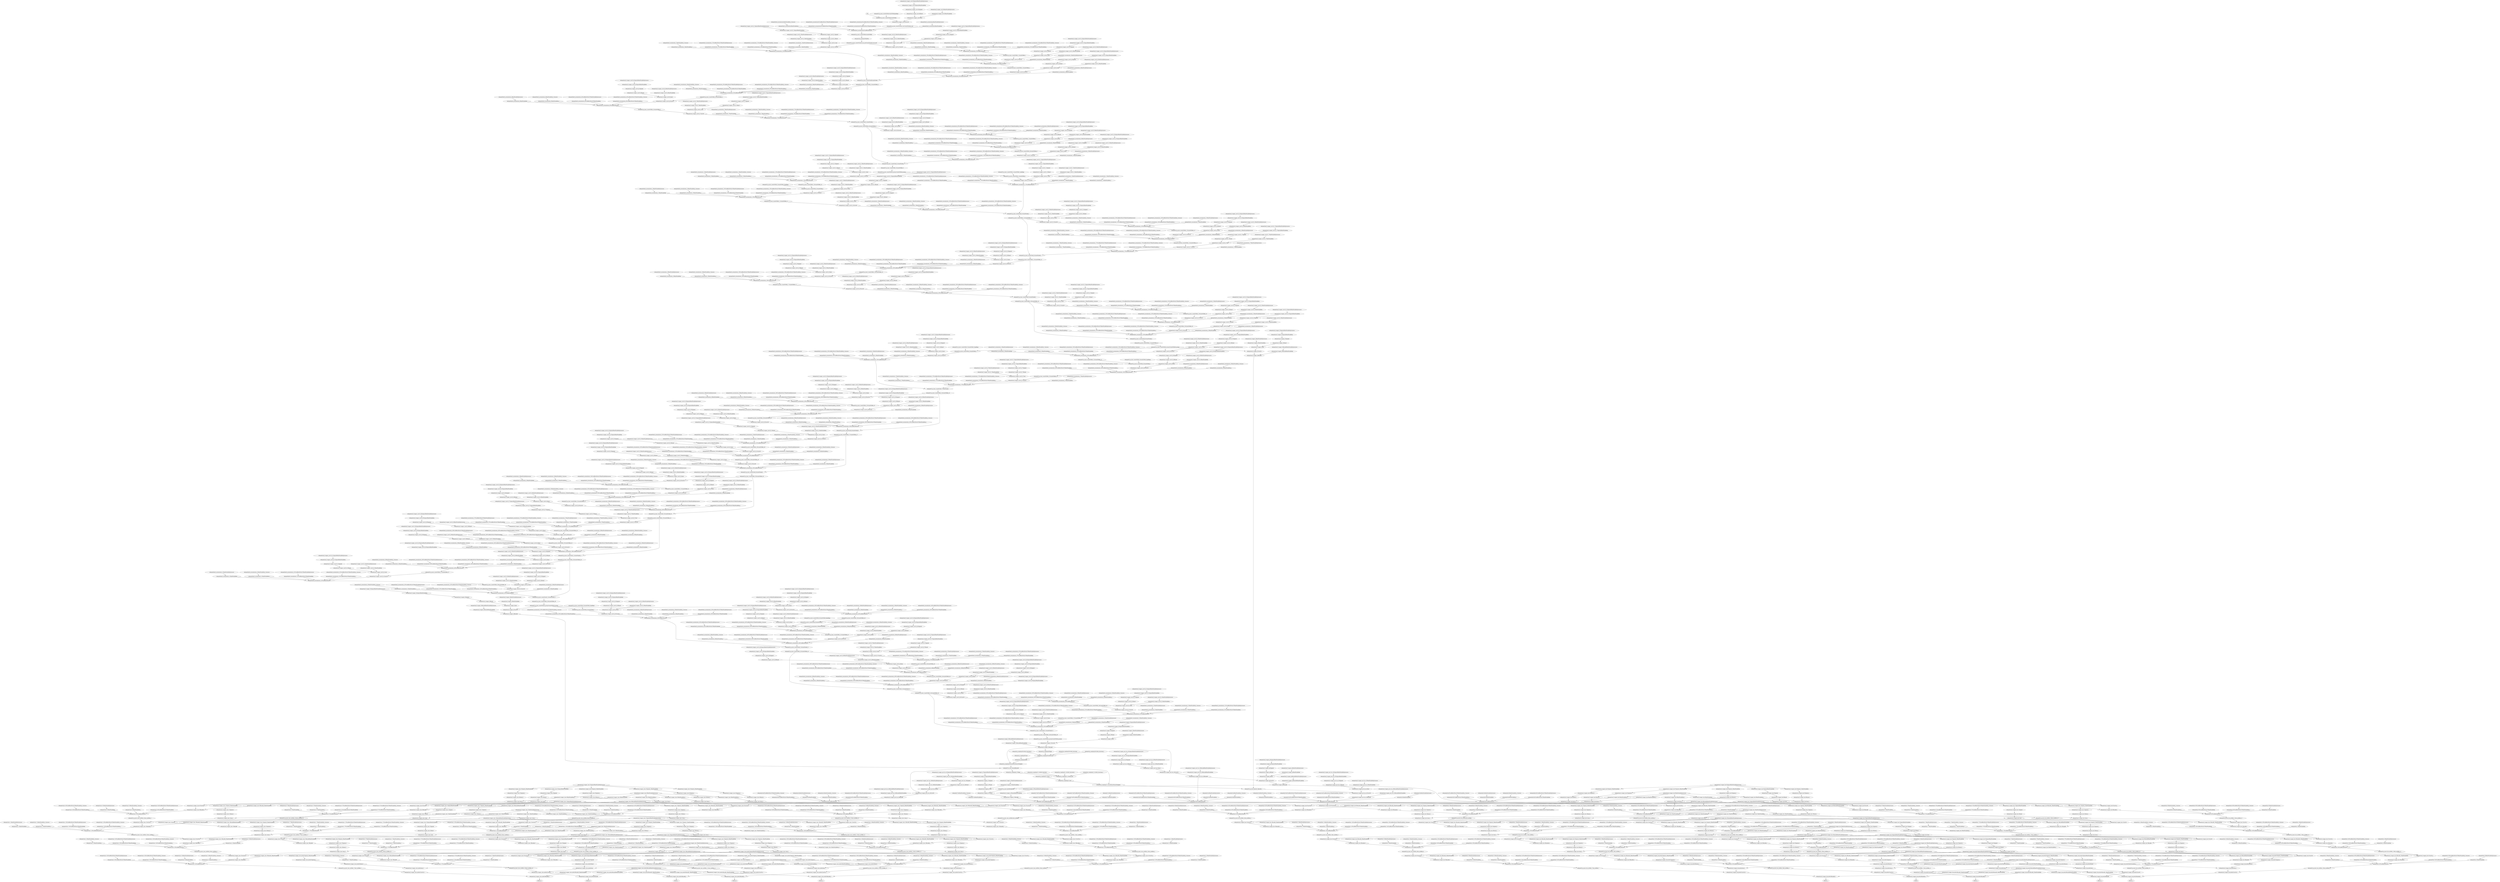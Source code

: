 strict digraph  {
self [op=Placeholder];
"retinanet/tf_op_layer_resnet50/Pad/resnet50/Pad/paddings" [op=Const];
"retinanet/tf_op_layer_resnet50/Pad/resnet50/Pad" [op=Pad];
"retinanet/nncf_wrapper_conv2d/Sigmoid/ReadVariableOp/resource" [op=Placeholder];
"retinanet/nncf_wrapper_conv2d/Sigmoid/ReadVariableOp" [op=ReadVariableOp];
"retinanet/nncf_wrapper_conv2d/Sigmoid" [op=Sigmoid];
"retinanet/nncf_wrapper_conv2d/Round" [op=Round];
"retinanet/nncf_wrapper_conv2d/ReadVariableOp/resource" [op=Placeholder];
"retinanet/nncf_wrapper_conv2d/ReadVariableOp" [op=ReadVariableOp];
"retinanet/nncf_wrapper_conv2d/mul" [op=Mul];
"retinanet/nncf_wrapper_conv2d/Conv2D" [op=Conv2D];
"retinanet/tf_op_layer_resnet50/initial_conv/resnet50/initial_conv" [op=Identity];
"retinanet/batch_normalization/ReadVariableOp/resource" [op=Placeholder];
"retinanet/batch_normalization/ReadVariableOp" [op=ReadVariableOp];
"retinanet/batch_normalization/ReadVariableOp_1/resource" [op=Placeholder];
"retinanet/batch_normalization/ReadVariableOp_1" [op=ReadVariableOp];
"retinanet/batch_normalization/FusedBatchNormV3/ReadVariableOp/resource" [op=Placeholder];
"retinanet/batch_normalization/FusedBatchNormV3/ReadVariableOp" [op=ReadVariableOp];
"retinanet/batch_normalization/FusedBatchNormV3/ReadVariableOp_1/resource" [op=Placeholder];
"retinanet/batch_normalization/FusedBatchNormV3/ReadVariableOp_1" [op=ReadVariableOp];
"retinanet/batch_normalization/FusedBatchNormV3" [op=FusedBatchNormV3];
"retinanet/tf_op_layer_resnet50/Relu/resnet50/Relu" [op=Relu];
"retinanet/max_pooling2d/MaxPool" [op=MaxPool];
"retinanet/tf_op_layer_resnet50/initial_max_pool/resnet50/initial_max_pool" [op=Identity];
"retinanet/nncf_wrapper_conv2d_2/Sigmoid/ReadVariableOp/resource" [op=Placeholder];
"retinanet/nncf_wrapper_conv2d_2/Sigmoid/ReadVariableOp" [op=ReadVariableOp];
"retinanet/nncf_wrapper_conv2d_2/Sigmoid" [op=Sigmoid];
"retinanet/nncf_wrapper_conv2d_2/Round" [op=Round];
"retinanet/nncf_wrapper_conv2d_2/ReadVariableOp/resource" [op=Placeholder];
"retinanet/nncf_wrapper_conv2d_2/ReadVariableOp" [op=ReadVariableOp];
"retinanet/nncf_wrapper_conv2d_2/mul" [op=Mul];
"retinanet/nncf_wrapper_conv2d_2/Conv2D" [op=Conv2D];
"retinanet/batch_normalization_2/ReadVariableOp/resource" [op=Placeholder];
"retinanet/batch_normalization_2/ReadVariableOp" [op=ReadVariableOp];
"retinanet/batch_normalization_2/ReadVariableOp_1/resource" [op=Placeholder];
"retinanet/batch_normalization_2/ReadVariableOp_1" [op=ReadVariableOp];
"retinanet/batch_normalization_2/FusedBatchNormV3/ReadVariableOp/resource" [op=Placeholder];
"retinanet/batch_normalization_2/FusedBatchNormV3/ReadVariableOp" [op=ReadVariableOp];
"retinanet/batch_normalization_2/FusedBatchNormV3/ReadVariableOp_1/resource" [op=Placeholder];
"retinanet/batch_normalization_2/FusedBatchNormV3/ReadVariableOp_1" [op=ReadVariableOp];
"retinanet/batch_normalization_2/FusedBatchNormV3" [op=FusedBatchNormV3];
"retinanet/tf_op_layer_resnet50/Relu_1/resnet50/Relu_1" [op=Relu];
"retinanet/nncf_wrapper_conv2d_3/Sigmoid/ReadVariableOp/resource" [op=Placeholder];
"retinanet/nncf_wrapper_conv2d_3/Sigmoid/ReadVariableOp" [op=ReadVariableOp];
"retinanet/nncf_wrapper_conv2d_3/Sigmoid" [op=Sigmoid];
"retinanet/nncf_wrapper_conv2d_3/Round" [op=Round];
"retinanet/nncf_wrapper_conv2d_3/ReadVariableOp/resource" [op=Placeholder];
"retinanet/nncf_wrapper_conv2d_3/ReadVariableOp" [op=ReadVariableOp];
"retinanet/nncf_wrapper_conv2d_3/mul" [op=Mul];
"retinanet/nncf_wrapper_conv2d_3/Conv2D" [op=Conv2D];
"retinanet/batch_normalization_3/ReadVariableOp/resource" [op=Placeholder];
"retinanet/batch_normalization_3/ReadVariableOp" [op=ReadVariableOp];
"retinanet/batch_normalization_3/ReadVariableOp_1/resource" [op=Placeholder];
"retinanet/batch_normalization_3/ReadVariableOp_1" [op=ReadVariableOp];
"retinanet/batch_normalization_3/FusedBatchNormV3/ReadVariableOp/resource" [op=Placeholder];
"retinanet/batch_normalization_3/FusedBatchNormV3/ReadVariableOp" [op=ReadVariableOp];
"retinanet/batch_normalization_3/FusedBatchNormV3/ReadVariableOp_1/resource" [op=Placeholder];
"retinanet/batch_normalization_3/FusedBatchNormV3/ReadVariableOp_1" [op=ReadVariableOp];
"retinanet/batch_normalization_3/FusedBatchNormV3" [op=FusedBatchNormV3];
"retinanet/tf_op_layer_resnet50/Relu_2/resnet50/Relu_2" [op=Relu];
"retinanet/nncf_wrapper_conv2d_1/Sigmoid/ReadVariableOp/resource" [op=Placeholder];
"retinanet/nncf_wrapper_conv2d_1/Sigmoid/ReadVariableOp" [op=ReadVariableOp];
"retinanet/nncf_wrapper_conv2d_1/Sigmoid" [op=Sigmoid];
"retinanet/nncf_wrapper_conv2d_1/Round" [op=Round];
"retinanet/nncf_wrapper_conv2d_1/ReadVariableOp/resource" [op=Placeholder];
"retinanet/nncf_wrapper_conv2d_1/ReadVariableOp" [op=ReadVariableOp];
"retinanet/nncf_wrapper_conv2d_1/mul" [op=Mul];
"retinanet/nncf_wrapper_conv2d_1/Conv2D" [op=Conv2D];
"retinanet/nncf_wrapper_conv2d_4/Sigmoid/ReadVariableOp/resource" [op=Placeholder];
"retinanet/nncf_wrapper_conv2d_4/Sigmoid/ReadVariableOp" [op=ReadVariableOp];
"retinanet/nncf_wrapper_conv2d_4/Sigmoid" [op=Sigmoid];
"retinanet/nncf_wrapper_conv2d_4/Round" [op=Round];
"retinanet/nncf_wrapper_conv2d_4/ReadVariableOp/resource" [op=Placeholder];
"retinanet/nncf_wrapper_conv2d_4/ReadVariableOp" [op=ReadVariableOp];
"retinanet/nncf_wrapper_conv2d_4/mul" [op=Mul];
"retinanet/nncf_wrapper_conv2d_4/Conv2D" [op=Conv2D];
"retinanet/batch_normalization_4/ReadVariableOp/resource" [op=Placeholder];
"retinanet/batch_normalization_4/ReadVariableOp" [op=ReadVariableOp];
"retinanet/batch_normalization_4/ReadVariableOp_1/resource" [op=Placeholder];
"retinanet/batch_normalization_4/ReadVariableOp_1" [op=ReadVariableOp];
"retinanet/batch_normalization_4/FusedBatchNormV3/ReadVariableOp/resource" [op=Placeholder];
"retinanet/batch_normalization_4/FusedBatchNormV3/ReadVariableOp" [op=ReadVariableOp];
"retinanet/batch_normalization_4/FusedBatchNormV3/ReadVariableOp_1/resource" [op=Placeholder];
"retinanet/batch_normalization_4/FusedBatchNormV3/ReadVariableOp_1" [op=ReadVariableOp];
"retinanet/batch_normalization_4/FusedBatchNormV3" [op=FusedBatchNormV3];
"retinanet/batch_normalization_1/ReadVariableOp/resource" [op=Placeholder];
"retinanet/batch_normalization_1/ReadVariableOp" [op=ReadVariableOp];
"retinanet/batch_normalization_1/ReadVariableOp_1/resource" [op=Placeholder];
"retinanet/batch_normalization_1/ReadVariableOp_1" [op=ReadVariableOp];
"retinanet/batch_normalization_1/FusedBatchNormV3/ReadVariableOp/resource" [op=Placeholder];
"retinanet/batch_normalization_1/FusedBatchNormV3/ReadVariableOp" [op=ReadVariableOp];
"retinanet/batch_normalization_1/FusedBatchNormV3/ReadVariableOp_1/resource" [op=Placeholder];
"retinanet/batch_normalization_1/FusedBatchNormV3/ReadVariableOp_1" [op=ReadVariableOp];
"retinanet/batch_normalization_1/FusedBatchNormV3" [op=FusedBatchNormV3];
"retinanet/tf_op_layer_resnet50/add/resnet50/add" [op=AddV2];
"retinanet/tf_op_layer_resnet50/Relu_3/resnet50/Relu_3" [op=Relu];
"retinanet/nncf_wrapper_conv2d_5/Sigmoid/ReadVariableOp/resource" [op=Placeholder];
"retinanet/nncf_wrapper_conv2d_5/Sigmoid/ReadVariableOp" [op=ReadVariableOp];
"retinanet/nncf_wrapper_conv2d_5/Sigmoid" [op=Sigmoid];
"retinanet/nncf_wrapper_conv2d_5/Round" [op=Round];
"retinanet/nncf_wrapper_conv2d_5/ReadVariableOp/resource" [op=Placeholder];
"retinanet/nncf_wrapper_conv2d_5/ReadVariableOp" [op=ReadVariableOp];
"retinanet/nncf_wrapper_conv2d_5/mul" [op=Mul];
"retinanet/nncf_wrapper_conv2d_5/Conv2D" [op=Conv2D];
"retinanet/batch_normalization_5/ReadVariableOp/resource" [op=Placeholder];
"retinanet/batch_normalization_5/ReadVariableOp" [op=ReadVariableOp];
"retinanet/batch_normalization_5/ReadVariableOp_1/resource" [op=Placeholder];
"retinanet/batch_normalization_5/ReadVariableOp_1" [op=ReadVariableOp];
"retinanet/batch_normalization_5/FusedBatchNormV3/ReadVariableOp/resource" [op=Placeholder];
"retinanet/batch_normalization_5/FusedBatchNormV3/ReadVariableOp" [op=ReadVariableOp];
"retinanet/batch_normalization_5/FusedBatchNormV3/ReadVariableOp_1/resource" [op=Placeholder];
"retinanet/batch_normalization_5/FusedBatchNormV3/ReadVariableOp_1" [op=ReadVariableOp];
"retinanet/batch_normalization_5/FusedBatchNormV3" [op=FusedBatchNormV3];
"retinanet/tf_op_layer_resnet50/Relu_4/resnet50/Relu_4" [op=Relu];
"retinanet/nncf_wrapper_conv2d_6/Sigmoid/ReadVariableOp/resource" [op=Placeholder];
"retinanet/nncf_wrapper_conv2d_6/Sigmoid/ReadVariableOp" [op=ReadVariableOp];
"retinanet/nncf_wrapper_conv2d_6/Sigmoid" [op=Sigmoid];
"retinanet/nncf_wrapper_conv2d_6/Round" [op=Round];
"retinanet/nncf_wrapper_conv2d_6/ReadVariableOp/resource" [op=Placeholder];
"retinanet/nncf_wrapper_conv2d_6/ReadVariableOp" [op=ReadVariableOp];
"retinanet/nncf_wrapper_conv2d_6/mul" [op=Mul];
"retinanet/nncf_wrapper_conv2d_6/Conv2D" [op=Conv2D];
"retinanet/batch_normalization_6/ReadVariableOp/resource" [op=Placeholder];
"retinanet/batch_normalization_6/ReadVariableOp" [op=ReadVariableOp];
"retinanet/batch_normalization_6/ReadVariableOp_1/resource" [op=Placeholder];
"retinanet/batch_normalization_6/ReadVariableOp_1" [op=ReadVariableOp];
"retinanet/batch_normalization_6/FusedBatchNormV3/ReadVariableOp/resource" [op=Placeholder];
"retinanet/batch_normalization_6/FusedBatchNormV3/ReadVariableOp" [op=ReadVariableOp];
"retinanet/batch_normalization_6/FusedBatchNormV3/ReadVariableOp_1/resource" [op=Placeholder];
"retinanet/batch_normalization_6/FusedBatchNormV3/ReadVariableOp_1" [op=ReadVariableOp];
"retinanet/batch_normalization_6/FusedBatchNormV3" [op=FusedBatchNormV3];
"retinanet/tf_op_layer_resnet50/Relu_5/resnet50/Relu_5" [op=Relu];
"retinanet/nncf_wrapper_conv2d_7/Sigmoid/ReadVariableOp/resource" [op=Placeholder];
"retinanet/nncf_wrapper_conv2d_7/Sigmoid/ReadVariableOp" [op=ReadVariableOp];
"retinanet/nncf_wrapper_conv2d_7/Sigmoid" [op=Sigmoid];
"retinanet/nncf_wrapper_conv2d_7/Round" [op=Round];
"retinanet/nncf_wrapper_conv2d_7/ReadVariableOp/resource" [op=Placeholder];
"retinanet/nncf_wrapper_conv2d_7/ReadVariableOp" [op=ReadVariableOp];
"retinanet/nncf_wrapper_conv2d_7/mul" [op=Mul];
"retinanet/nncf_wrapper_conv2d_7/Conv2D" [op=Conv2D];
"retinanet/batch_normalization_7/ReadVariableOp/resource" [op=Placeholder];
"retinanet/batch_normalization_7/ReadVariableOp" [op=ReadVariableOp];
"retinanet/batch_normalization_7/ReadVariableOp_1/resource" [op=Placeholder];
"retinanet/batch_normalization_7/ReadVariableOp_1" [op=ReadVariableOp];
"retinanet/batch_normalization_7/FusedBatchNormV3/ReadVariableOp/resource" [op=Placeholder];
"retinanet/batch_normalization_7/FusedBatchNormV3/ReadVariableOp" [op=ReadVariableOp];
"retinanet/batch_normalization_7/FusedBatchNormV3/ReadVariableOp_1/resource" [op=Placeholder];
"retinanet/batch_normalization_7/FusedBatchNormV3/ReadVariableOp_1" [op=ReadVariableOp];
"retinanet/batch_normalization_7/FusedBatchNormV3" [op=FusedBatchNormV3];
"retinanet/tf_op_layer_resnet50/add_1/resnet50/add_1" [op=AddV2];
"retinanet/tf_op_layer_resnet50/Relu_6/resnet50/Relu_6" [op=Relu];
"retinanet/nncf_wrapper_conv2d_8/Sigmoid/ReadVariableOp/resource" [op=Placeholder];
"retinanet/nncf_wrapper_conv2d_8/Sigmoid/ReadVariableOp" [op=ReadVariableOp];
"retinanet/nncf_wrapper_conv2d_8/Sigmoid" [op=Sigmoid];
"retinanet/nncf_wrapper_conv2d_8/Round" [op=Round];
"retinanet/nncf_wrapper_conv2d_8/ReadVariableOp/resource" [op=Placeholder];
"retinanet/nncf_wrapper_conv2d_8/ReadVariableOp" [op=ReadVariableOp];
"retinanet/nncf_wrapper_conv2d_8/mul" [op=Mul];
"retinanet/nncf_wrapper_conv2d_8/Conv2D" [op=Conv2D];
"retinanet/batch_normalization_8/ReadVariableOp/resource" [op=Placeholder];
"retinanet/batch_normalization_8/ReadVariableOp" [op=ReadVariableOp];
"retinanet/batch_normalization_8/ReadVariableOp_1/resource" [op=Placeholder];
"retinanet/batch_normalization_8/ReadVariableOp_1" [op=ReadVariableOp];
"retinanet/batch_normalization_8/FusedBatchNormV3/ReadVariableOp/resource" [op=Placeholder];
"retinanet/batch_normalization_8/FusedBatchNormV3/ReadVariableOp" [op=ReadVariableOp];
"retinanet/batch_normalization_8/FusedBatchNormV3/ReadVariableOp_1/resource" [op=Placeholder];
"retinanet/batch_normalization_8/FusedBatchNormV3/ReadVariableOp_1" [op=ReadVariableOp];
"retinanet/batch_normalization_8/FusedBatchNormV3" [op=FusedBatchNormV3];
"retinanet/tf_op_layer_resnet50/Relu_7/resnet50/Relu_7" [op=Relu];
"retinanet/nncf_wrapper_conv2d_9/Sigmoid/ReadVariableOp/resource" [op=Placeholder];
"retinanet/nncf_wrapper_conv2d_9/Sigmoid/ReadVariableOp" [op=ReadVariableOp];
"retinanet/nncf_wrapper_conv2d_9/Sigmoid" [op=Sigmoid];
"retinanet/nncf_wrapper_conv2d_9/Round" [op=Round];
"retinanet/nncf_wrapper_conv2d_9/ReadVariableOp/resource" [op=Placeholder];
"retinanet/nncf_wrapper_conv2d_9/ReadVariableOp" [op=ReadVariableOp];
"retinanet/nncf_wrapper_conv2d_9/mul" [op=Mul];
"retinanet/nncf_wrapper_conv2d_9/Conv2D" [op=Conv2D];
"retinanet/batch_normalization_9/ReadVariableOp/resource" [op=Placeholder];
"retinanet/batch_normalization_9/ReadVariableOp" [op=ReadVariableOp];
"retinanet/batch_normalization_9/ReadVariableOp_1/resource" [op=Placeholder];
"retinanet/batch_normalization_9/ReadVariableOp_1" [op=ReadVariableOp];
"retinanet/batch_normalization_9/FusedBatchNormV3/ReadVariableOp/resource" [op=Placeholder];
"retinanet/batch_normalization_9/FusedBatchNormV3/ReadVariableOp" [op=ReadVariableOp];
"retinanet/batch_normalization_9/FusedBatchNormV3/ReadVariableOp_1/resource" [op=Placeholder];
"retinanet/batch_normalization_9/FusedBatchNormV3/ReadVariableOp_1" [op=ReadVariableOp];
"retinanet/batch_normalization_9/FusedBatchNormV3" [op=FusedBatchNormV3];
"retinanet/tf_op_layer_resnet50/Relu_8/resnet50/Relu_8" [op=Relu];
"retinanet/nncf_wrapper_conv2d_10/Sigmoid/ReadVariableOp/resource" [op=Placeholder];
"retinanet/nncf_wrapper_conv2d_10/Sigmoid/ReadVariableOp" [op=ReadVariableOp];
"retinanet/nncf_wrapper_conv2d_10/Sigmoid" [op=Sigmoid];
"retinanet/nncf_wrapper_conv2d_10/Round" [op=Round];
"retinanet/nncf_wrapper_conv2d_10/ReadVariableOp/resource" [op=Placeholder];
"retinanet/nncf_wrapper_conv2d_10/ReadVariableOp" [op=ReadVariableOp];
"retinanet/nncf_wrapper_conv2d_10/mul" [op=Mul];
"retinanet/nncf_wrapper_conv2d_10/Conv2D" [op=Conv2D];
"retinanet/batch_normalization_10/ReadVariableOp/resource" [op=Placeholder];
"retinanet/batch_normalization_10/ReadVariableOp" [op=ReadVariableOp];
"retinanet/batch_normalization_10/ReadVariableOp_1/resource" [op=Placeholder];
"retinanet/batch_normalization_10/ReadVariableOp_1" [op=ReadVariableOp];
"retinanet/batch_normalization_10/FusedBatchNormV3/ReadVariableOp/resource" [op=Placeholder];
"retinanet/batch_normalization_10/FusedBatchNormV3/ReadVariableOp" [op=ReadVariableOp];
"retinanet/batch_normalization_10/FusedBatchNormV3/ReadVariableOp_1/resource" [op=Placeholder];
"retinanet/batch_normalization_10/FusedBatchNormV3/ReadVariableOp_1" [op=ReadVariableOp];
"retinanet/batch_normalization_10/FusedBatchNormV3" [op=FusedBatchNormV3];
"retinanet/tf_op_layer_resnet50/add_2/resnet50/add_2" [op=AddV2];
"retinanet/tf_op_layer_resnet50/Relu_9/resnet50/Relu_9" [op=Relu];
"retinanet/tf_op_layer_resnet50/block_group1/resnet50/block_group1" [op=Identity];
"retinanet/nncf_wrapper_conv2d_12/Sigmoid/ReadVariableOp/resource" [op=Placeholder];
"retinanet/nncf_wrapper_conv2d_12/Sigmoid/ReadVariableOp" [op=ReadVariableOp];
"retinanet/nncf_wrapper_conv2d_12/Sigmoid" [op=Sigmoid];
"retinanet/nncf_wrapper_conv2d_12/Round" [op=Round];
"retinanet/nncf_wrapper_conv2d_12/ReadVariableOp/resource" [op=Placeholder];
"retinanet/nncf_wrapper_conv2d_12/ReadVariableOp" [op=ReadVariableOp];
"retinanet/nncf_wrapper_conv2d_12/mul" [op=Mul];
"retinanet/nncf_wrapper_conv2d_12/Conv2D" [op=Conv2D];
"retinanet/batch_normalization_12/ReadVariableOp/resource" [op=Placeholder];
"retinanet/batch_normalization_12/ReadVariableOp" [op=ReadVariableOp];
"retinanet/batch_normalization_12/ReadVariableOp_1/resource" [op=Placeholder];
"retinanet/batch_normalization_12/ReadVariableOp_1" [op=ReadVariableOp];
"retinanet/batch_normalization_12/FusedBatchNormV3/ReadVariableOp/resource" [op=Placeholder];
"retinanet/batch_normalization_12/FusedBatchNormV3/ReadVariableOp" [op=ReadVariableOp];
"retinanet/batch_normalization_12/FusedBatchNormV3/ReadVariableOp_1/resource" [op=Placeholder];
"retinanet/batch_normalization_12/FusedBatchNormV3/ReadVariableOp_1" [op=ReadVariableOp];
"retinanet/batch_normalization_12/FusedBatchNormV3" [op=FusedBatchNormV3];
"retinanet/tf_op_layer_resnet50/Relu_10/resnet50/Relu_10" [op=Relu];
"retinanet/tf_op_layer_resnet50/Pad_2/resnet50/Pad_2/paddings" [op=Const];
"retinanet/tf_op_layer_resnet50/Pad_2/resnet50/Pad_2" [op=Pad];
"retinanet/nncf_wrapper_conv2d_13/Sigmoid/ReadVariableOp/resource" [op=Placeholder];
"retinanet/nncf_wrapper_conv2d_13/Sigmoid/ReadVariableOp" [op=ReadVariableOp];
"retinanet/nncf_wrapper_conv2d_13/Sigmoid" [op=Sigmoid];
"retinanet/nncf_wrapper_conv2d_13/Round" [op=Round];
"retinanet/nncf_wrapper_conv2d_13/ReadVariableOp/resource" [op=Placeholder];
"retinanet/nncf_wrapper_conv2d_13/ReadVariableOp" [op=ReadVariableOp];
"retinanet/nncf_wrapper_conv2d_13/mul" [op=Mul];
"retinanet/nncf_wrapper_conv2d_13/Conv2D" [op=Conv2D];
"retinanet/batch_normalization_13/ReadVariableOp/resource" [op=Placeholder];
"retinanet/batch_normalization_13/ReadVariableOp" [op=ReadVariableOp];
"retinanet/batch_normalization_13/ReadVariableOp_1/resource" [op=Placeholder];
"retinanet/batch_normalization_13/ReadVariableOp_1" [op=ReadVariableOp];
"retinanet/batch_normalization_13/FusedBatchNormV3/ReadVariableOp/resource" [op=Placeholder];
"retinanet/batch_normalization_13/FusedBatchNormV3/ReadVariableOp" [op=ReadVariableOp];
"retinanet/batch_normalization_13/FusedBatchNormV3/ReadVariableOp_1/resource" [op=Placeholder];
"retinanet/batch_normalization_13/FusedBatchNormV3/ReadVariableOp_1" [op=ReadVariableOp];
"retinanet/batch_normalization_13/FusedBatchNormV3" [op=FusedBatchNormV3];
"retinanet/tf_op_layer_resnet50/Pad_1/resnet50/Pad_1/paddings" [op=Const];
"retinanet/tf_op_layer_resnet50/Pad_1/resnet50/Pad_1" [op=Pad];
"retinanet/tf_op_layer_resnet50/Relu_11/resnet50/Relu_11" [op=Relu];
"retinanet/nncf_wrapper_conv2d_11/Sigmoid/ReadVariableOp/resource" [op=Placeholder];
"retinanet/nncf_wrapper_conv2d_11/Sigmoid/ReadVariableOp" [op=ReadVariableOp];
"retinanet/nncf_wrapper_conv2d_11/Sigmoid" [op=Sigmoid];
"retinanet/nncf_wrapper_conv2d_11/Round" [op=Round];
"retinanet/nncf_wrapper_conv2d_11/ReadVariableOp/resource" [op=Placeholder];
"retinanet/nncf_wrapper_conv2d_11/ReadVariableOp" [op=ReadVariableOp];
"retinanet/nncf_wrapper_conv2d_11/mul" [op=Mul];
"retinanet/nncf_wrapper_conv2d_11/Conv2D" [op=Conv2D];
"retinanet/nncf_wrapper_conv2d_14/Sigmoid/ReadVariableOp/resource" [op=Placeholder];
"retinanet/nncf_wrapper_conv2d_14/Sigmoid/ReadVariableOp" [op=ReadVariableOp];
"retinanet/nncf_wrapper_conv2d_14/Sigmoid" [op=Sigmoid];
"retinanet/nncf_wrapper_conv2d_14/Round" [op=Round];
"retinanet/nncf_wrapper_conv2d_14/ReadVariableOp/resource" [op=Placeholder];
"retinanet/nncf_wrapper_conv2d_14/ReadVariableOp" [op=ReadVariableOp];
"retinanet/nncf_wrapper_conv2d_14/mul" [op=Mul];
"retinanet/nncf_wrapper_conv2d_14/Conv2D" [op=Conv2D];
"retinanet/batch_normalization_14/ReadVariableOp/resource" [op=Placeholder];
"retinanet/batch_normalization_14/ReadVariableOp" [op=ReadVariableOp];
"retinanet/batch_normalization_14/ReadVariableOp_1/resource" [op=Placeholder];
"retinanet/batch_normalization_14/ReadVariableOp_1" [op=ReadVariableOp];
"retinanet/batch_normalization_14/FusedBatchNormV3/ReadVariableOp/resource" [op=Placeholder];
"retinanet/batch_normalization_14/FusedBatchNormV3/ReadVariableOp" [op=ReadVariableOp];
"retinanet/batch_normalization_14/FusedBatchNormV3/ReadVariableOp_1/resource" [op=Placeholder];
"retinanet/batch_normalization_14/FusedBatchNormV3/ReadVariableOp_1" [op=ReadVariableOp];
"retinanet/batch_normalization_14/FusedBatchNormV3" [op=FusedBatchNormV3];
"retinanet/batch_normalization_11/ReadVariableOp/resource" [op=Placeholder];
"retinanet/batch_normalization_11/ReadVariableOp" [op=ReadVariableOp];
"retinanet/batch_normalization_11/ReadVariableOp_1/resource" [op=Placeholder];
"retinanet/batch_normalization_11/ReadVariableOp_1" [op=ReadVariableOp];
"retinanet/batch_normalization_11/FusedBatchNormV3/ReadVariableOp/resource" [op=Placeholder];
"retinanet/batch_normalization_11/FusedBatchNormV3/ReadVariableOp" [op=ReadVariableOp];
"retinanet/batch_normalization_11/FusedBatchNormV3/ReadVariableOp_1/resource" [op=Placeholder];
"retinanet/batch_normalization_11/FusedBatchNormV3/ReadVariableOp_1" [op=ReadVariableOp];
"retinanet/batch_normalization_11/FusedBatchNormV3" [op=FusedBatchNormV3];
"retinanet/tf_op_layer_resnet50/add_3/resnet50/add_3" [op=AddV2];
"retinanet/tf_op_layer_resnet50/Relu_12/resnet50/Relu_12" [op=Relu];
"retinanet/nncf_wrapper_conv2d_15/Sigmoid/ReadVariableOp/resource" [op=Placeholder];
"retinanet/nncf_wrapper_conv2d_15/Sigmoid/ReadVariableOp" [op=ReadVariableOp];
"retinanet/nncf_wrapper_conv2d_15/Sigmoid" [op=Sigmoid];
"retinanet/nncf_wrapper_conv2d_15/Round" [op=Round];
"retinanet/nncf_wrapper_conv2d_15/ReadVariableOp/resource" [op=Placeholder];
"retinanet/nncf_wrapper_conv2d_15/ReadVariableOp" [op=ReadVariableOp];
"retinanet/nncf_wrapper_conv2d_15/mul" [op=Mul];
"retinanet/nncf_wrapper_conv2d_15/Conv2D" [op=Conv2D];
"retinanet/batch_normalization_15/ReadVariableOp/resource" [op=Placeholder];
"retinanet/batch_normalization_15/ReadVariableOp" [op=ReadVariableOp];
"retinanet/batch_normalization_15/ReadVariableOp_1/resource" [op=Placeholder];
"retinanet/batch_normalization_15/ReadVariableOp_1" [op=ReadVariableOp];
"retinanet/batch_normalization_15/FusedBatchNormV3/ReadVariableOp/resource" [op=Placeholder];
"retinanet/batch_normalization_15/FusedBatchNormV3/ReadVariableOp" [op=ReadVariableOp];
"retinanet/batch_normalization_15/FusedBatchNormV3/ReadVariableOp_1/resource" [op=Placeholder];
"retinanet/batch_normalization_15/FusedBatchNormV3/ReadVariableOp_1" [op=ReadVariableOp];
"retinanet/batch_normalization_15/FusedBatchNormV3" [op=FusedBatchNormV3];
"retinanet/tf_op_layer_resnet50/Relu_13/resnet50/Relu_13" [op=Relu];
"retinanet/nncf_wrapper_conv2d_16/Sigmoid/ReadVariableOp/resource" [op=Placeholder];
"retinanet/nncf_wrapper_conv2d_16/Sigmoid/ReadVariableOp" [op=ReadVariableOp];
"retinanet/nncf_wrapper_conv2d_16/Sigmoid" [op=Sigmoid];
"retinanet/nncf_wrapper_conv2d_16/Round" [op=Round];
"retinanet/nncf_wrapper_conv2d_16/ReadVariableOp/resource" [op=Placeholder];
"retinanet/nncf_wrapper_conv2d_16/ReadVariableOp" [op=ReadVariableOp];
"retinanet/nncf_wrapper_conv2d_16/mul" [op=Mul];
"retinanet/nncf_wrapper_conv2d_16/Conv2D" [op=Conv2D];
"retinanet/batch_normalization_16/ReadVariableOp/resource" [op=Placeholder];
"retinanet/batch_normalization_16/ReadVariableOp" [op=ReadVariableOp];
"retinanet/batch_normalization_16/ReadVariableOp_1/resource" [op=Placeholder];
"retinanet/batch_normalization_16/ReadVariableOp_1" [op=ReadVariableOp];
"retinanet/batch_normalization_16/FusedBatchNormV3/ReadVariableOp/resource" [op=Placeholder];
"retinanet/batch_normalization_16/FusedBatchNormV3/ReadVariableOp" [op=ReadVariableOp];
"retinanet/batch_normalization_16/FusedBatchNormV3/ReadVariableOp_1/resource" [op=Placeholder];
"retinanet/batch_normalization_16/FusedBatchNormV3/ReadVariableOp_1" [op=ReadVariableOp];
"retinanet/batch_normalization_16/FusedBatchNormV3" [op=FusedBatchNormV3];
"retinanet/tf_op_layer_resnet50/Relu_14/resnet50/Relu_14" [op=Relu];
"retinanet/nncf_wrapper_conv2d_17/Sigmoid/ReadVariableOp/resource" [op=Placeholder];
"retinanet/nncf_wrapper_conv2d_17/Sigmoid/ReadVariableOp" [op=ReadVariableOp];
"retinanet/nncf_wrapper_conv2d_17/Sigmoid" [op=Sigmoid];
"retinanet/nncf_wrapper_conv2d_17/Round" [op=Round];
"retinanet/nncf_wrapper_conv2d_17/ReadVariableOp/resource" [op=Placeholder];
"retinanet/nncf_wrapper_conv2d_17/ReadVariableOp" [op=ReadVariableOp];
"retinanet/nncf_wrapper_conv2d_17/mul" [op=Mul];
"retinanet/nncf_wrapper_conv2d_17/Conv2D" [op=Conv2D];
"retinanet/batch_normalization_17/ReadVariableOp/resource" [op=Placeholder];
"retinanet/batch_normalization_17/ReadVariableOp" [op=ReadVariableOp];
"retinanet/batch_normalization_17/ReadVariableOp_1/resource" [op=Placeholder];
"retinanet/batch_normalization_17/ReadVariableOp_1" [op=ReadVariableOp];
"retinanet/batch_normalization_17/FusedBatchNormV3/ReadVariableOp/resource" [op=Placeholder];
"retinanet/batch_normalization_17/FusedBatchNormV3/ReadVariableOp" [op=ReadVariableOp];
"retinanet/batch_normalization_17/FusedBatchNormV3/ReadVariableOp_1/resource" [op=Placeholder];
"retinanet/batch_normalization_17/FusedBatchNormV3/ReadVariableOp_1" [op=ReadVariableOp];
"retinanet/batch_normalization_17/FusedBatchNormV3" [op=FusedBatchNormV3];
"retinanet/tf_op_layer_resnet50/add_4/resnet50/add_4" [op=AddV2];
"retinanet/tf_op_layer_resnet50/Relu_15/resnet50/Relu_15" [op=Relu];
"retinanet/nncf_wrapper_conv2d_18/Sigmoid/ReadVariableOp/resource" [op=Placeholder];
"retinanet/nncf_wrapper_conv2d_18/Sigmoid/ReadVariableOp" [op=ReadVariableOp];
"retinanet/nncf_wrapper_conv2d_18/Sigmoid" [op=Sigmoid];
"retinanet/nncf_wrapper_conv2d_18/Round" [op=Round];
"retinanet/nncf_wrapper_conv2d_18/ReadVariableOp/resource" [op=Placeholder];
"retinanet/nncf_wrapper_conv2d_18/ReadVariableOp" [op=ReadVariableOp];
"retinanet/nncf_wrapper_conv2d_18/mul" [op=Mul];
"retinanet/nncf_wrapper_conv2d_18/Conv2D" [op=Conv2D];
"retinanet/batch_normalization_18/ReadVariableOp/resource" [op=Placeholder];
"retinanet/batch_normalization_18/ReadVariableOp" [op=ReadVariableOp];
"retinanet/batch_normalization_18/ReadVariableOp_1/resource" [op=Placeholder];
"retinanet/batch_normalization_18/ReadVariableOp_1" [op=ReadVariableOp];
"retinanet/batch_normalization_18/FusedBatchNormV3/ReadVariableOp/resource" [op=Placeholder];
"retinanet/batch_normalization_18/FusedBatchNormV3/ReadVariableOp" [op=ReadVariableOp];
"retinanet/batch_normalization_18/FusedBatchNormV3/ReadVariableOp_1/resource" [op=Placeholder];
"retinanet/batch_normalization_18/FusedBatchNormV3/ReadVariableOp_1" [op=ReadVariableOp];
"retinanet/batch_normalization_18/FusedBatchNormV3" [op=FusedBatchNormV3];
"retinanet/tf_op_layer_resnet50/Relu_16/resnet50/Relu_16" [op=Relu];
"retinanet/nncf_wrapper_conv2d_19/Sigmoid/ReadVariableOp/resource" [op=Placeholder];
"retinanet/nncf_wrapper_conv2d_19/Sigmoid/ReadVariableOp" [op=ReadVariableOp];
"retinanet/nncf_wrapper_conv2d_19/Sigmoid" [op=Sigmoid];
"retinanet/nncf_wrapper_conv2d_19/Round" [op=Round];
"retinanet/nncf_wrapper_conv2d_19/ReadVariableOp/resource" [op=Placeholder];
"retinanet/nncf_wrapper_conv2d_19/ReadVariableOp" [op=ReadVariableOp];
"retinanet/nncf_wrapper_conv2d_19/mul" [op=Mul];
"retinanet/nncf_wrapper_conv2d_19/Conv2D" [op=Conv2D];
"retinanet/batch_normalization_19/ReadVariableOp/resource" [op=Placeholder];
"retinanet/batch_normalization_19/ReadVariableOp" [op=ReadVariableOp];
"retinanet/batch_normalization_19/ReadVariableOp_1/resource" [op=Placeholder];
"retinanet/batch_normalization_19/ReadVariableOp_1" [op=ReadVariableOp];
"retinanet/batch_normalization_19/FusedBatchNormV3/ReadVariableOp/resource" [op=Placeholder];
"retinanet/batch_normalization_19/FusedBatchNormV3/ReadVariableOp" [op=ReadVariableOp];
"retinanet/batch_normalization_19/FusedBatchNormV3/ReadVariableOp_1/resource" [op=Placeholder];
"retinanet/batch_normalization_19/FusedBatchNormV3/ReadVariableOp_1" [op=ReadVariableOp];
"retinanet/batch_normalization_19/FusedBatchNormV3" [op=FusedBatchNormV3];
"retinanet/tf_op_layer_resnet50/Relu_17/resnet50/Relu_17" [op=Relu];
"retinanet/nncf_wrapper_conv2d_20/Sigmoid/ReadVariableOp/resource" [op=Placeholder];
"retinanet/nncf_wrapper_conv2d_20/Sigmoid/ReadVariableOp" [op=ReadVariableOp];
"retinanet/nncf_wrapper_conv2d_20/Sigmoid" [op=Sigmoid];
"retinanet/nncf_wrapper_conv2d_20/Round" [op=Round];
"retinanet/nncf_wrapper_conv2d_20/ReadVariableOp/resource" [op=Placeholder];
"retinanet/nncf_wrapper_conv2d_20/ReadVariableOp" [op=ReadVariableOp];
"retinanet/nncf_wrapper_conv2d_20/mul" [op=Mul];
"retinanet/nncf_wrapper_conv2d_20/Conv2D" [op=Conv2D];
"retinanet/batch_normalization_20/ReadVariableOp/resource" [op=Placeholder];
"retinanet/batch_normalization_20/ReadVariableOp" [op=ReadVariableOp];
"retinanet/batch_normalization_20/ReadVariableOp_1/resource" [op=Placeholder];
"retinanet/batch_normalization_20/ReadVariableOp_1" [op=ReadVariableOp];
"retinanet/batch_normalization_20/FusedBatchNormV3/ReadVariableOp/resource" [op=Placeholder];
"retinanet/batch_normalization_20/FusedBatchNormV3/ReadVariableOp" [op=ReadVariableOp];
"retinanet/batch_normalization_20/FusedBatchNormV3/ReadVariableOp_1/resource" [op=Placeholder];
"retinanet/batch_normalization_20/FusedBatchNormV3/ReadVariableOp_1" [op=ReadVariableOp];
"retinanet/batch_normalization_20/FusedBatchNormV3" [op=FusedBatchNormV3];
"retinanet/tf_op_layer_resnet50/add_5/resnet50/add_5" [op=AddV2];
"retinanet/tf_op_layer_resnet50/Relu_18/resnet50/Relu_18" [op=Relu];
"retinanet/nncf_wrapper_conv2d_21/Sigmoid/ReadVariableOp/resource" [op=Placeholder];
"retinanet/nncf_wrapper_conv2d_21/Sigmoid/ReadVariableOp" [op=ReadVariableOp];
"retinanet/nncf_wrapper_conv2d_21/Sigmoid" [op=Sigmoid];
"retinanet/nncf_wrapper_conv2d_21/Round" [op=Round];
"retinanet/nncf_wrapper_conv2d_21/ReadVariableOp/resource" [op=Placeholder];
"retinanet/nncf_wrapper_conv2d_21/ReadVariableOp" [op=ReadVariableOp];
"retinanet/nncf_wrapper_conv2d_21/mul" [op=Mul];
"retinanet/nncf_wrapper_conv2d_21/Conv2D" [op=Conv2D];
"retinanet/batch_normalization_21/ReadVariableOp/resource" [op=Placeholder];
"retinanet/batch_normalization_21/ReadVariableOp" [op=ReadVariableOp];
"retinanet/batch_normalization_21/ReadVariableOp_1/resource" [op=Placeholder];
"retinanet/batch_normalization_21/ReadVariableOp_1" [op=ReadVariableOp];
"retinanet/batch_normalization_21/FusedBatchNormV3/ReadVariableOp/resource" [op=Placeholder];
"retinanet/batch_normalization_21/FusedBatchNormV3/ReadVariableOp" [op=ReadVariableOp];
"retinanet/batch_normalization_21/FusedBatchNormV3/ReadVariableOp_1/resource" [op=Placeholder];
"retinanet/batch_normalization_21/FusedBatchNormV3/ReadVariableOp_1" [op=ReadVariableOp];
"retinanet/batch_normalization_21/FusedBatchNormV3" [op=FusedBatchNormV3];
"retinanet/tf_op_layer_resnet50/Relu_19/resnet50/Relu_19" [op=Relu];
"retinanet/nncf_wrapper_conv2d_22/Sigmoid/ReadVariableOp/resource" [op=Placeholder];
"retinanet/nncf_wrapper_conv2d_22/Sigmoid/ReadVariableOp" [op=ReadVariableOp];
"retinanet/nncf_wrapper_conv2d_22/Sigmoid" [op=Sigmoid];
"retinanet/nncf_wrapper_conv2d_22/Round" [op=Round];
"retinanet/nncf_wrapper_conv2d_22/ReadVariableOp/resource" [op=Placeholder];
"retinanet/nncf_wrapper_conv2d_22/ReadVariableOp" [op=ReadVariableOp];
"retinanet/nncf_wrapper_conv2d_22/mul" [op=Mul];
"retinanet/nncf_wrapper_conv2d_22/Conv2D" [op=Conv2D];
"retinanet/batch_normalization_22/ReadVariableOp/resource" [op=Placeholder];
"retinanet/batch_normalization_22/ReadVariableOp" [op=ReadVariableOp];
"retinanet/batch_normalization_22/ReadVariableOp_1/resource" [op=Placeholder];
"retinanet/batch_normalization_22/ReadVariableOp_1" [op=ReadVariableOp];
"retinanet/batch_normalization_22/FusedBatchNormV3/ReadVariableOp/resource" [op=Placeholder];
"retinanet/batch_normalization_22/FusedBatchNormV3/ReadVariableOp" [op=ReadVariableOp];
"retinanet/batch_normalization_22/FusedBatchNormV3/ReadVariableOp_1/resource" [op=Placeholder];
"retinanet/batch_normalization_22/FusedBatchNormV3/ReadVariableOp_1" [op=ReadVariableOp];
"retinanet/batch_normalization_22/FusedBatchNormV3" [op=FusedBatchNormV3];
"retinanet/tf_op_layer_resnet50/Relu_20/resnet50/Relu_20" [op=Relu];
"retinanet/nncf_wrapper_conv2d_23/Sigmoid/ReadVariableOp/resource" [op=Placeholder];
"retinanet/nncf_wrapper_conv2d_23/Sigmoid/ReadVariableOp" [op=ReadVariableOp];
"retinanet/nncf_wrapper_conv2d_23/Sigmoid" [op=Sigmoid];
"retinanet/nncf_wrapper_conv2d_23/Round" [op=Round];
"retinanet/nncf_wrapper_conv2d_23/ReadVariableOp/resource" [op=Placeholder];
"retinanet/nncf_wrapper_conv2d_23/ReadVariableOp" [op=ReadVariableOp];
"retinanet/nncf_wrapper_conv2d_23/mul" [op=Mul];
"retinanet/nncf_wrapper_conv2d_23/Conv2D" [op=Conv2D];
"retinanet/batch_normalization_23/ReadVariableOp/resource" [op=Placeholder];
"retinanet/batch_normalization_23/ReadVariableOp" [op=ReadVariableOp];
"retinanet/batch_normalization_23/ReadVariableOp_1/resource" [op=Placeholder];
"retinanet/batch_normalization_23/ReadVariableOp_1" [op=ReadVariableOp];
"retinanet/batch_normalization_23/FusedBatchNormV3/ReadVariableOp/resource" [op=Placeholder];
"retinanet/batch_normalization_23/FusedBatchNormV3/ReadVariableOp" [op=ReadVariableOp];
"retinanet/batch_normalization_23/FusedBatchNormV3/ReadVariableOp_1/resource" [op=Placeholder];
"retinanet/batch_normalization_23/FusedBatchNormV3/ReadVariableOp_1" [op=ReadVariableOp];
"retinanet/batch_normalization_23/FusedBatchNormV3" [op=FusedBatchNormV3];
"retinanet/tf_op_layer_resnet50/add_6/resnet50/add_6" [op=AddV2];
"retinanet/tf_op_layer_resnet50/Relu_21/resnet50/Relu_21" [op=Relu];
"retinanet/tf_op_layer_resnet50/block_group2/resnet50/block_group2" [op=Identity];
"retinanet/nncf_wrapper_conv2d_25/Sigmoid/ReadVariableOp/resource" [op=Placeholder];
"retinanet/nncf_wrapper_conv2d_25/Sigmoid/ReadVariableOp" [op=ReadVariableOp];
"retinanet/nncf_wrapper_conv2d_25/Sigmoid" [op=Sigmoid];
"retinanet/nncf_wrapper_conv2d_25/Round" [op=Round];
"retinanet/nncf_wrapper_conv2d_25/ReadVariableOp/resource" [op=Placeholder];
"retinanet/nncf_wrapper_conv2d_25/ReadVariableOp" [op=ReadVariableOp];
"retinanet/nncf_wrapper_conv2d_25/mul" [op=Mul];
"retinanet/nncf_wrapper_conv2d_25/Conv2D" [op=Conv2D];
"retinanet/batch_normalization_25/ReadVariableOp/resource" [op=Placeholder];
"retinanet/batch_normalization_25/ReadVariableOp" [op=ReadVariableOp];
"retinanet/batch_normalization_25/ReadVariableOp_1/resource" [op=Placeholder];
"retinanet/batch_normalization_25/ReadVariableOp_1" [op=ReadVariableOp];
"retinanet/batch_normalization_25/FusedBatchNormV3/ReadVariableOp/resource" [op=Placeholder];
"retinanet/batch_normalization_25/FusedBatchNormV3/ReadVariableOp" [op=ReadVariableOp];
"retinanet/batch_normalization_25/FusedBatchNormV3/ReadVariableOp_1/resource" [op=Placeholder];
"retinanet/batch_normalization_25/FusedBatchNormV3/ReadVariableOp_1" [op=ReadVariableOp];
"retinanet/batch_normalization_25/FusedBatchNormV3" [op=FusedBatchNormV3];
"retinanet/tf_op_layer_resnet50/Relu_22/resnet50/Relu_22" [op=Relu];
"retinanet/tf_op_layer_resnet50/Pad_4/resnet50/Pad_4/paddings" [op=Const];
"retinanet/tf_op_layer_resnet50/Pad_4/resnet50/Pad_4" [op=Pad];
"retinanet/nncf_wrapper_conv2d_26/Sigmoid/ReadVariableOp/resource" [op=Placeholder];
"retinanet/nncf_wrapper_conv2d_26/Sigmoid/ReadVariableOp" [op=ReadVariableOp];
"retinanet/nncf_wrapper_conv2d_26/Sigmoid" [op=Sigmoid];
"retinanet/nncf_wrapper_conv2d_26/Round" [op=Round];
"retinanet/nncf_wrapper_conv2d_26/ReadVariableOp/resource" [op=Placeholder];
"retinanet/nncf_wrapper_conv2d_26/ReadVariableOp" [op=ReadVariableOp];
"retinanet/nncf_wrapper_conv2d_26/mul" [op=Mul];
"retinanet/nncf_wrapper_conv2d_26/Conv2D" [op=Conv2D];
"retinanet/batch_normalization_26/ReadVariableOp/resource" [op=Placeholder];
"retinanet/batch_normalization_26/ReadVariableOp" [op=ReadVariableOp];
"retinanet/batch_normalization_26/ReadVariableOp_1/resource" [op=Placeholder];
"retinanet/batch_normalization_26/ReadVariableOp_1" [op=ReadVariableOp];
"retinanet/batch_normalization_26/FusedBatchNormV3/ReadVariableOp/resource" [op=Placeholder];
"retinanet/batch_normalization_26/FusedBatchNormV3/ReadVariableOp" [op=ReadVariableOp];
"retinanet/batch_normalization_26/FusedBatchNormV3/ReadVariableOp_1/resource" [op=Placeholder];
"retinanet/batch_normalization_26/FusedBatchNormV3/ReadVariableOp_1" [op=ReadVariableOp];
"retinanet/batch_normalization_26/FusedBatchNormV3" [op=FusedBatchNormV3];
"retinanet/tf_op_layer_resnet50/Pad_3/resnet50/Pad_3/paddings" [op=Const];
"retinanet/tf_op_layer_resnet50/Pad_3/resnet50/Pad_3" [op=Pad];
"retinanet/tf_op_layer_resnet50/Relu_23/resnet50/Relu_23" [op=Relu];
"retinanet/nncf_wrapper_conv2d_24/Sigmoid/ReadVariableOp/resource" [op=Placeholder];
"retinanet/nncf_wrapper_conv2d_24/Sigmoid/ReadVariableOp" [op=ReadVariableOp];
"retinanet/nncf_wrapper_conv2d_24/Sigmoid" [op=Sigmoid];
"retinanet/nncf_wrapper_conv2d_24/Round" [op=Round];
"retinanet/nncf_wrapper_conv2d_24/ReadVariableOp/resource" [op=Placeholder];
"retinanet/nncf_wrapper_conv2d_24/ReadVariableOp" [op=ReadVariableOp];
"retinanet/nncf_wrapper_conv2d_24/mul" [op=Mul];
"retinanet/nncf_wrapper_conv2d_24/Conv2D" [op=Conv2D];
"retinanet/nncf_wrapper_conv2d_27/Sigmoid/ReadVariableOp/resource" [op=Placeholder];
"retinanet/nncf_wrapper_conv2d_27/Sigmoid/ReadVariableOp" [op=ReadVariableOp];
"retinanet/nncf_wrapper_conv2d_27/Sigmoid" [op=Sigmoid];
"retinanet/nncf_wrapper_conv2d_27/Round" [op=Round];
"retinanet/nncf_wrapper_conv2d_27/ReadVariableOp/resource" [op=Placeholder];
"retinanet/nncf_wrapper_conv2d_27/ReadVariableOp" [op=ReadVariableOp];
"retinanet/nncf_wrapper_conv2d_27/mul" [op=Mul];
"retinanet/nncf_wrapper_conv2d_27/Conv2D" [op=Conv2D];
"retinanet/batch_normalization_27/ReadVariableOp/resource" [op=Placeholder];
"retinanet/batch_normalization_27/ReadVariableOp" [op=ReadVariableOp];
"retinanet/batch_normalization_27/ReadVariableOp_1/resource" [op=Placeholder];
"retinanet/batch_normalization_27/ReadVariableOp_1" [op=ReadVariableOp];
"retinanet/batch_normalization_27/FusedBatchNormV3/ReadVariableOp/resource" [op=Placeholder];
"retinanet/batch_normalization_27/FusedBatchNormV3/ReadVariableOp" [op=ReadVariableOp];
"retinanet/batch_normalization_27/FusedBatchNormV3/ReadVariableOp_1/resource" [op=Placeholder];
"retinanet/batch_normalization_27/FusedBatchNormV3/ReadVariableOp_1" [op=ReadVariableOp];
"retinanet/batch_normalization_27/FusedBatchNormV3" [op=FusedBatchNormV3];
"retinanet/batch_normalization_24/ReadVariableOp/resource" [op=Placeholder];
"retinanet/batch_normalization_24/ReadVariableOp" [op=ReadVariableOp];
"retinanet/batch_normalization_24/ReadVariableOp_1/resource" [op=Placeholder];
"retinanet/batch_normalization_24/ReadVariableOp_1" [op=ReadVariableOp];
"retinanet/batch_normalization_24/FusedBatchNormV3/ReadVariableOp/resource" [op=Placeholder];
"retinanet/batch_normalization_24/FusedBatchNormV3/ReadVariableOp" [op=ReadVariableOp];
"retinanet/batch_normalization_24/FusedBatchNormV3/ReadVariableOp_1/resource" [op=Placeholder];
"retinanet/batch_normalization_24/FusedBatchNormV3/ReadVariableOp_1" [op=ReadVariableOp];
"retinanet/batch_normalization_24/FusedBatchNormV3" [op=FusedBatchNormV3];
"retinanet/tf_op_layer_resnet50/add_7/resnet50/add_7" [op=AddV2];
"retinanet/tf_op_layer_resnet50/Relu_24/resnet50/Relu_24" [op=Relu];
"retinanet/nncf_wrapper_conv2d_28/Sigmoid/ReadVariableOp/resource" [op=Placeholder];
"retinanet/nncf_wrapper_conv2d_28/Sigmoid/ReadVariableOp" [op=ReadVariableOp];
"retinanet/nncf_wrapper_conv2d_28/Sigmoid" [op=Sigmoid];
"retinanet/nncf_wrapper_conv2d_28/Round" [op=Round];
"retinanet/nncf_wrapper_conv2d_28/ReadVariableOp/resource" [op=Placeholder];
"retinanet/nncf_wrapper_conv2d_28/ReadVariableOp" [op=ReadVariableOp];
"retinanet/nncf_wrapper_conv2d_28/mul" [op=Mul];
"retinanet/nncf_wrapper_conv2d_28/Conv2D" [op=Conv2D];
"retinanet/batch_normalization_28/ReadVariableOp/resource" [op=Placeholder];
"retinanet/batch_normalization_28/ReadVariableOp" [op=ReadVariableOp];
"retinanet/batch_normalization_28/ReadVariableOp_1/resource" [op=Placeholder];
"retinanet/batch_normalization_28/ReadVariableOp_1" [op=ReadVariableOp];
"retinanet/batch_normalization_28/FusedBatchNormV3/ReadVariableOp/resource" [op=Placeholder];
"retinanet/batch_normalization_28/FusedBatchNormV3/ReadVariableOp" [op=ReadVariableOp];
"retinanet/batch_normalization_28/FusedBatchNormV3/ReadVariableOp_1/resource" [op=Placeholder];
"retinanet/batch_normalization_28/FusedBatchNormV3/ReadVariableOp_1" [op=ReadVariableOp];
"retinanet/batch_normalization_28/FusedBatchNormV3" [op=FusedBatchNormV3];
"retinanet/tf_op_layer_resnet50/Relu_25/resnet50/Relu_25" [op=Relu];
"retinanet/nncf_wrapper_conv2d_29/Sigmoid/ReadVariableOp/resource" [op=Placeholder];
"retinanet/nncf_wrapper_conv2d_29/Sigmoid/ReadVariableOp" [op=ReadVariableOp];
"retinanet/nncf_wrapper_conv2d_29/Sigmoid" [op=Sigmoid];
"retinanet/nncf_wrapper_conv2d_29/Round" [op=Round];
"retinanet/nncf_wrapper_conv2d_29/ReadVariableOp/resource" [op=Placeholder];
"retinanet/nncf_wrapper_conv2d_29/ReadVariableOp" [op=ReadVariableOp];
"retinanet/nncf_wrapper_conv2d_29/mul" [op=Mul];
"retinanet/nncf_wrapper_conv2d_29/Conv2D" [op=Conv2D];
"retinanet/batch_normalization_29/ReadVariableOp/resource" [op=Placeholder];
"retinanet/batch_normalization_29/ReadVariableOp" [op=ReadVariableOp];
"retinanet/batch_normalization_29/ReadVariableOp_1/resource" [op=Placeholder];
"retinanet/batch_normalization_29/ReadVariableOp_1" [op=ReadVariableOp];
"retinanet/batch_normalization_29/FusedBatchNormV3/ReadVariableOp/resource" [op=Placeholder];
"retinanet/batch_normalization_29/FusedBatchNormV3/ReadVariableOp" [op=ReadVariableOp];
"retinanet/batch_normalization_29/FusedBatchNormV3/ReadVariableOp_1/resource" [op=Placeholder];
"retinanet/batch_normalization_29/FusedBatchNormV3/ReadVariableOp_1" [op=ReadVariableOp];
"retinanet/batch_normalization_29/FusedBatchNormV3" [op=FusedBatchNormV3];
"retinanet/tf_op_layer_resnet50/Relu_26/resnet50/Relu_26" [op=Relu];
"retinanet/nncf_wrapper_conv2d_30/Sigmoid/ReadVariableOp/resource" [op=Placeholder];
"retinanet/nncf_wrapper_conv2d_30/Sigmoid/ReadVariableOp" [op=ReadVariableOp];
"retinanet/nncf_wrapper_conv2d_30/Sigmoid" [op=Sigmoid];
"retinanet/nncf_wrapper_conv2d_30/Round" [op=Round];
"retinanet/nncf_wrapper_conv2d_30/ReadVariableOp/resource" [op=Placeholder];
"retinanet/nncf_wrapper_conv2d_30/ReadVariableOp" [op=ReadVariableOp];
"retinanet/nncf_wrapper_conv2d_30/mul" [op=Mul];
"retinanet/nncf_wrapper_conv2d_30/Conv2D" [op=Conv2D];
"retinanet/batch_normalization_30/ReadVariableOp/resource" [op=Placeholder];
"retinanet/batch_normalization_30/ReadVariableOp" [op=ReadVariableOp];
"retinanet/batch_normalization_30/ReadVariableOp_1/resource" [op=Placeholder];
"retinanet/batch_normalization_30/ReadVariableOp_1" [op=ReadVariableOp];
"retinanet/batch_normalization_30/FusedBatchNormV3/ReadVariableOp/resource" [op=Placeholder];
"retinanet/batch_normalization_30/FusedBatchNormV3/ReadVariableOp" [op=ReadVariableOp];
"retinanet/batch_normalization_30/FusedBatchNormV3/ReadVariableOp_1/resource" [op=Placeholder];
"retinanet/batch_normalization_30/FusedBatchNormV3/ReadVariableOp_1" [op=ReadVariableOp];
"retinanet/batch_normalization_30/FusedBatchNormV3" [op=FusedBatchNormV3];
"retinanet/tf_op_layer_resnet50/add_8/resnet50/add_8" [op=AddV2];
"retinanet/tf_op_layer_resnet50/Relu_27/resnet50/Relu_27" [op=Relu];
"retinanet/nncf_wrapper_conv2d_31/Sigmoid/ReadVariableOp/resource" [op=Placeholder];
"retinanet/nncf_wrapper_conv2d_31/Sigmoid/ReadVariableOp" [op=ReadVariableOp];
"retinanet/nncf_wrapper_conv2d_31/Sigmoid" [op=Sigmoid];
"retinanet/nncf_wrapper_conv2d_31/Round" [op=Round];
"retinanet/nncf_wrapper_conv2d_31/ReadVariableOp/resource" [op=Placeholder];
"retinanet/nncf_wrapper_conv2d_31/ReadVariableOp" [op=ReadVariableOp];
"retinanet/nncf_wrapper_conv2d_31/mul" [op=Mul];
"retinanet/nncf_wrapper_conv2d_31/Conv2D" [op=Conv2D];
"retinanet/batch_normalization_31/ReadVariableOp/resource" [op=Placeholder];
"retinanet/batch_normalization_31/ReadVariableOp" [op=ReadVariableOp];
"retinanet/batch_normalization_31/ReadVariableOp_1/resource" [op=Placeholder];
"retinanet/batch_normalization_31/ReadVariableOp_1" [op=ReadVariableOp];
"retinanet/batch_normalization_31/FusedBatchNormV3/ReadVariableOp/resource" [op=Placeholder];
"retinanet/batch_normalization_31/FusedBatchNormV3/ReadVariableOp" [op=ReadVariableOp];
"retinanet/batch_normalization_31/FusedBatchNormV3/ReadVariableOp_1/resource" [op=Placeholder];
"retinanet/batch_normalization_31/FusedBatchNormV3/ReadVariableOp_1" [op=ReadVariableOp];
"retinanet/batch_normalization_31/FusedBatchNormV3" [op=FusedBatchNormV3];
"retinanet/tf_op_layer_resnet50/Relu_28/resnet50/Relu_28" [op=Relu];
"retinanet/nncf_wrapper_conv2d_32/Sigmoid/ReadVariableOp/resource" [op=Placeholder];
"retinanet/nncf_wrapper_conv2d_32/Sigmoid/ReadVariableOp" [op=ReadVariableOp];
"retinanet/nncf_wrapper_conv2d_32/Sigmoid" [op=Sigmoid];
"retinanet/nncf_wrapper_conv2d_32/Round" [op=Round];
"retinanet/nncf_wrapper_conv2d_32/ReadVariableOp/resource" [op=Placeholder];
"retinanet/nncf_wrapper_conv2d_32/ReadVariableOp" [op=ReadVariableOp];
"retinanet/nncf_wrapper_conv2d_32/mul" [op=Mul];
"retinanet/nncf_wrapper_conv2d_32/Conv2D" [op=Conv2D];
"retinanet/batch_normalization_32/ReadVariableOp/resource" [op=Placeholder];
"retinanet/batch_normalization_32/ReadVariableOp" [op=ReadVariableOp];
"retinanet/batch_normalization_32/ReadVariableOp_1/resource" [op=Placeholder];
"retinanet/batch_normalization_32/ReadVariableOp_1" [op=ReadVariableOp];
"retinanet/batch_normalization_32/FusedBatchNormV3/ReadVariableOp/resource" [op=Placeholder];
"retinanet/batch_normalization_32/FusedBatchNormV3/ReadVariableOp" [op=ReadVariableOp];
"retinanet/batch_normalization_32/FusedBatchNormV3/ReadVariableOp_1/resource" [op=Placeholder];
"retinanet/batch_normalization_32/FusedBatchNormV3/ReadVariableOp_1" [op=ReadVariableOp];
"retinanet/batch_normalization_32/FusedBatchNormV3" [op=FusedBatchNormV3];
"retinanet/tf_op_layer_resnet50/Relu_29/resnet50/Relu_29" [op=Relu];
"retinanet/nncf_wrapper_conv2d_33/Sigmoid/ReadVariableOp/resource" [op=Placeholder];
"retinanet/nncf_wrapper_conv2d_33/Sigmoid/ReadVariableOp" [op=ReadVariableOp];
"retinanet/nncf_wrapper_conv2d_33/Sigmoid" [op=Sigmoid];
"retinanet/nncf_wrapper_conv2d_33/Round" [op=Round];
"retinanet/nncf_wrapper_conv2d_33/ReadVariableOp/resource" [op=Placeholder];
"retinanet/nncf_wrapper_conv2d_33/ReadVariableOp" [op=ReadVariableOp];
"retinanet/nncf_wrapper_conv2d_33/mul" [op=Mul];
"retinanet/nncf_wrapper_conv2d_33/Conv2D" [op=Conv2D];
"retinanet/batch_normalization_33/ReadVariableOp/resource" [op=Placeholder];
"retinanet/batch_normalization_33/ReadVariableOp" [op=ReadVariableOp];
"retinanet/batch_normalization_33/ReadVariableOp_1/resource" [op=Placeholder];
"retinanet/batch_normalization_33/ReadVariableOp_1" [op=ReadVariableOp];
"retinanet/batch_normalization_33/FusedBatchNormV3/ReadVariableOp/resource" [op=Placeholder];
"retinanet/batch_normalization_33/FusedBatchNormV3/ReadVariableOp" [op=ReadVariableOp];
"retinanet/batch_normalization_33/FusedBatchNormV3/ReadVariableOp_1/resource" [op=Placeholder];
"retinanet/batch_normalization_33/FusedBatchNormV3/ReadVariableOp_1" [op=ReadVariableOp];
"retinanet/batch_normalization_33/FusedBatchNormV3" [op=FusedBatchNormV3];
"retinanet/tf_op_layer_resnet50/add_9/resnet50/add_9" [op=AddV2];
"retinanet/tf_op_layer_resnet50/Relu_30/resnet50/Relu_30" [op=Relu];
"retinanet/nncf_wrapper_conv2d_34/Sigmoid/ReadVariableOp/resource" [op=Placeholder];
"retinanet/nncf_wrapper_conv2d_34/Sigmoid/ReadVariableOp" [op=ReadVariableOp];
"retinanet/nncf_wrapper_conv2d_34/Sigmoid" [op=Sigmoid];
"retinanet/nncf_wrapper_conv2d_34/Round" [op=Round];
"retinanet/nncf_wrapper_conv2d_34/ReadVariableOp/resource" [op=Placeholder];
"retinanet/nncf_wrapper_conv2d_34/ReadVariableOp" [op=ReadVariableOp];
"retinanet/nncf_wrapper_conv2d_34/mul" [op=Mul];
"retinanet/nncf_wrapper_conv2d_34/Conv2D" [op=Conv2D];
"retinanet/batch_normalization_34/ReadVariableOp/resource" [op=Placeholder];
"retinanet/batch_normalization_34/ReadVariableOp" [op=ReadVariableOp];
"retinanet/batch_normalization_34/ReadVariableOp_1/resource" [op=Placeholder];
"retinanet/batch_normalization_34/ReadVariableOp_1" [op=ReadVariableOp];
"retinanet/batch_normalization_34/FusedBatchNormV3/ReadVariableOp/resource" [op=Placeholder];
"retinanet/batch_normalization_34/FusedBatchNormV3/ReadVariableOp" [op=ReadVariableOp];
"retinanet/batch_normalization_34/FusedBatchNormV3/ReadVariableOp_1/resource" [op=Placeholder];
"retinanet/batch_normalization_34/FusedBatchNormV3/ReadVariableOp_1" [op=ReadVariableOp];
"retinanet/batch_normalization_34/FusedBatchNormV3" [op=FusedBatchNormV3];
"retinanet/tf_op_layer_resnet50/Relu_31/resnet50/Relu_31" [op=Relu];
"retinanet/nncf_wrapper_conv2d_35/Sigmoid/ReadVariableOp/resource" [op=Placeholder];
"retinanet/nncf_wrapper_conv2d_35/Sigmoid/ReadVariableOp" [op=ReadVariableOp];
"retinanet/nncf_wrapper_conv2d_35/Sigmoid" [op=Sigmoid];
"retinanet/nncf_wrapper_conv2d_35/Round" [op=Round];
"retinanet/nncf_wrapper_conv2d_35/ReadVariableOp/resource" [op=Placeholder];
"retinanet/nncf_wrapper_conv2d_35/ReadVariableOp" [op=ReadVariableOp];
"retinanet/nncf_wrapper_conv2d_35/mul" [op=Mul];
"retinanet/nncf_wrapper_conv2d_35/Conv2D" [op=Conv2D];
"retinanet/batch_normalization_35/ReadVariableOp/resource" [op=Placeholder];
"retinanet/batch_normalization_35/ReadVariableOp" [op=ReadVariableOp];
"retinanet/batch_normalization_35/ReadVariableOp_1/resource" [op=Placeholder];
"retinanet/batch_normalization_35/ReadVariableOp_1" [op=ReadVariableOp];
"retinanet/batch_normalization_35/FusedBatchNormV3/ReadVariableOp/resource" [op=Placeholder];
"retinanet/batch_normalization_35/FusedBatchNormV3/ReadVariableOp" [op=ReadVariableOp];
"retinanet/batch_normalization_35/FusedBatchNormV3/ReadVariableOp_1/resource" [op=Placeholder];
"retinanet/batch_normalization_35/FusedBatchNormV3/ReadVariableOp_1" [op=ReadVariableOp];
"retinanet/batch_normalization_35/FusedBatchNormV3" [op=FusedBatchNormV3];
"retinanet/tf_op_layer_resnet50/Relu_32/resnet50/Relu_32" [op=Relu];
"retinanet/nncf_wrapper_conv2d_36/Sigmoid/ReadVariableOp/resource" [op=Placeholder];
"retinanet/nncf_wrapper_conv2d_36/Sigmoid/ReadVariableOp" [op=ReadVariableOp];
"retinanet/nncf_wrapper_conv2d_36/Sigmoid" [op=Sigmoid];
"retinanet/nncf_wrapper_conv2d_36/Round" [op=Round];
"retinanet/nncf_wrapper_conv2d_36/ReadVariableOp/resource" [op=Placeholder];
"retinanet/nncf_wrapper_conv2d_36/ReadVariableOp" [op=ReadVariableOp];
"retinanet/nncf_wrapper_conv2d_36/mul" [op=Mul];
"retinanet/nncf_wrapper_conv2d_36/Conv2D" [op=Conv2D];
"retinanet/batch_normalization_36/ReadVariableOp/resource" [op=Placeholder];
"retinanet/batch_normalization_36/ReadVariableOp" [op=ReadVariableOp];
"retinanet/batch_normalization_36/ReadVariableOp_1/resource" [op=Placeholder];
"retinanet/batch_normalization_36/ReadVariableOp_1" [op=ReadVariableOp];
"retinanet/batch_normalization_36/FusedBatchNormV3/ReadVariableOp/resource" [op=Placeholder];
"retinanet/batch_normalization_36/FusedBatchNormV3/ReadVariableOp" [op=ReadVariableOp];
"retinanet/batch_normalization_36/FusedBatchNormV3/ReadVariableOp_1/resource" [op=Placeholder];
"retinanet/batch_normalization_36/FusedBatchNormV3/ReadVariableOp_1" [op=ReadVariableOp];
"retinanet/batch_normalization_36/FusedBatchNormV3" [op=FusedBatchNormV3];
"retinanet/tf_op_layer_resnet50/add_10/resnet50/add_10" [op=AddV2];
"retinanet/tf_op_layer_resnet50/Relu_33/resnet50/Relu_33" [op=Relu];
"retinanet/nncf_wrapper_conv2d_37/Sigmoid/ReadVariableOp/resource" [op=Placeholder];
"retinanet/nncf_wrapper_conv2d_37/Sigmoid/ReadVariableOp" [op=ReadVariableOp];
"retinanet/nncf_wrapper_conv2d_37/Sigmoid" [op=Sigmoid];
"retinanet/nncf_wrapper_conv2d_37/Round" [op=Round];
"retinanet/nncf_wrapper_conv2d_37/ReadVariableOp/resource" [op=Placeholder];
"retinanet/nncf_wrapper_conv2d_37/ReadVariableOp" [op=ReadVariableOp];
"retinanet/nncf_wrapper_conv2d_37/mul" [op=Mul];
"retinanet/nncf_wrapper_conv2d_37/Conv2D" [op=Conv2D];
"retinanet/batch_normalization_37/ReadVariableOp/resource" [op=Placeholder];
"retinanet/batch_normalization_37/ReadVariableOp" [op=ReadVariableOp];
"retinanet/batch_normalization_37/ReadVariableOp_1/resource" [op=Placeholder];
"retinanet/batch_normalization_37/ReadVariableOp_1" [op=ReadVariableOp];
"retinanet/batch_normalization_37/FusedBatchNormV3/ReadVariableOp/resource" [op=Placeholder];
"retinanet/batch_normalization_37/FusedBatchNormV3/ReadVariableOp" [op=ReadVariableOp];
"retinanet/batch_normalization_37/FusedBatchNormV3/ReadVariableOp_1/resource" [op=Placeholder];
"retinanet/batch_normalization_37/FusedBatchNormV3/ReadVariableOp_1" [op=ReadVariableOp];
"retinanet/batch_normalization_37/FusedBatchNormV3" [op=FusedBatchNormV3];
"retinanet/tf_op_layer_resnet50/Relu_34/resnet50/Relu_34" [op=Relu];
"retinanet/nncf_wrapper_conv2d_38/Sigmoid/ReadVariableOp/resource" [op=Placeholder];
"retinanet/nncf_wrapper_conv2d_38/Sigmoid/ReadVariableOp" [op=ReadVariableOp];
"retinanet/nncf_wrapper_conv2d_38/Sigmoid" [op=Sigmoid];
"retinanet/nncf_wrapper_conv2d_38/Round" [op=Round];
"retinanet/nncf_wrapper_conv2d_38/ReadVariableOp/resource" [op=Placeholder];
"retinanet/nncf_wrapper_conv2d_38/ReadVariableOp" [op=ReadVariableOp];
"retinanet/nncf_wrapper_conv2d_38/mul" [op=Mul];
"retinanet/nncf_wrapper_conv2d_38/Conv2D" [op=Conv2D];
"retinanet/batch_normalization_38/ReadVariableOp/resource" [op=Placeholder];
"retinanet/batch_normalization_38/ReadVariableOp" [op=ReadVariableOp];
"retinanet/batch_normalization_38/ReadVariableOp_1/resource" [op=Placeholder];
"retinanet/batch_normalization_38/ReadVariableOp_1" [op=ReadVariableOp];
"retinanet/batch_normalization_38/FusedBatchNormV3/ReadVariableOp/resource" [op=Placeholder];
"retinanet/batch_normalization_38/FusedBatchNormV3/ReadVariableOp" [op=ReadVariableOp];
"retinanet/batch_normalization_38/FusedBatchNormV3/ReadVariableOp_1/resource" [op=Placeholder];
"retinanet/batch_normalization_38/FusedBatchNormV3/ReadVariableOp_1" [op=ReadVariableOp];
"retinanet/batch_normalization_38/FusedBatchNormV3" [op=FusedBatchNormV3];
"retinanet/tf_op_layer_resnet50/Relu_35/resnet50/Relu_35" [op=Relu];
"retinanet/nncf_wrapper_conv2d_39/Sigmoid/ReadVariableOp/resource" [op=Placeholder];
"retinanet/nncf_wrapper_conv2d_39/Sigmoid/ReadVariableOp" [op=ReadVariableOp];
"retinanet/nncf_wrapper_conv2d_39/Sigmoid" [op=Sigmoid];
"retinanet/nncf_wrapper_conv2d_39/Round" [op=Round];
"retinanet/nncf_wrapper_conv2d_39/ReadVariableOp/resource" [op=Placeholder];
"retinanet/nncf_wrapper_conv2d_39/ReadVariableOp" [op=ReadVariableOp];
"retinanet/nncf_wrapper_conv2d_39/mul" [op=Mul];
"retinanet/nncf_wrapper_conv2d_39/Conv2D" [op=Conv2D];
"retinanet/batch_normalization_39/ReadVariableOp/resource" [op=Placeholder];
"retinanet/batch_normalization_39/ReadVariableOp" [op=ReadVariableOp];
"retinanet/batch_normalization_39/ReadVariableOp_1/resource" [op=Placeholder];
"retinanet/batch_normalization_39/ReadVariableOp_1" [op=ReadVariableOp];
"retinanet/batch_normalization_39/FusedBatchNormV3/ReadVariableOp/resource" [op=Placeholder];
"retinanet/batch_normalization_39/FusedBatchNormV3/ReadVariableOp" [op=ReadVariableOp];
"retinanet/batch_normalization_39/FusedBatchNormV3/ReadVariableOp_1/resource" [op=Placeholder];
"retinanet/batch_normalization_39/FusedBatchNormV3/ReadVariableOp_1" [op=ReadVariableOp];
"retinanet/batch_normalization_39/FusedBatchNormV3" [op=FusedBatchNormV3];
"retinanet/tf_op_layer_resnet50/add_11/resnet50/add_11" [op=AddV2];
"retinanet/tf_op_layer_resnet50/Relu_36/resnet50/Relu_36" [op=Relu];
"retinanet/nncf_wrapper_conv2d_40/Sigmoid/ReadVariableOp/resource" [op=Placeholder];
"retinanet/nncf_wrapper_conv2d_40/Sigmoid/ReadVariableOp" [op=ReadVariableOp];
"retinanet/nncf_wrapper_conv2d_40/Sigmoid" [op=Sigmoid];
"retinanet/nncf_wrapper_conv2d_40/Round" [op=Round];
"retinanet/nncf_wrapper_conv2d_40/ReadVariableOp/resource" [op=Placeholder];
"retinanet/nncf_wrapper_conv2d_40/ReadVariableOp" [op=ReadVariableOp];
"retinanet/nncf_wrapper_conv2d_40/mul" [op=Mul];
"retinanet/nncf_wrapper_conv2d_40/Conv2D" [op=Conv2D];
"retinanet/batch_normalization_40/ReadVariableOp/resource" [op=Placeholder];
"retinanet/batch_normalization_40/ReadVariableOp" [op=ReadVariableOp];
"retinanet/batch_normalization_40/ReadVariableOp_1/resource" [op=Placeholder];
"retinanet/batch_normalization_40/ReadVariableOp_1" [op=ReadVariableOp];
"retinanet/batch_normalization_40/FusedBatchNormV3/ReadVariableOp/resource" [op=Placeholder];
"retinanet/batch_normalization_40/FusedBatchNormV3/ReadVariableOp" [op=ReadVariableOp];
"retinanet/batch_normalization_40/FusedBatchNormV3/ReadVariableOp_1/resource" [op=Placeholder];
"retinanet/batch_normalization_40/FusedBatchNormV3/ReadVariableOp_1" [op=ReadVariableOp];
"retinanet/batch_normalization_40/FusedBatchNormV3" [op=FusedBatchNormV3];
"retinanet/tf_op_layer_resnet50/Relu_37/resnet50/Relu_37" [op=Relu];
"retinanet/nncf_wrapper_conv2d_41/Sigmoid/ReadVariableOp/resource" [op=Placeholder];
"retinanet/nncf_wrapper_conv2d_41/Sigmoid/ReadVariableOp" [op=ReadVariableOp];
"retinanet/nncf_wrapper_conv2d_41/Sigmoid" [op=Sigmoid];
"retinanet/nncf_wrapper_conv2d_41/Round" [op=Round];
"retinanet/nncf_wrapper_conv2d_41/ReadVariableOp/resource" [op=Placeholder];
"retinanet/nncf_wrapper_conv2d_41/ReadVariableOp" [op=ReadVariableOp];
"retinanet/nncf_wrapper_conv2d_41/mul" [op=Mul];
"retinanet/nncf_wrapper_conv2d_41/Conv2D" [op=Conv2D];
"retinanet/batch_normalization_41/ReadVariableOp/resource" [op=Placeholder];
"retinanet/batch_normalization_41/ReadVariableOp" [op=ReadVariableOp];
"retinanet/batch_normalization_41/ReadVariableOp_1/resource" [op=Placeholder];
"retinanet/batch_normalization_41/ReadVariableOp_1" [op=ReadVariableOp];
"retinanet/batch_normalization_41/FusedBatchNormV3/ReadVariableOp/resource" [op=Placeholder];
"retinanet/batch_normalization_41/FusedBatchNormV3/ReadVariableOp" [op=ReadVariableOp];
"retinanet/batch_normalization_41/FusedBatchNormV3/ReadVariableOp_1/resource" [op=Placeholder];
"retinanet/batch_normalization_41/FusedBatchNormV3/ReadVariableOp_1" [op=ReadVariableOp];
"retinanet/batch_normalization_41/FusedBatchNormV3" [op=FusedBatchNormV3];
"retinanet/tf_op_layer_resnet50/Relu_38/resnet50/Relu_38" [op=Relu];
"retinanet/nncf_wrapper_conv2d_42/Sigmoid/ReadVariableOp/resource" [op=Placeholder];
"retinanet/nncf_wrapper_conv2d_42/Sigmoid/ReadVariableOp" [op=ReadVariableOp];
"retinanet/nncf_wrapper_conv2d_42/Sigmoid" [op=Sigmoid];
"retinanet/nncf_wrapper_conv2d_42/Round" [op=Round];
"retinanet/nncf_wrapper_conv2d_42/ReadVariableOp/resource" [op=Placeholder];
"retinanet/nncf_wrapper_conv2d_42/ReadVariableOp" [op=ReadVariableOp];
"retinanet/nncf_wrapper_conv2d_42/mul" [op=Mul];
"retinanet/nncf_wrapper_conv2d_42/Conv2D" [op=Conv2D];
"retinanet/batch_normalization_42/ReadVariableOp/resource" [op=Placeholder];
"retinanet/batch_normalization_42/ReadVariableOp" [op=ReadVariableOp];
"retinanet/batch_normalization_42/ReadVariableOp_1/resource" [op=Placeholder];
"retinanet/batch_normalization_42/ReadVariableOp_1" [op=ReadVariableOp];
"retinanet/batch_normalization_42/FusedBatchNormV3/ReadVariableOp/resource" [op=Placeholder];
"retinanet/batch_normalization_42/FusedBatchNormV3/ReadVariableOp" [op=ReadVariableOp];
"retinanet/batch_normalization_42/FusedBatchNormV3/ReadVariableOp_1/resource" [op=Placeholder];
"retinanet/batch_normalization_42/FusedBatchNormV3/ReadVariableOp_1" [op=ReadVariableOp];
"retinanet/batch_normalization_42/FusedBatchNormV3" [op=FusedBatchNormV3];
"retinanet/tf_op_layer_resnet50/add_12/resnet50/add_12" [op=AddV2];
"retinanet/tf_op_layer_resnet50/Relu_39/resnet50/Relu_39" [op=Relu];
"retinanet/tf_op_layer_resnet50/block_group3/resnet50/block_group3" [op=Identity];
"retinanet/nncf_wrapper_conv2d_44/Sigmoid/ReadVariableOp/resource" [op=Placeholder];
"retinanet/nncf_wrapper_conv2d_44/Sigmoid/ReadVariableOp" [op=ReadVariableOp];
"retinanet/nncf_wrapper_conv2d_44/Sigmoid" [op=Sigmoid];
"retinanet/nncf_wrapper_conv2d_44/Round" [op=Round];
"retinanet/nncf_wrapper_conv2d_44/ReadVariableOp/resource" [op=Placeholder];
"retinanet/nncf_wrapper_conv2d_44/ReadVariableOp" [op=ReadVariableOp];
"retinanet/nncf_wrapper_conv2d_44/mul" [op=Mul];
"retinanet/nncf_wrapper_conv2d_44/Conv2D" [op=Conv2D];
"retinanet/batch_normalization_44/ReadVariableOp/resource" [op=Placeholder];
"retinanet/batch_normalization_44/ReadVariableOp" [op=ReadVariableOp];
"retinanet/batch_normalization_44/ReadVariableOp_1/resource" [op=Placeholder];
"retinanet/batch_normalization_44/ReadVariableOp_1" [op=ReadVariableOp];
"retinanet/batch_normalization_44/FusedBatchNormV3/ReadVariableOp/resource" [op=Placeholder];
"retinanet/batch_normalization_44/FusedBatchNormV3/ReadVariableOp" [op=ReadVariableOp];
"retinanet/batch_normalization_44/FusedBatchNormV3/ReadVariableOp_1/resource" [op=Placeholder];
"retinanet/batch_normalization_44/FusedBatchNormV3/ReadVariableOp_1" [op=ReadVariableOp];
"retinanet/batch_normalization_44/FusedBatchNormV3" [op=FusedBatchNormV3];
"retinanet/tf_op_layer_resnet50/Relu_40/resnet50/Relu_40" [op=Relu];
"retinanet/tf_op_layer_resnet50/Pad_6/resnet50/Pad_6/paddings" [op=Const];
"retinanet/tf_op_layer_resnet50/Pad_6/resnet50/Pad_6" [op=Pad];
"retinanet/nncf_wrapper_conv2d_45/Sigmoid/ReadVariableOp/resource" [op=Placeholder];
"retinanet/nncf_wrapper_conv2d_45/Sigmoid/ReadVariableOp" [op=ReadVariableOp];
"retinanet/nncf_wrapper_conv2d_45/Sigmoid" [op=Sigmoid];
"retinanet/nncf_wrapper_conv2d_45/Round" [op=Round];
"retinanet/nncf_wrapper_conv2d_45/ReadVariableOp/resource" [op=Placeholder];
"retinanet/nncf_wrapper_conv2d_45/ReadVariableOp" [op=ReadVariableOp];
"retinanet/nncf_wrapper_conv2d_45/mul" [op=Mul];
"retinanet/nncf_wrapper_conv2d_45/Conv2D" [op=Conv2D];
"retinanet/batch_normalization_45/ReadVariableOp/resource" [op=Placeholder];
"retinanet/batch_normalization_45/ReadVariableOp" [op=ReadVariableOp];
"retinanet/batch_normalization_45/ReadVariableOp_1/resource" [op=Placeholder];
"retinanet/batch_normalization_45/ReadVariableOp_1" [op=ReadVariableOp];
"retinanet/batch_normalization_45/FusedBatchNormV3/ReadVariableOp/resource" [op=Placeholder];
"retinanet/batch_normalization_45/FusedBatchNormV3/ReadVariableOp" [op=ReadVariableOp];
"retinanet/batch_normalization_45/FusedBatchNormV3/ReadVariableOp_1/resource" [op=Placeholder];
"retinanet/batch_normalization_45/FusedBatchNormV3/ReadVariableOp_1" [op=ReadVariableOp];
"retinanet/batch_normalization_45/FusedBatchNormV3" [op=FusedBatchNormV3];
"retinanet/tf_op_layer_resnet50/Pad_5/resnet50/Pad_5/paddings" [op=Const];
"retinanet/tf_op_layer_resnet50/Pad_5/resnet50/Pad_5" [op=Pad];
"retinanet/tf_op_layer_resnet50/Relu_41/resnet50/Relu_41" [op=Relu];
"retinanet/nncf_wrapper_conv2d_43/Sigmoid/ReadVariableOp/resource" [op=Placeholder];
"retinanet/nncf_wrapper_conv2d_43/Sigmoid/ReadVariableOp" [op=ReadVariableOp];
"retinanet/nncf_wrapper_conv2d_43/Sigmoid" [op=Sigmoid];
"retinanet/nncf_wrapper_conv2d_43/Round" [op=Round];
"retinanet/nncf_wrapper_conv2d_43/ReadVariableOp/resource" [op=Placeholder];
"retinanet/nncf_wrapper_conv2d_43/ReadVariableOp" [op=ReadVariableOp];
"retinanet/nncf_wrapper_conv2d_43/mul" [op=Mul];
"retinanet/nncf_wrapper_conv2d_43/Conv2D" [op=Conv2D];
"retinanet/nncf_wrapper_conv2d_46/Sigmoid/ReadVariableOp/resource" [op=Placeholder];
"retinanet/nncf_wrapper_conv2d_46/Sigmoid/ReadVariableOp" [op=ReadVariableOp];
"retinanet/nncf_wrapper_conv2d_46/Sigmoid" [op=Sigmoid];
"retinanet/nncf_wrapper_conv2d_46/Round" [op=Round];
"retinanet/nncf_wrapper_conv2d_46/ReadVariableOp/resource" [op=Placeholder];
"retinanet/nncf_wrapper_conv2d_46/ReadVariableOp" [op=ReadVariableOp];
"retinanet/nncf_wrapper_conv2d_46/mul" [op=Mul];
"retinanet/nncf_wrapper_conv2d_46/Conv2D" [op=Conv2D];
"retinanet/batch_normalization_46/ReadVariableOp/resource" [op=Placeholder];
"retinanet/batch_normalization_46/ReadVariableOp" [op=ReadVariableOp];
"retinanet/batch_normalization_46/ReadVariableOp_1/resource" [op=Placeholder];
"retinanet/batch_normalization_46/ReadVariableOp_1" [op=ReadVariableOp];
"retinanet/batch_normalization_46/FusedBatchNormV3/ReadVariableOp/resource" [op=Placeholder];
"retinanet/batch_normalization_46/FusedBatchNormV3/ReadVariableOp" [op=ReadVariableOp];
"retinanet/batch_normalization_46/FusedBatchNormV3/ReadVariableOp_1/resource" [op=Placeholder];
"retinanet/batch_normalization_46/FusedBatchNormV3/ReadVariableOp_1" [op=ReadVariableOp];
"retinanet/batch_normalization_46/FusedBatchNormV3" [op=FusedBatchNormV3];
"retinanet/batch_normalization_43/ReadVariableOp/resource" [op=Placeholder];
"retinanet/batch_normalization_43/ReadVariableOp" [op=ReadVariableOp];
"retinanet/batch_normalization_43/ReadVariableOp_1/resource" [op=Placeholder];
"retinanet/batch_normalization_43/ReadVariableOp_1" [op=ReadVariableOp];
"retinanet/batch_normalization_43/FusedBatchNormV3/ReadVariableOp/resource" [op=Placeholder];
"retinanet/batch_normalization_43/FusedBatchNormV3/ReadVariableOp" [op=ReadVariableOp];
"retinanet/batch_normalization_43/FusedBatchNormV3/ReadVariableOp_1/resource" [op=Placeholder];
"retinanet/batch_normalization_43/FusedBatchNormV3/ReadVariableOp_1" [op=ReadVariableOp];
"retinanet/batch_normalization_43/FusedBatchNormV3" [op=FusedBatchNormV3];
"retinanet/tf_op_layer_resnet50/add_13/resnet50/add_13" [op=AddV2];
"retinanet/tf_op_layer_resnet50/Relu_42/resnet50/Relu_42" [op=Relu];
"retinanet/nncf_wrapper_conv2d_47/Sigmoid/ReadVariableOp/resource" [op=Placeholder];
"retinanet/nncf_wrapper_conv2d_47/Sigmoid/ReadVariableOp" [op=ReadVariableOp];
"retinanet/nncf_wrapper_conv2d_47/Sigmoid" [op=Sigmoid];
"retinanet/nncf_wrapper_conv2d_47/Round" [op=Round];
"retinanet/nncf_wrapper_conv2d_47/ReadVariableOp/resource" [op=Placeholder];
"retinanet/nncf_wrapper_conv2d_47/ReadVariableOp" [op=ReadVariableOp];
"retinanet/nncf_wrapper_conv2d_47/mul" [op=Mul];
"retinanet/nncf_wrapper_conv2d_47/Conv2D" [op=Conv2D];
"retinanet/batch_normalization_47/ReadVariableOp/resource" [op=Placeholder];
"retinanet/batch_normalization_47/ReadVariableOp" [op=ReadVariableOp];
"retinanet/batch_normalization_47/ReadVariableOp_1/resource" [op=Placeholder];
"retinanet/batch_normalization_47/ReadVariableOp_1" [op=ReadVariableOp];
"retinanet/batch_normalization_47/FusedBatchNormV3/ReadVariableOp/resource" [op=Placeholder];
"retinanet/batch_normalization_47/FusedBatchNormV3/ReadVariableOp" [op=ReadVariableOp];
"retinanet/batch_normalization_47/FusedBatchNormV3/ReadVariableOp_1/resource" [op=Placeholder];
"retinanet/batch_normalization_47/FusedBatchNormV3/ReadVariableOp_1" [op=ReadVariableOp];
"retinanet/batch_normalization_47/FusedBatchNormV3" [op=FusedBatchNormV3];
"retinanet/tf_op_layer_resnet50/Relu_43/resnet50/Relu_43" [op=Relu];
"retinanet/nncf_wrapper_conv2d_48/Sigmoid/ReadVariableOp/resource" [op=Placeholder];
"retinanet/nncf_wrapper_conv2d_48/Sigmoid/ReadVariableOp" [op=ReadVariableOp];
"retinanet/nncf_wrapper_conv2d_48/Sigmoid" [op=Sigmoid];
"retinanet/nncf_wrapper_conv2d_48/Round" [op=Round];
"retinanet/nncf_wrapper_conv2d_48/ReadVariableOp/resource" [op=Placeholder];
"retinanet/nncf_wrapper_conv2d_48/ReadVariableOp" [op=ReadVariableOp];
"retinanet/nncf_wrapper_conv2d_48/mul" [op=Mul];
"retinanet/nncf_wrapper_conv2d_48/Conv2D" [op=Conv2D];
"retinanet/batch_normalization_48/ReadVariableOp/resource" [op=Placeholder];
"retinanet/batch_normalization_48/ReadVariableOp" [op=ReadVariableOp];
"retinanet/batch_normalization_48/ReadVariableOp_1/resource" [op=Placeholder];
"retinanet/batch_normalization_48/ReadVariableOp_1" [op=ReadVariableOp];
"retinanet/batch_normalization_48/FusedBatchNormV3/ReadVariableOp/resource" [op=Placeholder];
"retinanet/batch_normalization_48/FusedBatchNormV3/ReadVariableOp" [op=ReadVariableOp];
"retinanet/batch_normalization_48/FusedBatchNormV3/ReadVariableOp_1/resource" [op=Placeholder];
"retinanet/batch_normalization_48/FusedBatchNormV3/ReadVariableOp_1" [op=ReadVariableOp];
"retinanet/batch_normalization_48/FusedBatchNormV3" [op=FusedBatchNormV3];
"retinanet/tf_op_layer_resnet50/Relu_44/resnet50/Relu_44" [op=Relu];
"retinanet/nncf_wrapper_conv2d_49/Sigmoid/ReadVariableOp/resource" [op=Placeholder];
"retinanet/nncf_wrapper_conv2d_49/Sigmoid/ReadVariableOp" [op=ReadVariableOp];
"retinanet/nncf_wrapper_conv2d_49/Sigmoid" [op=Sigmoid];
"retinanet/nncf_wrapper_conv2d_49/Round" [op=Round];
"retinanet/nncf_wrapper_conv2d_49/ReadVariableOp/resource" [op=Placeholder];
"retinanet/nncf_wrapper_conv2d_49/ReadVariableOp" [op=ReadVariableOp];
"retinanet/nncf_wrapper_conv2d_49/mul" [op=Mul];
"retinanet/nncf_wrapper_conv2d_49/Conv2D" [op=Conv2D];
"retinanet/batch_normalization_49/ReadVariableOp/resource" [op=Placeholder];
"retinanet/batch_normalization_49/ReadVariableOp" [op=ReadVariableOp];
"retinanet/batch_normalization_49/ReadVariableOp_1/resource" [op=Placeholder];
"retinanet/batch_normalization_49/ReadVariableOp_1" [op=ReadVariableOp];
"retinanet/batch_normalization_49/FusedBatchNormV3/ReadVariableOp/resource" [op=Placeholder];
"retinanet/batch_normalization_49/FusedBatchNormV3/ReadVariableOp" [op=ReadVariableOp];
"retinanet/batch_normalization_49/FusedBatchNormV3/ReadVariableOp_1/resource" [op=Placeholder];
"retinanet/batch_normalization_49/FusedBatchNormV3/ReadVariableOp_1" [op=ReadVariableOp];
"retinanet/batch_normalization_49/FusedBatchNormV3" [op=FusedBatchNormV3];
"retinanet/tf_op_layer_resnet50/add_14/resnet50/add_14" [op=AddV2];
"retinanet/tf_op_layer_resnet50/Relu_45/resnet50/Relu_45" [op=Relu];
"retinanet/nncf_wrapper_conv2d_50/Sigmoid/ReadVariableOp/resource" [op=Placeholder];
"retinanet/nncf_wrapper_conv2d_50/Sigmoid/ReadVariableOp" [op=ReadVariableOp];
"retinanet/nncf_wrapper_conv2d_50/Sigmoid" [op=Sigmoid];
"retinanet/nncf_wrapper_conv2d_50/Round" [op=Round];
"retinanet/nncf_wrapper_conv2d_50/ReadVariableOp/resource" [op=Placeholder];
"retinanet/nncf_wrapper_conv2d_50/ReadVariableOp" [op=ReadVariableOp];
"retinanet/nncf_wrapper_conv2d_50/mul" [op=Mul];
"retinanet/nncf_wrapper_conv2d_50/Conv2D" [op=Conv2D];
"retinanet/batch_normalization_50/ReadVariableOp/resource" [op=Placeholder];
"retinanet/batch_normalization_50/ReadVariableOp" [op=ReadVariableOp];
"retinanet/batch_normalization_50/ReadVariableOp_1/resource" [op=Placeholder];
"retinanet/batch_normalization_50/ReadVariableOp_1" [op=ReadVariableOp];
"retinanet/batch_normalization_50/FusedBatchNormV3/ReadVariableOp/resource" [op=Placeholder];
"retinanet/batch_normalization_50/FusedBatchNormV3/ReadVariableOp" [op=ReadVariableOp];
"retinanet/batch_normalization_50/FusedBatchNormV3/ReadVariableOp_1/resource" [op=Placeholder];
"retinanet/batch_normalization_50/FusedBatchNormV3/ReadVariableOp_1" [op=ReadVariableOp];
"retinanet/batch_normalization_50/FusedBatchNormV3" [op=FusedBatchNormV3];
"retinanet/tf_op_layer_resnet50/Relu_46/resnet50/Relu_46" [op=Relu];
"retinanet/nncf_wrapper_conv2d_51/Sigmoid/ReadVariableOp/resource" [op=Placeholder];
"retinanet/nncf_wrapper_conv2d_51/Sigmoid/ReadVariableOp" [op=ReadVariableOp];
"retinanet/nncf_wrapper_conv2d_51/Sigmoid" [op=Sigmoid];
"retinanet/nncf_wrapper_conv2d_51/Round" [op=Round];
"retinanet/nncf_wrapper_conv2d_51/ReadVariableOp/resource" [op=Placeholder];
"retinanet/nncf_wrapper_conv2d_51/ReadVariableOp" [op=ReadVariableOp];
"retinanet/nncf_wrapper_conv2d_51/mul" [op=Mul];
"retinanet/nncf_wrapper_conv2d_51/Conv2D" [op=Conv2D];
"retinanet/batch_normalization_51/ReadVariableOp/resource" [op=Placeholder];
"retinanet/batch_normalization_51/ReadVariableOp" [op=ReadVariableOp];
"retinanet/batch_normalization_51/ReadVariableOp_1/resource" [op=Placeholder];
"retinanet/batch_normalization_51/ReadVariableOp_1" [op=ReadVariableOp];
"retinanet/batch_normalization_51/FusedBatchNormV3/ReadVariableOp/resource" [op=Placeholder];
"retinanet/batch_normalization_51/FusedBatchNormV3/ReadVariableOp" [op=ReadVariableOp];
"retinanet/batch_normalization_51/FusedBatchNormV3/ReadVariableOp_1/resource" [op=Placeholder];
"retinanet/batch_normalization_51/FusedBatchNormV3/ReadVariableOp_1" [op=ReadVariableOp];
"retinanet/batch_normalization_51/FusedBatchNormV3" [op=FusedBatchNormV3];
"retinanet/tf_op_layer_resnet50/Relu_47/resnet50/Relu_47" [op=Relu];
"retinanet/nncf_wrapper_conv2d_52/Sigmoid/ReadVariableOp/resource" [op=Placeholder];
"retinanet/nncf_wrapper_conv2d_52/Sigmoid/ReadVariableOp" [op=ReadVariableOp];
"retinanet/nncf_wrapper_conv2d_52/Sigmoid" [op=Sigmoid];
"retinanet/nncf_wrapper_conv2d_52/Round" [op=Round];
"retinanet/nncf_wrapper_conv2d_52/ReadVariableOp/resource" [op=Placeholder];
"retinanet/nncf_wrapper_conv2d_52/ReadVariableOp" [op=ReadVariableOp];
"retinanet/nncf_wrapper_conv2d_52/mul" [op=Mul];
"retinanet/nncf_wrapper_conv2d_52/Conv2D" [op=Conv2D];
"retinanet/batch_normalization_52/ReadVariableOp/resource" [op=Placeholder];
"retinanet/batch_normalization_52/ReadVariableOp" [op=ReadVariableOp];
"retinanet/batch_normalization_52/ReadVariableOp_1/resource" [op=Placeholder];
"retinanet/batch_normalization_52/ReadVariableOp_1" [op=ReadVariableOp];
"retinanet/batch_normalization_52/FusedBatchNormV3/ReadVariableOp/resource" [op=Placeholder];
"retinanet/batch_normalization_52/FusedBatchNormV3/ReadVariableOp" [op=ReadVariableOp];
"retinanet/batch_normalization_52/FusedBatchNormV3/ReadVariableOp_1/resource" [op=Placeholder];
"retinanet/batch_normalization_52/FusedBatchNormV3/ReadVariableOp_1" [op=ReadVariableOp];
"retinanet/batch_normalization_52/FusedBatchNormV3" [op=FusedBatchNormV3];
"retinanet/tf_op_layer_resnet50/add_15/resnet50/add_15" [op=AddV2];
"retinanet/tf_op_layer_resnet50/Relu_48/resnet50/Relu_48" [op=Relu];
"retinanet/tf_op_layer_resnet50/block_group4/resnet50/block_group4" [op=Identity];
"retinanet/nncf_wrapper_l5/Sigmoid/ReadVariableOp/resource" [op=Placeholder];
"retinanet/nncf_wrapper_l5/Sigmoid/ReadVariableOp" [op=ReadVariableOp];
"retinanet/nncf_wrapper_l5/Sigmoid" [op=Sigmoid];
"retinanet/nncf_wrapper_l5/Round" [op=Round];
"retinanet/nncf_wrapper_l5/ReadVariableOp/resource" [op=Placeholder];
"retinanet/nncf_wrapper_l5/ReadVariableOp" [op=ReadVariableOp];
"retinanet/nncf_wrapper_l5/mul" [op=Mul];
"retinanet/nncf_wrapper_l5/Conv2D" [op=Conv2D];
"retinanet/nncf_wrapper_l5/BiasAdd/ReadVariableOp/resource" [op=Placeholder];
"retinanet/nncf_wrapper_l5/BiasAdd/ReadVariableOp" [op=ReadVariableOp];
"retinanet/nncf_wrapper_l5/BiasAdd" [op=BiasAdd];
"retinanet/up_sampling2d/Shape" [op=Shape];
"retinanet/up_sampling2d/strided_slice/stack" [op=Const];
"retinanet/up_sampling2d/strided_slice/stack_1" [op=Const];
"retinanet/up_sampling2d/strided_slice/stack_2" [op=Const];
"retinanet/up_sampling2d/strided_slice" [op=StridedSlice];
"retinanet/up_sampling2d/Const" [op=Const];
"retinanet/up_sampling2d/mul" [op=Mul];
"retinanet/up_sampling2d/resize/ResizeNearestNeighbor" [op=ResizeNearestNeighbor];
"retinanet/nncf_wrapper_l4/Sigmoid/ReadVariableOp/resource" [op=Placeholder];
"retinanet/nncf_wrapper_l4/Sigmoid/ReadVariableOp" [op=ReadVariableOp];
"retinanet/nncf_wrapper_l4/Sigmoid" [op=Sigmoid];
"retinanet/nncf_wrapper_l4/Round" [op=Round];
"retinanet/nncf_wrapper_l4/ReadVariableOp/resource" [op=Placeholder];
"retinanet/nncf_wrapper_l4/ReadVariableOp" [op=ReadVariableOp];
"retinanet/nncf_wrapper_l4/mul" [op=Mul];
"retinanet/nncf_wrapper_l4/Conv2D" [op=Conv2D];
"retinanet/nncf_wrapper_l4/BiasAdd/ReadVariableOp/resource" [op=Placeholder];
"retinanet/nncf_wrapper_l4/BiasAdd/ReadVariableOp" [op=ReadVariableOp];
"retinanet/nncf_wrapper_l4/BiasAdd" [op=BiasAdd];
"retinanet/nncf_wrapper_post_hoc_d5/Sigmoid/ReadVariableOp/resource" [op=Placeholder];
"retinanet/nncf_wrapper_post_hoc_d5/Sigmoid/ReadVariableOp" [op=ReadVariableOp];
"retinanet/nncf_wrapper_post_hoc_d5/Sigmoid" [op=Sigmoid];
"retinanet/nncf_wrapper_post_hoc_d5/Round" [op=Round];
"retinanet/nncf_wrapper_post_hoc_d5/ReadVariableOp/resource" [op=Placeholder];
"retinanet/nncf_wrapper_post_hoc_d5/ReadVariableOp" [op=ReadVariableOp];
"retinanet/nncf_wrapper_post_hoc_d5/mul" [op=Mul];
"retinanet/nncf_wrapper_post_hoc_d5/Conv2D" [op=Conv2D];
"retinanet/nncf_wrapper_post_hoc_d5/BiasAdd/ReadVariableOp/resource" [op=Placeholder];
"retinanet/nncf_wrapper_post_hoc_d5/BiasAdd/ReadVariableOp" [op=ReadVariableOp];
"retinanet/nncf_wrapper_post_hoc_d5/BiasAdd" [op=BiasAdd];
"retinanet/tf_op_layer_fpn/add/fpn/add" [op=AddV2];
"retinanet/nncf_wrapper_p6/Sigmoid/ReadVariableOp/resource" [op=Placeholder];
"retinanet/nncf_wrapper_p6/Sigmoid/ReadVariableOp" [op=ReadVariableOp];
"retinanet/nncf_wrapper_p6/Sigmoid" [op=Sigmoid];
"retinanet/nncf_wrapper_p6/Round" [op=Round];
"retinanet/nncf_wrapper_p6/ReadVariableOp/resource" [op=Placeholder];
"retinanet/nncf_wrapper_p6/ReadVariableOp" [op=ReadVariableOp];
"retinanet/nncf_wrapper_p6/mul" [op=Mul];
"retinanet/nncf_wrapper_p6/Conv2D" [op=Conv2D];
"retinanet/nncf_wrapper_p6/BiasAdd/ReadVariableOp/resource" [op=Placeholder];
"retinanet/nncf_wrapper_p6/BiasAdd/ReadVariableOp" [op=ReadVariableOp];
"retinanet/nncf_wrapper_p6/BiasAdd" [op=BiasAdd];
"retinanet/up_sampling2d_1/Shape" [op=Shape];
"retinanet/up_sampling2d_1/strided_slice/stack" [op=Const];
"retinanet/up_sampling2d_1/strided_slice/stack_1" [op=Const];
"retinanet/up_sampling2d_1/strided_slice/stack_2" [op=Const];
"retinanet/up_sampling2d_1/strided_slice" [op=StridedSlice];
"retinanet/up_sampling2d_1/Const" [op=Const];
"retinanet/up_sampling2d_1/mul" [op=Mul];
"retinanet/up_sampling2d_1/resize/ResizeNearestNeighbor" [op=ResizeNearestNeighbor];
"retinanet/nncf_wrapper_l3/Sigmoid/ReadVariableOp/resource" [op=Placeholder];
"retinanet/nncf_wrapper_l3/Sigmoid/ReadVariableOp" [op=ReadVariableOp];
"retinanet/nncf_wrapper_l3/Sigmoid" [op=Sigmoid];
"retinanet/nncf_wrapper_l3/Round" [op=Round];
"retinanet/nncf_wrapper_l3/ReadVariableOp/resource" [op=Placeholder];
"retinanet/nncf_wrapper_l3/ReadVariableOp" [op=ReadVariableOp];
"retinanet/nncf_wrapper_l3/mul" [op=Mul];
"retinanet/nncf_wrapper_l3/Conv2D" [op=Conv2D];
"retinanet/nncf_wrapper_l3/BiasAdd/ReadVariableOp/resource" [op=Placeholder];
"retinanet/nncf_wrapper_l3/BiasAdd/ReadVariableOp" [op=ReadVariableOp];
"retinanet/nncf_wrapper_l3/BiasAdd" [op=BiasAdd];
"retinanet/tf_op_layer_fpn/Relu/fpn/Relu" [op=Relu];
"retinanet/tf_op_layer_fpn/add_1/fpn/add_1" [op=AddV2];
"retinanet/nncf_wrapper_p7/Sigmoid/ReadVariableOp/resource" [op=Placeholder];
"retinanet/nncf_wrapper_p7/Sigmoid/ReadVariableOp" [op=ReadVariableOp];
"retinanet/nncf_wrapper_p7/Sigmoid" [op=Sigmoid];
"retinanet/nncf_wrapper_p7/Round" [op=Round];
"retinanet/nncf_wrapper_p7/ReadVariableOp/resource" [op=Placeholder];
"retinanet/nncf_wrapper_p7/ReadVariableOp" [op=ReadVariableOp];
"retinanet/nncf_wrapper_p7/mul" [op=Mul];
"retinanet/nncf_wrapper_p7/Conv2D" [op=Conv2D];
"retinanet/nncf_wrapper_p7/BiasAdd/ReadVariableOp/resource" [op=Placeholder];
"retinanet/nncf_wrapper_p7/BiasAdd/ReadVariableOp" [op=ReadVariableOp];
"retinanet/nncf_wrapper_p7/BiasAdd" [op=BiasAdd];
"retinanet/nncf_wrapper_post_hoc_d4/Sigmoid/ReadVariableOp/resource" [op=Placeholder];
"retinanet/nncf_wrapper_post_hoc_d4/Sigmoid/ReadVariableOp" [op=ReadVariableOp];
"retinanet/nncf_wrapper_post_hoc_d4/Sigmoid" [op=Sigmoid];
"retinanet/nncf_wrapper_post_hoc_d4/Round" [op=Round];
"retinanet/nncf_wrapper_post_hoc_d4/ReadVariableOp/resource" [op=Placeholder];
"retinanet/nncf_wrapper_post_hoc_d4/ReadVariableOp" [op=ReadVariableOp];
"retinanet/nncf_wrapper_post_hoc_d4/mul" [op=Mul];
"retinanet/nncf_wrapper_post_hoc_d4/Conv2D" [op=Conv2D];
"retinanet/nncf_wrapper_post_hoc_d4/BiasAdd/ReadVariableOp/resource" [op=Placeholder];
"retinanet/nncf_wrapper_post_hoc_d4/BiasAdd/ReadVariableOp" [op=ReadVariableOp];
"retinanet/nncf_wrapper_post_hoc_d4/BiasAdd" [op=BiasAdd];
"retinanet/nncf_wrapper_post_hoc_d3/Sigmoid/ReadVariableOp/resource" [op=Placeholder];
"retinanet/nncf_wrapper_post_hoc_d3/Sigmoid/ReadVariableOp" [op=ReadVariableOp];
"retinanet/nncf_wrapper_post_hoc_d3/Sigmoid" [op=Sigmoid];
"retinanet/nncf_wrapper_post_hoc_d3/Round" [op=Round];
"retinanet/nncf_wrapper_post_hoc_d3/ReadVariableOp/resource" [op=Placeholder];
"retinanet/nncf_wrapper_post_hoc_d3/ReadVariableOp" [op=ReadVariableOp];
"retinanet/nncf_wrapper_post_hoc_d3/mul" [op=Mul];
"retinanet/nncf_wrapper_post_hoc_d3/Conv2D" [op=Conv2D];
"retinanet/nncf_wrapper_post_hoc_d3/BiasAdd/ReadVariableOp/resource" [op=Placeholder];
"retinanet/nncf_wrapper_post_hoc_d3/BiasAdd/ReadVariableOp" [op=ReadVariableOp];
"retinanet/nncf_wrapper_post_hoc_d3/BiasAdd" [op=BiasAdd];
"retinanet/p7-bn/ReadVariableOp/resource" [op=Placeholder];
"retinanet/p7-bn/ReadVariableOp" [op=ReadVariableOp];
"retinanet/p7-bn/ReadVariableOp_1/resource" [op=Placeholder];
"retinanet/p7-bn/ReadVariableOp_1" [op=ReadVariableOp];
"retinanet/p7-bn/FusedBatchNormV3/ReadVariableOp/resource" [op=Placeholder];
"retinanet/p7-bn/FusedBatchNormV3/ReadVariableOp" [op=ReadVariableOp];
"retinanet/p7-bn/FusedBatchNormV3/ReadVariableOp_1/resource" [op=Placeholder];
"retinanet/p7-bn/FusedBatchNormV3/ReadVariableOp_1" [op=ReadVariableOp];
"retinanet/p7-bn/FusedBatchNormV3" [op=FusedBatchNormV3];
"retinanet/p6-bn/ReadVariableOp/resource" [op=Placeholder];
"retinanet/p6-bn/ReadVariableOp" [op=ReadVariableOp];
"retinanet/p6-bn/ReadVariableOp_1/resource" [op=Placeholder];
"retinanet/p6-bn/ReadVariableOp_1" [op=ReadVariableOp];
"retinanet/p6-bn/FusedBatchNormV3/ReadVariableOp/resource" [op=Placeholder];
"retinanet/p6-bn/FusedBatchNormV3/ReadVariableOp" [op=ReadVariableOp];
"retinanet/p6-bn/FusedBatchNormV3/ReadVariableOp_1/resource" [op=Placeholder];
"retinanet/p6-bn/FusedBatchNormV3/ReadVariableOp_1" [op=ReadVariableOp];
"retinanet/p6-bn/FusedBatchNormV3" [op=FusedBatchNormV3];
"retinanet/p5-bn/ReadVariableOp/resource" [op=Placeholder];
"retinanet/p5-bn/ReadVariableOp" [op=ReadVariableOp];
"retinanet/p5-bn/ReadVariableOp_1/resource" [op=Placeholder];
"retinanet/p5-bn/ReadVariableOp_1" [op=ReadVariableOp];
"retinanet/p5-bn/FusedBatchNormV3/ReadVariableOp/resource" [op=Placeholder];
"retinanet/p5-bn/FusedBatchNormV3/ReadVariableOp" [op=ReadVariableOp];
"retinanet/p5-bn/FusedBatchNormV3/ReadVariableOp_1/resource" [op=Placeholder];
"retinanet/p5-bn/FusedBatchNormV3/ReadVariableOp_1" [op=ReadVariableOp];
"retinanet/p5-bn/FusedBatchNormV3" [op=FusedBatchNormV3];
"retinanet/p4-bn/ReadVariableOp/resource" [op=Placeholder];
"retinanet/p4-bn/ReadVariableOp" [op=ReadVariableOp];
"retinanet/p4-bn/ReadVariableOp_1/resource" [op=Placeholder];
"retinanet/p4-bn/ReadVariableOp_1" [op=ReadVariableOp];
"retinanet/p4-bn/FusedBatchNormV3/ReadVariableOp/resource" [op=Placeholder];
"retinanet/p4-bn/FusedBatchNormV3/ReadVariableOp" [op=ReadVariableOp];
"retinanet/p4-bn/FusedBatchNormV3/ReadVariableOp_1/resource" [op=Placeholder];
"retinanet/p4-bn/FusedBatchNormV3/ReadVariableOp_1" [op=ReadVariableOp];
"retinanet/p4-bn/FusedBatchNormV3" [op=FusedBatchNormV3];
"retinanet/p3-bn/ReadVariableOp/resource" [op=Placeholder];
"retinanet/p3-bn/ReadVariableOp" [op=ReadVariableOp];
"retinanet/p3-bn/ReadVariableOp_1/resource" [op=Placeholder];
"retinanet/p3-bn/ReadVariableOp_1" [op=ReadVariableOp];
"retinanet/p3-bn/FusedBatchNormV3/ReadVariableOp/resource" [op=Placeholder];
"retinanet/p3-bn/FusedBatchNormV3/ReadVariableOp" [op=ReadVariableOp];
"retinanet/p3-bn/FusedBatchNormV3/ReadVariableOp_1/resource" [op=Placeholder];
"retinanet/p3-bn/FusedBatchNormV3/ReadVariableOp_1" [op=ReadVariableOp];
"retinanet/p3-bn/FusedBatchNormV3" [op=FusedBatchNormV3];
"retinanet/nncf_wrapper_class-0/Sigmoid/ReadVariableOp/resource" [op=Placeholder];
"retinanet/nncf_wrapper_class-0/Sigmoid/ReadVariableOp" [op=ReadVariableOp];
"retinanet/nncf_wrapper_class-0/Sigmoid" [op=Sigmoid];
"retinanet/nncf_wrapper_class-0/Round" [op=Round];
"retinanet/nncf_wrapper_class-0/ReadVariableOp/resource" [op=Placeholder];
"retinanet/nncf_wrapper_class-0/ReadVariableOp" [op=ReadVariableOp];
"retinanet/nncf_wrapper_class-0/mul" [op=Mul];
"retinanet/nncf_wrapper_class-0/Conv2D" [op=Conv2D];
"retinanet/nncf_wrapper_class-0/BiasAdd/ReadVariableOp/resource" [op=Placeholder];
"retinanet/nncf_wrapper_class-0/BiasAdd/ReadVariableOp" [op=ReadVariableOp];
"retinanet/nncf_wrapper_class-0/BiasAdd" [op=BiasAdd];
"retinanet/nncf_wrapper_class-0/Sigmoid_1/ReadVariableOp" [op=ReadVariableOp];
"retinanet/nncf_wrapper_class-0/Sigmoid_1" [op=Sigmoid];
"retinanet/nncf_wrapper_class-0/Round_1" [op=Round];
"retinanet/nncf_wrapper_class-0/ReadVariableOp_1" [op=ReadVariableOp];
"retinanet/nncf_wrapper_class-0/mul_1" [op=Mul];
"retinanet/nncf_wrapper_class-0/Conv2D_1" [op=Conv2D];
"retinanet/nncf_wrapper_class-0/BiasAdd_1/ReadVariableOp" [op=ReadVariableOp];
"retinanet/nncf_wrapper_class-0/BiasAdd_1" [op=BiasAdd];
"retinanet/nncf_wrapper_class-0/Sigmoid_2/ReadVariableOp" [op=ReadVariableOp];
"retinanet/nncf_wrapper_class-0/Sigmoid_2" [op=Sigmoid];
"retinanet/nncf_wrapper_class-0/Round_2" [op=Round];
"retinanet/nncf_wrapper_class-0/ReadVariableOp_2" [op=ReadVariableOp];
"retinanet/nncf_wrapper_class-0/mul_2" [op=Mul];
"retinanet/nncf_wrapper_class-0/Conv2D_2" [op=Conv2D];
"retinanet/nncf_wrapper_class-0/BiasAdd_2/ReadVariableOp" [op=ReadVariableOp];
"retinanet/nncf_wrapper_class-0/BiasAdd_2" [op=BiasAdd];
"retinanet/nncf_wrapper_class-0/Sigmoid_3/ReadVariableOp" [op=ReadVariableOp];
"retinanet/nncf_wrapper_class-0/Sigmoid_3" [op=Sigmoid];
"retinanet/nncf_wrapper_class-0/Round_3" [op=Round];
"retinanet/nncf_wrapper_class-0/ReadVariableOp_3" [op=ReadVariableOp];
"retinanet/nncf_wrapper_class-0/mul_3" [op=Mul];
"retinanet/nncf_wrapper_class-0/Conv2D_3" [op=Conv2D];
"retinanet/nncf_wrapper_class-0/BiasAdd_3/ReadVariableOp" [op=ReadVariableOp];
"retinanet/nncf_wrapper_class-0/BiasAdd_3" [op=BiasAdd];
"retinanet/nncf_wrapper_class-0/Sigmoid_4/ReadVariableOp" [op=ReadVariableOp];
"retinanet/nncf_wrapper_class-0/Sigmoid_4" [op=Sigmoid];
"retinanet/nncf_wrapper_class-0/Round_4" [op=Round];
"retinanet/nncf_wrapper_class-0/ReadVariableOp_4" [op=ReadVariableOp];
"retinanet/nncf_wrapper_class-0/mul_4" [op=Mul];
"retinanet/nncf_wrapper_class-0/Conv2D_4" [op=Conv2D];
"retinanet/nncf_wrapper_class-0/BiasAdd_4/ReadVariableOp" [op=ReadVariableOp];
"retinanet/nncf_wrapper_class-0/BiasAdd_4" [op=BiasAdd];
"retinanet/nncf_wrapper_box-0/Sigmoid/ReadVariableOp/resource" [op=Placeholder];
"retinanet/nncf_wrapper_box-0/Sigmoid/ReadVariableOp" [op=ReadVariableOp];
"retinanet/nncf_wrapper_box-0/Sigmoid" [op=Sigmoid];
"retinanet/nncf_wrapper_box-0/Round" [op=Round];
"retinanet/nncf_wrapper_box-0/ReadVariableOp/resource" [op=Placeholder];
"retinanet/nncf_wrapper_box-0/ReadVariableOp" [op=ReadVariableOp];
"retinanet/nncf_wrapper_box-0/mul" [op=Mul];
"retinanet/nncf_wrapper_box-0/Conv2D" [op=Conv2D];
"retinanet/nncf_wrapper_box-0/BiasAdd/ReadVariableOp/resource" [op=Placeholder];
"retinanet/nncf_wrapper_box-0/BiasAdd/ReadVariableOp" [op=ReadVariableOp];
"retinanet/nncf_wrapper_box-0/BiasAdd" [op=BiasAdd];
"retinanet/nncf_wrapper_box-0/Sigmoid_1/ReadVariableOp" [op=ReadVariableOp];
"retinanet/nncf_wrapper_box-0/Sigmoid_1" [op=Sigmoid];
"retinanet/nncf_wrapper_box-0/Round_1" [op=Round];
"retinanet/nncf_wrapper_box-0/ReadVariableOp_1" [op=ReadVariableOp];
"retinanet/nncf_wrapper_box-0/mul_1" [op=Mul];
"retinanet/nncf_wrapper_box-0/Conv2D_1" [op=Conv2D];
"retinanet/nncf_wrapper_box-0/BiasAdd_1/ReadVariableOp" [op=ReadVariableOp];
"retinanet/nncf_wrapper_box-0/BiasAdd_1" [op=BiasAdd];
"retinanet/nncf_wrapper_box-0/Sigmoid_2/ReadVariableOp" [op=ReadVariableOp];
"retinanet/nncf_wrapper_box-0/Sigmoid_2" [op=Sigmoid];
"retinanet/nncf_wrapper_box-0/Round_2" [op=Round];
"retinanet/nncf_wrapper_box-0/ReadVariableOp_2" [op=ReadVariableOp];
"retinanet/nncf_wrapper_box-0/mul_2" [op=Mul];
"retinanet/nncf_wrapper_box-0/Conv2D_2" [op=Conv2D];
"retinanet/nncf_wrapper_box-0/BiasAdd_2/ReadVariableOp" [op=ReadVariableOp];
"retinanet/nncf_wrapper_box-0/BiasAdd_2" [op=BiasAdd];
"retinanet/nncf_wrapper_box-0/Sigmoid_3/ReadVariableOp" [op=ReadVariableOp];
"retinanet/nncf_wrapper_box-0/Sigmoid_3" [op=Sigmoid];
"retinanet/nncf_wrapper_box-0/Round_3" [op=Round];
"retinanet/nncf_wrapper_box-0/ReadVariableOp_3" [op=ReadVariableOp];
"retinanet/nncf_wrapper_box-0/mul_3" [op=Mul];
"retinanet/nncf_wrapper_box-0/Conv2D_3" [op=Conv2D];
"retinanet/nncf_wrapper_box-0/BiasAdd_3/ReadVariableOp" [op=ReadVariableOp];
"retinanet/nncf_wrapper_box-0/BiasAdd_3" [op=BiasAdd];
"retinanet/nncf_wrapper_box-0/Sigmoid_4/ReadVariableOp" [op=ReadVariableOp];
"retinanet/nncf_wrapper_box-0/Sigmoid_4" [op=Sigmoid];
"retinanet/nncf_wrapper_box-0/Round_4" [op=Round];
"retinanet/nncf_wrapper_box-0/ReadVariableOp_4" [op=ReadVariableOp];
"retinanet/nncf_wrapper_box-0/mul_4" [op=Mul];
"retinanet/nncf_wrapper_box-0/Conv2D_4" [op=Conv2D];
"retinanet/nncf_wrapper_box-0/BiasAdd_4/ReadVariableOp" [op=ReadVariableOp];
"retinanet/nncf_wrapper_box-0/BiasAdd_4" [op=BiasAdd];
"retinanet/class-0-7/ReadVariableOp/resource" [op=Placeholder];
"retinanet/class-0-7/ReadVariableOp" [op=ReadVariableOp];
"retinanet/class-0-7/ReadVariableOp_1/resource" [op=Placeholder];
"retinanet/class-0-7/ReadVariableOp_1" [op=ReadVariableOp];
"retinanet/class-0-7/FusedBatchNormV3/ReadVariableOp/resource" [op=Placeholder];
"retinanet/class-0-7/FusedBatchNormV3/ReadVariableOp" [op=ReadVariableOp];
"retinanet/class-0-7/FusedBatchNormV3/ReadVariableOp_1/resource" [op=Placeholder];
"retinanet/class-0-7/FusedBatchNormV3/ReadVariableOp_1" [op=ReadVariableOp];
"retinanet/class-0-7/FusedBatchNormV3" [op=FusedBatchNormV3];
"retinanet/class-0-6/ReadVariableOp/resource" [op=Placeholder];
"retinanet/class-0-6/ReadVariableOp" [op=ReadVariableOp];
"retinanet/class-0-6/ReadVariableOp_1/resource" [op=Placeholder];
"retinanet/class-0-6/ReadVariableOp_1" [op=ReadVariableOp];
"retinanet/class-0-6/FusedBatchNormV3/ReadVariableOp/resource" [op=Placeholder];
"retinanet/class-0-6/FusedBatchNormV3/ReadVariableOp" [op=ReadVariableOp];
"retinanet/class-0-6/FusedBatchNormV3/ReadVariableOp_1/resource" [op=Placeholder];
"retinanet/class-0-6/FusedBatchNormV3/ReadVariableOp_1" [op=ReadVariableOp];
"retinanet/class-0-6/FusedBatchNormV3" [op=FusedBatchNormV3];
"retinanet/class-0-5/ReadVariableOp/resource" [op=Placeholder];
"retinanet/class-0-5/ReadVariableOp" [op=ReadVariableOp];
"retinanet/class-0-5/ReadVariableOp_1/resource" [op=Placeholder];
"retinanet/class-0-5/ReadVariableOp_1" [op=ReadVariableOp];
"retinanet/class-0-5/FusedBatchNormV3/ReadVariableOp/resource" [op=Placeholder];
"retinanet/class-0-5/FusedBatchNormV3/ReadVariableOp" [op=ReadVariableOp];
"retinanet/class-0-5/FusedBatchNormV3/ReadVariableOp_1/resource" [op=Placeholder];
"retinanet/class-0-5/FusedBatchNormV3/ReadVariableOp_1" [op=ReadVariableOp];
"retinanet/class-0-5/FusedBatchNormV3" [op=FusedBatchNormV3];
"retinanet/class-0-4/ReadVariableOp/resource" [op=Placeholder];
"retinanet/class-0-4/ReadVariableOp" [op=ReadVariableOp];
"retinanet/class-0-4/ReadVariableOp_1/resource" [op=Placeholder];
"retinanet/class-0-4/ReadVariableOp_1" [op=ReadVariableOp];
"retinanet/class-0-4/FusedBatchNormV3/ReadVariableOp/resource" [op=Placeholder];
"retinanet/class-0-4/FusedBatchNormV3/ReadVariableOp" [op=ReadVariableOp];
"retinanet/class-0-4/FusedBatchNormV3/ReadVariableOp_1/resource" [op=Placeholder];
"retinanet/class-0-4/FusedBatchNormV3/ReadVariableOp_1" [op=ReadVariableOp];
"retinanet/class-0-4/FusedBatchNormV3" [op=FusedBatchNormV3];
"retinanet/class-0-3/ReadVariableOp/resource" [op=Placeholder];
"retinanet/class-0-3/ReadVariableOp" [op=ReadVariableOp];
"retinanet/class-0-3/ReadVariableOp_1/resource" [op=Placeholder];
"retinanet/class-0-3/ReadVariableOp_1" [op=ReadVariableOp];
"retinanet/class-0-3/FusedBatchNormV3/ReadVariableOp/resource" [op=Placeholder];
"retinanet/class-0-3/FusedBatchNormV3/ReadVariableOp" [op=ReadVariableOp];
"retinanet/class-0-3/FusedBatchNormV3/ReadVariableOp_1/resource" [op=Placeholder];
"retinanet/class-0-3/FusedBatchNormV3/ReadVariableOp_1" [op=ReadVariableOp];
"retinanet/class-0-3/FusedBatchNormV3" [op=FusedBatchNormV3];
"retinanet/box-0-7/ReadVariableOp/resource" [op=Placeholder];
"retinanet/box-0-7/ReadVariableOp" [op=ReadVariableOp];
"retinanet/box-0-7/ReadVariableOp_1/resource" [op=Placeholder];
"retinanet/box-0-7/ReadVariableOp_1" [op=ReadVariableOp];
"retinanet/box-0-7/FusedBatchNormV3/ReadVariableOp/resource" [op=Placeholder];
"retinanet/box-0-7/FusedBatchNormV3/ReadVariableOp" [op=ReadVariableOp];
"retinanet/box-0-7/FusedBatchNormV3/ReadVariableOp_1/resource" [op=Placeholder];
"retinanet/box-0-7/FusedBatchNormV3/ReadVariableOp_1" [op=ReadVariableOp];
"retinanet/box-0-7/FusedBatchNormV3" [op=FusedBatchNormV3];
"retinanet/box-0-6/ReadVariableOp/resource" [op=Placeholder];
"retinanet/box-0-6/ReadVariableOp" [op=ReadVariableOp];
"retinanet/box-0-6/ReadVariableOp_1/resource" [op=Placeholder];
"retinanet/box-0-6/ReadVariableOp_1" [op=ReadVariableOp];
"retinanet/box-0-6/FusedBatchNormV3/ReadVariableOp/resource" [op=Placeholder];
"retinanet/box-0-6/FusedBatchNormV3/ReadVariableOp" [op=ReadVariableOp];
"retinanet/box-0-6/FusedBatchNormV3/ReadVariableOp_1/resource" [op=Placeholder];
"retinanet/box-0-6/FusedBatchNormV3/ReadVariableOp_1" [op=ReadVariableOp];
"retinanet/box-0-6/FusedBatchNormV3" [op=FusedBatchNormV3];
"retinanet/box-0-5/ReadVariableOp/resource" [op=Placeholder];
"retinanet/box-0-5/ReadVariableOp" [op=ReadVariableOp];
"retinanet/box-0-5/ReadVariableOp_1/resource" [op=Placeholder];
"retinanet/box-0-5/ReadVariableOp_1" [op=ReadVariableOp];
"retinanet/box-0-5/FusedBatchNormV3/ReadVariableOp/resource" [op=Placeholder];
"retinanet/box-0-5/FusedBatchNormV3/ReadVariableOp" [op=ReadVariableOp];
"retinanet/box-0-5/FusedBatchNormV3/ReadVariableOp_1/resource" [op=Placeholder];
"retinanet/box-0-5/FusedBatchNormV3/ReadVariableOp_1" [op=ReadVariableOp];
"retinanet/box-0-5/FusedBatchNormV3" [op=FusedBatchNormV3];
"retinanet/box-0-4/ReadVariableOp/resource" [op=Placeholder];
"retinanet/box-0-4/ReadVariableOp" [op=ReadVariableOp];
"retinanet/box-0-4/ReadVariableOp_1/resource" [op=Placeholder];
"retinanet/box-0-4/ReadVariableOp_1" [op=ReadVariableOp];
"retinanet/box-0-4/FusedBatchNormV3/ReadVariableOp/resource" [op=Placeholder];
"retinanet/box-0-4/FusedBatchNormV3/ReadVariableOp" [op=ReadVariableOp];
"retinanet/box-0-4/FusedBatchNormV3/ReadVariableOp_1/resource" [op=Placeholder];
"retinanet/box-0-4/FusedBatchNormV3/ReadVariableOp_1" [op=ReadVariableOp];
"retinanet/box-0-4/FusedBatchNormV3" [op=FusedBatchNormV3];
"retinanet/box-0-3/ReadVariableOp/resource" [op=Placeholder];
"retinanet/box-0-3/ReadVariableOp" [op=ReadVariableOp];
"retinanet/box-0-3/ReadVariableOp_1/resource" [op=Placeholder];
"retinanet/box-0-3/ReadVariableOp_1" [op=ReadVariableOp];
"retinanet/box-0-3/FusedBatchNormV3/ReadVariableOp/resource" [op=Placeholder];
"retinanet/box-0-3/FusedBatchNormV3/ReadVariableOp" [op=ReadVariableOp];
"retinanet/box-0-3/FusedBatchNormV3/ReadVariableOp_1/resource" [op=Placeholder];
"retinanet/box-0-3/FusedBatchNormV3/ReadVariableOp_1" [op=ReadVariableOp];
"retinanet/box-0-3/FusedBatchNormV3" [op=FusedBatchNormV3];
"retinanet/tf_op_layer_class_net/Relu_16/class_net/Relu_16" [op=Relu];
"retinanet/tf_op_layer_class_net/Relu_12/class_net/Relu_12" [op=Relu];
"retinanet/tf_op_layer_class_net/Relu_8/class_net/Relu_8" [op=Relu];
"retinanet/tf_op_layer_class_net/Relu_4/class_net/Relu_4" [op=Relu];
"retinanet/tf_op_layer_class_net/Relu/class_net/Relu" [op=Relu];
"retinanet/tf_op_layer_box_net/Relu_16/box_net/Relu_16" [op=Relu];
"retinanet/tf_op_layer_box_net/Relu_12/box_net/Relu_12" [op=Relu];
"retinanet/tf_op_layer_box_net/Relu_8/box_net/Relu_8" [op=Relu];
"retinanet/tf_op_layer_box_net/Relu_4/box_net/Relu_4" [op=Relu];
"retinanet/tf_op_layer_box_net/Relu/box_net/Relu" [op=Relu];
"retinanet/nncf_wrapper_class-1/Sigmoid/ReadVariableOp/resource" [op=Placeholder];
"retinanet/nncf_wrapper_class-1/Sigmoid/ReadVariableOp" [op=ReadVariableOp];
"retinanet/nncf_wrapper_class-1/Sigmoid" [op=Sigmoid];
"retinanet/nncf_wrapper_class-1/Round" [op=Round];
"retinanet/nncf_wrapper_class-1/ReadVariableOp/resource" [op=Placeholder];
"retinanet/nncf_wrapper_class-1/ReadVariableOp" [op=ReadVariableOp];
"retinanet/nncf_wrapper_class-1/mul" [op=Mul];
"retinanet/nncf_wrapper_class-1/Conv2D" [op=Conv2D];
"retinanet/nncf_wrapper_class-1/BiasAdd/ReadVariableOp/resource" [op=Placeholder];
"retinanet/nncf_wrapper_class-1/BiasAdd/ReadVariableOp" [op=ReadVariableOp];
"retinanet/nncf_wrapper_class-1/BiasAdd" [op=BiasAdd];
"retinanet/nncf_wrapper_class-1/Sigmoid_1/ReadVariableOp" [op=ReadVariableOp];
"retinanet/nncf_wrapper_class-1/Sigmoid_1" [op=Sigmoid];
"retinanet/nncf_wrapper_class-1/Round_1" [op=Round];
"retinanet/nncf_wrapper_class-1/ReadVariableOp_1" [op=ReadVariableOp];
"retinanet/nncf_wrapper_class-1/mul_1" [op=Mul];
"retinanet/nncf_wrapper_class-1/Conv2D_1" [op=Conv2D];
"retinanet/nncf_wrapper_class-1/BiasAdd_1/ReadVariableOp" [op=ReadVariableOp];
"retinanet/nncf_wrapper_class-1/BiasAdd_1" [op=BiasAdd];
"retinanet/nncf_wrapper_class-1/Sigmoid_2/ReadVariableOp" [op=ReadVariableOp];
"retinanet/nncf_wrapper_class-1/Sigmoid_2" [op=Sigmoid];
"retinanet/nncf_wrapper_class-1/Round_2" [op=Round];
"retinanet/nncf_wrapper_class-1/ReadVariableOp_2" [op=ReadVariableOp];
"retinanet/nncf_wrapper_class-1/mul_2" [op=Mul];
"retinanet/nncf_wrapper_class-1/Conv2D_2" [op=Conv2D];
"retinanet/nncf_wrapper_class-1/BiasAdd_2/ReadVariableOp" [op=ReadVariableOp];
"retinanet/nncf_wrapper_class-1/BiasAdd_2" [op=BiasAdd];
"retinanet/nncf_wrapper_class-1/Sigmoid_3/ReadVariableOp" [op=ReadVariableOp];
"retinanet/nncf_wrapper_class-1/Sigmoid_3" [op=Sigmoid];
"retinanet/nncf_wrapper_class-1/Round_3" [op=Round];
"retinanet/nncf_wrapper_class-1/ReadVariableOp_3" [op=ReadVariableOp];
"retinanet/nncf_wrapper_class-1/mul_3" [op=Mul];
"retinanet/nncf_wrapper_class-1/Conv2D_3" [op=Conv2D];
"retinanet/nncf_wrapper_class-1/BiasAdd_3/ReadVariableOp" [op=ReadVariableOp];
"retinanet/nncf_wrapper_class-1/BiasAdd_3" [op=BiasAdd];
"retinanet/nncf_wrapper_class-1/Sigmoid_4/ReadVariableOp" [op=ReadVariableOp];
"retinanet/nncf_wrapper_class-1/Sigmoid_4" [op=Sigmoid];
"retinanet/nncf_wrapper_class-1/Round_4" [op=Round];
"retinanet/nncf_wrapper_class-1/ReadVariableOp_4" [op=ReadVariableOp];
"retinanet/nncf_wrapper_class-1/mul_4" [op=Mul];
"retinanet/nncf_wrapper_class-1/Conv2D_4" [op=Conv2D];
"retinanet/nncf_wrapper_class-1/BiasAdd_4/ReadVariableOp" [op=ReadVariableOp];
"retinanet/nncf_wrapper_class-1/BiasAdd_4" [op=BiasAdd];
"retinanet/nncf_wrapper_box-1/Sigmoid/ReadVariableOp/resource" [op=Placeholder];
"retinanet/nncf_wrapper_box-1/Sigmoid/ReadVariableOp" [op=ReadVariableOp];
"retinanet/nncf_wrapper_box-1/Sigmoid" [op=Sigmoid];
"retinanet/nncf_wrapper_box-1/Round" [op=Round];
"retinanet/nncf_wrapper_box-1/ReadVariableOp/resource" [op=Placeholder];
"retinanet/nncf_wrapper_box-1/ReadVariableOp" [op=ReadVariableOp];
"retinanet/nncf_wrapper_box-1/mul" [op=Mul];
"retinanet/nncf_wrapper_box-1/Conv2D" [op=Conv2D];
"retinanet/nncf_wrapper_box-1/BiasAdd/ReadVariableOp/resource" [op=Placeholder];
"retinanet/nncf_wrapper_box-1/BiasAdd/ReadVariableOp" [op=ReadVariableOp];
"retinanet/nncf_wrapper_box-1/BiasAdd" [op=BiasAdd];
"retinanet/nncf_wrapper_box-1/Sigmoid_1/ReadVariableOp" [op=ReadVariableOp];
"retinanet/nncf_wrapper_box-1/Sigmoid_1" [op=Sigmoid];
"retinanet/nncf_wrapper_box-1/Round_1" [op=Round];
"retinanet/nncf_wrapper_box-1/ReadVariableOp_1" [op=ReadVariableOp];
"retinanet/nncf_wrapper_box-1/mul_1" [op=Mul];
"retinanet/nncf_wrapper_box-1/Conv2D_1" [op=Conv2D];
"retinanet/nncf_wrapper_box-1/BiasAdd_1/ReadVariableOp" [op=ReadVariableOp];
"retinanet/nncf_wrapper_box-1/BiasAdd_1" [op=BiasAdd];
"retinanet/nncf_wrapper_box-1/Sigmoid_2/ReadVariableOp" [op=ReadVariableOp];
"retinanet/nncf_wrapper_box-1/Sigmoid_2" [op=Sigmoid];
"retinanet/nncf_wrapper_box-1/Round_2" [op=Round];
"retinanet/nncf_wrapper_box-1/ReadVariableOp_2" [op=ReadVariableOp];
"retinanet/nncf_wrapper_box-1/mul_2" [op=Mul];
"retinanet/nncf_wrapper_box-1/Conv2D_2" [op=Conv2D];
"retinanet/nncf_wrapper_box-1/BiasAdd_2/ReadVariableOp" [op=ReadVariableOp];
"retinanet/nncf_wrapper_box-1/BiasAdd_2" [op=BiasAdd];
"retinanet/nncf_wrapper_box-1/Sigmoid_3/ReadVariableOp" [op=ReadVariableOp];
"retinanet/nncf_wrapper_box-1/Sigmoid_3" [op=Sigmoid];
"retinanet/nncf_wrapper_box-1/Round_3" [op=Round];
"retinanet/nncf_wrapper_box-1/ReadVariableOp_3" [op=ReadVariableOp];
"retinanet/nncf_wrapper_box-1/mul_3" [op=Mul];
"retinanet/nncf_wrapper_box-1/Conv2D_3" [op=Conv2D];
"retinanet/nncf_wrapper_box-1/BiasAdd_3/ReadVariableOp" [op=ReadVariableOp];
"retinanet/nncf_wrapper_box-1/BiasAdd_3" [op=BiasAdd];
"retinanet/nncf_wrapper_box-1/Sigmoid_4/ReadVariableOp" [op=ReadVariableOp];
"retinanet/nncf_wrapper_box-1/Sigmoid_4" [op=Sigmoid];
"retinanet/nncf_wrapper_box-1/Round_4" [op=Round];
"retinanet/nncf_wrapper_box-1/ReadVariableOp_4" [op=ReadVariableOp];
"retinanet/nncf_wrapper_box-1/mul_4" [op=Mul];
"retinanet/nncf_wrapper_box-1/Conv2D_4" [op=Conv2D];
"retinanet/nncf_wrapper_box-1/BiasAdd_4/ReadVariableOp" [op=ReadVariableOp];
"retinanet/nncf_wrapper_box-1/BiasAdd_4" [op=BiasAdd];
"retinanet/class-1-7/ReadVariableOp/resource" [op=Placeholder];
"retinanet/class-1-7/ReadVariableOp" [op=ReadVariableOp];
"retinanet/class-1-7/ReadVariableOp_1/resource" [op=Placeholder];
"retinanet/class-1-7/ReadVariableOp_1" [op=ReadVariableOp];
"retinanet/class-1-7/FusedBatchNormV3/ReadVariableOp/resource" [op=Placeholder];
"retinanet/class-1-7/FusedBatchNormV3/ReadVariableOp" [op=ReadVariableOp];
"retinanet/class-1-7/FusedBatchNormV3/ReadVariableOp_1/resource" [op=Placeholder];
"retinanet/class-1-7/FusedBatchNormV3/ReadVariableOp_1" [op=ReadVariableOp];
"retinanet/class-1-7/FusedBatchNormV3" [op=FusedBatchNormV3];
"retinanet/class-1-6/ReadVariableOp/resource" [op=Placeholder];
"retinanet/class-1-6/ReadVariableOp" [op=ReadVariableOp];
"retinanet/class-1-6/ReadVariableOp_1/resource" [op=Placeholder];
"retinanet/class-1-6/ReadVariableOp_1" [op=ReadVariableOp];
"retinanet/class-1-6/FusedBatchNormV3/ReadVariableOp/resource" [op=Placeholder];
"retinanet/class-1-6/FusedBatchNormV3/ReadVariableOp" [op=ReadVariableOp];
"retinanet/class-1-6/FusedBatchNormV3/ReadVariableOp_1/resource" [op=Placeholder];
"retinanet/class-1-6/FusedBatchNormV3/ReadVariableOp_1" [op=ReadVariableOp];
"retinanet/class-1-6/FusedBatchNormV3" [op=FusedBatchNormV3];
"retinanet/class-1-5/ReadVariableOp/resource" [op=Placeholder];
"retinanet/class-1-5/ReadVariableOp" [op=ReadVariableOp];
"retinanet/class-1-5/ReadVariableOp_1/resource" [op=Placeholder];
"retinanet/class-1-5/ReadVariableOp_1" [op=ReadVariableOp];
"retinanet/class-1-5/FusedBatchNormV3/ReadVariableOp/resource" [op=Placeholder];
"retinanet/class-1-5/FusedBatchNormV3/ReadVariableOp" [op=ReadVariableOp];
"retinanet/class-1-5/FusedBatchNormV3/ReadVariableOp_1/resource" [op=Placeholder];
"retinanet/class-1-5/FusedBatchNormV3/ReadVariableOp_1" [op=ReadVariableOp];
"retinanet/class-1-5/FusedBatchNormV3" [op=FusedBatchNormV3];
"retinanet/class-1-4/ReadVariableOp/resource" [op=Placeholder];
"retinanet/class-1-4/ReadVariableOp" [op=ReadVariableOp];
"retinanet/class-1-4/ReadVariableOp_1/resource" [op=Placeholder];
"retinanet/class-1-4/ReadVariableOp_1" [op=ReadVariableOp];
"retinanet/class-1-4/FusedBatchNormV3/ReadVariableOp/resource" [op=Placeholder];
"retinanet/class-1-4/FusedBatchNormV3/ReadVariableOp" [op=ReadVariableOp];
"retinanet/class-1-4/FusedBatchNormV3/ReadVariableOp_1/resource" [op=Placeholder];
"retinanet/class-1-4/FusedBatchNormV3/ReadVariableOp_1" [op=ReadVariableOp];
"retinanet/class-1-4/FusedBatchNormV3" [op=FusedBatchNormV3];
"retinanet/class-1-3/ReadVariableOp/resource" [op=Placeholder];
"retinanet/class-1-3/ReadVariableOp" [op=ReadVariableOp];
"retinanet/class-1-3/ReadVariableOp_1/resource" [op=Placeholder];
"retinanet/class-1-3/ReadVariableOp_1" [op=ReadVariableOp];
"retinanet/class-1-3/FusedBatchNormV3/ReadVariableOp/resource" [op=Placeholder];
"retinanet/class-1-3/FusedBatchNormV3/ReadVariableOp" [op=ReadVariableOp];
"retinanet/class-1-3/FusedBatchNormV3/ReadVariableOp_1/resource" [op=Placeholder];
"retinanet/class-1-3/FusedBatchNormV3/ReadVariableOp_1" [op=ReadVariableOp];
"retinanet/class-1-3/FusedBatchNormV3" [op=FusedBatchNormV3];
"retinanet/box-1-7/ReadVariableOp/resource" [op=Placeholder];
"retinanet/box-1-7/ReadVariableOp" [op=ReadVariableOp];
"retinanet/box-1-7/ReadVariableOp_1/resource" [op=Placeholder];
"retinanet/box-1-7/ReadVariableOp_1" [op=ReadVariableOp];
"retinanet/box-1-7/FusedBatchNormV3/ReadVariableOp/resource" [op=Placeholder];
"retinanet/box-1-7/FusedBatchNormV3/ReadVariableOp" [op=ReadVariableOp];
"retinanet/box-1-7/FusedBatchNormV3/ReadVariableOp_1/resource" [op=Placeholder];
"retinanet/box-1-7/FusedBatchNormV3/ReadVariableOp_1" [op=ReadVariableOp];
"retinanet/box-1-7/FusedBatchNormV3" [op=FusedBatchNormV3];
"retinanet/box-1-6/ReadVariableOp/resource" [op=Placeholder];
"retinanet/box-1-6/ReadVariableOp" [op=ReadVariableOp];
"retinanet/box-1-6/ReadVariableOp_1/resource" [op=Placeholder];
"retinanet/box-1-6/ReadVariableOp_1" [op=ReadVariableOp];
"retinanet/box-1-6/FusedBatchNormV3/ReadVariableOp/resource" [op=Placeholder];
"retinanet/box-1-6/FusedBatchNormV3/ReadVariableOp" [op=ReadVariableOp];
"retinanet/box-1-6/FusedBatchNormV3/ReadVariableOp_1/resource" [op=Placeholder];
"retinanet/box-1-6/FusedBatchNormV3/ReadVariableOp_1" [op=ReadVariableOp];
"retinanet/box-1-6/FusedBatchNormV3" [op=FusedBatchNormV3];
"retinanet/box-1-5/ReadVariableOp/resource" [op=Placeholder];
"retinanet/box-1-5/ReadVariableOp" [op=ReadVariableOp];
"retinanet/box-1-5/ReadVariableOp_1/resource" [op=Placeholder];
"retinanet/box-1-5/ReadVariableOp_1" [op=ReadVariableOp];
"retinanet/box-1-5/FusedBatchNormV3/ReadVariableOp/resource" [op=Placeholder];
"retinanet/box-1-5/FusedBatchNormV3/ReadVariableOp" [op=ReadVariableOp];
"retinanet/box-1-5/FusedBatchNormV3/ReadVariableOp_1/resource" [op=Placeholder];
"retinanet/box-1-5/FusedBatchNormV3/ReadVariableOp_1" [op=ReadVariableOp];
"retinanet/box-1-5/FusedBatchNormV3" [op=FusedBatchNormV3];
"retinanet/box-1-4/ReadVariableOp/resource" [op=Placeholder];
"retinanet/box-1-4/ReadVariableOp" [op=ReadVariableOp];
"retinanet/box-1-4/ReadVariableOp_1/resource" [op=Placeholder];
"retinanet/box-1-4/ReadVariableOp_1" [op=ReadVariableOp];
"retinanet/box-1-4/FusedBatchNormV3/ReadVariableOp/resource" [op=Placeholder];
"retinanet/box-1-4/FusedBatchNormV3/ReadVariableOp" [op=ReadVariableOp];
"retinanet/box-1-4/FusedBatchNormV3/ReadVariableOp_1/resource" [op=Placeholder];
"retinanet/box-1-4/FusedBatchNormV3/ReadVariableOp_1" [op=ReadVariableOp];
"retinanet/box-1-4/FusedBatchNormV3" [op=FusedBatchNormV3];
"retinanet/box-1-3/ReadVariableOp/resource" [op=Placeholder];
"retinanet/box-1-3/ReadVariableOp" [op=ReadVariableOp];
"retinanet/box-1-3/ReadVariableOp_1/resource" [op=Placeholder];
"retinanet/box-1-3/ReadVariableOp_1" [op=ReadVariableOp];
"retinanet/box-1-3/FusedBatchNormV3/ReadVariableOp/resource" [op=Placeholder];
"retinanet/box-1-3/FusedBatchNormV3/ReadVariableOp" [op=ReadVariableOp];
"retinanet/box-1-3/FusedBatchNormV3/ReadVariableOp_1/resource" [op=Placeholder];
"retinanet/box-1-3/FusedBatchNormV3/ReadVariableOp_1" [op=ReadVariableOp];
"retinanet/box-1-3/FusedBatchNormV3" [op=FusedBatchNormV3];
"retinanet/tf_op_layer_class_net/Relu_17/class_net/Relu_17" [op=Relu];
"retinanet/tf_op_layer_class_net/Relu_13/class_net/Relu_13" [op=Relu];
"retinanet/tf_op_layer_class_net/Relu_9/class_net/Relu_9" [op=Relu];
"retinanet/tf_op_layer_class_net/Relu_5/class_net/Relu_5" [op=Relu];
"retinanet/tf_op_layer_class_net/Relu_1/class_net/Relu_1" [op=Relu];
"retinanet/tf_op_layer_box_net/Relu_17/box_net/Relu_17" [op=Relu];
"retinanet/tf_op_layer_box_net/Relu_13/box_net/Relu_13" [op=Relu];
"retinanet/tf_op_layer_box_net/Relu_9/box_net/Relu_9" [op=Relu];
"retinanet/tf_op_layer_box_net/Relu_5/box_net/Relu_5" [op=Relu];
"retinanet/tf_op_layer_box_net/Relu_1/box_net/Relu_1" [op=Relu];
"retinanet/nncf_wrapper_class-2/Sigmoid/ReadVariableOp/resource" [op=Placeholder];
"retinanet/nncf_wrapper_class-2/Sigmoid/ReadVariableOp" [op=ReadVariableOp];
"retinanet/nncf_wrapper_class-2/Sigmoid" [op=Sigmoid];
"retinanet/nncf_wrapper_class-2/Round" [op=Round];
"retinanet/nncf_wrapper_class-2/ReadVariableOp/resource" [op=Placeholder];
"retinanet/nncf_wrapper_class-2/ReadVariableOp" [op=ReadVariableOp];
"retinanet/nncf_wrapper_class-2/mul" [op=Mul];
"retinanet/nncf_wrapper_class-2/Conv2D" [op=Conv2D];
"retinanet/nncf_wrapper_class-2/BiasAdd/ReadVariableOp/resource" [op=Placeholder];
"retinanet/nncf_wrapper_class-2/BiasAdd/ReadVariableOp" [op=ReadVariableOp];
"retinanet/nncf_wrapper_class-2/BiasAdd" [op=BiasAdd];
"retinanet/nncf_wrapper_class-2/Sigmoid_1/ReadVariableOp" [op=ReadVariableOp];
"retinanet/nncf_wrapper_class-2/Sigmoid_1" [op=Sigmoid];
"retinanet/nncf_wrapper_class-2/Round_1" [op=Round];
"retinanet/nncf_wrapper_class-2/ReadVariableOp_1" [op=ReadVariableOp];
"retinanet/nncf_wrapper_class-2/mul_1" [op=Mul];
"retinanet/nncf_wrapper_class-2/Conv2D_1" [op=Conv2D];
"retinanet/nncf_wrapper_class-2/BiasAdd_1/ReadVariableOp" [op=ReadVariableOp];
"retinanet/nncf_wrapper_class-2/BiasAdd_1" [op=BiasAdd];
"retinanet/nncf_wrapper_class-2/Sigmoid_2/ReadVariableOp" [op=ReadVariableOp];
"retinanet/nncf_wrapper_class-2/Sigmoid_2" [op=Sigmoid];
"retinanet/nncf_wrapper_class-2/Round_2" [op=Round];
"retinanet/nncf_wrapper_class-2/ReadVariableOp_2" [op=ReadVariableOp];
"retinanet/nncf_wrapper_class-2/mul_2" [op=Mul];
"retinanet/nncf_wrapper_class-2/Conv2D_2" [op=Conv2D];
"retinanet/nncf_wrapper_class-2/BiasAdd_2/ReadVariableOp" [op=ReadVariableOp];
"retinanet/nncf_wrapper_class-2/BiasAdd_2" [op=BiasAdd];
"retinanet/nncf_wrapper_class-2/Sigmoid_3/ReadVariableOp" [op=ReadVariableOp];
"retinanet/nncf_wrapper_class-2/Sigmoid_3" [op=Sigmoid];
"retinanet/nncf_wrapper_class-2/Round_3" [op=Round];
"retinanet/nncf_wrapper_class-2/ReadVariableOp_3" [op=ReadVariableOp];
"retinanet/nncf_wrapper_class-2/mul_3" [op=Mul];
"retinanet/nncf_wrapper_class-2/Conv2D_3" [op=Conv2D];
"retinanet/nncf_wrapper_class-2/BiasAdd_3/ReadVariableOp" [op=ReadVariableOp];
"retinanet/nncf_wrapper_class-2/BiasAdd_3" [op=BiasAdd];
"retinanet/nncf_wrapper_class-2/Sigmoid_4/ReadVariableOp" [op=ReadVariableOp];
"retinanet/nncf_wrapper_class-2/Sigmoid_4" [op=Sigmoid];
"retinanet/nncf_wrapper_class-2/Round_4" [op=Round];
"retinanet/nncf_wrapper_class-2/ReadVariableOp_4" [op=ReadVariableOp];
"retinanet/nncf_wrapper_class-2/mul_4" [op=Mul];
"retinanet/nncf_wrapper_class-2/Conv2D_4" [op=Conv2D];
"retinanet/nncf_wrapper_class-2/BiasAdd_4/ReadVariableOp" [op=ReadVariableOp];
"retinanet/nncf_wrapper_class-2/BiasAdd_4" [op=BiasAdd];
"retinanet/nncf_wrapper_box-2/Sigmoid/ReadVariableOp/resource" [op=Placeholder];
"retinanet/nncf_wrapper_box-2/Sigmoid/ReadVariableOp" [op=ReadVariableOp];
"retinanet/nncf_wrapper_box-2/Sigmoid" [op=Sigmoid];
"retinanet/nncf_wrapper_box-2/Round" [op=Round];
"retinanet/nncf_wrapper_box-2/ReadVariableOp/resource" [op=Placeholder];
"retinanet/nncf_wrapper_box-2/ReadVariableOp" [op=ReadVariableOp];
"retinanet/nncf_wrapper_box-2/mul" [op=Mul];
"retinanet/nncf_wrapper_box-2/Conv2D" [op=Conv2D];
"retinanet/nncf_wrapper_box-2/BiasAdd/ReadVariableOp/resource" [op=Placeholder];
"retinanet/nncf_wrapper_box-2/BiasAdd/ReadVariableOp" [op=ReadVariableOp];
"retinanet/nncf_wrapper_box-2/BiasAdd" [op=BiasAdd];
"retinanet/nncf_wrapper_box-2/Sigmoid_1/ReadVariableOp" [op=ReadVariableOp];
"retinanet/nncf_wrapper_box-2/Sigmoid_1" [op=Sigmoid];
"retinanet/nncf_wrapper_box-2/Round_1" [op=Round];
"retinanet/nncf_wrapper_box-2/ReadVariableOp_1" [op=ReadVariableOp];
"retinanet/nncf_wrapper_box-2/mul_1" [op=Mul];
"retinanet/nncf_wrapper_box-2/Conv2D_1" [op=Conv2D];
"retinanet/nncf_wrapper_box-2/BiasAdd_1/ReadVariableOp" [op=ReadVariableOp];
"retinanet/nncf_wrapper_box-2/BiasAdd_1" [op=BiasAdd];
"retinanet/nncf_wrapper_box-2/Sigmoid_2/ReadVariableOp" [op=ReadVariableOp];
"retinanet/nncf_wrapper_box-2/Sigmoid_2" [op=Sigmoid];
"retinanet/nncf_wrapper_box-2/Round_2" [op=Round];
"retinanet/nncf_wrapper_box-2/ReadVariableOp_2" [op=ReadVariableOp];
"retinanet/nncf_wrapper_box-2/mul_2" [op=Mul];
"retinanet/nncf_wrapper_box-2/Conv2D_2" [op=Conv2D];
"retinanet/nncf_wrapper_box-2/BiasAdd_2/ReadVariableOp" [op=ReadVariableOp];
"retinanet/nncf_wrapper_box-2/BiasAdd_2" [op=BiasAdd];
"retinanet/nncf_wrapper_box-2/Sigmoid_3/ReadVariableOp" [op=ReadVariableOp];
"retinanet/nncf_wrapper_box-2/Sigmoid_3" [op=Sigmoid];
"retinanet/nncf_wrapper_box-2/Round_3" [op=Round];
"retinanet/nncf_wrapper_box-2/ReadVariableOp_3" [op=ReadVariableOp];
"retinanet/nncf_wrapper_box-2/mul_3" [op=Mul];
"retinanet/nncf_wrapper_box-2/Conv2D_3" [op=Conv2D];
"retinanet/nncf_wrapper_box-2/BiasAdd_3/ReadVariableOp" [op=ReadVariableOp];
"retinanet/nncf_wrapper_box-2/BiasAdd_3" [op=BiasAdd];
"retinanet/nncf_wrapper_box-2/Sigmoid_4/ReadVariableOp" [op=ReadVariableOp];
"retinanet/nncf_wrapper_box-2/Sigmoid_4" [op=Sigmoid];
"retinanet/nncf_wrapper_box-2/Round_4" [op=Round];
"retinanet/nncf_wrapper_box-2/ReadVariableOp_4" [op=ReadVariableOp];
"retinanet/nncf_wrapper_box-2/mul_4" [op=Mul];
"retinanet/nncf_wrapper_box-2/Conv2D_4" [op=Conv2D];
"retinanet/nncf_wrapper_box-2/BiasAdd_4/ReadVariableOp" [op=ReadVariableOp];
"retinanet/nncf_wrapper_box-2/BiasAdd_4" [op=BiasAdd];
"retinanet/class-2-7/ReadVariableOp/resource" [op=Placeholder];
"retinanet/class-2-7/ReadVariableOp" [op=ReadVariableOp];
"retinanet/class-2-7/ReadVariableOp_1/resource" [op=Placeholder];
"retinanet/class-2-7/ReadVariableOp_1" [op=ReadVariableOp];
"retinanet/class-2-7/FusedBatchNormV3/ReadVariableOp/resource" [op=Placeholder];
"retinanet/class-2-7/FusedBatchNormV3/ReadVariableOp" [op=ReadVariableOp];
"retinanet/class-2-7/FusedBatchNormV3/ReadVariableOp_1/resource" [op=Placeholder];
"retinanet/class-2-7/FusedBatchNormV3/ReadVariableOp_1" [op=ReadVariableOp];
"retinanet/class-2-7/FusedBatchNormV3" [op=FusedBatchNormV3];
"retinanet/class-2-6/ReadVariableOp/resource" [op=Placeholder];
"retinanet/class-2-6/ReadVariableOp" [op=ReadVariableOp];
"retinanet/class-2-6/ReadVariableOp_1/resource" [op=Placeholder];
"retinanet/class-2-6/ReadVariableOp_1" [op=ReadVariableOp];
"retinanet/class-2-6/FusedBatchNormV3/ReadVariableOp/resource" [op=Placeholder];
"retinanet/class-2-6/FusedBatchNormV3/ReadVariableOp" [op=ReadVariableOp];
"retinanet/class-2-6/FusedBatchNormV3/ReadVariableOp_1/resource" [op=Placeholder];
"retinanet/class-2-6/FusedBatchNormV3/ReadVariableOp_1" [op=ReadVariableOp];
"retinanet/class-2-6/FusedBatchNormV3" [op=FusedBatchNormV3];
"retinanet/class-2-5/ReadVariableOp/resource" [op=Placeholder];
"retinanet/class-2-5/ReadVariableOp" [op=ReadVariableOp];
"retinanet/class-2-5/ReadVariableOp_1/resource" [op=Placeholder];
"retinanet/class-2-5/ReadVariableOp_1" [op=ReadVariableOp];
"retinanet/class-2-5/FusedBatchNormV3/ReadVariableOp/resource" [op=Placeholder];
"retinanet/class-2-5/FusedBatchNormV3/ReadVariableOp" [op=ReadVariableOp];
"retinanet/class-2-5/FusedBatchNormV3/ReadVariableOp_1/resource" [op=Placeholder];
"retinanet/class-2-5/FusedBatchNormV3/ReadVariableOp_1" [op=ReadVariableOp];
"retinanet/class-2-5/FusedBatchNormV3" [op=FusedBatchNormV3];
"retinanet/class-2-4/ReadVariableOp/resource" [op=Placeholder];
"retinanet/class-2-4/ReadVariableOp" [op=ReadVariableOp];
"retinanet/class-2-4/ReadVariableOp_1/resource" [op=Placeholder];
"retinanet/class-2-4/ReadVariableOp_1" [op=ReadVariableOp];
"retinanet/class-2-4/FusedBatchNormV3/ReadVariableOp/resource" [op=Placeholder];
"retinanet/class-2-4/FusedBatchNormV3/ReadVariableOp" [op=ReadVariableOp];
"retinanet/class-2-4/FusedBatchNormV3/ReadVariableOp_1/resource" [op=Placeholder];
"retinanet/class-2-4/FusedBatchNormV3/ReadVariableOp_1" [op=ReadVariableOp];
"retinanet/class-2-4/FusedBatchNormV3" [op=FusedBatchNormV3];
"retinanet/class-2-3/ReadVariableOp/resource" [op=Placeholder];
"retinanet/class-2-3/ReadVariableOp" [op=ReadVariableOp];
"retinanet/class-2-3/ReadVariableOp_1/resource" [op=Placeholder];
"retinanet/class-2-3/ReadVariableOp_1" [op=ReadVariableOp];
"retinanet/class-2-3/FusedBatchNormV3/ReadVariableOp/resource" [op=Placeholder];
"retinanet/class-2-3/FusedBatchNormV3/ReadVariableOp" [op=ReadVariableOp];
"retinanet/class-2-3/FusedBatchNormV3/ReadVariableOp_1/resource" [op=Placeholder];
"retinanet/class-2-3/FusedBatchNormV3/ReadVariableOp_1" [op=ReadVariableOp];
"retinanet/class-2-3/FusedBatchNormV3" [op=FusedBatchNormV3];
"retinanet/box-2-7/ReadVariableOp/resource" [op=Placeholder];
"retinanet/box-2-7/ReadVariableOp" [op=ReadVariableOp];
"retinanet/box-2-7/ReadVariableOp_1/resource" [op=Placeholder];
"retinanet/box-2-7/ReadVariableOp_1" [op=ReadVariableOp];
"retinanet/box-2-7/FusedBatchNormV3/ReadVariableOp/resource" [op=Placeholder];
"retinanet/box-2-7/FusedBatchNormV3/ReadVariableOp" [op=ReadVariableOp];
"retinanet/box-2-7/FusedBatchNormV3/ReadVariableOp_1/resource" [op=Placeholder];
"retinanet/box-2-7/FusedBatchNormV3/ReadVariableOp_1" [op=ReadVariableOp];
"retinanet/box-2-7/FusedBatchNormV3" [op=FusedBatchNormV3];
"retinanet/box-2-6/ReadVariableOp/resource" [op=Placeholder];
"retinanet/box-2-6/ReadVariableOp" [op=ReadVariableOp];
"retinanet/box-2-6/ReadVariableOp_1/resource" [op=Placeholder];
"retinanet/box-2-6/ReadVariableOp_1" [op=ReadVariableOp];
"retinanet/box-2-6/FusedBatchNormV3/ReadVariableOp/resource" [op=Placeholder];
"retinanet/box-2-6/FusedBatchNormV3/ReadVariableOp" [op=ReadVariableOp];
"retinanet/box-2-6/FusedBatchNormV3/ReadVariableOp_1/resource" [op=Placeholder];
"retinanet/box-2-6/FusedBatchNormV3/ReadVariableOp_1" [op=ReadVariableOp];
"retinanet/box-2-6/FusedBatchNormV3" [op=FusedBatchNormV3];
"retinanet/box-2-5/ReadVariableOp/resource" [op=Placeholder];
"retinanet/box-2-5/ReadVariableOp" [op=ReadVariableOp];
"retinanet/box-2-5/ReadVariableOp_1/resource" [op=Placeholder];
"retinanet/box-2-5/ReadVariableOp_1" [op=ReadVariableOp];
"retinanet/box-2-5/FusedBatchNormV3/ReadVariableOp/resource" [op=Placeholder];
"retinanet/box-2-5/FusedBatchNormV3/ReadVariableOp" [op=ReadVariableOp];
"retinanet/box-2-5/FusedBatchNormV3/ReadVariableOp_1/resource" [op=Placeholder];
"retinanet/box-2-5/FusedBatchNormV3/ReadVariableOp_1" [op=ReadVariableOp];
"retinanet/box-2-5/FusedBatchNormV3" [op=FusedBatchNormV3];
"retinanet/box-2-4/ReadVariableOp/resource" [op=Placeholder];
"retinanet/box-2-4/ReadVariableOp" [op=ReadVariableOp];
"retinanet/box-2-4/ReadVariableOp_1/resource" [op=Placeholder];
"retinanet/box-2-4/ReadVariableOp_1" [op=ReadVariableOp];
"retinanet/box-2-4/FusedBatchNormV3/ReadVariableOp/resource" [op=Placeholder];
"retinanet/box-2-4/FusedBatchNormV3/ReadVariableOp" [op=ReadVariableOp];
"retinanet/box-2-4/FusedBatchNormV3/ReadVariableOp_1/resource" [op=Placeholder];
"retinanet/box-2-4/FusedBatchNormV3/ReadVariableOp_1" [op=ReadVariableOp];
"retinanet/box-2-4/FusedBatchNormV3" [op=FusedBatchNormV3];
"retinanet/box-2-3/ReadVariableOp/resource" [op=Placeholder];
"retinanet/box-2-3/ReadVariableOp" [op=ReadVariableOp];
"retinanet/box-2-3/ReadVariableOp_1/resource" [op=Placeholder];
"retinanet/box-2-3/ReadVariableOp_1" [op=ReadVariableOp];
"retinanet/box-2-3/FusedBatchNormV3/ReadVariableOp/resource" [op=Placeholder];
"retinanet/box-2-3/FusedBatchNormV3/ReadVariableOp" [op=ReadVariableOp];
"retinanet/box-2-3/FusedBatchNormV3/ReadVariableOp_1/resource" [op=Placeholder];
"retinanet/box-2-3/FusedBatchNormV3/ReadVariableOp_1" [op=ReadVariableOp];
"retinanet/box-2-3/FusedBatchNormV3" [op=FusedBatchNormV3];
"retinanet/tf_op_layer_class_net/Relu_18/class_net/Relu_18" [op=Relu];
"retinanet/tf_op_layer_class_net/Relu_14/class_net/Relu_14" [op=Relu];
"retinanet/tf_op_layer_class_net/Relu_10/class_net/Relu_10" [op=Relu];
"retinanet/tf_op_layer_class_net/Relu_6/class_net/Relu_6" [op=Relu];
"retinanet/tf_op_layer_class_net/Relu_2/class_net/Relu_2" [op=Relu];
"retinanet/tf_op_layer_box_net/Relu_18/box_net/Relu_18" [op=Relu];
"retinanet/tf_op_layer_box_net/Relu_14/box_net/Relu_14" [op=Relu];
"retinanet/tf_op_layer_box_net/Relu_10/box_net/Relu_10" [op=Relu];
"retinanet/tf_op_layer_box_net/Relu_6/box_net/Relu_6" [op=Relu];
"retinanet/tf_op_layer_box_net/Relu_2/box_net/Relu_2" [op=Relu];
"retinanet/nncf_wrapper_class-3/Sigmoid/ReadVariableOp/resource" [op=Placeholder];
"retinanet/nncf_wrapper_class-3/Sigmoid/ReadVariableOp" [op=ReadVariableOp];
"retinanet/nncf_wrapper_class-3/Sigmoid" [op=Sigmoid];
"retinanet/nncf_wrapper_class-3/Round" [op=Round];
"retinanet/nncf_wrapper_class-3/ReadVariableOp/resource" [op=Placeholder];
"retinanet/nncf_wrapper_class-3/ReadVariableOp" [op=ReadVariableOp];
"retinanet/nncf_wrapper_class-3/mul" [op=Mul];
"retinanet/nncf_wrapper_class-3/Conv2D" [op=Conv2D];
"retinanet/nncf_wrapper_class-3/BiasAdd/ReadVariableOp/resource" [op=Placeholder];
"retinanet/nncf_wrapper_class-3/BiasAdd/ReadVariableOp" [op=ReadVariableOp];
"retinanet/nncf_wrapper_class-3/BiasAdd" [op=BiasAdd];
"retinanet/nncf_wrapper_class-3/Sigmoid_1/ReadVariableOp" [op=ReadVariableOp];
"retinanet/nncf_wrapper_class-3/Sigmoid_1" [op=Sigmoid];
"retinanet/nncf_wrapper_class-3/Round_1" [op=Round];
"retinanet/nncf_wrapper_class-3/ReadVariableOp_1" [op=ReadVariableOp];
"retinanet/nncf_wrapper_class-3/mul_1" [op=Mul];
"retinanet/nncf_wrapper_class-3/Conv2D_1" [op=Conv2D];
"retinanet/nncf_wrapper_class-3/BiasAdd_1/ReadVariableOp" [op=ReadVariableOp];
"retinanet/nncf_wrapper_class-3/BiasAdd_1" [op=BiasAdd];
"retinanet/nncf_wrapper_class-3/Sigmoid_2/ReadVariableOp" [op=ReadVariableOp];
"retinanet/nncf_wrapper_class-3/Sigmoid_2" [op=Sigmoid];
"retinanet/nncf_wrapper_class-3/Round_2" [op=Round];
"retinanet/nncf_wrapper_class-3/ReadVariableOp_2" [op=ReadVariableOp];
"retinanet/nncf_wrapper_class-3/mul_2" [op=Mul];
"retinanet/nncf_wrapper_class-3/Conv2D_2" [op=Conv2D];
"retinanet/nncf_wrapper_class-3/BiasAdd_2/ReadVariableOp" [op=ReadVariableOp];
"retinanet/nncf_wrapper_class-3/BiasAdd_2" [op=BiasAdd];
"retinanet/nncf_wrapper_class-3/Sigmoid_3/ReadVariableOp" [op=ReadVariableOp];
"retinanet/nncf_wrapper_class-3/Sigmoid_3" [op=Sigmoid];
"retinanet/nncf_wrapper_class-3/Round_3" [op=Round];
"retinanet/nncf_wrapper_class-3/ReadVariableOp_3" [op=ReadVariableOp];
"retinanet/nncf_wrapper_class-3/mul_3" [op=Mul];
"retinanet/nncf_wrapper_class-3/Conv2D_3" [op=Conv2D];
"retinanet/nncf_wrapper_class-3/BiasAdd_3/ReadVariableOp" [op=ReadVariableOp];
"retinanet/nncf_wrapper_class-3/BiasAdd_3" [op=BiasAdd];
"retinanet/nncf_wrapper_class-3/Sigmoid_4/ReadVariableOp" [op=ReadVariableOp];
"retinanet/nncf_wrapper_class-3/Sigmoid_4" [op=Sigmoid];
"retinanet/nncf_wrapper_class-3/Round_4" [op=Round];
"retinanet/nncf_wrapper_class-3/ReadVariableOp_4" [op=ReadVariableOp];
"retinanet/nncf_wrapper_class-3/mul_4" [op=Mul];
"retinanet/nncf_wrapper_class-3/Conv2D_4" [op=Conv2D];
"retinanet/nncf_wrapper_class-3/BiasAdd_4/ReadVariableOp" [op=ReadVariableOp];
"retinanet/nncf_wrapper_class-3/BiasAdd_4" [op=BiasAdd];
"retinanet/nncf_wrapper_box-3/Sigmoid/ReadVariableOp/resource" [op=Placeholder];
"retinanet/nncf_wrapper_box-3/Sigmoid/ReadVariableOp" [op=ReadVariableOp];
"retinanet/nncf_wrapper_box-3/Sigmoid" [op=Sigmoid];
"retinanet/nncf_wrapper_box-3/Round" [op=Round];
"retinanet/nncf_wrapper_box-3/ReadVariableOp/resource" [op=Placeholder];
"retinanet/nncf_wrapper_box-3/ReadVariableOp" [op=ReadVariableOp];
"retinanet/nncf_wrapper_box-3/mul" [op=Mul];
"retinanet/nncf_wrapper_box-3/Conv2D" [op=Conv2D];
"retinanet/nncf_wrapper_box-3/BiasAdd/ReadVariableOp/resource" [op=Placeholder];
"retinanet/nncf_wrapper_box-3/BiasAdd/ReadVariableOp" [op=ReadVariableOp];
"retinanet/nncf_wrapper_box-3/BiasAdd" [op=BiasAdd];
"retinanet/nncf_wrapper_box-3/Sigmoid_1/ReadVariableOp" [op=ReadVariableOp];
"retinanet/nncf_wrapper_box-3/Sigmoid_1" [op=Sigmoid];
"retinanet/nncf_wrapper_box-3/Round_1" [op=Round];
"retinanet/nncf_wrapper_box-3/ReadVariableOp_1" [op=ReadVariableOp];
"retinanet/nncf_wrapper_box-3/mul_1" [op=Mul];
"retinanet/nncf_wrapper_box-3/Conv2D_1" [op=Conv2D];
"retinanet/nncf_wrapper_box-3/BiasAdd_1/ReadVariableOp" [op=ReadVariableOp];
"retinanet/nncf_wrapper_box-3/BiasAdd_1" [op=BiasAdd];
"retinanet/nncf_wrapper_box-3/Sigmoid_2/ReadVariableOp" [op=ReadVariableOp];
"retinanet/nncf_wrapper_box-3/Sigmoid_2" [op=Sigmoid];
"retinanet/nncf_wrapper_box-3/Round_2" [op=Round];
"retinanet/nncf_wrapper_box-3/ReadVariableOp_2" [op=ReadVariableOp];
"retinanet/nncf_wrapper_box-3/mul_2" [op=Mul];
"retinanet/nncf_wrapper_box-3/Conv2D_2" [op=Conv2D];
"retinanet/nncf_wrapper_box-3/BiasAdd_2/ReadVariableOp" [op=ReadVariableOp];
"retinanet/nncf_wrapper_box-3/BiasAdd_2" [op=BiasAdd];
"retinanet/nncf_wrapper_box-3/Sigmoid_3/ReadVariableOp" [op=ReadVariableOp];
"retinanet/nncf_wrapper_box-3/Sigmoid_3" [op=Sigmoid];
"retinanet/nncf_wrapper_box-3/Round_3" [op=Round];
"retinanet/nncf_wrapper_box-3/ReadVariableOp_3" [op=ReadVariableOp];
"retinanet/nncf_wrapper_box-3/mul_3" [op=Mul];
"retinanet/nncf_wrapper_box-3/Conv2D_3" [op=Conv2D];
"retinanet/nncf_wrapper_box-3/BiasAdd_3/ReadVariableOp" [op=ReadVariableOp];
"retinanet/nncf_wrapper_box-3/BiasAdd_3" [op=BiasAdd];
"retinanet/nncf_wrapper_box-3/Sigmoid_4/ReadVariableOp" [op=ReadVariableOp];
"retinanet/nncf_wrapper_box-3/Sigmoid_4" [op=Sigmoid];
"retinanet/nncf_wrapper_box-3/Round_4" [op=Round];
"retinanet/nncf_wrapper_box-3/ReadVariableOp_4" [op=ReadVariableOp];
"retinanet/nncf_wrapper_box-3/mul_4" [op=Mul];
"retinanet/nncf_wrapper_box-3/Conv2D_4" [op=Conv2D];
"retinanet/nncf_wrapper_box-3/BiasAdd_4/ReadVariableOp" [op=ReadVariableOp];
"retinanet/nncf_wrapper_box-3/BiasAdd_4" [op=BiasAdd];
"retinanet/class-3-7/ReadVariableOp/resource" [op=Placeholder];
"retinanet/class-3-7/ReadVariableOp" [op=ReadVariableOp];
"retinanet/class-3-7/ReadVariableOp_1/resource" [op=Placeholder];
"retinanet/class-3-7/ReadVariableOp_1" [op=ReadVariableOp];
"retinanet/class-3-7/FusedBatchNormV3/ReadVariableOp/resource" [op=Placeholder];
"retinanet/class-3-7/FusedBatchNormV3/ReadVariableOp" [op=ReadVariableOp];
"retinanet/class-3-7/FusedBatchNormV3/ReadVariableOp_1/resource" [op=Placeholder];
"retinanet/class-3-7/FusedBatchNormV3/ReadVariableOp_1" [op=ReadVariableOp];
"retinanet/class-3-7/FusedBatchNormV3" [op=FusedBatchNormV3];
"retinanet/class-3-6/ReadVariableOp/resource" [op=Placeholder];
"retinanet/class-3-6/ReadVariableOp" [op=ReadVariableOp];
"retinanet/class-3-6/ReadVariableOp_1/resource" [op=Placeholder];
"retinanet/class-3-6/ReadVariableOp_1" [op=ReadVariableOp];
"retinanet/class-3-6/FusedBatchNormV3/ReadVariableOp/resource" [op=Placeholder];
"retinanet/class-3-6/FusedBatchNormV3/ReadVariableOp" [op=ReadVariableOp];
"retinanet/class-3-6/FusedBatchNormV3/ReadVariableOp_1/resource" [op=Placeholder];
"retinanet/class-3-6/FusedBatchNormV3/ReadVariableOp_1" [op=ReadVariableOp];
"retinanet/class-3-6/FusedBatchNormV3" [op=FusedBatchNormV3];
"retinanet/class-3-5/ReadVariableOp/resource" [op=Placeholder];
"retinanet/class-3-5/ReadVariableOp" [op=ReadVariableOp];
"retinanet/class-3-5/ReadVariableOp_1/resource" [op=Placeholder];
"retinanet/class-3-5/ReadVariableOp_1" [op=ReadVariableOp];
"retinanet/class-3-5/FusedBatchNormV3/ReadVariableOp/resource" [op=Placeholder];
"retinanet/class-3-5/FusedBatchNormV3/ReadVariableOp" [op=ReadVariableOp];
"retinanet/class-3-5/FusedBatchNormV3/ReadVariableOp_1/resource" [op=Placeholder];
"retinanet/class-3-5/FusedBatchNormV3/ReadVariableOp_1" [op=ReadVariableOp];
"retinanet/class-3-5/FusedBatchNormV3" [op=FusedBatchNormV3];
"retinanet/class-3-4/ReadVariableOp/resource" [op=Placeholder];
"retinanet/class-3-4/ReadVariableOp" [op=ReadVariableOp];
"retinanet/class-3-4/ReadVariableOp_1/resource" [op=Placeholder];
"retinanet/class-3-4/ReadVariableOp_1" [op=ReadVariableOp];
"retinanet/class-3-4/FusedBatchNormV3/ReadVariableOp/resource" [op=Placeholder];
"retinanet/class-3-4/FusedBatchNormV3/ReadVariableOp" [op=ReadVariableOp];
"retinanet/class-3-4/FusedBatchNormV3/ReadVariableOp_1/resource" [op=Placeholder];
"retinanet/class-3-4/FusedBatchNormV3/ReadVariableOp_1" [op=ReadVariableOp];
"retinanet/class-3-4/FusedBatchNormV3" [op=FusedBatchNormV3];
"retinanet/class-3-3/ReadVariableOp/resource" [op=Placeholder];
"retinanet/class-3-3/ReadVariableOp" [op=ReadVariableOp];
"retinanet/class-3-3/ReadVariableOp_1/resource" [op=Placeholder];
"retinanet/class-3-3/ReadVariableOp_1" [op=ReadVariableOp];
"retinanet/class-3-3/FusedBatchNormV3/ReadVariableOp/resource" [op=Placeholder];
"retinanet/class-3-3/FusedBatchNormV3/ReadVariableOp" [op=ReadVariableOp];
"retinanet/class-3-3/FusedBatchNormV3/ReadVariableOp_1/resource" [op=Placeholder];
"retinanet/class-3-3/FusedBatchNormV3/ReadVariableOp_1" [op=ReadVariableOp];
"retinanet/class-3-3/FusedBatchNormV3" [op=FusedBatchNormV3];
"retinanet/box-3-7/ReadVariableOp/resource" [op=Placeholder];
"retinanet/box-3-7/ReadVariableOp" [op=ReadVariableOp];
"retinanet/box-3-7/ReadVariableOp_1/resource" [op=Placeholder];
"retinanet/box-3-7/ReadVariableOp_1" [op=ReadVariableOp];
"retinanet/box-3-7/FusedBatchNormV3/ReadVariableOp/resource" [op=Placeholder];
"retinanet/box-3-7/FusedBatchNormV3/ReadVariableOp" [op=ReadVariableOp];
"retinanet/box-3-7/FusedBatchNormV3/ReadVariableOp_1/resource" [op=Placeholder];
"retinanet/box-3-7/FusedBatchNormV3/ReadVariableOp_1" [op=ReadVariableOp];
"retinanet/box-3-7/FusedBatchNormV3" [op=FusedBatchNormV3];
"retinanet/box-3-6/ReadVariableOp/resource" [op=Placeholder];
"retinanet/box-3-6/ReadVariableOp" [op=ReadVariableOp];
"retinanet/box-3-6/ReadVariableOp_1/resource" [op=Placeholder];
"retinanet/box-3-6/ReadVariableOp_1" [op=ReadVariableOp];
"retinanet/box-3-6/FusedBatchNormV3/ReadVariableOp/resource" [op=Placeholder];
"retinanet/box-3-6/FusedBatchNormV3/ReadVariableOp" [op=ReadVariableOp];
"retinanet/box-3-6/FusedBatchNormV3/ReadVariableOp_1/resource" [op=Placeholder];
"retinanet/box-3-6/FusedBatchNormV3/ReadVariableOp_1" [op=ReadVariableOp];
"retinanet/box-3-6/FusedBatchNormV3" [op=FusedBatchNormV3];
"retinanet/box-3-5/ReadVariableOp/resource" [op=Placeholder];
"retinanet/box-3-5/ReadVariableOp" [op=ReadVariableOp];
"retinanet/box-3-5/ReadVariableOp_1/resource" [op=Placeholder];
"retinanet/box-3-5/ReadVariableOp_1" [op=ReadVariableOp];
"retinanet/box-3-5/FusedBatchNormV3/ReadVariableOp/resource" [op=Placeholder];
"retinanet/box-3-5/FusedBatchNormV3/ReadVariableOp" [op=ReadVariableOp];
"retinanet/box-3-5/FusedBatchNormV3/ReadVariableOp_1/resource" [op=Placeholder];
"retinanet/box-3-5/FusedBatchNormV3/ReadVariableOp_1" [op=ReadVariableOp];
"retinanet/box-3-5/FusedBatchNormV3" [op=FusedBatchNormV3];
"retinanet/box-3-4/ReadVariableOp/resource" [op=Placeholder];
"retinanet/box-3-4/ReadVariableOp" [op=ReadVariableOp];
"retinanet/box-3-4/ReadVariableOp_1/resource" [op=Placeholder];
"retinanet/box-3-4/ReadVariableOp_1" [op=ReadVariableOp];
"retinanet/box-3-4/FusedBatchNormV3/ReadVariableOp/resource" [op=Placeholder];
"retinanet/box-3-4/FusedBatchNormV3/ReadVariableOp" [op=ReadVariableOp];
"retinanet/box-3-4/FusedBatchNormV3/ReadVariableOp_1/resource" [op=Placeholder];
"retinanet/box-3-4/FusedBatchNormV3/ReadVariableOp_1" [op=ReadVariableOp];
"retinanet/box-3-4/FusedBatchNormV3" [op=FusedBatchNormV3];
"retinanet/box-3-3/ReadVariableOp/resource" [op=Placeholder];
"retinanet/box-3-3/ReadVariableOp" [op=ReadVariableOp];
"retinanet/box-3-3/ReadVariableOp_1/resource" [op=Placeholder];
"retinanet/box-3-3/ReadVariableOp_1" [op=ReadVariableOp];
"retinanet/box-3-3/FusedBatchNormV3/ReadVariableOp/resource" [op=Placeholder];
"retinanet/box-3-3/FusedBatchNormV3/ReadVariableOp" [op=ReadVariableOp];
"retinanet/box-3-3/FusedBatchNormV3/ReadVariableOp_1/resource" [op=Placeholder];
"retinanet/box-3-3/FusedBatchNormV3/ReadVariableOp_1" [op=ReadVariableOp];
"retinanet/box-3-3/FusedBatchNormV3" [op=FusedBatchNormV3];
"retinanet/tf_op_layer_class_net/Relu_19/class_net/Relu_19" [op=Relu];
"retinanet/tf_op_layer_class_net/Relu_15/class_net/Relu_15" [op=Relu];
"retinanet/tf_op_layer_class_net/Relu_11/class_net/Relu_11" [op=Relu];
"retinanet/tf_op_layer_class_net/Relu_7/class_net/Relu_7" [op=Relu];
"retinanet/tf_op_layer_class_net/Relu_3/class_net/Relu_3" [op=Relu];
"retinanet/tf_op_layer_box_net/Relu_19/box_net/Relu_19" [op=Relu];
"retinanet/tf_op_layer_box_net/Relu_15/box_net/Relu_15" [op=Relu];
"retinanet/tf_op_layer_box_net/Relu_11/box_net/Relu_11" [op=Relu];
"retinanet/tf_op_layer_box_net/Relu_7/box_net/Relu_7" [op=Relu];
"retinanet/tf_op_layer_box_net/Relu_3/box_net/Relu_3" [op=Relu];
"retinanet/nncf_wrapper_class-predict/Sigmoid/ReadVariableOp/resource" [op=Placeholder];
"retinanet/nncf_wrapper_class-predict/Sigmoid/ReadVariableOp" [op=ReadVariableOp];
"retinanet/nncf_wrapper_class-predict/Sigmoid" [op=Sigmoid];
"retinanet/nncf_wrapper_class-predict/Round" [op=Round];
"retinanet/nncf_wrapper_class-predict/ReadVariableOp/resource" [op=Placeholder];
"retinanet/nncf_wrapper_class-predict/ReadVariableOp" [op=ReadVariableOp];
"retinanet/nncf_wrapper_class-predict/mul" [op=Mul];
"retinanet/nncf_wrapper_class-predict/Conv2D" [op=Conv2D];
"retinanet/nncf_wrapper_class-predict/BiasAdd/ReadVariableOp/resource" [op=Placeholder];
"retinanet/nncf_wrapper_class-predict/BiasAdd/ReadVariableOp" [op=ReadVariableOp];
"retinanet/nncf_wrapper_class-predict/BiasAdd" [op=BiasAdd];
"retinanet/nncf_wrapper_class-predict/Sigmoid_1/ReadVariableOp" [op=ReadVariableOp];
"retinanet/nncf_wrapper_class-predict/Sigmoid_1" [op=Sigmoid];
"retinanet/nncf_wrapper_class-predict/Round_1" [op=Round];
"retinanet/nncf_wrapper_class-predict/ReadVariableOp_1" [op=ReadVariableOp];
"retinanet/nncf_wrapper_class-predict/mul_1" [op=Mul];
"retinanet/nncf_wrapper_class-predict/Conv2D_1" [op=Conv2D];
"retinanet/nncf_wrapper_class-predict/BiasAdd_1/ReadVariableOp" [op=ReadVariableOp];
"retinanet/nncf_wrapper_class-predict/BiasAdd_1" [op=BiasAdd];
"retinanet/nncf_wrapper_class-predict/Sigmoid_2/ReadVariableOp" [op=ReadVariableOp];
"retinanet/nncf_wrapper_class-predict/Sigmoid_2" [op=Sigmoid];
"retinanet/nncf_wrapper_class-predict/Round_2" [op=Round];
"retinanet/nncf_wrapper_class-predict/ReadVariableOp_2" [op=ReadVariableOp];
"retinanet/nncf_wrapper_class-predict/mul_2" [op=Mul];
"retinanet/nncf_wrapper_class-predict/Conv2D_2" [op=Conv2D];
"retinanet/nncf_wrapper_class-predict/BiasAdd_2/ReadVariableOp" [op=ReadVariableOp];
"retinanet/nncf_wrapper_class-predict/BiasAdd_2" [op=BiasAdd];
"retinanet/nncf_wrapper_class-predict/Sigmoid_3/ReadVariableOp" [op=ReadVariableOp];
"retinanet/nncf_wrapper_class-predict/Sigmoid_3" [op=Sigmoid];
"retinanet/nncf_wrapper_class-predict/Round_3" [op=Round];
"retinanet/nncf_wrapper_class-predict/ReadVariableOp_3" [op=ReadVariableOp];
"retinanet/nncf_wrapper_class-predict/mul_3" [op=Mul];
"retinanet/nncf_wrapper_class-predict/Conv2D_3" [op=Conv2D];
"retinanet/nncf_wrapper_class-predict/BiasAdd_3/ReadVariableOp" [op=ReadVariableOp];
"retinanet/nncf_wrapper_class-predict/BiasAdd_3" [op=BiasAdd];
"retinanet/nncf_wrapper_class-predict/Sigmoid_4/ReadVariableOp" [op=ReadVariableOp];
"retinanet/nncf_wrapper_class-predict/Sigmoid_4" [op=Sigmoid];
"retinanet/nncf_wrapper_class-predict/Round_4" [op=Round];
"retinanet/nncf_wrapper_class-predict/ReadVariableOp_4" [op=ReadVariableOp];
"retinanet/nncf_wrapper_class-predict/mul_4" [op=Mul];
"retinanet/nncf_wrapper_class-predict/Conv2D_4" [op=Conv2D];
"retinanet/nncf_wrapper_class-predict/BiasAdd_4/ReadVariableOp" [op=ReadVariableOp];
"retinanet/nncf_wrapper_class-predict/BiasAdd_4" [op=BiasAdd];
"retinanet/nncf_wrapper_box-predict/Sigmoid/ReadVariableOp/resource" [op=Placeholder];
"retinanet/nncf_wrapper_box-predict/Sigmoid/ReadVariableOp" [op=ReadVariableOp];
"retinanet/nncf_wrapper_box-predict/Sigmoid" [op=Sigmoid];
"retinanet/nncf_wrapper_box-predict/Round" [op=Round];
"retinanet/nncf_wrapper_box-predict/ReadVariableOp/resource" [op=Placeholder];
"retinanet/nncf_wrapper_box-predict/ReadVariableOp" [op=ReadVariableOp];
"retinanet/nncf_wrapper_box-predict/mul" [op=Mul];
"retinanet/nncf_wrapper_box-predict/Conv2D" [op=Conv2D];
"retinanet/nncf_wrapper_box-predict/BiasAdd/ReadVariableOp/resource" [op=Placeholder];
"retinanet/nncf_wrapper_box-predict/BiasAdd/ReadVariableOp" [op=ReadVariableOp];
"retinanet/nncf_wrapper_box-predict/BiasAdd" [op=BiasAdd];
"retinanet/nncf_wrapper_box-predict/Sigmoid_1/ReadVariableOp" [op=ReadVariableOp];
"retinanet/nncf_wrapper_box-predict/Sigmoid_1" [op=Sigmoid];
"retinanet/nncf_wrapper_box-predict/Round_1" [op=Round];
"retinanet/nncf_wrapper_box-predict/ReadVariableOp_1" [op=ReadVariableOp];
"retinanet/nncf_wrapper_box-predict/mul_1" [op=Mul];
"retinanet/nncf_wrapper_box-predict/Conv2D_1" [op=Conv2D];
"retinanet/nncf_wrapper_box-predict/BiasAdd_1/ReadVariableOp" [op=ReadVariableOp];
"retinanet/nncf_wrapper_box-predict/BiasAdd_1" [op=BiasAdd];
"retinanet/nncf_wrapper_box-predict/Sigmoid_2/ReadVariableOp" [op=ReadVariableOp];
"retinanet/nncf_wrapper_box-predict/Sigmoid_2" [op=Sigmoid];
"retinanet/nncf_wrapper_box-predict/Round_2" [op=Round];
"retinanet/nncf_wrapper_box-predict/ReadVariableOp_2" [op=ReadVariableOp];
"retinanet/nncf_wrapper_box-predict/mul_2" [op=Mul];
"retinanet/nncf_wrapper_box-predict/Conv2D_2" [op=Conv2D];
"retinanet/nncf_wrapper_box-predict/BiasAdd_2/ReadVariableOp" [op=ReadVariableOp];
"retinanet/nncf_wrapper_box-predict/BiasAdd_2" [op=BiasAdd];
"retinanet/nncf_wrapper_box-predict/Sigmoid_3/ReadVariableOp" [op=ReadVariableOp];
"retinanet/nncf_wrapper_box-predict/Sigmoid_3" [op=Sigmoid];
"retinanet/nncf_wrapper_box-predict/Round_3" [op=Round];
"retinanet/nncf_wrapper_box-predict/ReadVariableOp_3" [op=ReadVariableOp];
"retinanet/nncf_wrapper_box-predict/mul_3" [op=Mul];
"retinanet/nncf_wrapper_box-predict/Conv2D_3" [op=Conv2D];
"retinanet/nncf_wrapper_box-predict/BiasAdd_3/ReadVariableOp" [op=ReadVariableOp];
"retinanet/nncf_wrapper_box-predict/BiasAdd_3" [op=BiasAdd];
"retinanet/nncf_wrapper_box-predict/Sigmoid_4/ReadVariableOp" [op=ReadVariableOp];
"retinanet/nncf_wrapper_box-predict/Sigmoid_4" [op=Sigmoid];
"retinanet/nncf_wrapper_box-predict/Round_4" [op=Round];
"retinanet/nncf_wrapper_box-predict/ReadVariableOp_4" [op=ReadVariableOp];
"retinanet/nncf_wrapper_box-predict/mul_4" [op=Mul];
"retinanet/nncf_wrapper_box-predict/Conv2D_4" [op=Conv2D];
"retinanet/nncf_wrapper_box-predict/BiasAdd_4/ReadVariableOp" [op=ReadVariableOp];
"retinanet/nncf_wrapper_box-predict/BiasAdd_4" [op=BiasAdd];
Identity [op=Identity];
Identity_1 [op=Identity];
Identity_2 [op=Identity];
Identity_3 [op=Identity];
Identity_4 [op=Identity];
Identity_5 [op=Identity];
Identity_6 [op=Identity];
Identity_7 [op=Identity];
Identity_8 [op=Identity];
Identity_9 [op=Identity];
self -> "retinanet/tf_op_layer_resnet50/Pad/resnet50/Pad";
"retinanet/tf_op_layer_resnet50/Pad/resnet50/Pad/paddings" -> "retinanet/tf_op_layer_resnet50/Pad/resnet50/Pad";
"retinanet/tf_op_layer_resnet50/Pad/resnet50/Pad" -> "retinanet/nncf_wrapper_conv2d/Conv2D";
"retinanet/nncf_wrapper_conv2d/Sigmoid/ReadVariableOp/resource" -> "retinanet/nncf_wrapper_conv2d/Sigmoid/ReadVariableOp";
"retinanet/nncf_wrapper_conv2d/Sigmoid/ReadVariableOp" -> "retinanet/nncf_wrapper_conv2d/Sigmoid";
"retinanet/nncf_wrapper_conv2d/Sigmoid" -> "retinanet/nncf_wrapper_conv2d/Round";
"retinanet/nncf_wrapper_conv2d/Round" -> "retinanet/nncf_wrapper_conv2d/mul";
"retinanet/nncf_wrapper_conv2d/ReadVariableOp/resource" -> "retinanet/nncf_wrapper_conv2d/ReadVariableOp";
"retinanet/nncf_wrapper_conv2d/ReadVariableOp" -> "retinanet/nncf_wrapper_conv2d/mul";
"retinanet/nncf_wrapper_conv2d/mul" -> "retinanet/nncf_wrapper_conv2d/Conv2D";
"retinanet/nncf_wrapper_conv2d/Conv2D" -> "retinanet/tf_op_layer_resnet50/initial_conv/resnet50/initial_conv";
"retinanet/tf_op_layer_resnet50/initial_conv/resnet50/initial_conv" -> "retinanet/batch_normalization/FusedBatchNormV3";
"retinanet/batch_normalization/ReadVariableOp/resource" -> "retinanet/batch_normalization/ReadVariableOp";
"retinanet/batch_normalization/ReadVariableOp" -> "retinanet/batch_normalization/FusedBatchNormV3";
"retinanet/batch_normalization/ReadVariableOp_1/resource" -> "retinanet/batch_normalization/ReadVariableOp_1";
"retinanet/batch_normalization/ReadVariableOp_1" -> "retinanet/batch_normalization/FusedBatchNormV3";
"retinanet/batch_normalization/FusedBatchNormV3/ReadVariableOp/resource" -> "retinanet/batch_normalization/FusedBatchNormV3/ReadVariableOp";
"retinanet/batch_normalization/FusedBatchNormV3/ReadVariableOp" -> "retinanet/batch_normalization/FusedBatchNormV3";
"retinanet/batch_normalization/FusedBatchNormV3/ReadVariableOp_1/resource" -> "retinanet/batch_normalization/FusedBatchNormV3/ReadVariableOp_1";
"retinanet/batch_normalization/FusedBatchNormV3/ReadVariableOp_1" -> "retinanet/batch_normalization/FusedBatchNormV3";
"retinanet/batch_normalization/FusedBatchNormV3" -> "retinanet/tf_op_layer_resnet50/Relu/resnet50/Relu";
"retinanet/tf_op_layer_resnet50/Relu/resnet50/Relu" -> "retinanet/max_pooling2d/MaxPool";
"retinanet/max_pooling2d/MaxPool" -> "retinanet/tf_op_layer_resnet50/initial_max_pool/resnet50/initial_max_pool";
"retinanet/tf_op_layer_resnet50/initial_max_pool/resnet50/initial_max_pool" -> "retinanet/nncf_wrapper_conv2d_2/Conv2D";
"retinanet/tf_op_layer_resnet50/initial_max_pool/resnet50/initial_max_pool" -> "retinanet/nncf_wrapper_conv2d_1/Conv2D";
"retinanet/nncf_wrapper_conv2d_2/Sigmoid/ReadVariableOp/resource" -> "retinanet/nncf_wrapper_conv2d_2/Sigmoid/ReadVariableOp";
"retinanet/nncf_wrapper_conv2d_2/Sigmoid/ReadVariableOp" -> "retinanet/nncf_wrapper_conv2d_2/Sigmoid";
"retinanet/nncf_wrapper_conv2d_2/Sigmoid" -> "retinanet/nncf_wrapper_conv2d_2/Round";
"retinanet/nncf_wrapper_conv2d_2/Round" -> "retinanet/nncf_wrapper_conv2d_2/mul";
"retinanet/nncf_wrapper_conv2d_2/ReadVariableOp/resource" -> "retinanet/nncf_wrapper_conv2d_2/ReadVariableOp";
"retinanet/nncf_wrapper_conv2d_2/ReadVariableOp" -> "retinanet/nncf_wrapper_conv2d_2/mul";
"retinanet/nncf_wrapper_conv2d_2/mul" -> "retinanet/nncf_wrapper_conv2d_2/Conv2D";
"retinanet/nncf_wrapper_conv2d_2/Conv2D" -> "retinanet/batch_normalization_2/FusedBatchNormV3";
"retinanet/batch_normalization_2/ReadVariableOp/resource" -> "retinanet/batch_normalization_2/ReadVariableOp";
"retinanet/batch_normalization_2/ReadVariableOp" -> "retinanet/batch_normalization_2/FusedBatchNormV3";
"retinanet/batch_normalization_2/ReadVariableOp_1/resource" -> "retinanet/batch_normalization_2/ReadVariableOp_1";
"retinanet/batch_normalization_2/ReadVariableOp_1" -> "retinanet/batch_normalization_2/FusedBatchNormV3";
"retinanet/batch_normalization_2/FusedBatchNormV3/ReadVariableOp/resource" -> "retinanet/batch_normalization_2/FusedBatchNormV3/ReadVariableOp";
"retinanet/batch_normalization_2/FusedBatchNormV3/ReadVariableOp" -> "retinanet/batch_normalization_2/FusedBatchNormV3";
"retinanet/batch_normalization_2/FusedBatchNormV3/ReadVariableOp_1/resource" -> "retinanet/batch_normalization_2/FusedBatchNormV3/ReadVariableOp_1";
"retinanet/batch_normalization_2/FusedBatchNormV3/ReadVariableOp_1" -> "retinanet/batch_normalization_2/FusedBatchNormV3";
"retinanet/batch_normalization_2/FusedBatchNormV3" -> "retinanet/tf_op_layer_resnet50/Relu_1/resnet50/Relu_1";
"retinanet/tf_op_layer_resnet50/Relu_1/resnet50/Relu_1" -> "retinanet/nncf_wrapper_conv2d_3/Conv2D";
"retinanet/nncf_wrapper_conv2d_3/Sigmoid/ReadVariableOp/resource" -> "retinanet/nncf_wrapper_conv2d_3/Sigmoid/ReadVariableOp";
"retinanet/nncf_wrapper_conv2d_3/Sigmoid/ReadVariableOp" -> "retinanet/nncf_wrapper_conv2d_3/Sigmoid";
"retinanet/nncf_wrapper_conv2d_3/Sigmoid" -> "retinanet/nncf_wrapper_conv2d_3/Round";
"retinanet/nncf_wrapper_conv2d_3/Round" -> "retinanet/nncf_wrapper_conv2d_3/mul";
"retinanet/nncf_wrapper_conv2d_3/ReadVariableOp/resource" -> "retinanet/nncf_wrapper_conv2d_3/ReadVariableOp";
"retinanet/nncf_wrapper_conv2d_3/ReadVariableOp" -> "retinanet/nncf_wrapper_conv2d_3/mul";
"retinanet/nncf_wrapper_conv2d_3/mul" -> "retinanet/nncf_wrapper_conv2d_3/Conv2D";
"retinanet/nncf_wrapper_conv2d_3/Conv2D" -> "retinanet/batch_normalization_3/FusedBatchNormV3";
"retinanet/batch_normalization_3/ReadVariableOp/resource" -> "retinanet/batch_normalization_3/ReadVariableOp";
"retinanet/batch_normalization_3/ReadVariableOp" -> "retinanet/batch_normalization_3/FusedBatchNormV3";
"retinanet/batch_normalization_3/ReadVariableOp_1/resource" -> "retinanet/batch_normalization_3/ReadVariableOp_1";
"retinanet/batch_normalization_3/ReadVariableOp_1" -> "retinanet/batch_normalization_3/FusedBatchNormV3";
"retinanet/batch_normalization_3/FusedBatchNormV3/ReadVariableOp/resource" -> "retinanet/batch_normalization_3/FusedBatchNormV3/ReadVariableOp";
"retinanet/batch_normalization_3/FusedBatchNormV3/ReadVariableOp" -> "retinanet/batch_normalization_3/FusedBatchNormV3";
"retinanet/batch_normalization_3/FusedBatchNormV3/ReadVariableOp_1/resource" -> "retinanet/batch_normalization_3/FusedBatchNormV3/ReadVariableOp_1";
"retinanet/batch_normalization_3/FusedBatchNormV3/ReadVariableOp_1" -> "retinanet/batch_normalization_3/FusedBatchNormV3";
"retinanet/batch_normalization_3/FusedBatchNormV3" -> "retinanet/tf_op_layer_resnet50/Relu_2/resnet50/Relu_2";
"retinanet/tf_op_layer_resnet50/Relu_2/resnet50/Relu_2" -> "retinanet/nncf_wrapper_conv2d_4/Conv2D";
"retinanet/nncf_wrapper_conv2d_1/Sigmoid/ReadVariableOp/resource" -> "retinanet/nncf_wrapper_conv2d_1/Sigmoid/ReadVariableOp";
"retinanet/nncf_wrapper_conv2d_1/Sigmoid/ReadVariableOp" -> "retinanet/nncf_wrapper_conv2d_1/Sigmoid";
"retinanet/nncf_wrapper_conv2d_1/Sigmoid" -> "retinanet/nncf_wrapper_conv2d_1/Round";
"retinanet/nncf_wrapper_conv2d_1/Round" -> "retinanet/nncf_wrapper_conv2d_1/mul";
"retinanet/nncf_wrapper_conv2d_1/ReadVariableOp/resource" -> "retinanet/nncf_wrapper_conv2d_1/ReadVariableOp";
"retinanet/nncf_wrapper_conv2d_1/ReadVariableOp" -> "retinanet/nncf_wrapper_conv2d_1/mul";
"retinanet/nncf_wrapper_conv2d_1/mul" -> "retinanet/nncf_wrapper_conv2d_1/Conv2D";
"retinanet/nncf_wrapper_conv2d_1/Conv2D" -> "retinanet/batch_normalization_1/FusedBatchNormV3";
"retinanet/nncf_wrapper_conv2d_4/Sigmoid/ReadVariableOp/resource" -> "retinanet/nncf_wrapper_conv2d_4/Sigmoid/ReadVariableOp";
"retinanet/nncf_wrapper_conv2d_4/Sigmoid/ReadVariableOp" -> "retinanet/nncf_wrapper_conv2d_4/Sigmoid";
"retinanet/nncf_wrapper_conv2d_4/Sigmoid" -> "retinanet/nncf_wrapper_conv2d_4/Round";
"retinanet/nncf_wrapper_conv2d_4/Round" -> "retinanet/nncf_wrapper_conv2d_4/mul";
"retinanet/nncf_wrapper_conv2d_4/ReadVariableOp/resource" -> "retinanet/nncf_wrapper_conv2d_4/ReadVariableOp";
"retinanet/nncf_wrapper_conv2d_4/ReadVariableOp" -> "retinanet/nncf_wrapper_conv2d_4/mul";
"retinanet/nncf_wrapper_conv2d_4/mul" -> "retinanet/nncf_wrapper_conv2d_4/Conv2D";
"retinanet/nncf_wrapper_conv2d_4/Conv2D" -> "retinanet/batch_normalization_4/FusedBatchNormV3";
"retinanet/batch_normalization_4/ReadVariableOp/resource" -> "retinanet/batch_normalization_4/ReadVariableOp";
"retinanet/batch_normalization_4/ReadVariableOp" -> "retinanet/batch_normalization_4/FusedBatchNormV3";
"retinanet/batch_normalization_4/ReadVariableOp_1/resource" -> "retinanet/batch_normalization_4/ReadVariableOp_1";
"retinanet/batch_normalization_4/ReadVariableOp_1" -> "retinanet/batch_normalization_4/FusedBatchNormV3";
"retinanet/batch_normalization_4/FusedBatchNormV3/ReadVariableOp/resource" -> "retinanet/batch_normalization_4/FusedBatchNormV3/ReadVariableOp";
"retinanet/batch_normalization_4/FusedBatchNormV3/ReadVariableOp" -> "retinanet/batch_normalization_4/FusedBatchNormV3";
"retinanet/batch_normalization_4/FusedBatchNormV3/ReadVariableOp_1/resource" -> "retinanet/batch_normalization_4/FusedBatchNormV3/ReadVariableOp_1";
"retinanet/batch_normalization_4/FusedBatchNormV3/ReadVariableOp_1" -> "retinanet/batch_normalization_4/FusedBatchNormV3";
"retinanet/batch_normalization_4/FusedBatchNormV3" -> "retinanet/tf_op_layer_resnet50/add/resnet50/add";
"retinanet/batch_normalization_1/ReadVariableOp/resource" -> "retinanet/batch_normalization_1/ReadVariableOp";
"retinanet/batch_normalization_1/ReadVariableOp" -> "retinanet/batch_normalization_1/FusedBatchNormV3";
"retinanet/batch_normalization_1/ReadVariableOp_1/resource" -> "retinanet/batch_normalization_1/ReadVariableOp_1";
"retinanet/batch_normalization_1/ReadVariableOp_1" -> "retinanet/batch_normalization_1/FusedBatchNormV3";
"retinanet/batch_normalization_1/FusedBatchNormV3/ReadVariableOp/resource" -> "retinanet/batch_normalization_1/FusedBatchNormV3/ReadVariableOp";
"retinanet/batch_normalization_1/FusedBatchNormV3/ReadVariableOp" -> "retinanet/batch_normalization_1/FusedBatchNormV3";
"retinanet/batch_normalization_1/FusedBatchNormV3/ReadVariableOp_1/resource" -> "retinanet/batch_normalization_1/FusedBatchNormV3/ReadVariableOp_1";
"retinanet/batch_normalization_1/FusedBatchNormV3/ReadVariableOp_1" -> "retinanet/batch_normalization_1/FusedBatchNormV3";
"retinanet/batch_normalization_1/FusedBatchNormV3" -> "retinanet/tf_op_layer_resnet50/add/resnet50/add";
"retinanet/tf_op_layer_resnet50/add/resnet50/add" -> "retinanet/tf_op_layer_resnet50/Relu_3/resnet50/Relu_3";
"retinanet/tf_op_layer_resnet50/Relu_3/resnet50/Relu_3" -> "retinanet/nncf_wrapper_conv2d_5/Conv2D";
"retinanet/tf_op_layer_resnet50/Relu_3/resnet50/Relu_3" -> "retinanet/tf_op_layer_resnet50/add_1/resnet50/add_1";
"retinanet/nncf_wrapper_conv2d_5/Sigmoid/ReadVariableOp/resource" -> "retinanet/nncf_wrapper_conv2d_5/Sigmoid/ReadVariableOp";
"retinanet/nncf_wrapper_conv2d_5/Sigmoid/ReadVariableOp" -> "retinanet/nncf_wrapper_conv2d_5/Sigmoid";
"retinanet/nncf_wrapper_conv2d_5/Sigmoid" -> "retinanet/nncf_wrapper_conv2d_5/Round";
"retinanet/nncf_wrapper_conv2d_5/Round" -> "retinanet/nncf_wrapper_conv2d_5/mul";
"retinanet/nncf_wrapper_conv2d_5/ReadVariableOp/resource" -> "retinanet/nncf_wrapper_conv2d_5/ReadVariableOp";
"retinanet/nncf_wrapper_conv2d_5/ReadVariableOp" -> "retinanet/nncf_wrapper_conv2d_5/mul";
"retinanet/nncf_wrapper_conv2d_5/mul" -> "retinanet/nncf_wrapper_conv2d_5/Conv2D";
"retinanet/nncf_wrapper_conv2d_5/Conv2D" -> "retinanet/batch_normalization_5/FusedBatchNormV3";
"retinanet/batch_normalization_5/ReadVariableOp/resource" -> "retinanet/batch_normalization_5/ReadVariableOp";
"retinanet/batch_normalization_5/ReadVariableOp" -> "retinanet/batch_normalization_5/FusedBatchNormV3";
"retinanet/batch_normalization_5/ReadVariableOp_1/resource" -> "retinanet/batch_normalization_5/ReadVariableOp_1";
"retinanet/batch_normalization_5/ReadVariableOp_1" -> "retinanet/batch_normalization_5/FusedBatchNormV3";
"retinanet/batch_normalization_5/FusedBatchNormV3/ReadVariableOp/resource" -> "retinanet/batch_normalization_5/FusedBatchNormV3/ReadVariableOp";
"retinanet/batch_normalization_5/FusedBatchNormV3/ReadVariableOp" -> "retinanet/batch_normalization_5/FusedBatchNormV3";
"retinanet/batch_normalization_5/FusedBatchNormV3/ReadVariableOp_1/resource" -> "retinanet/batch_normalization_5/FusedBatchNormV3/ReadVariableOp_1";
"retinanet/batch_normalization_5/FusedBatchNormV3/ReadVariableOp_1" -> "retinanet/batch_normalization_5/FusedBatchNormV3";
"retinanet/batch_normalization_5/FusedBatchNormV3" -> "retinanet/tf_op_layer_resnet50/Relu_4/resnet50/Relu_4";
"retinanet/tf_op_layer_resnet50/Relu_4/resnet50/Relu_4" -> "retinanet/nncf_wrapper_conv2d_6/Conv2D";
"retinanet/nncf_wrapper_conv2d_6/Sigmoid/ReadVariableOp/resource" -> "retinanet/nncf_wrapper_conv2d_6/Sigmoid/ReadVariableOp";
"retinanet/nncf_wrapper_conv2d_6/Sigmoid/ReadVariableOp" -> "retinanet/nncf_wrapper_conv2d_6/Sigmoid";
"retinanet/nncf_wrapper_conv2d_6/Sigmoid" -> "retinanet/nncf_wrapper_conv2d_6/Round";
"retinanet/nncf_wrapper_conv2d_6/Round" -> "retinanet/nncf_wrapper_conv2d_6/mul";
"retinanet/nncf_wrapper_conv2d_6/ReadVariableOp/resource" -> "retinanet/nncf_wrapper_conv2d_6/ReadVariableOp";
"retinanet/nncf_wrapper_conv2d_6/ReadVariableOp" -> "retinanet/nncf_wrapper_conv2d_6/mul";
"retinanet/nncf_wrapper_conv2d_6/mul" -> "retinanet/nncf_wrapper_conv2d_6/Conv2D";
"retinanet/nncf_wrapper_conv2d_6/Conv2D" -> "retinanet/batch_normalization_6/FusedBatchNormV3";
"retinanet/batch_normalization_6/ReadVariableOp/resource" -> "retinanet/batch_normalization_6/ReadVariableOp";
"retinanet/batch_normalization_6/ReadVariableOp" -> "retinanet/batch_normalization_6/FusedBatchNormV3";
"retinanet/batch_normalization_6/ReadVariableOp_1/resource" -> "retinanet/batch_normalization_6/ReadVariableOp_1";
"retinanet/batch_normalization_6/ReadVariableOp_1" -> "retinanet/batch_normalization_6/FusedBatchNormV3";
"retinanet/batch_normalization_6/FusedBatchNormV3/ReadVariableOp/resource" -> "retinanet/batch_normalization_6/FusedBatchNormV3/ReadVariableOp";
"retinanet/batch_normalization_6/FusedBatchNormV3/ReadVariableOp" -> "retinanet/batch_normalization_6/FusedBatchNormV3";
"retinanet/batch_normalization_6/FusedBatchNormV3/ReadVariableOp_1/resource" -> "retinanet/batch_normalization_6/FusedBatchNormV3/ReadVariableOp_1";
"retinanet/batch_normalization_6/FusedBatchNormV3/ReadVariableOp_1" -> "retinanet/batch_normalization_6/FusedBatchNormV3";
"retinanet/batch_normalization_6/FusedBatchNormV3" -> "retinanet/tf_op_layer_resnet50/Relu_5/resnet50/Relu_5";
"retinanet/tf_op_layer_resnet50/Relu_5/resnet50/Relu_5" -> "retinanet/nncf_wrapper_conv2d_7/Conv2D";
"retinanet/nncf_wrapper_conv2d_7/Sigmoid/ReadVariableOp/resource" -> "retinanet/nncf_wrapper_conv2d_7/Sigmoid/ReadVariableOp";
"retinanet/nncf_wrapper_conv2d_7/Sigmoid/ReadVariableOp" -> "retinanet/nncf_wrapper_conv2d_7/Sigmoid";
"retinanet/nncf_wrapper_conv2d_7/Sigmoid" -> "retinanet/nncf_wrapper_conv2d_7/Round";
"retinanet/nncf_wrapper_conv2d_7/Round" -> "retinanet/nncf_wrapper_conv2d_7/mul";
"retinanet/nncf_wrapper_conv2d_7/ReadVariableOp/resource" -> "retinanet/nncf_wrapper_conv2d_7/ReadVariableOp";
"retinanet/nncf_wrapper_conv2d_7/ReadVariableOp" -> "retinanet/nncf_wrapper_conv2d_7/mul";
"retinanet/nncf_wrapper_conv2d_7/mul" -> "retinanet/nncf_wrapper_conv2d_7/Conv2D";
"retinanet/nncf_wrapper_conv2d_7/Conv2D" -> "retinanet/batch_normalization_7/FusedBatchNormV3";
"retinanet/batch_normalization_7/ReadVariableOp/resource" -> "retinanet/batch_normalization_7/ReadVariableOp";
"retinanet/batch_normalization_7/ReadVariableOp" -> "retinanet/batch_normalization_7/FusedBatchNormV3";
"retinanet/batch_normalization_7/ReadVariableOp_1/resource" -> "retinanet/batch_normalization_7/ReadVariableOp_1";
"retinanet/batch_normalization_7/ReadVariableOp_1" -> "retinanet/batch_normalization_7/FusedBatchNormV3";
"retinanet/batch_normalization_7/FusedBatchNormV3/ReadVariableOp/resource" -> "retinanet/batch_normalization_7/FusedBatchNormV3/ReadVariableOp";
"retinanet/batch_normalization_7/FusedBatchNormV3/ReadVariableOp" -> "retinanet/batch_normalization_7/FusedBatchNormV3";
"retinanet/batch_normalization_7/FusedBatchNormV3/ReadVariableOp_1/resource" -> "retinanet/batch_normalization_7/FusedBatchNormV3/ReadVariableOp_1";
"retinanet/batch_normalization_7/FusedBatchNormV3/ReadVariableOp_1" -> "retinanet/batch_normalization_7/FusedBatchNormV3";
"retinanet/batch_normalization_7/FusedBatchNormV3" -> "retinanet/tf_op_layer_resnet50/add_1/resnet50/add_1";
"retinanet/tf_op_layer_resnet50/add_1/resnet50/add_1" -> "retinanet/tf_op_layer_resnet50/Relu_6/resnet50/Relu_6";
"retinanet/tf_op_layer_resnet50/Relu_6/resnet50/Relu_6" -> "retinanet/nncf_wrapper_conv2d_8/Conv2D";
"retinanet/tf_op_layer_resnet50/Relu_6/resnet50/Relu_6" -> "retinanet/tf_op_layer_resnet50/add_2/resnet50/add_2";
"retinanet/nncf_wrapper_conv2d_8/Sigmoid/ReadVariableOp/resource" -> "retinanet/nncf_wrapper_conv2d_8/Sigmoid/ReadVariableOp";
"retinanet/nncf_wrapper_conv2d_8/Sigmoid/ReadVariableOp" -> "retinanet/nncf_wrapper_conv2d_8/Sigmoid";
"retinanet/nncf_wrapper_conv2d_8/Sigmoid" -> "retinanet/nncf_wrapper_conv2d_8/Round";
"retinanet/nncf_wrapper_conv2d_8/Round" -> "retinanet/nncf_wrapper_conv2d_8/mul";
"retinanet/nncf_wrapper_conv2d_8/ReadVariableOp/resource" -> "retinanet/nncf_wrapper_conv2d_8/ReadVariableOp";
"retinanet/nncf_wrapper_conv2d_8/ReadVariableOp" -> "retinanet/nncf_wrapper_conv2d_8/mul";
"retinanet/nncf_wrapper_conv2d_8/mul" -> "retinanet/nncf_wrapper_conv2d_8/Conv2D";
"retinanet/nncf_wrapper_conv2d_8/Conv2D" -> "retinanet/batch_normalization_8/FusedBatchNormV3";
"retinanet/batch_normalization_8/ReadVariableOp/resource" -> "retinanet/batch_normalization_8/ReadVariableOp";
"retinanet/batch_normalization_8/ReadVariableOp" -> "retinanet/batch_normalization_8/FusedBatchNormV3";
"retinanet/batch_normalization_8/ReadVariableOp_1/resource" -> "retinanet/batch_normalization_8/ReadVariableOp_1";
"retinanet/batch_normalization_8/ReadVariableOp_1" -> "retinanet/batch_normalization_8/FusedBatchNormV3";
"retinanet/batch_normalization_8/FusedBatchNormV3/ReadVariableOp/resource" -> "retinanet/batch_normalization_8/FusedBatchNormV3/ReadVariableOp";
"retinanet/batch_normalization_8/FusedBatchNormV3/ReadVariableOp" -> "retinanet/batch_normalization_8/FusedBatchNormV3";
"retinanet/batch_normalization_8/FusedBatchNormV3/ReadVariableOp_1/resource" -> "retinanet/batch_normalization_8/FusedBatchNormV3/ReadVariableOp_1";
"retinanet/batch_normalization_8/FusedBatchNormV3/ReadVariableOp_1" -> "retinanet/batch_normalization_8/FusedBatchNormV3";
"retinanet/batch_normalization_8/FusedBatchNormV3" -> "retinanet/tf_op_layer_resnet50/Relu_7/resnet50/Relu_7";
"retinanet/tf_op_layer_resnet50/Relu_7/resnet50/Relu_7" -> "retinanet/nncf_wrapper_conv2d_9/Conv2D";
"retinanet/nncf_wrapper_conv2d_9/Sigmoid/ReadVariableOp/resource" -> "retinanet/nncf_wrapper_conv2d_9/Sigmoid/ReadVariableOp";
"retinanet/nncf_wrapper_conv2d_9/Sigmoid/ReadVariableOp" -> "retinanet/nncf_wrapper_conv2d_9/Sigmoid";
"retinanet/nncf_wrapper_conv2d_9/Sigmoid" -> "retinanet/nncf_wrapper_conv2d_9/Round";
"retinanet/nncf_wrapper_conv2d_9/Round" -> "retinanet/nncf_wrapper_conv2d_9/mul";
"retinanet/nncf_wrapper_conv2d_9/ReadVariableOp/resource" -> "retinanet/nncf_wrapper_conv2d_9/ReadVariableOp";
"retinanet/nncf_wrapper_conv2d_9/ReadVariableOp" -> "retinanet/nncf_wrapper_conv2d_9/mul";
"retinanet/nncf_wrapper_conv2d_9/mul" -> "retinanet/nncf_wrapper_conv2d_9/Conv2D";
"retinanet/nncf_wrapper_conv2d_9/Conv2D" -> "retinanet/batch_normalization_9/FusedBatchNormV3";
"retinanet/batch_normalization_9/ReadVariableOp/resource" -> "retinanet/batch_normalization_9/ReadVariableOp";
"retinanet/batch_normalization_9/ReadVariableOp" -> "retinanet/batch_normalization_9/FusedBatchNormV3";
"retinanet/batch_normalization_9/ReadVariableOp_1/resource" -> "retinanet/batch_normalization_9/ReadVariableOp_1";
"retinanet/batch_normalization_9/ReadVariableOp_1" -> "retinanet/batch_normalization_9/FusedBatchNormV3";
"retinanet/batch_normalization_9/FusedBatchNormV3/ReadVariableOp/resource" -> "retinanet/batch_normalization_9/FusedBatchNormV3/ReadVariableOp";
"retinanet/batch_normalization_9/FusedBatchNormV3/ReadVariableOp" -> "retinanet/batch_normalization_9/FusedBatchNormV3";
"retinanet/batch_normalization_9/FusedBatchNormV3/ReadVariableOp_1/resource" -> "retinanet/batch_normalization_9/FusedBatchNormV3/ReadVariableOp_1";
"retinanet/batch_normalization_9/FusedBatchNormV3/ReadVariableOp_1" -> "retinanet/batch_normalization_9/FusedBatchNormV3";
"retinanet/batch_normalization_9/FusedBatchNormV3" -> "retinanet/tf_op_layer_resnet50/Relu_8/resnet50/Relu_8";
"retinanet/tf_op_layer_resnet50/Relu_8/resnet50/Relu_8" -> "retinanet/nncf_wrapper_conv2d_10/Conv2D";
"retinanet/nncf_wrapper_conv2d_10/Sigmoid/ReadVariableOp/resource" -> "retinanet/nncf_wrapper_conv2d_10/Sigmoid/ReadVariableOp";
"retinanet/nncf_wrapper_conv2d_10/Sigmoid/ReadVariableOp" -> "retinanet/nncf_wrapper_conv2d_10/Sigmoid";
"retinanet/nncf_wrapper_conv2d_10/Sigmoid" -> "retinanet/nncf_wrapper_conv2d_10/Round";
"retinanet/nncf_wrapper_conv2d_10/Round" -> "retinanet/nncf_wrapper_conv2d_10/mul";
"retinanet/nncf_wrapper_conv2d_10/ReadVariableOp/resource" -> "retinanet/nncf_wrapper_conv2d_10/ReadVariableOp";
"retinanet/nncf_wrapper_conv2d_10/ReadVariableOp" -> "retinanet/nncf_wrapper_conv2d_10/mul";
"retinanet/nncf_wrapper_conv2d_10/mul" -> "retinanet/nncf_wrapper_conv2d_10/Conv2D";
"retinanet/nncf_wrapper_conv2d_10/Conv2D" -> "retinanet/batch_normalization_10/FusedBatchNormV3";
"retinanet/batch_normalization_10/ReadVariableOp/resource" -> "retinanet/batch_normalization_10/ReadVariableOp";
"retinanet/batch_normalization_10/ReadVariableOp" -> "retinanet/batch_normalization_10/FusedBatchNormV3";
"retinanet/batch_normalization_10/ReadVariableOp_1/resource" -> "retinanet/batch_normalization_10/ReadVariableOp_1";
"retinanet/batch_normalization_10/ReadVariableOp_1" -> "retinanet/batch_normalization_10/FusedBatchNormV3";
"retinanet/batch_normalization_10/FusedBatchNormV3/ReadVariableOp/resource" -> "retinanet/batch_normalization_10/FusedBatchNormV3/ReadVariableOp";
"retinanet/batch_normalization_10/FusedBatchNormV3/ReadVariableOp" -> "retinanet/batch_normalization_10/FusedBatchNormV3";
"retinanet/batch_normalization_10/FusedBatchNormV3/ReadVariableOp_1/resource" -> "retinanet/batch_normalization_10/FusedBatchNormV3/ReadVariableOp_1";
"retinanet/batch_normalization_10/FusedBatchNormV3/ReadVariableOp_1" -> "retinanet/batch_normalization_10/FusedBatchNormV3";
"retinanet/batch_normalization_10/FusedBatchNormV3" -> "retinanet/tf_op_layer_resnet50/add_2/resnet50/add_2";
"retinanet/tf_op_layer_resnet50/add_2/resnet50/add_2" -> "retinanet/tf_op_layer_resnet50/Relu_9/resnet50/Relu_9";
"retinanet/tf_op_layer_resnet50/Relu_9/resnet50/Relu_9" -> "retinanet/tf_op_layer_resnet50/block_group1/resnet50/block_group1";
"retinanet/tf_op_layer_resnet50/block_group1/resnet50/block_group1" -> "retinanet/nncf_wrapper_conv2d_12/Conv2D";
"retinanet/tf_op_layer_resnet50/block_group1/resnet50/block_group1" -> "retinanet/tf_op_layer_resnet50/Pad_1/resnet50/Pad_1";
"retinanet/nncf_wrapper_conv2d_12/Sigmoid/ReadVariableOp/resource" -> "retinanet/nncf_wrapper_conv2d_12/Sigmoid/ReadVariableOp";
"retinanet/nncf_wrapper_conv2d_12/Sigmoid/ReadVariableOp" -> "retinanet/nncf_wrapper_conv2d_12/Sigmoid";
"retinanet/nncf_wrapper_conv2d_12/Sigmoid" -> "retinanet/nncf_wrapper_conv2d_12/Round";
"retinanet/nncf_wrapper_conv2d_12/Round" -> "retinanet/nncf_wrapper_conv2d_12/mul";
"retinanet/nncf_wrapper_conv2d_12/ReadVariableOp/resource" -> "retinanet/nncf_wrapper_conv2d_12/ReadVariableOp";
"retinanet/nncf_wrapper_conv2d_12/ReadVariableOp" -> "retinanet/nncf_wrapper_conv2d_12/mul";
"retinanet/nncf_wrapper_conv2d_12/mul" -> "retinanet/nncf_wrapper_conv2d_12/Conv2D";
"retinanet/nncf_wrapper_conv2d_12/Conv2D" -> "retinanet/batch_normalization_12/FusedBatchNormV3";
"retinanet/batch_normalization_12/ReadVariableOp/resource" -> "retinanet/batch_normalization_12/ReadVariableOp";
"retinanet/batch_normalization_12/ReadVariableOp" -> "retinanet/batch_normalization_12/FusedBatchNormV3";
"retinanet/batch_normalization_12/ReadVariableOp_1/resource" -> "retinanet/batch_normalization_12/ReadVariableOp_1";
"retinanet/batch_normalization_12/ReadVariableOp_1" -> "retinanet/batch_normalization_12/FusedBatchNormV3";
"retinanet/batch_normalization_12/FusedBatchNormV3/ReadVariableOp/resource" -> "retinanet/batch_normalization_12/FusedBatchNormV3/ReadVariableOp";
"retinanet/batch_normalization_12/FusedBatchNormV3/ReadVariableOp" -> "retinanet/batch_normalization_12/FusedBatchNormV3";
"retinanet/batch_normalization_12/FusedBatchNormV3/ReadVariableOp_1/resource" -> "retinanet/batch_normalization_12/FusedBatchNormV3/ReadVariableOp_1";
"retinanet/batch_normalization_12/FusedBatchNormV3/ReadVariableOp_1" -> "retinanet/batch_normalization_12/FusedBatchNormV3";
"retinanet/batch_normalization_12/FusedBatchNormV3" -> "retinanet/tf_op_layer_resnet50/Relu_10/resnet50/Relu_10";
"retinanet/tf_op_layer_resnet50/Relu_10/resnet50/Relu_10" -> "retinanet/tf_op_layer_resnet50/Pad_2/resnet50/Pad_2";
"retinanet/tf_op_layer_resnet50/Pad_2/resnet50/Pad_2/paddings" -> "retinanet/tf_op_layer_resnet50/Pad_2/resnet50/Pad_2";
"retinanet/tf_op_layer_resnet50/Pad_2/resnet50/Pad_2" -> "retinanet/nncf_wrapper_conv2d_13/Conv2D";
"retinanet/nncf_wrapper_conv2d_13/Sigmoid/ReadVariableOp/resource" -> "retinanet/nncf_wrapper_conv2d_13/Sigmoid/ReadVariableOp";
"retinanet/nncf_wrapper_conv2d_13/Sigmoid/ReadVariableOp" -> "retinanet/nncf_wrapper_conv2d_13/Sigmoid";
"retinanet/nncf_wrapper_conv2d_13/Sigmoid" -> "retinanet/nncf_wrapper_conv2d_13/Round";
"retinanet/nncf_wrapper_conv2d_13/Round" -> "retinanet/nncf_wrapper_conv2d_13/mul";
"retinanet/nncf_wrapper_conv2d_13/ReadVariableOp/resource" -> "retinanet/nncf_wrapper_conv2d_13/ReadVariableOp";
"retinanet/nncf_wrapper_conv2d_13/ReadVariableOp" -> "retinanet/nncf_wrapper_conv2d_13/mul";
"retinanet/nncf_wrapper_conv2d_13/mul" -> "retinanet/nncf_wrapper_conv2d_13/Conv2D";
"retinanet/nncf_wrapper_conv2d_13/Conv2D" -> "retinanet/batch_normalization_13/FusedBatchNormV3";
"retinanet/batch_normalization_13/ReadVariableOp/resource" -> "retinanet/batch_normalization_13/ReadVariableOp";
"retinanet/batch_normalization_13/ReadVariableOp" -> "retinanet/batch_normalization_13/FusedBatchNormV3";
"retinanet/batch_normalization_13/ReadVariableOp_1/resource" -> "retinanet/batch_normalization_13/ReadVariableOp_1";
"retinanet/batch_normalization_13/ReadVariableOp_1" -> "retinanet/batch_normalization_13/FusedBatchNormV3";
"retinanet/batch_normalization_13/FusedBatchNormV3/ReadVariableOp/resource" -> "retinanet/batch_normalization_13/FusedBatchNormV3/ReadVariableOp";
"retinanet/batch_normalization_13/FusedBatchNormV3/ReadVariableOp" -> "retinanet/batch_normalization_13/FusedBatchNormV3";
"retinanet/batch_normalization_13/FusedBatchNormV3/ReadVariableOp_1/resource" -> "retinanet/batch_normalization_13/FusedBatchNormV3/ReadVariableOp_1";
"retinanet/batch_normalization_13/FusedBatchNormV3/ReadVariableOp_1" -> "retinanet/batch_normalization_13/FusedBatchNormV3";
"retinanet/batch_normalization_13/FusedBatchNormV3" -> "retinanet/tf_op_layer_resnet50/Relu_11/resnet50/Relu_11";
"retinanet/tf_op_layer_resnet50/Pad_1/resnet50/Pad_1/paddings" -> "retinanet/tf_op_layer_resnet50/Pad_1/resnet50/Pad_1";
"retinanet/tf_op_layer_resnet50/Pad_1/resnet50/Pad_1" -> "retinanet/nncf_wrapper_conv2d_11/Conv2D";
"retinanet/tf_op_layer_resnet50/Relu_11/resnet50/Relu_11" -> "retinanet/nncf_wrapper_conv2d_14/Conv2D";
"retinanet/nncf_wrapper_conv2d_11/Sigmoid/ReadVariableOp/resource" -> "retinanet/nncf_wrapper_conv2d_11/Sigmoid/ReadVariableOp";
"retinanet/nncf_wrapper_conv2d_11/Sigmoid/ReadVariableOp" -> "retinanet/nncf_wrapper_conv2d_11/Sigmoid";
"retinanet/nncf_wrapper_conv2d_11/Sigmoid" -> "retinanet/nncf_wrapper_conv2d_11/Round";
"retinanet/nncf_wrapper_conv2d_11/Round" -> "retinanet/nncf_wrapper_conv2d_11/mul";
"retinanet/nncf_wrapper_conv2d_11/ReadVariableOp/resource" -> "retinanet/nncf_wrapper_conv2d_11/ReadVariableOp";
"retinanet/nncf_wrapper_conv2d_11/ReadVariableOp" -> "retinanet/nncf_wrapper_conv2d_11/mul";
"retinanet/nncf_wrapper_conv2d_11/mul" -> "retinanet/nncf_wrapper_conv2d_11/Conv2D";
"retinanet/nncf_wrapper_conv2d_11/Conv2D" -> "retinanet/batch_normalization_11/FusedBatchNormV3";
"retinanet/nncf_wrapper_conv2d_14/Sigmoid/ReadVariableOp/resource" -> "retinanet/nncf_wrapper_conv2d_14/Sigmoid/ReadVariableOp";
"retinanet/nncf_wrapper_conv2d_14/Sigmoid/ReadVariableOp" -> "retinanet/nncf_wrapper_conv2d_14/Sigmoid";
"retinanet/nncf_wrapper_conv2d_14/Sigmoid" -> "retinanet/nncf_wrapper_conv2d_14/Round";
"retinanet/nncf_wrapper_conv2d_14/Round" -> "retinanet/nncf_wrapper_conv2d_14/mul";
"retinanet/nncf_wrapper_conv2d_14/ReadVariableOp/resource" -> "retinanet/nncf_wrapper_conv2d_14/ReadVariableOp";
"retinanet/nncf_wrapper_conv2d_14/ReadVariableOp" -> "retinanet/nncf_wrapper_conv2d_14/mul";
"retinanet/nncf_wrapper_conv2d_14/mul" -> "retinanet/nncf_wrapper_conv2d_14/Conv2D";
"retinanet/nncf_wrapper_conv2d_14/Conv2D" -> "retinanet/batch_normalization_14/FusedBatchNormV3";
"retinanet/batch_normalization_14/ReadVariableOp/resource" -> "retinanet/batch_normalization_14/ReadVariableOp";
"retinanet/batch_normalization_14/ReadVariableOp" -> "retinanet/batch_normalization_14/FusedBatchNormV3";
"retinanet/batch_normalization_14/ReadVariableOp_1/resource" -> "retinanet/batch_normalization_14/ReadVariableOp_1";
"retinanet/batch_normalization_14/ReadVariableOp_1" -> "retinanet/batch_normalization_14/FusedBatchNormV3";
"retinanet/batch_normalization_14/FusedBatchNormV3/ReadVariableOp/resource" -> "retinanet/batch_normalization_14/FusedBatchNormV3/ReadVariableOp";
"retinanet/batch_normalization_14/FusedBatchNormV3/ReadVariableOp" -> "retinanet/batch_normalization_14/FusedBatchNormV3";
"retinanet/batch_normalization_14/FusedBatchNormV3/ReadVariableOp_1/resource" -> "retinanet/batch_normalization_14/FusedBatchNormV3/ReadVariableOp_1";
"retinanet/batch_normalization_14/FusedBatchNormV3/ReadVariableOp_1" -> "retinanet/batch_normalization_14/FusedBatchNormV3";
"retinanet/batch_normalization_14/FusedBatchNormV3" -> "retinanet/tf_op_layer_resnet50/add_3/resnet50/add_3";
"retinanet/batch_normalization_11/ReadVariableOp/resource" -> "retinanet/batch_normalization_11/ReadVariableOp";
"retinanet/batch_normalization_11/ReadVariableOp" -> "retinanet/batch_normalization_11/FusedBatchNormV3";
"retinanet/batch_normalization_11/ReadVariableOp_1/resource" -> "retinanet/batch_normalization_11/ReadVariableOp_1";
"retinanet/batch_normalization_11/ReadVariableOp_1" -> "retinanet/batch_normalization_11/FusedBatchNormV3";
"retinanet/batch_normalization_11/FusedBatchNormV3/ReadVariableOp/resource" -> "retinanet/batch_normalization_11/FusedBatchNormV3/ReadVariableOp";
"retinanet/batch_normalization_11/FusedBatchNormV3/ReadVariableOp" -> "retinanet/batch_normalization_11/FusedBatchNormV3";
"retinanet/batch_normalization_11/FusedBatchNormV3/ReadVariableOp_1/resource" -> "retinanet/batch_normalization_11/FusedBatchNormV3/ReadVariableOp_1";
"retinanet/batch_normalization_11/FusedBatchNormV3/ReadVariableOp_1" -> "retinanet/batch_normalization_11/FusedBatchNormV3";
"retinanet/batch_normalization_11/FusedBatchNormV3" -> "retinanet/tf_op_layer_resnet50/add_3/resnet50/add_3";
"retinanet/tf_op_layer_resnet50/add_3/resnet50/add_3" -> "retinanet/tf_op_layer_resnet50/Relu_12/resnet50/Relu_12";
"retinanet/tf_op_layer_resnet50/Relu_12/resnet50/Relu_12" -> "retinanet/nncf_wrapper_conv2d_15/Conv2D";
"retinanet/tf_op_layer_resnet50/Relu_12/resnet50/Relu_12" -> "retinanet/tf_op_layer_resnet50/add_4/resnet50/add_4";
"retinanet/nncf_wrapper_conv2d_15/Sigmoid/ReadVariableOp/resource" -> "retinanet/nncf_wrapper_conv2d_15/Sigmoid/ReadVariableOp";
"retinanet/nncf_wrapper_conv2d_15/Sigmoid/ReadVariableOp" -> "retinanet/nncf_wrapper_conv2d_15/Sigmoid";
"retinanet/nncf_wrapper_conv2d_15/Sigmoid" -> "retinanet/nncf_wrapper_conv2d_15/Round";
"retinanet/nncf_wrapper_conv2d_15/Round" -> "retinanet/nncf_wrapper_conv2d_15/mul";
"retinanet/nncf_wrapper_conv2d_15/ReadVariableOp/resource" -> "retinanet/nncf_wrapper_conv2d_15/ReadVariableOp";
"retinanet/nncf_wrapper_conv2d_15/ReadVariableOp" -> "retinanet/nncf_wrapper_conv2d_15/mul";
"retinanet/nncf_wrapper_conv2d_15/mul" -> "retinanet/nncf_wrapper_conv2d_15/Conv2D";
"retinanet/nncf_wrapper_conv2d_15/Conv2D" -> "retinanet/batch_normalization_15/FusedBatchNormV3";
"retinanet/batch_normalization_15/ReadVariableOp/resource" -> "retinanet/batch_normalization_15/ReadVariableOp";
"retinanet/batch_normalization_15/ReadVariableOp" -> "retinanet/batch_normalization_15/FusedBatchNormV3";
"retinanet/batch_normalization_15/ReadVariableOp_1/resource" -> "retinanet/batch_normalization_15/ReadVariableOp_1";
"retinanet/batch_normalization_15/ReadVariableOp_1" -> "retinanet/batch_normalization_15/FusedBatchNormV3";
"retinanet/batch_normalization_15/FusedBatchNormV3/ReadVariableOp/resource" -> "retinanet/batch_normalization_15/FusedBatchNormV3/ReadVariableOp";
"retinanet/batch_normalization_15/FusedBatchNormV3/ReadVariableOp" -> "retinanet/batch_normalization_15/FusedBatchNormV3";
"retinanet/batch_normalization_15/FusedBatchNormV3/ReadVariableOp_1/resource" -> "retinanet/batch_normalization_15/FusedBatchNormV3/ReadVariableOp_1";
"retinanet/batch_normalization_15/FusedBatchNormV3/ReadVariableOp_1" -> "retinanet/batch_normalization_15/FusedBatchNormV3";
"retinanet/batch_normalization_15/FusedBatchNormV3" -> "retinanet/tf_op_layer_resnet50/Relu_13/resnet50/Relu_13";
"retinanet/tf_op_layer_resnet50/Relu_13/resnet50/Relu_13" -> "retinanet/nncf_wrapper_conv2d_16/Conv2D";
"retinanet/nncf_wrapper_conv2d_16/Sigmoid/ReadVariableOp/resource" -> "retinanet/nncf_wrapper_conv2d_16/Sigmoid/ReadVariableOp";
"retinanet/nncf_wrapper_conv2d_16/Sigmoid/ReadVariableOp" -> "retinanet/nncf_wrapper_conv2d_16/Sigmoid";
"retinanet/nncf_wrapper_conv2d_16/Sigmoid" -> "retinanet/nncf_wrapper_conv2d_16/Round";
"retinanet/nncf_wrapper_conv2d_16/Round" -> "retinanet/nncf_wrapper_conv2d_16/mul";
"retinanet/nncf_wrapper_conv2d_16/ReadVariableOp/resource" -> "retinanet/nncf_wrapper_conv2d_16/ReadVariableOp";
"retinanet/nncf_wrapper_conv2d_16/ReadVariableOp" -> "retinanet/nncf_wrapper_conv2d_16/mul";
"retinanet/nncf_wrapper_conv2d_16/mul" -> "retinanet/nncf_wrapper_conv2d_16/Conv2D";
"retinanet/nncf_wrapper_conv2d_16/Conv2D" -> "retinanet/batch_normalization_16/FusedBatchNormV3";
"retinanet/batch_normalization_16/ReadVariableOp/resource" -> "retinanet/batch_normalization_16/ReadVariableOp";
"retinanet/batch_normalization_16/ReadVariableOp" -> "retinanet/batch_normalization_16/FusedBatchNormV3";
"retinanet/batch_normalization_16/ReadVariableOp_1/resource" -> "retinanet/batch_normalization_16/ReadVariableOp_1";
"retinanet/batch_normalization_16/ReadVariableOp_1" -> "retinanet/batch_normalization_16/FusedBatchNormV3";
"retinanet/batch_normalization_16/FusedBatchNormV3/ReadVariableOp/resource" -> "retinanet/batch_normalization_16/FusedBatchNormV3/ReadVariableOp";
"retinanet/batch_normalization_16/FusedBatchNormV3/ReadVariableOp" -> "retinanet/batch_normalization_16/FusedBatchNormV3";
"retinanet/batch_normalization_16/FusedBatchNormV3/ReadVariableOp_1/resource" -> "retinanet/batch_normalization_16/FusedBatchNormV3/ReadVariableOp_1";
"retinanet/batch_normalization_16/FusedBatchNormV3/ReadVariableOp_1" -> "retinanet/batch_normalization_16/FusedBatchNormV3";
"retinanet/batch_normalization_16/FusedBatchNormV3" -> "retinanet/tf_op_layer_resnet50/Relu_14/resnet50/Relu_14";
"retinanet/tf_op_layer_resnet50/Relu_14/resnet50/Relu_14" -> "retinanet/nncf_wrapper_conv2d_17/Conv2D";
"retinanet/nncf_wrapper_conv2d_17/Sigmoid/ReadVariableOp/resource" -> "retinanet/nncf_wrapper_conv2d_17/Sigmoid/ReadVariableOp";
"retinanet/nncf_wrapper_conv2d_17/Sigmoid/ReadVariableOp" -> "retinanet/nncf_wrapper_conv2d_17/Sigmoid";
"retinanet/nncf_wrapper_conv2d_17/Sigmoid" -> "retinanet/nncf_wrapper_conv2d_17/Round";
"retinanet/nncf_wrapper_conv2d_17/Round" -> "retinanet/nncf_wrapper_conv2d_17/mul";
"retinanet/nncf_wrapper_conv2d_17/ReadVariableOp/resource" -> "retinanet/nncf_wrapper_conv2d_17/ReadVariableOp";
"retinanet/nncf_wrapper_conv2d_17/ReadVariableOp" -> "retinanet/nncf_wrapper_conv2d_17/mul";
"retinanet/nncf_wrapper_conv2d_17/mul" -> "retinanet/nncf_wrapper_conv2d_17/Conv2D";
"retinanet/nncf_wrapper_conv2d_17/Conv2D" -> "retinanet/batch_normalization_17/FusedBatchNormV3";
"retinanet/batch_normalization_17/ReadVariableOp/resource" -> "retinanet/batch_normalization_17/ReadVariableOp";
"retinanet/batch_normalization_17/ReadVariableOp" -> "retinanet/batch_normalization_17/FusedBatchNormV3";
"retinanet/batch_normalization_17/ReadVariableOp_1/resource" -> "retinanet/batch_normalization_17/ReadVariableOp_1";
"retinanet/batch_normalization_17/ReadVariableOp_1" -> "retinanet/batch_normalization_17/FusedBatchNormV3";
"retinanet/batch_normalization_17/FusedBatchNormV3/ReadVariableOp/resource" -> "retinanet/batch_normalization_17/FusedBatchNormV3/ReadVariableOp";
"retinanet/batch_normalization_17/FusedBatchNormV3/ReadVariableOp" -> "retinanet/batch_normalization_17/FusedBatchNormV3";
"retinanet/batch_normalization_17/FusedBatchNormV3/ReadVariableOp_1/resource" -> "retinanet/batch_normalization_17/FusedBatchNormV3/ReadVariableOp_1";
"retinanet/batch_normalization_17/FusedBatchNormV3/ReadVariableOp_1" -> "retinanet/batch_normalization_17/FusedBatchNormV3";
"retinanet/batch_normalization_17/FusedBatchNormV3" -> "retinanet/tf_op_layer_resnet50/add_4/resnet50/add_4";
"retinanet/tf_op_layer_resnet50/add_4/resnet50/add_4" -> "retinanet/tf_op_layer_resnet50/Relu_15/resnet50/Relu_15";
"retinanet/tf_op_layer_resnet50/Relu_15/resnet50/Relu_15" -> "retinanet/nncf_wrapper_conv2d_18/Conv2D";
"retinanet/tf_op_layer_resnet50/Relu_15/resnet50/Relu_15" -> "retinanet/tf_op_layer_resnet50/add_5/resnet50/add_5";
"retinanet/nncf_wrapper_conv2d_18/Sigmoid/ReadVariableOp/resource" -> "retinanet/nncf_wrapper_conv2d_18/Sigmoid/ReadVariableOp";
"retinanet/nncf_wrapper_conv2d_18/Sigmoid/ReadVariableOp" -> "retinanet/nncf_wrapper_conv2d_18/Sigmoid";
"retinanet/nncf_wrapper_conv2d_18/Sigmoid" -> "retinanet/nncf_wrapper_conv2d_18/Round";
"retinanet/nncf_wrapper_conv2d_18/Round" -> "retinanet/nncf_wrapper_conv2d_18/mul";
"retinanet/nncf_wrapper_conv2d_18/ReadVariableOp/resource" -> "retinanet/nncf_wrapper_conv2d_18/ReadVariableOp";
"retinanet/nncf_wrapper_conv2d_18/ReadVariableOp" -> "retinanet/nncf_wrapper_conv2d_18/mul";
"retinanet/nncf_wrapper_conv2d_18/mul" -> "retinanet/nncf_wrapper_conv2d_18/Conv2D";
"retinanet/nncf_wrapper_conv2d_18/Conv2D" -> "retinanet/batch_normalization_18/FusedBatchNormV3";
"retinanet/batch_normalization_18/ReadVariableOp/resource" -> "retinanet/batch_normalization_18/ReadVariableOp";
"retinanet/batch_normalization_18/ReadVariableOp" -> "retinanet/batch_normalization_18/FusedBatchNormV3";
"retinanet/batch_normalization_18/ReadVariableOp_1/resource" -> "retinanet/batch_normalization_18/ReadVariableOp_1";
"retinanet/batch_normalization_18/ReadVariableOp_1" -> "retinanet/batch_normalization_18/FusedBatchNormV3";
"retinanet/batch_normalization_18/FusedBatchNormV3/ReadVariableOp/resource" -> "retinanet/batch_normalization_18/FusedBatchNormV3/ReadVariableOp";
"retinanet/batch_normalization_18/FusedBatchNormV3/ReadVariableOp" -> "retinanet/batch_normalization_18/FusedBatchNormV3";
"retinanet/batch_normalization_18/FusedBatchNormV3/ReadVariableOp_1/resource" -> "retinanet/batch_normalization_18/FusedBatchNormV3/ReadVariableOp_1";
"retinanet/batch_normalization_18/FusedBatchNormV3/ReadVariableOp_1" -> "retinanet/batch_normalization_18/FusedBatchNormV3";
"retinanet/batch_normalization_18/FusedBatchNormV3" -> "retinanet/tf_op_layer_resnet50/Relu_16/resnet50/Relu_16";
"retinanet/tf_op_layer_resnet50/Relu_16/resnet50/Relu_16" -> "retinanet/nncf_wrapper_conv2d_19/Conv2D";
"retinanet/nncf_wrapper_conv2d_19/Sigmoid/ReadVariableOp/resource" -> "retinanet/nncf_wrapper_conv2d_19/Sigmoid/ReadVariableOp";
"retinanet/nncf_wrapper_conv2d_19/Sigmoid/ReadVariableOp" -> "retinanet/nncf_wrapper_conv2d_19/Sigmoid";
"retinanet/nncf_wrapper_conv2d_19/Sigmoid" -> "retinanet/nncf_wrapper_conv2d_19/Round";
"retinanet/nncf_wrapper_conv2d_19/Round" -> "retinanet/nncf_wrapper_conv2d_19/mul";
"retinanet/nncf_wrapper_conv2d_19/ReadVariableOp/resource" -> "retinanet/nncf_wrapper_conv2d_19/ReadVariableOp";
"retinanet/nncf_wrapper_conv2d_19/ReadVariableOp" -> "retinanet/nncf_wrapper_conv2d_19/mul";
"retinanet/nncf_wrapper_conv2d_19/mul" -> "retinanet/nncf_wrapper_conv2d_19/Conv2D";
"retinanet/nncf_wrapper_conv2d_19/Conv2D" -> "retinanet/batch_normalization_19/FusedBatchNormV3";
"retinanet/batch_normalization_19/ReadVariableOp/resource" -> "retinanet/batch_normalization_19/ReadVariableOp";
"retinanet/batch_normalization_19/ReadVariableOp" -> "retinanet/batch_normalization_19/FusedBatchNormV3";
"retinanet/batch_normalization_19/ReadVariableOp_1/resource" -> "retinanet/batch_normalization_19/ReadVariableOp_1";
"retinanet/batch_normalization_19/ReadVariableOp_1" -> "retinanet/batch_normalization_19/FusedBatchNormV3";
"retinanet/batch_normalization_19/FusedBatchNormV3/ReadVariableOp/resource" -> "retinanet/batch_normalization_19/FusedBatchNormV3/ReadVariableOp";
"retinanet/batch_normalization_19/FusedBatchNormV3/ReadVariableOp" -> "retinanet/batch_normalization_19/FusedBatchNormV3";
"retinanet/batch_normalization_19/FusedBatchNormV3/ReadVariableOp_1/resource" -> "retinanet/batch_normalization_19/FusedBatchNormV3/ReadVariableOp_1";
"retinanet/batch_normalization_19/FusedBatchNormV3/ReadVariableOp_1" -> "retinanet/batch_normalization_19/FusedBatchNormV3";
"retinanet/batch_normalization_19/FusedBatchNormV3" -> "retinanet/tf_op_layer_resnet50/Relu_17/resnet50/Relu_17";
"retinanet/tf_op_layer_resnet50/Relu_17/resnet50/Relu_17" -> "retinanet/nncf_wrapper_conv2d_20/Conv2D";
"retinanet/nncf_wrapper_conv2d_20/Sigmoid/ReadVariableOp/resource" -> "retinanet/nncf_wrapper_conv2d_20/Sigmoid/ReadVariableOp";
"retinanet/nncf_wrapper_conv2d_20/Sigmoid/ReadVariableOp" -> "retinanet/nncf_wrapper_conv2d_20/Sigmoid";
"retinanet/nncf_wrapper_conv2d_20/Sigmoid" -> "retinanet/nncf_wrapper_conv2d_20/Round";
"retinanet/nncf_wrapper_conv2d_20/Round" -> "retinanet/nncf_wrapper_conv2d_20/mul";
"retinanet/nncf_wrapper_conv2d_20/ReadVariableOp/resource" -> "retinanet/nncf_wrapper_conv2d_20/ReadVariableOp";
"retinanet/nncf_wrapper_conv2d_20/ReadVariableOp" -> "retinanet/nncf_wrapper_conv2d_20/mul";
"retinanet/nncf_wrapper_conv2d_20/mul" -> "retinanet/nncf_wrapper_conv2d_20/Conv2D";
"retinanet/nncf_wrapper_conv2d_20/Conv2D" -> "retinanet/batch_normalization_20/FusedBatchNormV3";
"retinanet/batch_normalization_20/ReadVariableOp/resource" -> "retinanet/batch_normalization_20/ReadVariableOp";
"retinanet/batch_normalization_20/ReadVariableOp" -> "retinanet/batch_normalization_20/FusedBatchNormV3";
"retinanet/batch_normalization_20/ReadVariableOp_1/resource" -> "retinanet/batch_normalization_20/ReadVariableOp_1";
"retinanet/batch_normalization_20/ReadVariableOp_1" -> "retinanet/batch_normalization_20/FusedBatchNormV3";
"retinanet/batch_normalization_20/FusedBatchNormV3/ReadVariableOp/resource" -> "retinanet/batch_normalization_20/FusedBatchNormV3/ReadVariableOp";
"retinanet/batch_normalization_20/FusedBatchNormV3/ReadVariableOp" -> "retinanet/batch_normalization_20/FusedBatchNormV3";
"retinanet/batch_normalization_20/FusedBatchNormV3/ReadVariableOp_1/resource" -> "retinanet/batch_normalization_20/FusedBatchNormV3/ReadVariableOp_1";
"retinanet/batch_normalization_20/FusedBatchNormV3/ReadVariableOp_1" -> "retinanet/batch_normalization_20/FusedBatchNormV3";
"retinanet/batch_normalization_20/FusedBatchNormV3" -> "retinanet/tf_op_layer_resnet50/add_5/resnet50/add_5";
"retinanet/tf_op_layer_resnet50/add_5/resnet50/add_5" -> "retinanet/tf_op_layer_resnet50/Relu_18/resnet50/Relu_18";
"retinanet/tf_op_layer_resnet50/Relu_18/resnet50/Relu_18" -> "retinanet/nncf_wrapper_conv2d_21/Conv2D";
"retinanet/tf_op_layer_resnet50/Relu_18/resnet50/Relu_18" -> "retinanet/tf_op_layer_resnet50/add_6/resnet50/add_6";
"retinanet/nncf_wrapper_conv2d_21/Sigmoid/ReadVariableOp/resource" -> "retinanet/nncf_wrapper_conv2d_21/Sigmoid/ReadVariableOp";
"retinanet/nncf_wrapper_conv2d_21/Sigmoid/ReadVariableOp" -> "retinanet/nncf_wrapper_conv2d_21/Sigmoid";
"retinanet/nncf_wrapper_conv2d_21/Sigmoid" -> "retinanet/nncf_wrapper_conv2d_21/Round";
"retinanet/nncf_wrapper_conv2d_21/Round" -> "retinanet/nncf_wrapper_conv2d_21/mul";
"retinanet/nncf_wrapper_conv2d_21/ReadVariableOp/resource" -> "retinanet/nncf_wrapper_conv2d_21/ReadVariableOp";
"retinanet/nncf_wrapper_conv2d_21/ReadVariableOp" -> "retinanet/nncf_wrapper_conv2d_21/mul";
"retinanet/nncf_wrapper_conv2d_21/mul" -> "retinanet/nncf_wrapper_conv2d_21/Conv2D";
"retinanet/nncf_wrapper_conv2d_21/Conv2D" -> "retinanet/batch_normalization_21/FusedBatchNormV3";
"retinanet/batch_normalization_21/ReadVariableOp/resource" -> "retinanet/batch_normalization_21/ReadVariableOp";
"retinanet/batch_normalization_21/ReadVariableOp" -> "retinanet/batch_normalization_21/FusedBatchNormV3";
"retinanet/batch_normalization_21/ReadVariableOp_1/resource" -> "retinanet/batch_normalization_21/ReadVariableOp_1";
"retinanet/batch_normalization_21/ReadVariableOp_1" -> "retinanet/batch_normalization_21/FusedBatchNormV3";
"retinanet/batch_normalization_21/FusedBatchNormV3/ReadVariableOp/resource" -> "retinanet/batch_normalization_21/FusedBatchNormV3/ReadVariableOp";
"retinanet/batch_normalization_21/FusedBatchNormV3/ReadVariableOp" -> "retinanet/batch_normalization_21/FusedBatchNormV3";
"retinanet/batch_normalization_21/FusedBatchNormV3/ReadVariableOp_1/resource" -> "retinanet/batch_normalization_21/FusedBatchNormV3/ReadVariableOp_1";
"retinanet/batch_normalization_21/FusedBatchNormV3/ReadVariableOp_1" -> "retinanet/batch_normalization_21/FusedBatchNormV3";
"retinanet/batch_normalization_21/FusedBatchNormV3" -> "retinanet/tf_op_layer_resnet50/Relu_19/resnet50/Relu_19";
"retinanet/tf_op_layer_resnet50/Relu_19/resnet50/Relu_19" -> "retinanet/nncf_wrapper_conv2d_22/Conv2D";
"retinanet/nncf_wrapper_conv2d_22/Sigmoid/ReadVariableOp/resource" -> "retinanet/nncf_wrapper_conv2d_22/Sigmoid/ReadVariableOp";
"retinanet/nncf_wrapper_conv2d_22/Sigmoid/ReadVariableOp" -> "retinanet/nncf_wrapper_conv2d_22/Sigmoid";
"retinanet/nncf_wrapper_conv2d_22/Sigmoid" -> "retinanet/nncf_wrapper_conv2d_22/Round";
"retinanet/nncf_wrapper_conv2d_22/Round" -> "retinanet/nncf_wrapper_conv2d_22/mul";
"retinanet/nncf_wrapper_conv2d_22/ReadVariableOp/resource" -> "retinanet/nncf_wrapper_conv2d_22/ReadVariableOp";
"retinanet/nncf_wrapper_conv2d_22/ReadVariableOp" -> "retinanet/nncf_wrapper_conv2d_22/mul";
"retinanet/nncf_wrapper_conv2d_22/mul" -> "retinanet/nncf_wrapper_conv2d_22/Conv2D";
"retinanet/nncf_wrapper_conv2d_22/Conv2D" -> "retinanet/batch_normalization_22/FusedBatchNormV3";
"retinanet/batch_normalization_22/ReadVariableOp/resource" -> "retinanet/batch_normalization_22/ReadVariableOp";
"retinanet/batch_normalization_22/ReadVariableOp" -> "retinanet/batch_normalization_22/FusedBatchNormV3";
"retinanet/batch_normalization_22/ReadVariableOp_1/resource" -> "retinanet/batch_normalization_22/ReadVariableOp_1";
"retinanet/batch_normalization_22/ReadVariableOp_1" -> "retinanet/batch_normalization_22/FusedBatchNormV3";
"retinanet/batch_normalization_22/FusedBatchNormV3/ReadVariableOp/resource" -> "retinanet/batch_normalization_22/FusedBatchNormV3/ReadVariableOp";
"retinanet/batch_normalization_22/FusedBatchNormV3/ReadVariableOp" -> "retinanet/batch_normalization_22/FusedBatchNormV3";
"retinanet/batch_normalization_22/FusedBatchNormV3/ReadVariableOp_1/resource" -> "retinanet/batch_normalization_22/FusedBatchNormV3/ReadVariableOp_1";
"retinanet/batch_normalization_22/FusedBatchNormV3/ReadVariableOp_1" -> "retinanet/batch_normalization_22/FusedBatchNormV3";
"retinanet/batch_normalization_22/FusedBatchNormV3" -> "retinanet/tf_op_layer_resnet50/Relu_20/resnet50/Relu_20";
"retinanet/tf_op_layer_resnet50/Relu_20/resnet50/Relu_20" -> "retinanet/nncf_wrapper_conv2d_23/Conv2D";
"retinanet/nncf_wrapper_conv2d_23/Sigmoid/ReadVariableOp/resource" -> "retinanet/nncf_wrapper_conv2d_23/Sigmoid/ReadVariableOp";
"retinanet/nncf_wrapper_conv2d_23/Sigmoid/ReadVariableOp" -> "retinanet/nncf_wrapper_conv2d_23/Sigmoid";
"retinanet/nncf_wrapper_conv2d_23/Sigmoid" -> "retinanet/nncf_wrapper_conv2d_23/Round";
"retinanet/nncf_wrapper_conv2d_23/Round" -> "retinanet/nncf_wrapper_conv2d_23/mul";
"retinanet/nncf_wrapper_conv2d_23/ReadVariableOp/resource" -> "retinanet/nncf_wrapper_conv2d_23/ReadVariableOp";
"retinanet/nncf_wrapper_conv2d_23/ReadVariableOp" -> "retinanet/nncf_wrapper_conv2d_23/mul";
"retinanet/nncf_wrapper_conv2d_23/mul" -> "retinanet/nncf_wrapper_conv2d_23/Conv2D";
"retinanet/nncf_wrapper_conv2d_23/Conv2D" -> "retinanet/batch_normalization_23/FusedBatchNormV3";
"retinanet/batch_normalization_23/ReadVariableOp/resource" -> "retinanet/batch_normalization_23/ReadVariableOp";
"retinanet/batch_normalization_23/ReadVariableOp" -> "retinanet/batch_normalization_23/FusedBatchNormV3";
"retinanet/batch_normalization_23/ReadVariableOp_1/resource" -> "retinanet/batch_normalization_23/ReadVariableOp_1";
"retinanet/batch_normalization_23/ReadVariableOp_1" -> "retinanet/batch_normalization_23/FusedBatchNormV3";
"retinanet/batch_normalization_23/FusedBatchNormV3/ReadVariableOp/resource" -> "retinanet/batch_normalization_23/FusedBatchNormV3/ReadVariableOp";
"retinanet/batch_normalization_23/FusedBatchNormV3/ReadVariableOp" -> "retinanet/batch_normalization_23/FusedBatchNormV3";
"retinanet/batch_normalization_23/FusedBatchNormV3/ReadVariableOp_1/resource" -> "retinanet/batch_normalization_23/FusedBatchNormV3/ReadVariableOp_1";
"retinanet/batch_normalization_23/FusedBatchNormV3/ReadVariableOp_1" -> "retinanet/batch_normalization_23/FusedBatchNormV3";
"retinanet/batch_normalization_23/FusedBatchNormV3" -> "retinanet/tf_op_layer_resnet50/add_6/resnet50/add_6";
"retinanet/tf_op_layer_resnet50/add_6/resnet50/add_6" -> "retinanet/tf_op_layer_resnet50/Relu_21/resnet50/Relu_21";
"retinanet/tf_op_layer_resnet50/Relu_21/resnet50/Relu_21" -> "retinanet/tf_op_layer_resnet50/block_group2/resnet50/block_group2";
"retinanet/tf_op_layer_resnet50/block_group2/resnet50/block_group2" -> "retinanet/nncf_wrapper_conv2d_25/Conv2D";
"retinanet/tf_op_layer_resnet50/block_group2/resnet50/block_group2" -> "retinanet/tf_op_layer_resnet50/Pad_3/resnet50/Pad_3";
"retinanet/tf_op_layer_resnet50/block_group2/resnet50/block_group2" -> "retinanet/nncf_wrapper_l3/Conv2D";
"retinanet/nncf_wrapper_conv2d_25/Sigmoid/ReadVariableOp/resource" -> "retinanet/nncf_wrapper_conv2d_25/Sigmoid/ReadVariableOp";
"retinanet/nncf_wrapper_conv2d_25/Sigmoid/ReadVariableOp" -> "retinanet/nncf_wrapper_conv2d_25/Sigmoid";
"retinanet/nncf_wrapper_conv2d_25/Sigmoid" -> "retinanet/nncf_wrapper_conv2d_25/Round";
"retinanet/nncf_wrapper_conv2d_25/Round" -> "retinanet/nncf_wrapper_conv2d_25/mul";
"retinanet/nncf_wrapper_conv2d_25/ReadVariableOp/resource" -> "retinanet/nncf_wrapper_conv2d_25/ReadVariableOp";
"retinanet/nncf_wrapper_conv2d_25/ReadVariableOp" -> "retinanet/nncf_wrapper_conv2d_25/mul";
"retinanet/nncf_wrapper_conv2d_25/mul" -> "retinanet/nncf_wrapper_conv2d_25/Conv2D";
"retinanet/nncf_wrapper_conv2d_25/Conv2D" -> "retinanet/batch_normalization_25/FusedBatchNormV3";
"retinanet/batch_normalization_25/ReadVariableOp/resource" -> "retinanet/batch_normalization_25/ReadVariableOp";
"retinanet/batch_normalization_25/ReadVariableOp" -> "retinanet/batch_normalization_25/FusedBatchNormV3";
"retinanet/batch_normalization_25/ReadVariableOp_1/resource" -> "retinanet/batch_normalization_25/ReadVariableOp_1";
"retinanet/batch_normalization_25/ReadVariableOp_1" -> "retinanet/batch_normalization_25/FusedBatchNormV3";
"retinanet/batch_normalization_25/FusedBatchNormV3/ReadVariableOp/resource" -> "retinanet/batch_normalization_25/FusedBatchNormV3/ReadVariableOp";
"retinanet/batch_normalization_25/FusedBatchNormV3/ReadVariableOp" -> "retinanet/batch_normalization_25/FusedBatchNormV3";
"retinanet/batch_normalization_25/FusedBatchNormV3/ReadVariableOp_1/resource" -> "retinanet/batch_normalization_25/FusedBatchNormV3/ReadVariableOp_1";
"retinanet/batch_normalization_25/FusedBatchNormV3/ReadVariableOp_1" -> "retinanet/batch_normalization_25/FusedBatchNormV3";
"retinanet/batch_normalization_25/FusedBatchNormV3" -> "retinanet/tf_op_layer_resnet50/Relu_22/resnet50/Relu_22";
"retinanet/tf_op_layer_resnet50/Relu_22/resnet50/Relu_22" -> "retinanet/tf_op_layer_resnet50/Pad_4/resnet50/Pad_4";
"retinanet/tf_op_layer_resnet50/Pad_4/resnet50/Pad_4/paddings" -> "retinanet/tf_op_layer_resnet50/Pad_4/resnet50/Pad_4";
"retinanet/tf_op_layer_resnet50/Pad_4/resnet50/Pad_4" -> "retinanet/nncf_wrapper_conv2d_26/Conv2D";
"retinanet/nncf_wrapper_conv2d_26/Sigmoid/ReadVariableOp/resource" -> "retinanet/nncf_wrapper_conv2d_26/Sigmoid/ReadVariableOp";
"retinanet/nncf_wrapper_conv2d_26/Sigmoid/ReadVariableOp" -> "retinanet/nncf_wrapper_conv2d_26/Sigmoid";
"retinanet/nncf_wrapper_conv2d_26/Sigmoid" -> "retinanet/nncf_wrapper_conv2d_26/Round";
"retinanet/nncf_wrapper_conv2d_26/Round" -> "retinanet/nncf_wrapper_conv2d_26/mul";
"retinanet/nncf_wrapper_conv2d_26/ReadVariableOp/resource" -> "retinanet/nncf_wrapper_conv2d_26/ReadVariableOp";
"retinanet/nncf_wrapper_conv2d_26/ReadVariableOp" -> "retinanet/nncf_wrapper_conv2d_26/mul";
"retinanet/nncf_wrapper_conv2d_26/mul" -> "retinanet/nncf_wrapper_conv2d_26/Conv2D";
"retinanet/nncf_wrapper_conv2d_26/Conv2D" -> "retinanet/batch_normalization_26/FusedBatchNormV3";
"retinanet/batch_normalization_26/ReadVariableOp/resource" -> "retinanet/batch_normalization_26/ReadVariableOp";
"retinanet/batch_normalization_26/ReadVariableOp" -> "retinanet/batch_normalization_26/FusedBatchNormV3";
"retinanet/batch_normalization_26/ReadVariableOp_1/resource" -> "retinanet/batch_normalization_26/ReadVariableOp_1";
"retinanet/batch_normalization_26/ReadVariableOp_1" -> "retinanet/batch_normalization_26/FusedBatchNormV3";
"retinanet/batch_normalization_26/FusedBatchNormV3/ReadVariableOp/resource" -> "retinanet/batch_normalization_26/FusedBatchNormV3/ReadVariableOp";
"retinanet/batch_normalization_26/FusedBatchNormV3/ReadVariableOp" -> "retinanet/batch_normalization_26/FusedBatchNormV3";
"retinanet/batch_normalization_26/FusedBatchNormV3/ReadVariableOp_1/resource" -> "retinanet/batch_normalization_26/FusedBatchNormV3/ReadVariableOp_1";
"retinanet/batch_normalization_26/FusedBatchNormV3/ReadVariableOp_1" -> "retinanet/batch_normalization_26/FusedBatchNormV3";
"retinanet/batch_normalization_26/FusedBatchNormV3" -> "retinanet/tf_op_layer_resnet50/Relu_23/resnet50/Relu_23";
"retinanet/tf_op_layer_resnet50/Pad_3/resnet50/Pad_3/paddings" -> "retinanet/tf_op_layer_resnet50/Pad_3/resnet50/Pad_3";
"retinanet/tf_op_layer_resnet50/Pad_3/resnet50/Pad_3" -> "retinanet/nncf_wrapper_conv2d_24/Conv2D";
"retinanet/tf_op_layer_resnet50/Relu_23/resnet50/Relu_23" -> "retinanet/nncf_wrapper_conv2d_27/Conv2D";
"retinanet/nncf_wrapper_conv2d_24/Sigmoid/ReadVariableOp/resource" -> "retinanet/nncf_wrapper_conv2d_24/Sigmoid/ReadVariableOp";
"retinanet/nncf_wrapper_conv2d_24/Sigmoid/ReadVariableOp" -> "retinanet/nncf_wrapper_conv2d_24/Sigmoid";
"retinanet/nncf_wrapper_conv2d_24/Sigmoid" -> "retinanet/nncf_wrapper_conv2d_24/Round";
"retinanet/nncf_wrapper_conv2d_24/Round" -> "retinanet/nncf_wrapper_conv2d_24/mul";
"retinanet/nncf_wrapper_conv2d_24/ReadVariableOp/resource" -> "retinanet/nncf_wrapper_conv2d_24/ReadVariableOp";
"retinanet/nncf_wrapper_conv2d_24/ReadVariableOp" -> "retinanet/nncf_wrapper_conv2d_24/mul";
"retinanet/nncf_wrapper_conv2d_24/mul" -> "retinanet/nncf_wrapper_conv2d_24/Conv2D";
"retinanet/nncf_wrapper_conv2d_24/Conv2D" -> "retinanet/batch_normalization_24/FusedBatchNormV3";
"retinanet/nncf_wrapper_conv2d_27/Sigmoid/ReadVariableOp/resource" -> "retinanet/nncf_wrapper_conv2d_27/Sigmoid/ReadVariableOp";
"retinanet/nncf_wrapper_conv2d_27/Sigmoid/ReadVariableOp" -> "retinanet/nncf_wrapper_conv2d_27/Sigmoid";
"retinanet/nncf_wrapper_conv2d_27/Sigmoid" -> "retinanet/nncf_wrapper_conv2d_27/Round";
"retinanet/nncf_wrapper_conv2d_27/Round" -> "retinanet/nncf_wrapper_conv2d_27/mul";
"retinanet/nncf_wrapper_conv2d_27/ReadVariableOp/resource" -> "retinanet/nncf_wrapper_conv2d_27/ReadVariableOp";
"retinanet/nncf_wrapper_conv2d_27/ReadVariableOp" -> "retinanet/nncf_wrapper_conv2d_27/mul";
"retinanet/nncf_wrapper_conv2d_27/mul" -> "retinanet/nncf_wrapper_conv2d_27/Conv2D";
"retinanet/nncf_wrapper_conv2d_27/Conv2D" -> "retinanet/batch_normalization_27/FusedBatchNormV3";
"retinanet/batch_normalization_27/ReadVariableOp/resource" -> "retinanet/batch_normalization_27/ReadVariableOp";
"retinanet/batch_normalization_27/ReadVariableOp" -> "retinanet/batch_normalization_27/FusedBatchNormV3";
"retinanet/batch_normalization_27/ReadVariableOp_1/resource" -> "retinanet/batch_normalization_27/ReadVariableOp_1";
"retinanet/batch_normalization_27/ReadVariableOp_1" -> "retinanet/batch_normalization_27/FusedBatchNormV3";
"retinanet/batch_normalization_27/FusedBatchNormV3/ReadVariableOp/resource" -> "retinanet/batch_normalization_27/FusedBatchNormV3/ReadVariableOp";
"retinanet/batch_normalization_27/FusedBatchNormV3/ReadVariableOp" -> "retinanet/batch_normalization_27/FusedBatchNormV3";
"retinanet/batch_normalization_27/FusedBatchNormV3/ReadVariableOp_1/resource" -> "retinanet/batch_normalization_27/FusedBatchNormV3/ReadVariableOp_1";
"retinanet/batch_normalization_27/FusedBatchNormV3/ReadVariableOp_1" -> "retinanet/batch_normalization_27/FusedBatchNormV3";
"retinanet/batch_normalization_27/FusedBatchNormV3" -> "retinanet/tf_op_layer_resnet50/add_7/resnet50/add_7";
"retinanet/batch_normalization_24/ReadVariableOp/resource" -> "retinanet/batch_normalization_24/ReadVariableOp";
"retinanet/batch_normalization_24/ReadVariableOp" -> "retinanet/batch_normalization_24/FusedBatchNormV3";
"retinanet/batch_normalization_24/ReadVariableOp_1/resource" -> "retinanet/batch_normalization_24/ReadVariableOp_1";
"retinanet/batch_normalization_24/ReadVariableOp_1" -> "retinanet/batch_normalization_24/FusedBatchNormV3";
"retinanet/batch_normalization_24/FusedBatchNormV3/ReadVariableOp/resource" -> "retinanet/batch_normalization_24/FusedBatchNormV3/ReadVariableOp";
"retinanet/batch_normalization_24/FusedBatchNormV3/ReadVariableOp" -> "retinanet/batch_normalization_24/FusedBatchNormV3";
"retinanet/batch_normalization_24/FusedBatchNormV3/ReadVariableOp_1/resource" -> "retinanet/batch_normalization_24/FusedBatchNormV3/ReadVariableOp_1";
"retinanet/batch_normalization_24/FusedBatchNormV3/ReadVariableOp_1" -> "retinanet/batch_normalization_24/FusedBatchNormV3";
"retinanet/batch_normalization_24/FusedBatchNormV3" -> "retinanet/tf_op_layer_resnet50/add_7/resnet50/add_7";
"retinanet/tf_op_layer_resnet50/add_7/resnet50/add_7" -> "retinanet/tf_op_layer_resnet50/Relu_24/resnet50/Relu_24";
"retinanet/tf_op_layer_resnet50/Relu_24/resnet50/Relu_24" -> "retinanet/nncf_wrapper_conv2d_28/Conv2D";
"retinanet/tf_op_layer_resnet50/Relu_24/resnet50/Relu_24" -> "retinanet/tf_op_layer_resnet50/add_8/resnet50/add_8";
"retinanet/nncf_wrapper_conv2d_28/Sigmoid/ReadVariableOp/resource" -> "retinanet/nncf_wrapper_conv2d_28/Sigmoid/ReadVariableOp";
"retinanet/nncf_wrapper_conv2d_28/Sigmoid/ReadVariableOp" -> "retinanet/nncf_wrapper_conv2d_28/Sigmoid";
"retinanet/nncf_wrapper_conv2d_28/Sigmoid" -> "retinanet/nncf_wrapper_conv2d_28/Round";
"retinanet/nncf_wrapper_conv2d_28/Round" -> "retinanet/nncf_wrapper_conv2d_28/mul";
"retinanet/nncf_wrapper_conv2d_28/ReadVariableOp/resource" -> "retinanet/nncf_wrapper_conv2d_28/ReadVariableOp";
"retinanet/nncf_wrapper_conv2d_28/ReadVariableOp" -> "retinanet/nncf_wrapper_conv2d_28/mul";
"retinanet/nncf_wrapper_conv2d_28/mul" -> "retinanet/nncf_wrapper_conv2d_28/Conv2D";
"retinanet/nncf_wrapper_conv2d_28/Conv2D" -> "retinanet/batch_normalization_28/FusedBatchNormV3";
"retinanet/batch_normalization_28/ReadVariableOp/resource" -> "retinanet/batch_normalization_28/ReadVariableOp";
"retinanet/batch_normalization_28/ReadVariableOp" -> "retinanet/batch_normalization_28/FusedBatchNormV3";
"retinanet/batch_normalization_28/ReadVariableOp_1/resource" -> "retinanet/batch_normalization_28/ReadVariableOp_1";
"retinanet/batch_normalization_28/ReadVariableOp_1" -> "retinanet/batch_normalization_28/FusedBatchNormV3";
"retinanet/batch_normalization_28/FusedBatchNormV3/ReadVariableOp/resource" -> "retinanet/batch_normalization_28/FusedBatchNormV3/ReadVariableOp";
"retinanet/batch_normalization_28/FusedBatchNormV3/ReadVariableOp" -> "retinanet/batch_normalization_28/FusedBatchNormV3";
"retinanet/batch_normalization_28/FusedBatchNormV3/ReadVariableOp_1/resource" -> "retinanet/batch_normalization_28/FusedBatchNormV3/ReadVariableOp_1";
"retinanet/batch_normalization_28/FusedBatchNormV3/ReadVariableOp_1" -> "retinanet/batch_normalization_28/FusedBatchNormV3";
"retinanet/batch_normalization_28/FusedBatchNormV3" -> "retinanet/tf_op_layer_resnet50/Relu_25/resnet50/Relu_25";
"retinanet/tf_op_layer_resnet50/Relu_25/resnet50/Relu_25" -> "retinanet/nncf_wrapper_conv2d_29/Conv2D";
"retinanet/nncf_wrapper_conv2d_29/Sigmoid/ReadVariableOp/resource" -> "retinanet/nncf_wrapper_conv2d_29/Sigmoid/ReadVariableOp";
"retinanet/nncf_wrapper_conv2d_29/Sigmoid/ReadVariableOp" -> "retinanet/nncf_wrapper_conv2d_29/Sigmoid";
"retinanet/nncf_wrapper_conv2d_29/Sigmoid" -> "retinanet/nncf_wrapper_conv2d_29/Round";
"retinanet/nncf_wrapper_conv2d_29/Round" -> "retinanet/nncf_wrapper_conv2d_29/mul";
"retinanet/nncf_wrapper_conv2d_29/ReadVariableOp/resource" -> "retinanet/nncf_wrapper_conv2d_29/ReadVariableOp";
"retinanet/nncf_wrapper_conv2d_29/ReadVariableOp" -> "retinanet/nncf_wrapper_conv2d_29/mul";
"retinanet/nncf_wrapper_conv2d_29/mul" -> "retinanet/nncf_wrapper_conv2d_29/Conv2D";
"retinanet/nncf_wrapper_conv2d_29/Conv2D" -> "retinanet/batch_normalization_29/FusedBatchNormV3";
"retinanet/batch_normalization_29/ReadVariableOp/resource" -> "retinanet/batch_normalization_29/ReadVariableOp";
"retinanet/batch_normalization_29/ReadVariableOp" -> "retinanet/batch_normalization_29/FusedBatchNormV3";
"retinanet/batch_normalization_29/ReadVariableOp_1/resource" -> "retinanet/batch_normalization_29/ReadVariableOp_1";
"retinanet/batch_normalization_29/ReadVariableOp_1" -> "retinanet/batch_normalization_29/FusedBatchNormV3";
"retinanet/batch_normalization_29/FusedBatchNormV3/ReadVariableOp/resource" -> "retinanet/batch_normalization_29/FusedBatchNormV3/ReadVariableOp";
"retinanet/batch_normalization_29/FusedBatchNormV3/ReadVariableOp" -> "retinanet/batch_normalization_29/FusedBatchNormV3";
"retinanet/batch_normalization_29/FusedBatchNormV3/ReadVariableOp_1/resource" -> "retinanet/batch_normalization_29/FusedBatchNormV3/ReadVariableOp_1";
"retinanet/batch_normalization_29/FusedBatchNormV3/ReadVariableOp_1" -> "retinanet/batch_normalization_29/FusedBatchNormV3";
"retinanet/batch_normalization_29/FusedBatchNormV3" -> "retinanet/tf_op_layer_resnet50/Relu_26/resnet50/Relu_26";
"retinanet/tf_op_layer_resnet50/Relu_26/resnet50/Relu_26" -> "retinanet/nncf_wrapper_conv2d_30/Conv2D";
"retinanet/nncf_wrapper_conv2d_30/Sigmoid/ReadVariableOp/resource" -> "retinanet/nncf_wrapper_conv2d_30/Sigmoid/ReadVariableOp";
"retinanet/nncf_wrapper_conv2d_30/Sigmoid/ReadVariableOp" -> "retinanet/nncf_wrapper_conv2d_30/Sigmoid";
"retinanet/nncf_wrapper_conv2d_30/Sigmoid" -> "retinanet/nncf_wrapper_conv2d_30/Round";
"retinanet/nncf_wrapper_conv2d_30/Round" -> "retinanet/nncf_wrapper_conv2d_30/mul";
"retinanet/nncf_wrapper_conv2d_30/ReadVariableOp/resource" -> "retinanet/nncf_wrapper_conv2d_30/ReadVariableOp";
"retinanet/nncf_wrapper_conv2d_30/ReadVariableOp" -> "retinanet/nncf_wrapper_conv2d_30/mul";
"retinanet/nncf_wrapper_conv2d_30/mul" -> "retinanet/nncf_wrapper_conv2d_30/Conv2D";
"retinanet/nncf_wrapper_conv2d_30/Conv2D" -> "retinanet/batch_normalization_30/FusedBatchNormV3";
"retinanet/batch_normalization_30/ReadVariableOp/resource" -> "retinanet/batch_normalization_30/ReadVariableOp";
"retinanet/batch_normalization_30/ReadVariableOp" -> "retinanet/batch_normalization_30/FusedBatchNormV3";
"retinanet/batch_normalization_30/ReadVariableOp_1/resource" -> "retinanet/batch_normalization_30/ReadVariableOp_1";
"retinanet/batch_normalization_30/ReadVariableOp_1" -> "retinanet/batch_normalization_30/FusedBatchNormV3";
"retinanet/batch_normalization_30/FusedBatchNormV3/ReadVariableOp/resource" -> "retinanet/batch_normalization_30/FusedBatchNormV3/ReadVariableOp";
"retinanet/batch_normalization_30/FusedBatchNormV3/ReadVariableOp" -> "retinanet/batch_normalization_30/FusedBatchNormV3";
"retinanet/batch_normalization_30/FusedBatchNormV3/ReadVariableOp_1/resource" -> "retinanet/batch_normalization_30/FusedBatchNormV3/ReadVariableOp_1";
"retinanet/batch_normalization_30/FusedBatchNormV3/ReadVariableOp_1" -> "retinanet/batch_normalization_30/FusedBatchNormV3";
"retinanet/batch_normalization_30/FusedBatchNormV3" -> "retinanet/tf_op_layer_resnet50/add_8/resnet50/add_8";
"retinanet/tf_op_layer_resnet50/add_8/resnet50/add_8" -> "retinanet/tf_op_layer_resnet50/Relu_27/resnet50/Relu_27";
"retinanet/tf_op_layer_resnet50/Relu_27/resnet50/Relu_27" -> "retinanet/nncf_wrapper_conv2d_31/Conv2D";
"retinanet/tf_op_layer_resnet50/Relu_27/resnet50/Relu_27" -> "retinanet/tf_op_layer_resnet50/add_9/resnet50/add_9";
"retinanet/nncf_wrapper_conv2d_31/Sigmoid/ReadVariableOp/resource" -> "retinanet/nncf_wrapper_conv2d_31/Sigmoid/ReadVariableOp";
"retinanet/nncf_wrapper_conv2d_31/Sigmoid/ReadVariableOp" -> "retinanet/nncf_wrapper_conv2d_31/Sigmoid";
"retinanet/nncf_wrapper_conv2d_31/Sigmoid" -> "retinanet/nncf_wrapper_conv2d_31/Round";
"retinanet/nncf_wrapper_conv2d_31/Round" -> "retinanet/nncf_wrapper_conv2d_31/mul";
"retinanet/nncf_wrapper_conv2d_31/ReadVariableOp/resource" -> "retinanet/nncf_wrapper_conv2d_31/ReadVariableOp";
"retinanet/nncf_wrapper_conv2d_31/ReadVariableOp" -> "retinanet/nncf_wrapper_conv2d_31/mul";
"retinanet/nncf_wrapper_conv2d_31/mul" -> "retinanet/nncf_wrapper_conv2d_31/Conv2D";
"retinanet/nncf_wrapper_conv2d_31/Conv2D" -> "retinanet/batch_normalization_31/FusedBatchNormV3";
"retinanet/batch_normalization_31/ReadVariableOp/resource" -> "retinanet/batch_normalization_31/ReadVariableOp";
"retinanet/batch_normalization_31/ReadVariableOp" -> "retinanet/batch_normalization_31/FusedBatchNormV3";
"retinanet/batch_normalization_31/ReadVariableOp_1/resource" -> "retinanet/batch_normalization_31/ReadVariableOp_1";
"retinanet/batch_normalization_31/ReadVariableOp_1" -> "retinanet/batch_normalization_31/FusedBatchNormV3";
"retinanet/batch_normalization_31/FusedBatchNormV3/ReadVariableOp/resource" -> "retinanet/batch_normalization_31/FusedBatchNormV3/ReadVariableOp";
"retinanet/batch_normalization_31/FusedBatchNormV3/ReadVariableOp" -> "retinanet/batch_normalization_31/FusedBatchNormV3";
"retinanet/batch_normalization_31/FusedBatchNormV3/ReadVariableOp_1/resource" -> "retinanet/batch_normalization_31/FusedBatchNormV3/ReadVariableOp_1";
"retinanet/batch_normalization_31/FusedBatchNormV3/ReadVariableOp_1" -> "retinanet/batch_normalization_31/FusedBatchNormV3";
"retinanet/batch_normalization_31/FusedBatchNormV3" -> "retinanet/tf_op_layer_resnet50/Relu_28/resnet50/Relu_28";
"retinanet/tf_op_layer_resnet50/Relu_28/resnet50/Relu_28" -> "retinanet/nncf_wrapper_conv2d_32/Conv2D";
"retinanet/nncf_wrapper_conv2d_32/Sigmoid/ReadVariableOp/resource" -> "retinanet/nncf_wrapper_conv2d_32/Sigmoid/ReadVariableOp";
"retinanet/nncf_wrapper_conv2d_32/Sigmoid/ReadVariableOp" -> "retinanet/nncf_wrapper_conv2d_32/Sigmoid";
"retinanet/nncf_wrapper_conv2d_32/Sigmoid" -> "retinanet/nncf_wrapper_conv2d_32/Round";
"retinanet/nncf_wrapper_conv2d_32/Round" -> "retinanet/nncf_wrapper_conv2d_32/mul";
"retinanet/nncf_wrapper_conv2d_32/ReadVariableOp/resource" -> "retinanet/nncf_wrapper_conv2d_32/ReadVariableOp";
"retinanet/nncf_wrapper_conv2d_32/ReadVariableOp" -> "retinanet/nncf_wrapper_conv2d_32/mul";
"retinanet/nncf_wrapper_conv2d_32/mul" -> "retinanet/nncf_wrapper_conv2d_32/Conv2D";
"retinanet/nncf_wrapper_conv2d_32/Conv2D" -> "retinanet/batch_normalization_32/FusedBatchNormV3";
"retinanet/batch_normalization_32/ReadVariableOp/resource" -> "retinanet/batch_normalization_32/ReadVariableOp";
"retinanet/batch_normalization_32/ReadVariableOp" -> "retinanet/batch_normalization_32/FusedBatchNormV3";
"retinanet/batch_normalization_32/ReadVariableOp_1/resource" -> "retinanet/batch_normalization_32/ReadVariableOp_1";
"retinanet/batch_normalization_32/ReadVariableOp_1" -> "retinanet/batch_normalization_32/FusedBatchNormV3";
"retinanet/batch_normalization_32/FusedBatchNormV3/ReadVariableOp/resource" -> "retinanet/batch_normalization_32/FusedBatchNormV3/ReadVariableOp";
"retinanet/batch_normalization_32/FusedBatchNormV3/ReadVariableOp" -> "retinanet/batch_normalization_32/FusedBatchNormV3";
"retinanet/batch_normalization_32/FusedBatchNormV3/ReadVariableOp_1/resource" -> "retinanet/batch_normalization_32/FusedBatchNormV3/ReadVariableOp_1";
"retinanet/batch_normalization_32/FusedBatchNormV3/ReadVariableOp_1" -> "retinanet/batch_normalization_32/FusedBatchNormV3";
"retinanet/batch_normalization_32/FusedBatchNormV3" -> "retinanet/tf_op_layer_resnet50/Relu_29/resnet50/Relu_29";
"retinanet/tf_op_layer_resnet50/Relu_29/resnet50/Relu_29" -> "retinanet/nncf_wrapper_conv2d_33/Conv2D";
"retinanet/nncf_wrapper_conv2d_33/Sigmoid/ReadVariableOp/resource" -> "retinanet/nncf_wrapper_conv2d_33/Sigmoid/ReadVariableOp";
"retinanet/nncf_wrapper_conv2d_33/Sigmoid/ReadVariableOp" -> "retinanet/nncf_wrapper_conv2d_33/Sigmoid";
"retinanet/nncf_wrapper_conv2d_33/Sigmoid" -> "retinanet/nncf_wrapper_conv2d_33/Round";
"retinanet/nncf_wrapper_conv2d_33/Round" -> "retinanet/nncf_wrapper_conv2d_33/mul";
"retinanet/nncf_wrapper_conv2d_33/ReadVariableOp/resource" -> "retinanet/nncf_wrapper_conv2d_33/ReadVariableOp";
"retinanet/nncf_wrapper_conv2d_33/ReadVariableOp" -> "retinanet/nncf_wrapper_conv2d_33/mul";
"retinanet/nncf_wrapper_conv2d_33/mul" -> "retinanet/nncf_wrapper_conv2d_33/Conv2D";
"retinanet/nncf_wrapper_conv2d_33/Conv2D" -> "retinanet/batch_normalization_33/FusedBatchNormV3";
"retinanet/batch_normalization_33/ReadVariableOp/resource" -> "retinanet/batch_normalization_33/ReadVariableOp";
"retinanet/batch_normalization_33/ReadVariableOp" -> "retinanet/batch_normalization_33/FusedBatchNormV3";
"retinanet/batch_normalization_33/ReadVariableOp_1/resource" -> "retinanet/batch_normalization_33/ReadVariableOp_1";
"retinanet/batch_normalization_33/ReadVariableOp_1" -> "retinanet/batch_normalization_33/FusedBatchNormV3";
"retinanet/batch_normalization_33/FusedBatchNormV3/ReadVariableOp/resource" -> "retinanet/batch_normalization_33/FusedBatchNormV3/ReadVariableOp";
"retinanet/batch_normalization_33/FusedBatchNormV3/ReadVariableOp" -> "retinanet/batch_normalization_33/FusedBatchNormV3";
"retinanet/batch_normalization_33/FusedBatchNormV3/ReadVariableOp_1/resource" -> "retinanet/batch_normalization_33/FusedBatchNormV3/ReadVariableOp_1";
"retinanet/batch_normalization_33/FusedBatchNormV3/ReadVariableOp_1" -> "retinanet/batch_normalization_33/FusedBatchNormV3";
"retinanet/batch_normalization_33/FusedBatchNormV3" -> "retinanet/tf_op_layer_resnet50/add_9/resnet50/add_9";
"retinanet/tf_op_layer_resnet50/add_9/resnet50/add_9" -> "retinanet/tf_op_layer_resnet50/Relu_30/resnet50/Relu_30";
"retinanet/tf_op_layer_resnet50/Relu_30/resnet50/Relu_30" -> "retinanet/nncf_wrapper_conv2d_34/Conv2D";
"retinanet/tf_op_layer_resnet50/Relu_30/resnet50/Relu_30" -> "retinanet/tf_op_layer_resnet50/add_10/resnet50/add_10";
"retinanet/nncf_wrapper_conv2d_34/Sigmoid/ReadVariableOp/resource" -> "retinanet/nncf_wrapper_conv2d_34/Sigmoid/ReadVariableOp";
"retinanet/nncf_wrapper_conv2d_34/Sigmoid/ReadVariableOp" -> "retinanet/nncf_wrapper_conv2d_34/Sigmoid";
"retinanet/nncf_wrapper_conv2d_34/Sigmoid" -> "retinanet/nncf_wrapper_conv2d_34/Round";
"retinanet/nncf_wrapper_conv2d_34/Round" -> "retinanet/nncf_wrapper_conv2d_34/mul";
"retinanet/nncf_wrapper_conv2d_34/ReadVariableOp/resource" -> "retinanet/nncf_wrapper_conv2d_34/ReadVariableOp";
"retinanet/nncf_wrapper_conv2d_34/ReadVariableOp" -> "retinanet/nncf_wrapper_conv2d_34/mul";
"retinanet/nncf_wrapper_conv2d_34/mul" -> "retinanet/nncf_wrapper_conv2d_34/Conv2D";
"retinanet/nncf_wrapper_conv2d_34/Conv2D" -> "retinanet/batch_normalization_34/FusedBatchNormV3";
"retinanet/batch_normalization_34/ReadVariableOp/resource" -> "retinanet/batch_normalization_34/ReadVariableOp";
"retinanet/batch_normalization_34/ReadVariableOp" -> "retinanet/batch_normalization_34/FusedBatchNormV3";
"retinanet/batch_normalization_34/ReadVariableOp_1/resource" -> "retinanet/batch_normalization_34/ReadVariableOp_1";
"retinanet/batch_normalization_34/ReadVariableOp_1" -> "retinanet/batch_normalization_34/FusedBatchNormV3";
"retinanet/batch_normalization_34/FusedBatchNormV3/ReadVariableOp/resource" -> "retinanet/batch_normalization_34/FusedBatchNormV3/ReadVariableOp";
"retinanet/batch_normalization_34/FusedBatchNormV3/ReadVariableOp" -> "retinanet/batch_normalization_34/FusedBatchNormV3";
"retinanet/batch_normalization_34/FusedBatchNormV3/ReadVariableOp_1/resource" -> "retinanet/batch_normalization_34/FusedBatchNormV3/ReadVariableOp_1";
"retinanet/batch_normalization_34/FusedBatchNormV3/ReadVariableOp_1" -> "retinanet/batch_normalization_34/FusedBatchNormV3";
"retinanet/batch_normalization_34/FusedBatchNormV3" -> "retinanet/tf_op_layer_resnet50/Relu_31/resnet50/Relu_31";
"retinanet/tf_op_layer_resnet50/Relu_31/resnet50/Relu_31" -> "retinanet/nncf_wrapper_conv2d_35/Conv2D";
"retinanet/nncf_wrapper_conv2d_35/Sigmoid/ReadVariableOp/resource" -> "retinanet/nncf_wrapper_conv2d_35/Sigmoid/ReadVariableOp";
"retinanet/nncf_wrapper_conv2d_35/Sigmoid/ReadVariableOp" -> "retinanet/nncf_wrapper_conv2d_35/Sigmoid";
"retinanet/nncf_wrapper_conv2d_35/Sigmoid" -> "retinanet/nncf_wrapper_conv2d_35/Round";
"retinanet/nncf_wrapper_conv2d_35/Round" -> "retinanet/nncf_wrapper_conv2d_35/mul";
"retinanet/nncf_wrapper_conv2d_35/ReadVariableOp/resource" -> "retinanet/nncf_wrapper_conv2d_35/ReadVariableOp";
"retinanet/nncf_wrapper_conv2d_35/ReadVariableOp" -> "retinanet/nncf_wrapper_conv2d_35/mul";
"retinanet/nncf_wrapper_conv2d_35/mul" -> "retinanet/nncf_wrapper_conv2d_35/Conv2D";
"retinanet/nncf_wrapper_conv2d_35/Conv2D" -> "retinanet/batch_normalization_35/FusedBatchNormV3";
"retinanet/batch_normalization_35/ReadVariableOp/resource" -> "retinanet/batch_normalization_35/ReadVariableOp";
"retinanet/batch_normalization_35/ReadVariableOp" -> "retinanet/batch_normalization_35/FusedBatchNormV3";
"retinanet/batch_normalization_35/ReadVariableOp_1/resource" -> "retinanet/batch_normalization_35/ReadVariableOp_1";
"retinanet/batch_normalization_35/ReadVariableOp_1" -> "retinanet/batch_normalization_35/FusedBatchNormV3";
"retinanet/batch_normalization_35/FusedBatchNormV3/ReadVariableOp/resource" -> "retinanet/batch_normalization_35/FusedBatchNormV3/ReadVariableOp";
"retinanet/batch_normalization_35/FusedBatchNormV3/ReadVariableOp" -> "retinanet/batch_normalization_35/FusedBatchNormV3";
"retinanet/batch_normalization_35/FusedBatchNormV3/ReadVariableOp_1/resource" -> "retinanet/batch_normalization_35/FusedBatchNormV3/ReadVariableOp_1";
"retinanet/batch_normalization_35/FusedBatchNormV3/ReadVariableOp_1" -> "retinanet/batch_normalization_35/FusedBatchNormV3";
"retinanet/batch_normalization_35/FusedBatchNormV3" -> "retinanet/tf_op_layer_resnet50/Relu_32/resnet50/Relu_32";
"retinanet/tf_op_layer_resnet50/Relu_32/resnet50/Relu_32" -> "retinanet/nncf_wrapper_conv2d_36/Conv2D";
"retinanet/nncf_wrapper_conv2d_36/Sigmoid/ReadVariableOp/resource" -> "retinanet/nncf_wrapper_conv2d_36/Sigmoid/ReadVariableOp";
"retinanet/nncf_wrapper_conv2d_36/Sigmoid/ReadVariableOp" -> "retinanet/nncf_wrapper_conv2d_36/Sigmoid";
"retinanet/nncf_wrapper_conv2d_36/Sigmoid" -> "retinanet/nncf_wrapper_conv2d_36/Round";
"retinanet/nncf_wrapper_conv2d_36/Round" -> "retinanet/nncf_wrapper_conv2d_36/mul";
"retinanet/nncf_wrapper_conv2d_36/ReadVariableOp/resource" -> "retinanet/nncf_wrapper_conv2d_36/ReadVariableOp";
"retinanet/nncf_wrapper_conv2d_36/ReadVariableOp" -> "retinanet/nncf_wrapper_conv2d_36/mul";
"retinanet/nncf_wrapper_conv2d_36/mul" -> "retinanet/nncf_wrapper_conv2d_36/Conv2D";
"retinanet/nncf_wrapper_conv2d_36/Conv2D" -> "retinanet/batch_normalization_36/FusedBatchNormV3";
"retinanet/batch_normalization_36/ReadVariableOp/resource" -> "retinanet/batch_normalization_36/ReadVariableOp";
"retinanet/batch_normalization_36/ReadVariableOp" -> "retinanet/batch_normalization_36/FusedBatchNormV3";
"retinanet/batch_normalization_36/ReadVariableOp_1/resource" -> "retinanet/batch_normalization_36/ReadVariableOp_1";
"retinanet/batch_normalization_36/ReadVariableOp_1" -> "retinanet/batch_normalization_36/FusedBatchNormV3";
"retinanet/batch_normalization_36/FusedBatchNormV3/ReadVariableOp/resource" -> "retinanet/batch_normalization_36/FusedBatchNormV3/ReadVariableOp";
"retinanet/batch_normalization_36/FusedBatchNormV3/ReadVariableOp" -> "retinanet/batch_normalization_36/FusedBatchNormV3";
"retinanet/batch_normalization_36/FusedBatchNormV3/ReadVariableOp_1/resource" -> "retinanet/batch_normalization_36/FusedBatchNormV3/ReadVariableOp_1";
"retinanet/batch_normalization_36/FusedBatchNormV3/ReadVariableOp_1" -> "retinanet/batch_normalization_36/FusedBatchNormV3";
"retinanet/batch_normalization_36/FusedBatchNormV3" -> "retinanet/tf_op_layer_resnet50/add_10/resnet50/add_10";
"retinanet/tf_op_layer_resnet50/add_10/resnet50/add_10" -> "retinanet/tf_op_layer_resnet50/Relu_33/resnet50/Relu_33";
"retinanet/tf_op_layer_resnet50/Relu_33/resnet50/Relu_33" -> "retinanet/nncf_wrapper_conv2d_37/Conv2D";
"retinanet/tf_op_layer_resnet50/Relu_33/resnet50/Relu_33" -> "retinanet/tf_op_layer_resnet50/add_11/resnet50/add_11";
"retinanet/nncf_wrapper_conv2d_37/Sigmoid/ReadVariableOp/resource" -> "retinanet/nncf_wrapper_conv2d_37/Sigmoid/ReadVariableOp";
"retinanet/nncf_wrapper_conv2d_37/Sigmoid/ReadVariableOp" -> "retinanet/nncf_wrapper_conv2d_37/Sigmoid";
"retinanet/nncf_wrapper_conv2d_37/Sigmoid" -> "retinanet/nncf_wrapper_conv2d_37/Round";
"retinanet/nncf_wrapper_conv2d_37/Round" -> "retinanet/nncf_wrapper_conv2d_37/mul";
"retinanet/nncf_wrapper_conv2d_37/ReadVariableOp/resource" -> "retinanet/nncf_wrapper_conv2d_37/ReadVariableOp";
"retinanet/nncf_wrapper_conv2d_37/ReadVariableOp" -> "retinanet/nncf_wrapper_conv2d_37/mul";
"retinanet/nncf_wrapper_conv2d_37/mul" -> "retinanet/nncf_wrapper_conv2d_37/Conv2D";
"retinanet/nncf_wrapper_conv2d_37/Conv2D" -> "retinanet/batch_normalization_37/FusedBatchNormV3";
"retinanet/batch_normalization_37/ReadVariableOp/resource" -> "retinanet/batch_normalization_37/ReadVariableOp";
"retinanet/batch_normalization_37/ReadVariableOp" -> "retinanet/batch_normalization_37/FusedBatchNormV3";
"retinanet/batch_normalization_37/ReadVariableOp_1/resource" -> "retinanet/batch_normalization_37/ReadVariableOp_1";
"retinanet/batch_normalization_37/ReadVariableOp_1" -> "retinanet/batch_normalization_37/FusedBatchNormV3";
"retinanet/batch_normalization_37/FusedBatchNormV3/ReadVariableOp/resource" -> "retinanet/batch_normalization_37/FusedBatchNormV3/ReadVariableOp";
"retinanet/batch_normalization_37/FusedBatchNormV3/ReadVariableOp" -> "retinanet/batch_normalization_37/FusedBatchNormV3";
"retinanet/batch_normalization_37/FusedBatchNormV3/ReadVariableOp_1/resource" -> "retinanet/batch_normalization_37/FusedBatchNormV3/ReadVariableOp_1";
"retinanet/batch_normalization_37/FusedBatchNormV3/ReadVariableOp_1" -> "retinanet/batch_normalization_37/FusedBatchNormV3";
"retinanet/batch_normalization_37/FusedBatchNormV3" -> "retinanet/tf_op_layer_resnet50/Relu_34/resnet50/Relu_34";
"retinanet/tf_op_layer_resnet50/Relu_34/resnet50/Relu_34" -> "retinanet/nncf_wrapper_conv2d_38/Conv2D";
"retinanet/nncf_wrapper_conv2d_38/Sigmoid/ReadVariableOp/resource" -> "retinanet/nncf_wrapper_conv2d_38/Sigmoid/ReadVariableOp";
"retinanet/nncf_wrapper_conv2d_38/Sigmoid/ReadVariableOp" -> "retinanet/nncf_wrapper_conv2d_38/Sigmoid";
"retinanet/nncf_wrapper_conv2d_38/Sigmoid" -> "retinanet/nncf_wrapper_conv2d_38/Round";
"retinanet/nncf_wrapper_conv2d_38/Round" -> "retinanet/nncf_wrapper_conv2d_38/mul";
"retinanet/nncf_wrapper_conv2d_38/ReadVariableOp/resource" -> "retinanet/nncf_wrapper_conv2d_38/ReadVariableOp";
"retinanet/nncf_wrapper_conv2d_38/ReadVariableOp" -> "retinanet/nncf_wrapper_conv2d_38/mul";
"retinanet/nncf_wrapper_conv2d_38/mul" -> "retinanet/nncf_wrapper_conv2d_38/Conv2D";
"retinanet/nncf_wrapper_conv2d_38/Conv2D" -> "retinanet/batch_normalization_38/FusedBatchNormV3";
"retinanet/batch_normalization_38/ReadVariableOp/resource" -> "retinanet/batch_normalization_38/ReadVariableOp";
"retinanet/batch_normalization_38/ReadVariableOp" -> "retinanet/batch_normalization_38/FusedBatchNormV3";
"retinanet/batch_normalization_38/ReadVariableOp_1/resource" -> "retinanet/batch_normalization_38/ReadVariableOp_1";
"retinanet/batch_normalization_38/ReadVariableOp_1" -> "retinanet/batch_normalization_38/FusedBatchNormV3";
"retinanet/batch_normalization_38/FusedBatchNormV3/ReadVariableOp/resource" -> "retinanet/batch_normalization_38/FusedBatchNormV3/ReadVariableOp";
"retinanet/batch_normalization_38/FusedBatchNormV3/ReadVariableOp" -> "retinanet/batch_normalization_38/FusedBatchNormV3";
"retinanet/batch_normalization_38/FusedBatchNormV3/ReadVariableOp_1/resource" -> "retinanet/batch_normalization_38/FusedBatchNormV3/ReadVariableOp_1";
"retinanet/batch_normalization_38/FusedBatchNormV3/ReadVariableOp_1" -> "retinanet/batch_normalization_38/FusedBatchNormV3";
"retinanet/batch_normalization_38/FusedBatchNormV3" -> "retinanet/tf_op_layer_resnet50/Relu_35/resnet50/Relu_35";
"retinanet/tf_op_layer_resnet50/Relu_35/resnet50/Relu_35" -> "retinanet/nncf_wrapper_conv2d_39/Conv2D";
"retinanet/nncf_wrapper_conv2d_39/Sigmoid/ReadVariableOp/resource" -> "retinanet/nncf_wrapper_conv2d_39/Sigmoid/ReadVariableOp";
"retinanet/nncf_wrapper_conv2d_39/Sigmoid/ReadVariableOp" -> "retinanet/nncf_wrapper_conv2d_39/Sigmoid";
"retinanet/nncf_wrapper_conv2d_39/Sigmoid" -> "retinanet/nncf_wrapper_conv2d_39/Round";
"retinanet/nncf_wrapper_conv2d_39/Round" -> "retinanet/nncf_wrapper_conv2d_39/mul";
"retinanet/nncf_wrapper_conv2d_39/ReadVariableOp/resource" -> "retinanet/nncf_wrapper_conv2d_39/ReadVariableOp";
"retinanet/nncf_wrapper_conv2d_39/ReadVariableOp" -> "retinanet/nncf_wrapper_conv2d_39/mul";
"retinanet/nncf_wrapper_conv2d_39/mul" -> "retinanet/nncf_wrapper_conv2d_39/Conv2D";
"retinanet/nncf_wrapper_conv2d_39/Conv2D" -> "retinanet/batch_normalization_39/FusedBatchNormV3";
"retinanet/batch_normalization_39/ReadVariableOp/resource" -> "retinanet/batch_normalization_39/ReadVariableOp";
"retinanet/batch_normalization_39/ReadVariableOp" -> "retinanet/batch_normalization_39/FusedBatchNormV3";
"retinanet/batch_normalization_39/ReadVariableOp_1/resource" -> "retinanet/batch_normalization_39/ReadVariableOp_1";
"retinanet/batch_normalization_39/ReadVariableOp_1" -> "retinanet/batch_normalization_39/FusedBatchNormV3";
"retinanet/batch_normalization_39/FusedBatchNormV3/ReadVariableOp/resource" -> "retinanet/batch_normalization_39/FusedBatchNormV3/ReadVariableOp";
"retinanet/batch_normalization_39/FusedBatchNormV3/ReadVariableOp" -> "retinanet/batch_normalization_39/FusedBatchNormV3";
"retinanet/batch_normalization_39/FusedBatchNormV3/ReadVariableOp_1/resource" -> "retinanet/batch_normalization_39/FusedBatchNormV3/ReadVariableOp_1";
"retinanet/batch_normalization_39/FusedBatchNormV3/ReadVariableOp_1" -> "retinanet/batch_normalization_39/FusedBatchNormV3";
"retinanet/batch_normalization_39/FusedBatchNormV3" -> "retinanet/tf_op_layer_resnet50/add_11/resnet50/add_11";
"retinanet/tf_op_layer_resnet50/add_11/resnet50/add_11" -> "retinanet/tf_op_layer_resnet50/Relu_36/resnet50/Relu_36";
"retinanet/tf_op_layer_resnet50/Relu_36/resnet50/Relu_36" -> "retinanet/nncf_wrapper_conv2d_40/Conv2D";
"retinanet/tf_op_layer_resnet50/Relu_36/resnet50/Relu_36" -> "retinanet/tf_op_layer_resnet50/add_12/resnet50/add_12";
"retinanet/nncf_wrapper_conv2d_40/Sigmoid/ReadVariableOp/resource" -> "retinanet/nncf_wrapper_conv2d_40/Sigmoid/ReadVariableOp";
"retinanet/nncf_wrapper_conv2d_40/Sigmoid/ReadVariableOp" -> "retinanet/nncf_wrapper_conv2d_40/Sigmoid";
"retinanet/nncf_wrapper_conv2d_40/Sigmoid" -> "retinanet/nncf_wrapper_conv2d_40/Round";
"retinanet/nncf_wrapper_conv2d_40/Round" -> "retinanet/nncf_wrapper_conv2d_40/mul";
"retinanet/nncf_wrapper_conv2d_40/ReadVariableOp/resource" -> "retinanet/nncf_wrapper_conv2d_40/ReadVariableOp";
"retinanet/nncf_wrapper_conv2d_40/ReadVariableOp" -> "retinanet/nncf_wrapper_conv2d_40/mul";
"retinanet/nncf_wrapper_conv2d_40/mul" -> "retinanet/nncf_wrapper_conv2d_40/Conv2D";
"retinanet/nncf_wrapper_conv2d_40/Conv2D" -> "retinanet/batch_normalization_40/FusedBatchNormV3";
"retinanet/batch_normalization_40/ReadVariableOp/resource" -> "retinanet/batch_normalization_40/ReadVariableOp";
"retinanet/batch_normalization_40/ReadVariableOp" -> "retinanet/batch_normalization_40/FusedBatchNormV3";
"retinanet/batch_normalization_40/ReadVariableOp_1/resource" -> "retinanet/batch_normalization_40/ReadVariableOp_1";
"retinanet/batch_normalization_40/ReadVariableOp_1" -> "retinanet/batch_normalization_40/FusedBatchNormV3";
"retinanet/batch_normalization_40/FusedBatchNormV3/ReadVariableOp/resource" -> "retinanet/batch_normalization_40/FusedBatchNormV3/ReadVariableOp";
"retinanet/batch_normalization_40/FusedBatchNormV3/ReadVariableOp" -> "retinanet/batch_normalization_40/FusedBatchNormV3";
"retinanet/batch_normalization_40/FusedBatchNormV3/ReadVariableOp_1/resource" -> "retinanet/batch_normalization_40/FusedBatchNormV3/ReadVariableOp_1";
"retinanet/batch_normalization_40/FusedBatchNormV3/ReadVariableOp_1" -> "retinanet/batch_normalization_40/FusedBatchNormV3";
"retinanet/batch_normalization_40/FusedBatchNormV3" -> "retinanet/tf_op_layer_resnet50/Relu_37/resnet50/Relu_37";
"retinanet/tf_op_layer_resnet50/Relu_37/resnet50/Relu_37" -> "retinanet/nncf_wrapper_conv2d_41/Conv2D";
"retinanet/nncf_wrapper_conv2d_41/Sigmoid/ReadVariableOp/resource" -> "retinanet/nncf_wrapper_conv2d_41/Sigmoid/ReadVariableOp";
"retinanet/nncf_wrapper_conv2d_41/Sigmoid/ReadVariableOp" -> "retinanet/nncf_wrapper_conv2d_41/Sigmoid";
"retinanet/nncf_wrapper_conv2d_41/Sigmoid" -> "retinanet/nncf_wrapper_conv2d_41/Round";
"retinanet/nncf_wrapper_conv2d_41/Round" -> "retinanet/nncf_wrapper_conv2d_41/mul";
"retinanet/nncf_wrapper_conv2d_41/ReadVariableOp/resource" -> "retinanet/nncf_wrapper_conv2d_41/ReadVariableOp";
"retinanet/nncf_wrapper_conv2d_41/ReadVariableOp" -> "retinanet/nncf_wrapper_conv2d_41/mul";
"retinanet/nncf_wrapper_conv2d_41/mul" -> "retinanet/nncf_wrapper_conv2d_41/Conv2D";
"retinanet/nncf_wrapper_conv2d_41/Conv2D" -> "retinanet/batch_normalization_41/FusedBatchNormV3";
"retinanet/batch_normalization_41/ReadVariableOp/resource" -> "retinanet/batch_normalization_41/ReadVariableOp";
"retinanet/batch_normalization_41/ReadVariableOp" -> "retinanet/batch_normalization_41/FusedBatchNormV3";
"retinanet/batch_normalization_41/ReadVariableOp_1/resource" -> "retinanet/batch_normalization_41/ReadVariableOp_1";
"retinanet/batch_normalization_41/ReadVariableOp_1" -> "retinanet/batch_normalization_41/FusedBatchNormV3";
"retinanet/batch_normalization_41/FusedBatchNormV3/ReadVariableOp/resource" -> "retinanet/batch_normalization_41/FusedBatchNormV3/ReadVariableOp";
"retinanet/batch_normalization_41/FusedBatchNormV3/ReadVariableOp" -> "retinanet/batch_normalization_41/FusedBatchNormV3";
"retinanet/batch_normalization_41/FusedBatchNormV3/ReadVariableOp_1/resource" -> "retinanet/batch_normalization_41/FusedBatchNormV3/ReadVariableOp_1";
"retinanet/batch_normalization_41/FusedBatchNormV3/ReadVariableOp_1" -> "retinanet/batch_normalization_41/FusedBatchNormV3";
"retinanet/batch_normalization_41/FusedBatchNormV3" -> "retinanet/tf_op_layer_resnet50/Relu_38/resnet50/Relu_38";
"retinanet/tf_op_layer_resnet50/Relu_38/resnet50/Relu_38" -> "retinanet/nncf_wrapper_conv2d_42/Conv2D";
"retinanet/nncf_wrapper_conv2d_42/Sigmoid/ReadVariableOp/resource" -> "retinanet/nncf_wrapper_conv2d_42/Sigmoid/ReadVariableOp";
"retinanet/nncf_wrapper_conv2d_42/Sigmoid/ReadVariableOp" -> "retinanet/nncf_wrapper_conv2d_42/Sigmoid";
"retinanet/nncf_wrapper_conv2d_42/Sigmoid" -> "retinanet/nncf_wrapper_conv2d_42/Round";
"retinanet/nncf_wrapper_conv2d_42/Round" -> "retinanet/nncf_wrapper_conv2d_42/mul";
"retinanet/nncf_wrapper_conv2d_42/ReadVariableOp/resource" -> "retinanet/nncf_wrapper_conv2d_42/ReadVariableOp";
"retinanet/nncf_wrapper_conv2d_42/ReadVariableOp" -> "retinanet/nncf_wrapper_conv2d_42/mul";
"retinanet/nncf_wrapper_conv2d_42/mul" -> "retinanet/nncf_wrapper_conv2d_42/Conv2D";
"retinanet/nncf_wrapper_conv2d_42/Conv2D" -> "retinanet/batch_normalization_42/FusedBatchNormV3";
"retinanet/batch_normalization_42/ReadVariableOp/resource" -> "retinanet/batch_normalization_42/ReadVariableOp";
"retinanet/batch_normalization_42/ReadVariableOp" -> "retinanet/batch_normalization_42/FusedBatchNormV3";
"retinanet/batch_normalization_42/ReadVariableOp_1/resource" -> "retinanet/batch_normalization_42/ReadVariableOp_1";
"retinanet/batch_normalization_42/ReadVariableOp_1" -> "retinanet/batch_normalization_42/FusedBatchNormV3";
"retinanet/batch_normalization_42/FusedBatchNormV3/ReadVariableOp/resource" -> "retinanet/batch_normalization_42/FusedBatchNormV3/ReadVariableOp";
"retinanet/batch_normalization_42/FusedBatchNormV3/ReadVariableOp" -> "retinanet/batch_normalization_42/FusedBatchNormV3";
"retinanet/batch_normalization_42/FusedBatchNormV3/ReadVariableOp_1/resource" -> "retinanet/batch_normalization_42/FusedBatchNormV3/ReadVariableOp_1";
"retinanet/batch_normalization_42/FusedBatchNormV3/ReadVariableOp_1" -> "retinanet/batch_normalization_42/FusedBatchNormV3";
"retinanet/batch_normalization_42/FusedBatchNormV3" -> "retinanet/tf_op_layer_resnet50/add_12/resnet50/add_12";
"retinanet/tf_op_layer_resnet50/add_12/resnet50/add_12" -> "retinanet/tf_op_layer_resnet50/Relu_39/resnet50/Relu_39";
"retinanet/tf_op_layer_resnet50/Relu_39/resnet50/Relu_39" -> "retinanet/tf_op_layer_resnet50/block_group3/resnet50/block_group3";
"retinanet/tf_op_layer_resnet50/block_group3/resnet50/block_group3" -> "retinanet/nncf_wrapper_conv2d_44/Conv2D";
"retinanet/tf_op_layer_resnet50/block_group3/resnet50/block_group3" -> "retinanet/tf_op_layer_resnet50/Pad_5/resnet50/Pad_5";
"retinanet/tf_op_layer_resnet50/block_group3/resnet50/block_group3" -> "retinanet/nncf_wrapper_l4/Conv2D";
"retinanet/nncf_wrapper_conv2d_44/Sigmoid/ReadVariableOp/resource" -> "retinanet/nncf_wrapper_conv2d_44/Sigmoid/ReadVariableOp";
"retinanet/nncf_wrapper_conv2d_44/Sigmoid/ReadVariableOp" -> "retinanet/nncf_wrapper_conv2d_44/Sigmoid";
"retinanet/nncf_wrapper_conv2d_44/Sigmoid" -> "retinanet/nncf_wrapper_conv2d_44/Round";
"retinanet/nncf_wrapper_conv2d_44/Round" -> "retinanet/nncf_wrapper_conv2d_44/mul";
"retinanet/nncf_wrapper_conv2d_44/ReadVariableOp/resource" -> "retinanet/nncf_wrapper_conv2d_44/ReadVariableOp";
"retinanet/nncf_wrapper_conv2d_44/ReadVariableOp" -> "retinanet/nncf_wrapper_conv2d_44/mul";
"retinanet/nncf_wrapper_conv2d_44/mul" -> "retinanet/nncf_wrapper_conv2d_44/Conv2D";
"retinanet/nncf_wrapper_conv2d_44/Conv2D" -> "retinanet/batch_normalization_44/FusedBatchNormV3";
"retinanet/batch_normalization_44/ReadVariableOp/resource" -> "retinanet/batch_normalization_44/ReadVariableOp";
"retinanet/batch_normalization_44/ReadVariableOp" -> "retinanet/batch_normalization_44/FusedBatchNormV3";
"retinanet/batch_normalization_44/ReadVariableOp_1/resource" -> "retinanet/batch_normalization_44/ReadVariableOp_1";
"retinanet/batch_normalization_44/ReadVariableOp_1" -> "retinanet/batch_normalization_44/FusedBatchNormV3";
"retinanet/batch_normalization_44/FusedBatchNormV3/ReadVariableOp/resource" -> "retinanet/batch_normalization_44/FusedBatchNormV3/ReadVariableOp";
"retinanet/batch_normalization_44/FusedBatchNormV3/ReadVariableOp" -> "retinanet/batch_normalization_44/FusedBatchNormV3";
"retinanet/batch_normalization_44/FusedBatchNormV3/ReadVariableOp_1/resource" -> "retinanet/batch_normalization_44/FusedBatchNormV3/ReadVariableOp_1";
"retinanet/batch_normalization_44/FusedBatchNormV3/ReadVariableOp_1" -> "retinanet/batch_normalization_44/FusedBatchNormV3";
"retinanet/batch_normalization_44/FusedBatchNormV3" -> "retinanet/tf_op_layer_resnet50/Relu_40/resnet50/Relu_40";
"retinanet/tf_op_layer_resnet50/Relu_40/resnet50/Relu_40" -> "retinanet/tf_op_layer_resnet50/Pad_6/resnet50/Pad_6";
"retinanet/tf_op_layer_resnet50/Pad_6/resnet50/Pad_6/paddings" -> "retinanet/tf_op_layer_resnet50/Pad_6/resnet50/Pad_6";
"retinanet/tf_op_layer_resnet50/Pad_6/resnet50/Pad_6" -> "retinanet/nncf_wrapper_conv2d_45/Conv2D";
"retinanet/nncf_wrapper_conv2d_45/Sigmoid/ReadVariableOp/resource" -> "retinanet/nncf_wrapper_conv2d_45/Sigmoid/ReadVariableOp";
"retinanet/nncf_wrapper_conv2d_45/Sigmoid/ReadVariableOp" -> "retinanet/nncf_wrapper_conv2d_45/Sigmoid";
"retinanet/nncf_wrapper_conv2d_45/Sigmoid" -> "retinanet/nncf_wrapper_conv2d_45/Round";
"retinanet/nncf_wrapper_conv2d_45/Round" -> "retinanet/nncf_wrapper_conv2d_45/mul";
"retinanet/nncf_wrapper_conv2d_45/ReadVariableOp/resource" -> "retinanet/nncf_wrapper_conv2d_45/ReadVariableOp";
"retinanet/nncf_wrapper_conv2d_45/ReadVariableOp" -> "retinanet/nncf_wrapper_conv2d_45/mul";
"retinanet/nncf_wrapper_conv2d_45/mul" -> "retinanet/nncf_wrapper_conv2d_45/Conv2D";
"retinanet/nncf_wrapper_conv2d_45/Conv2D" -> "retinanet/batch_normalization_45/FusedBatchNormV3";
"retinanet/batch_normalization_45/ReadVariableOp/resource" -> "retinanet/batch_normalization_45/ReadVariableOp";
"retinanet/batch_normalization_45/ReadVariableOp" -> "retinanet/batch_normalization_45/FusedBatchNormV3";
"retinanet/batch_normalization_45/ReadVariableOp_1/resource" -> "retinanet/batch_normalization_45/ReadVariableOp_1";
"retinanet/batch_normalization_45/ReadVariableOp_1" -> "retinanet/batch_normalization_45/FusedBatchNormV3";
"retinanet/batch_normalization_45/FusedBatchNormV3/ReadVariableOp/resource" -> "retinanet/batch_normalization_45/FusedBatchNormV3/ReadVariableOp";
"retinanet/batch_normalization_45/FusedBatchNormV3/ReadVariableOp" -> "retinanet/batch_normalization_45/FusedBatchNormV3";
"retinanet/batch_normalization_45/FusedBatchNormV3/ReadVariableOp_1/resource" -> "retinanet/batch_normalization_45/FusedBatchNormV3/ReadVariableOp_1";
"retinanet/batch_normalization_45/FusedBatchNormV3/ReadVariableOp_1" -> "retinanet/batch_normalization_45/FusedBatchNormV3";
"retinanet/batch_normalization_45/FusedBatchNormV3" -> "retinanet/tf_op_layer_resnet50/Relu_41/resnet50/Relu_41";
"retinanet/tf_op_layer_resnet50/Pad_5/resnet50/Pad_5/paddings" -> "retinanet/tf_op_layer_resnet50/Pad_5/resnet50/Pad_5";
"retinanet/tf_op_layer_resnet50/Pad_5/resnet50/Pad_5" -> "retinanet/nncf_wrapper_conv2d_43/Conv2D";
"retinanet/tf_op_layer_resnet50/Relu_41/resnet50/Relu_41" -> "retinanet/nncf_wrapper_conv2d_46/Conv2D";
"retinanet/nncf_wrapper_conv2d_43/Sigmoid/ReadVariableOp/resource" -> "retinanet/nncf_wrapper_conv2d_43/Sigmoid/ReadVariableOp";
"retinanet/nncf_wrapper_conv2d_43/Sigmoid/ReadVariableOp" -> "retinanet/nncf_wrapper_conv2d_43/Sigmoid";
"retinanet/nncf_wrapper_conv2d_43/Sigmoid" -> "retinanet/nncf_wrapper_conv2d_43/Round";
"retinanet/nncf_wrapper_conv2d_43/Round" -> "retinanet/nncf_wrapper_conv2d_43/mul";
"retinanet/nncf_wrapper_conv2d_43/ReadVariableOp/resource" -> "retinanet/nncf_wrapper_conv2d_43/ReadVariableOp";
"retinanet/nncf_wrapper_conv2d_43/ReadVariableOp" -> "retinanet/nncf_wrapper_conv2d_43/mul";
"retinanet/nncf_wrapper_conv2d_43/mul" -> "retinanet/nncf_wrapper_conv2d_43/Conv2D";
"retinanet/nncf_wrapper_conv2d_43/Conv2D" -> "retinanet/batch_normalization_43/FusedBatchNormV3";
"retinanet/nncf_wrapper_conv2d_46/Sigmoid/ReadVariableOp/resource" -> "retinanet/nncf_wrapper_conv2d_46/Sigmoid/ReadVariableOp";
"retinanet/nncf_wrapper_conv2d_46/Sigmoid/ReadVariableOp" -> "retinanet/nncf_wrapper_conv2d_46/Sigmoid";
"retinanet/nncf_wrapper_conv2d_46/Sigmoid" -> "retinanet/nncf_wrapper_conv2d_46/Round";
"retinanet/nncf_wrapper_conv2d_46/Round" -> "retinanet/nncf_wrapper_conv2d_46/mul";
"retinanet/nncf_wrapper_conv2d_46/ReadVariableOp/resource" -> "retinanet/nncf_wrapper_conv2d_46/ReadVariableOp";
"retinanet/nncf_wrapper_conv2d_46/ReadVariableOp" -> "retinanet/nncf_wrapper_conv2d_46/mul";
"retinanet/nncf_wrapper_conv2d_46/mul" -> "retinanet/nncf_wrapper_conv2d_46/Conv2D";
"retinanet/nncf_wrapper_conv2d_46/Conv2D" -> "retinanet/batch_normalization_46/FusedBatchNormV3";
"retinanet/batch_normalization_46/ReadVariableOp/resource" -> "retinanet/batch_normalization_46/ReadVariableOp";
"retinanet/batch_normalization_46/ReadVariableOp" -> "retinanet/batch_normalization_46/FusedBatchNormV3";
"retinanet/batch_normalization_46/ReadVariableOp_1/resource" -> "retinanet/batch_normalization_46/ReadVariableOp_1";
"retinanet/batch_normalization_46/ReadVariableOp_1" -> "retinanet/batch_normalization_46/FusedBatchNormV3";
"retinanet/batch_normalization_46/FusedBatchNormV3/ReadVariableOp/resource" -> "retinanet/batch_normalization_46/FusedBatchNormV3/ReadVariableOp";
"retinanet/batch_normalization_46/FusedBatchNormV3/ReadVariableOp" -> "retinanet/batch_normalization_46/FusedBatchNormV3";
"retinanet/batch_normalization_46/FusedBatchNormV3/ReadVariableOp_1/resource" -> "retinanet/batch_normalization_46/FusedBatchNormV3/ReadVariableOp_1";
"retinanet/batch_normalization_46/FusedBatchNormV3/ReadVariableOp_1" -> "retinanet/batch_normalization_46/FusedBatchNormV3";
"retinanet/batch_normalization_46/FusedBatchNormV3" -> "retinanet/tf_op_layer_resnet50/add_13/resnet50/add_13";
"retinanet/batch_normalization_43/ReadVariableOp/resource" -> "retinanet/batch_normalization_43/ReadVariableOp";
"retinanet/batch_normalization_43/ReadVariableOp" -> "retinanet/batch_normalization_43/FusedBatchNormV3";
"retinanet/batch_normalization_43/ReadVariableOp_1/resource" -> "retinanet/batch_normalization_43/ReadVariableOp_1";
"retinanet/batch_normalization_43/ReadVariableOp_1" -> "retinanet/batch_normalization_43/FusedBatchNormV3";
"retinanet/batch_normalization_43/FusedBatchNormV3/ReadVariableOp/resource" -> "retinanet/batch_normalization_43/FusedBatchNormV3/ReadVariableOp";
"retinanet/batch_normalization_43/FusedBatchNormV3/ReadVariableOp" -> "retinanet/batch_normalization_43/FusedBatchNormV3";
"retinanet/batch_normalization_43/FusedBatchNormV3/ReadVariableOp_1/resource" -> "retinanet/batch_normalization_43/FusedBatchNormV3/ReadVariableOp_1";
"retinanet/batch_normalization_43/FusedBatchNormV3/ReadVariableOp_1" -> "retinanet/batch_normalization_43/FusedBatchNormV3";
"retinanet/batch_normalization_43/FusedBatchNormV3" -> "retinanet/tf_op_layer_resnet50/add_13/resnet50/add_13";
"retinanet/tf_op_layer_resnet50/add_13/resnet50/add_13" -> "retinanet/tf_op_layer_resnet50/Relu_42/resnet50/Relu_42";
"retinanet/tf_op_layer_resnet50/Relu_42/resnet50/Relu_42" -> "retinanet/nncf_wrapper_conv2d_47/Conv2D";
"retinanet/tf_op_layer_resnet50/Relu_42/resnet50/Relu_42" -> "retinanet/tf_op_layer_resnet50/add_14/resnet50/add_14";
"retinanet/nncf_wrapper_conv2d_47/Sigmoid/ReadVariableOp/resource" -> "retinanet/nncf_wrapper_conv2d_47/Sigmoid/ReadVariableOp";
"retinanet/nncf_wrapper_conv2d_47/Sigmoid/ReadVariableOp" -> "retinanet/nncf_wrapper_conv2d_47/Sigmoid";
"retinanet/nncf_wrapper_conv2d_47/Sigmoid" -> "retinanet/nncf_wrapper_conv2d_47/Round";
"retinanet/nncf_wrapper_conv2d_47/Round" -> "retinanet/nncf_wrapper_conv2d_47/mul";
"retinanet/nncf_wrapper_conv2d_47/ReadVariableOp/resource" -> "retinanet/nncf_wrapper_conv2d_47/ReadVariableOp";
"retinanet/nncf_wrapper_conv2d_47/ReadVariableOp" -> "retinanet/nncf_wrapper_conv2d_47/mul";
"retinanet/nncf_wrapper_conv2d_47/mul" -> "retinanet/nncf_wrapper_conv2d_47/Conv2D";
"retinanet/nncf_wrapper_conv2d_47/Conv2D" -> "retinanet/batch_normalization_47/FusedBatchNormV3";
"retinanet/batch_normalization_47/ReadVariableOp/resource" -> "retinanet/batch_normalization_47/ReadVariableOp";
"retinanet/batch_normalization_47/ReadVariableOp" -> "retinanet/batch_normalization_47/FusedBatchNormV3";
"retinanet/batch_normalization_47/ReadVariableOp_1/resource" -> "retinanet/batch_normalization_47/ReadVariableOp_1";
"retinanet/batch_normalization_47/ReadVariableOp_1" -> "retinanet/batch_normalization_47/FusedBatchNormV3";
"retinanet/batch_normalization_47/FusedBatchNormV3/ReadVariableOp/resource" -> "retinanet/batch_normalization_47/FusedBatchNormV3/ReadVariableOp";
"retinanet/batch_normalization_47/FusedBatchNormV3/ReadVariableOp" -> "retinanet/batch_normalization_47/FusedBatchNormV3";
"retinanet/batch_normalization_47/FusedBatchNormV3/ReadVariableOp_1/resource" -> "retinanet/batch_normalization_47/FusedBatchNormV3/ReadVariableOp_1";
"retinanet/batch_normalization_47/FusedBatchNormV3/ReadVariableOp_1" -> "retinanet/batch_normalization_47/FusedBatchNormV3";
"retinanet/batch_normalization_47/FusedBatchNormV3" -> "retinanet/tf_op_layer_resnet50/Relu_43/resnet50/Relu_43";
"retinanet/tf_op_layer_resnet50/Relu_43/resnet50/Relu_43" -> "retinanet/nncf_wrapper_conv2d_48/Conv2D";
"retinanet/nncf_wrapper_conv2d_48/Sigmoid/ReadVariableOp/resource" -> "retinanet/nncf_wrapper_conv2d_48/Sigmoid/ReadVariableOp";
"retinanet/nncf_wrapper_conv2d_48/Sigmoid/ReadVariableOp" -> "retinanet/nncf_wrapper_conv2d_48/Sigmoid";
"retinanet/nncf_wrapper_conv2d_48/Sigmoid" -> "retinanet/nncf_wrapper_conv2d_48/Round";
"retinanet/nncf_wrapper_conv2d_48/Round" -> "retinanet/nncf_wrapper_conv2d_48/mul";
"retinanet/nncf_wrapper_conv2d_48/ReadVariableOp/resource" -> "retinanet/nncf_wrapper_conv2d_48/ReadVariableOp";
"retinanet/nncf_wrapper_conv2d_48/ReadVariableOp" -> "retinanet/nncf_wrapper_conv2d_48/mul";
"retinanet/nncf_wrapper_conv2d_48/mul" -> "retinanet/nncf_wrapper_conv2d_48/Conv2D";
"retinanet/nncf_wrapper_conv2d_48/Conv2D" -> "retinanet/batch_normalization_48/FusedBatchNormV3";
"retinanet/batch_normalization_48/ReadVariableOp/resource" -> "retinanet/batch_normalization_48/ReadVariableOp";
"retinanet/batch_normalization_48/ReadVariableOp" -> "retinanet/batch_normalization_48/FusedBatchNormV3";
"retinanet/batch_normalization_48/ReadVariableOp_1/resource" -> "retinanet/batch_normalization_48/ReadVariableOp_1";
"retinanet/batch_normalization_48/ReadVariableOp_1" -> "retinanet/batch_normalization_48/FusedBatchNormV3";
"retinanet/batch_normalization_48/FusedBatchNormV3/ReadVariableOp/resource" -> "retinanet/batch_normalization_48/FusedBatchNormV3/ReadVariableOp";
"retinanet/batch_normalization_48/FusedBatchNormV3/ReadVariableOp" -> "retinanet/batch_normalization_48/FusedBatchNormV3";
"retinanet/batch_normalization_48/FusedBatchNormV3/ReadVariableOp_1/resource" -> "retinanet/batch_normalization_48/FusedBatchNormV3/ReadVariableOp_1";
"retinanet/batch_normalization_48/FusedBatchNormV3/ReadVariableOp_1" -> "retinanet/batch_normalization_48/FusedBatchNormV3";
"retinanet/batch_normalization_48/FusedBatchNormV3" -> "retinanet/tf_op_layer_resnet50/Relu_44/resnet50/Relu_44";
"retinanet/tf_op_layer_resnet50/Relu_44/resnet50/Relu_44" -> "retinanet/nncf_wrapper_conv2d_49/Conv2D";
"retinanet/nncf_wrapper_conv2d_49/Sigmoid/ReadVariableOp/resource" -> "retinanet/nncf_wrapper_conv2d_49/Sigmoid/ReadVariableOp";
"retinanet/nncf_wrapper_conv2d_49/Sigmoid/ReadVariableOp" -> "retinanet/nncf_wrapper_conv2d_49/Sigmoid";
"retinanet/nncf_wrapper_conv2d_49/Sigmoid" -> "retinanet/nncf_wrapper_conv2d_49/Round";
"retinanet/nncf_wrapper_conv2d_49/Round" -> "retinanet/nncf_wrapper_conv2d_49/mul";
"retinanet/nncf_wrapper_conv2d_49/ReadVariableOp/resource" -> "retinanet/nncf_wrapper_conv2d_49/ReadVariableOp";
"retinanet/nncf_wrapper_conv2d_49/ReadVariableOp" -> "retinanet/nncf_wrapper_conv2d_49/mul";
"retinanet/nncf_wrapper_conv2d_49/mul" -> "retinanet/nncf_wrapper_conv2d_49/Conv2D";
"retinanet/nncf_wrapper_conv2d_49/Conv2D" -> "retinanet/batch_normalization_49/FusedBatchNormV3";
"retinanet/batch_normalization_49/ReadVariableOp/resource" -> "retinanet/batch_normalization_49/ReadVariableOp";
"retinanet/batch_normalization_49/ReadVariableOp" -> "retinanet/batch_normalization_49/FusedBatchNormV3";
"retinanet/batch_normalization_49/ReadVariableOp_1/resource" -> "retinanet/batch_normalization_49/ReadVariableOp_1";
"retinanet/batch_normalization_49/ReadVariableOp_1" -> "retinanet/batch_normalization_49/FusedBatchNormV3";
"retinanet/batch_normalization_49/FusedBatchNormV3/ReadVariableOp/resource" -> "retinanet/batch_normalization_49/FusedBatchNormV3/ReadVariableOp";
"retinanet/batch_normalization_49/FusedBatchNormV3/ReadVariableOp" -> "retinanet/batch_normalization_49/FusedBatchNormV3";
"retinanet/batch_normalization_49/FusedBatchNormV3/ReadVariableOp_1/resource" -> "retinanet/batch_normalization_49/FusedBatchNormV3/ReadVariableOp_1";
"retinanet/batch_normalization_49/FusedBatchNormV3/ReadVariableOp_1" -> "retinanet/batch_normalization_49/FusedBatchNormV3";
"retinanet/batch_normalization_49/FusedBatchNormV3" -> "retinanet/tf_op_layer_resnet50/add_14/resnet50/add_14";
"retinanet/tf_op_layer_resnet50/add_14/resnet50/add_14" -> "retinanet/tf_op_layer_resnet50/Relu_45/resnet50/Relu_45";
"retinanet/tf_op_layer_resnet50/Relu_45/resnet50/Relu_45" -> "retinanet/nncf_wrapper_conv2d_50/Conv2D";
"retinanet/tf_op_layer_resnet50/Relu_45/resnet50/Relu_45" -> "retinanet/tf_op_layer_resnet50/add_15/resnet50/add_15";
"retinanet/nncf_wrapper_conv2d_50/Sigmoid/ReadVariableOp/resource" -> "retinanet/nncf_wrapper_conv2d_50/Sigmoid/ReadVariableOp";
"retinanet/nncf_wrapper_conv2d_50/Sigmoid/ReadVariableOp" -> "retinanet/nncf_wrapper_conv2d_50/Sigmoid";
"retinanet/nncf_wrapper_conv2d_50/Sigmoid" -> "retinanet/nncf_wrapper_conv2d_50/Round";
"retinanet/nncf_wrapper_conv2d_50/Round" -> "retinanet/nncf_wrapper_conv2d_50/mul";
"retinanet/nncf_wrapper_conv2d_50/ReadVariableOp/resource" -> "retinanet/nncf_wrapper_conv2d_50/ReadVariableOp";
"retinanet/nncf_wrapper_conv2d_50/ReadVariableOp" -> "retinanet/nncf_wrapper_conv2d_50/mul";
"retinanet/nncf_wrapper_conv2d_50/mul" -> "retinanet/nncf_wrapper_conv2d_50/Conv2D";
"retinanet/nncf_wrapper_conv2d_50/Conv2D" -> "retinanet/batch_normalization_50/FusedBatchNormV3";
"retinanet/batch_normalization_50/ReadVariableOp/resource" -> "retinanet/batch_normalization_50/ReadVariableOp";
"retinanet/batch_normalization_50/ReadVariableOp" -> "retinanet/batch_normalization_50/FusedBatchNormV3";
"retinanet/batch_normalization_50/ReadVariableOp_1/resource" -> "retinanet/batch_normalization_50/ReadVariableOp_1";
"retinanet/batch_normalization_50/ReadVariableOp_1" -> "retinanet/batch_normalization_50/FusedBatchNormV3";
"retinanet/batch_normalization_50/FusedBatchNormV3/ReadVariableOp/resource" -> "retinanet/batch_normalization_50/FusedBatchNormV3/ReadVariableOp";
"retinanet/batch_normalization_50/FusedBatchNormV3/ReadVariableOp" -> "retinanet/batch_normalization_50/FusedBatchNormV3";
"retinanet/batch_normalization_50/FusedBatchNormV3/ReadVariableOp_1/resource" -> "retinanet/batch_normalization_50/FusedBatchNormV3/ReadVariableOp_1";
"retinanet/batch_normalization_50/FusedBatchNormV3/ReadVariableOp_1" -> "retinanet/batch_normalization_50/FusedBatchNormV3";
"retinanet/batch_normalization_50/FusedBatchNormV3" -> "retinanet/tf_op_layer_resnet50/Relu_46/resnet50/Relu_46";
"retinanet/tf_op_layer_resnet50/Relu_46/resnet50/Relu_46" -> "retinanet/nncf_wrapper_conv2d_51/Conv2D";
"retinanet/nncf_wrapper_conv2d_51/Sigmoid/ReadVariableOp/resource" -> "retinanet/nncf_wrapper_conv2d_51/Sigmoid/ReadVariableOp";
"retinanet/nncf_wrapper_conv2d_51/Sigmoid/ReadVariableOp" -> "retinanet/nncf_wrapper_conv2d_51/Sigmoid";
"retinanet/nncf_wrapper_conv2d_51/Sigmoid" -> "retinanet/nncf_wrapper_conv2d_51/Round";
"retinanet/nncf_wrapper_conv2d_51/Round" -> "retinanet/nncf_wrapper_conv2d_51/mul";
"retinanet/nncf_wrapper_conv2d_51/ReadVariableOp/resource" -> "retinanet/nncf_wrapper_conv2d_51/ReadVariableOp";
"retinanet/nncf_wrapper_conv2d_51/ReadVariableOp" -> "retinanet/nncf_wrapper_conv2d_51/mul";
"retinanet/nncf_wrapper_conv2d_51/mul" -> "retinanet/nncf_wrapper_conv2d_51/Conv2D";
"retinanet/nncf_wrapper_conv2d_51/Conv2D" -> "retinanet/batch_normalization_51/FusedBatchNormV3";
"retinanet/batch_normalization_51/ReadVariableOp/resource" -> "retinanet/batch_normalization_51/ReadVariableOp";
"retinanet/batch_normalization_51/ReadVariableOp" -> "retinanet/batch_normalization_51/FusedBatchNormV3";
"retinanet/batch_normalization_51/ReadVariableOp_1/resource" -> "retinanet/batch_normalization_51/ReadVariableOp_1";
"retinanet/batch_normalization_51/ReadVariableOp_1" -> "retinanet/batch_normalization_51/FusedBatchNormV3";
"retinanet/batch_normalization_51/FusedBatchNormV3/ReadVariableOp/resource" -> "retinanet/batch_normalization_51/FusedBatchNormV3/ReadVariableOp";
"retinanet/batch_normalization_51/FusedBatchNormV3/ReadVariableOp" -> "retinanet/batch_normalization_51/FusedBatchNormV3";
"retinanet/batch_normalization_51/FusedBatchNormV3/ReadVariableOp_1/resource" -> "retinanet/batch_normalization_51/FusedBatchNormV3/ReadVariableOp_1";
"retinanet/batch_normalization_51/FusedBatchNormV3/ReadVariableOp_1" -> "retinanet/batch_normalization_51/FusedBatchNormV3";
"retinanet/batch_normalization_51/FusedBatchNormV3" -> "retinanet/tf_op_layer_resnet50/Relu_47/resnet50/Relu_47";
"retinanet/tf_op_layer_resnet50/Relu_47/resnet50/Relu_47" -> "retinanet/nncf_wrapper_conv2d_52/Conv2D";
"retinanet/nncf_wrapper_conv2d_52/Sigmoid/ReadVariableOp/resource" -> "retinanet/nncf_wrapper_conv2d_52/Sigmoid/ReadVariableOp";
"retinanet/nncf_wrapper_conv2d_52/Sigmoid/ReadVariableOp" -> "retinanet/nncf_wrapper_conv2d_52/Sigmoid";
"retinanet/nncf_wrapper_conv2d_52/Sigmoid" -> "retinanet/nncf_wrapper_conv2d_52/Round";
"retinanet/nncf_wrapper_conv2d_52/Round" -> "retinanet/nncf_wrapper_conv2d_52/mul";
"retinanet/nncf_wrapper_conv2d_52/ReadVariableOp/resource" -> "retinanet/nncf_wrapper_conv2d_52/ReadVariableOp";
"retinanet/nncf_wrapper_conv2d_52/ReadVariableOp" -> "retinanet/nncf_wrapper_conv2d_52/mul";
"retinanet/nncf_wrapper_conv2d_52/mul" -> "retinanet/nncf_wrapper_conv2d_52/Conv2D";
"retinanet/nncf_wrapper_conv2d_52/Conv2D" -> "retinanet/batch_normalization_52/FusedBatchNormV3";
"retinanet/batch_normalization_52/ReadVariableOp/resource" -> "retinanet/batch_normalization_52/ReadVariableOp";
"retinanet/batch_normalization_52/ReadVariableOp" -> "retinanet/batch_normalization_52/FusedBatchNormV3";
"retinanet/batch_normalization_52/ReadVariableOp_1/resource" -> "retinanet/batch_normalization_52/ReadVariableOp_1";
"retinanet/batch_normalization_52/ReadVariableOp_1" -> "retinanet/batch_normalization_52/FusedBatchNormV3";
"retinanet/batch_normalization_52/FusedBatchNormV3/ReadVariableOp/resource" -> "retinanet/batch_normalization_52/FusedBatchNormV3/ReadVariableOp";
"retinanet/batch_normalization_52/FusedBatchNormV3/ReadVariableOp" -> "retinanet/batch_normalization_52/FusedBatchNormV3";
"retinanet/batch_normalization_52/FusedBatchNormV3/ReadVariableOp_1/resource" -> "retinanet/batch_normalization_52/FusedBatchNormV3/ReadVariableOp_1";
"retinanet/batch_normalization_52/FusedBatchNormV3/ReadVariableOp_1" -> "retinanet/batch_normalization_52/FusedBatchNormV3";
"retinanet/batch_normalization_52/FusedBatchNormV3" -> "retinanet/tf_op_layer_resnet50/add_15/resnet50/add_15";
"retinanet/tf_op_layer_resnet50/add_15/resnet50/add_15" -> "retinanet/tf_op_layer_resnet50/Relu_48/resnet50/Relu_48";
"retinanet/tf_op_layer_resnet50/Relu_48/resnet50/Relu_48" -> "retinanet/tf_op_layer_resnet50/block_group4/resnet50/block_group4";
"retinanet/tf_op_layer_resnet50/block_group4/resnet50/block_group4" -> "retinanet/nncf_wrapper_l5/Conv2D";
"retinanet/nncf_wrapper_l5/Sigmoid/ReadVariableOp/resource" -> "retinanet/nncf_wrapper_l5/Sigmoid/ReadVariableOp";
"retinanet/nncf_wrapper_l5/Sigmoid/ReadVariableOp" -> "retinanet/nncf_wrapper_l5/Sigmoid";
"retinanet/nncf_wrapper_l5/Sigmoid" -> "retinanet/nncf_wrapper_l5/Round";
"retinanet/nncf_wrapper_l5/Round" -> "retinanet/nncf_wrapper_l5/mul";
"retinanet/nncf_wrapper_l5/ReadVariableOp/resource" -> "retinanet/nncf_wrapper_l5/ReadVariableOp";
"retinanet/nncf_wrapper_l5/ReadVariableOp" -> "retinanet/nncf_wrapper_l5/mul";
"retinanet/nncf_wrapper_l5/mul" -> "retinanet/nncf_wrapper_l5/Conv2D";
"retinanet/nncf_wrapper_l5/Conv2D" -> "retinanet/nncf_wrapper_l5/BiasAdd";
"retinanet/nncf_wrapper_l5/BiasAdd/ReadVariableOp/resource" -> "retinanet/nncf_wrapper_l5/BiasAdd/ReadVariableOp";
"retinanet/nncf_wrapper_l5/BiasAdd/ReadVariableOp" -> "retinanet/nncf_wrapper_l5/BiasAdd";
"retinanet/nncf_wrapper_l5/BiasAdd" -> "retinanet/up_sampling2d/Shape";
"retinanet/nncf_wrapper_l5/BiasAdd" -> "retinanet/up_sampling2d/resize/ResizeNearestNeighbor";
"retinanet/nncf_wrapper_l5/BiasAdd" -> "retinanet/nncf_wrapper_post_hoc_d5/Conv2D";
"retinanet/up_sampling2d/Shape" -> "retinanet/up_sampling2d/strided_slice";
"retinanet/up_sampling2d/strided_slice/stack" -> "retinanet/up_sampling2d/strided_slice";
"retinanet/up_sampling2d/strided_slice/stack_1" -> "retinanet/up_sampling2d/strided_slice";
"retinanet/up_sampling2d/strided_slice/stack_2" -> "retinanet/up_sampling2d/strided_slice";
"retinanet/up_sampling2d/strided_slice" -> "retinanet/up_sampling2d/mul";
"retinanet/up_sampling2d/Const" -> "retinanet/up_sampling2d/mul";
"retinanet/up_sampling2d/mul" -> "retinanet/up_sampling2d/resize/ResizeNearestNeighbor";
"retinanet/up_sampling2d/resize/ResizeNearestNeighbor" -> "retinanet/tf_op_layer_fpn/add/fpn/add";
"retinanet/nncf_wrapper_l4/Sigmoid/ReadVariableOp/resource" -> "retinanet/nncf_wrapper_l4/Sigmoid/ReadVariableOp";
"retinanet/nncf_wrapper_l4/Sigmoid/ReadVariableOp" -> "retinanet/nncf_wrapper_l4/Sigmoid";
"retinanet/nncf_wrapper_l4/Sigmoid" -> "retinanet/nncf_wrapper_l4/Round";
"retinanet/nncf_wrapper_l4/Round" -> "retinanet/nncf_wrapper_l4/mul";
"retinanet/nncf_wrapper_l4/ReadVariableOp/resource" -> "retinanet/nncf_wrapper_l4/ReadVariableOp";
"retinanet/nncf_wrapper_l4/ReadVariableOp" -> "retinanet/nncf_wrapper_l4/mul";
"retinanet/nncf_wrapper_l4/mul" -> "retinanet/nncf_wrapper_l4/Conv2D";
"retinanet/nncf_wrapper_l4/Conv2D" -> "retinanet/nncf_wrapper_l4/BiasAdd";
"retinanet/nncf_wrapper_l4/BiasAdd/ReadVariableOp/resource" -> "retinanet/nncf_wrapper_l4/BiasAdd/ReadVariableOp";
"retinanet/nncf_wrapper_l4/BiasAdd/ReadVariableOp" -> "retinanet/nncf_wrapper_l4/BiasAdd";
"retinanet/nncf_wrapper_l4/BiasAdd" -> "retinanet/tf_op_layer_fpn/add/fpn/add";
"retinanet/nncf_wrapper_post_hoc_d5/Sigmoid/ReadVariableOp/resource" -> "retinanet/nncf_wrapper_post_hoc_d5/Sigmoid/ReadVariableOp";
"retinanet/nncf_wrapper_post_hoc_d5/Sigmoid/ReadVariableOp" -> "retinanet/nncf_wrapper_post_hoc_d5/Sigmoid";
"retinanet/nncf_wrapper_post_hoc_d5/Sigmoid" -> "retinanet/nncf_wrapper_post_hoc_d5/Round";
"retinanet/nncf_wrapper_post_hoc_d5/Round" -> "retinanet/nncf_wrapper_post_hoc_d5/mul";
"retinanet/nncf_wrapper_post_hoc_d5/ReadVariableOp/resource" -> "retinanet/nncf_wrapper_post_hoc_d5/ReadVariableOp";
"retinanet/nncf_wrapper_post_hoc_d5/ReadVariableOp" -> "retinanet/nncf_wrapper_post_hoc_d5/mul";
"retinanet/nncf_wrapper_post_hoc_d5/mul" -> "retinanet/nncf_wrapper_post_hoc_d5/Conv2D";
"retinanet/nncf_wrapper_post_hoc_d5/Conv2D" -> "retinanet/nncf_wrapper_post_hoc_d5/BiasAdd";
"retinanet/nncf_wrapper_post_hoc_d5/BiasAdd/ReadVariableOp/resource" -> "retinanet/nncf_wrapper_post_hoc_d5/BiasAdd/ReadVariableOp";
"retinanet/nncf_wrapper_post_hoc_d5/BiasAdd/ReadVariableOp" -> "retinanet/nncf_wrapper_post_hoc_d5/BiasAdd";
"retinanet/nncf_wrapper_post_hoc_d5/BiasAdd" -> "retinanet/nncf_wrapper_p6/Conv2D";
"retinanet/nncf_wrapper_post_hoc_d5/BiasAdd" -> "retinanet/p5-bn/FusedBatchNormV3";
"retinanet/tf_op_layer_fpn/add/fpn/add" -> "retinanet/up_sampling2d_1/Shape";
"retinanet/tf_op_layer_fpn/add/fpn/add" -> "retinanet/up_sampling2d_1/resize/ResizeNearestNeighbor";
"retinanet/tf_op_layer_fpn/add/fpn/add" -> "retinanet/nncf_wrapper_post_hoc_d4/Conv2D";
"retinanet/nncf_wrapper_p6/Sigmoid/ReadVariableOp/resource" -> "retinanet/nncf_wrapper_p6/Sigmoid/ReadVariableOp";
"retinanet/nncf_wrapper_p6/Sigmoid/ReadVariableOp" -> "retinanet/nncf_wrapper_p6/Sigmoid";
"retinanet/nncf_wrapper_p6/Sigmoid" -> "retinanet/nncf_wrapper_p6/Round";
"retinanet/nncf_wrapper_p6/Round" -> "retinanet/nncf_wrapper_p6/mul";
"retinanet/nncf_wrapper_p6/ReadVariableOp/resource" -> "retinanet/nncf_wrapper_p6/ReadVariableOp";
"retinanet/nncf_wrapper_p6/ReadVariableOp" -> "retinanet/nncf_wrapper_p6/mul";
"retinanet/nncf_wrapper_p6/mul" -> "retinanet/nncf_wrapper_p6/Conv2D";
"retinanet/nncf_wrapper_p6/Conv2D" -> "retinanet/nncf_wrapper_p6/BiasAdd";
"retinanet/nncf_wrapper_p6/BiasAdd/ReadVariableOp/resource" -> "retinanet/nncf_wrapper_p6/BiasAdd/ReadVariableOp";
"retinanet/nncf_wrapper_p6/BiasAdd/ReadVariableOp" -> "retinanet/nncf_wrapper_p6/BiasAdd";
"retinanet/nncf_wrapper_p6/BiasAdd" -> "retinanet/tf_op_layer_fpn/Relu/fpn/Relu";
"retinanet/nncf_wrapper_p6/BiasAdd" -> "retinanet/p6-bn/FusedBatchNormV3";
"retinanet/up_sampling2d_1/Shape" -> "retinanet/up_sampling2d_1/strided_slice";
"retinanet/up_sampling2d_1/strided_slice/stack" -> "retinanet/up_sampling2d_1/strided_slice";
"retinanet/up_sampling2d_1/strided_slice/stack_1" -> "retinanet/up_sampling2d_1/strided_slice";
"retinanet/up_sampling2d_1/strided_slice/stack_2" -> "retinanet/up_sampling2d_1/strided_slice";
"retinanet/up_sampling2d_1/strided_slice" -> "retinanet/up_sampling2d_1/mul";
"retinanet/up_sampling2d_1/Const" -> "retinanet/up_sampling2d_1/mul";
"retinanet/up_sampling2d_1/mul" -> "retinanet/up_sampling2d_1/resize/ResizeNearestNeighbor";
"retinanet/up_sampling2d_1/resize/ResizeNearestNeighbor" -> "retinanet/tf_op_layer_fpn/add_1/fpn/add_1";
"retinanet/nncf_wrapper_l3/Sigmoid/ReadVariableOp/resource" -> "retinanet/nncf_wrapper_l3/Sigmoid/ReadVariableOp";
"retinanet/nncf_wrapper_l3/Sigmoid/ReadVariableOp" -> "retinanet/nncf_wrapper_l3/Sigmoid";
"retinanet/nncf_wrapper_l3/Sigmoid" -> "retinanet/nncf_wrapper_l3/Round";
"retinanet/nncf_wrapper_l3/Round" -> "retinanet/nncf_wrapper_l3/mul";
"retinanet/nncf_wrapper_l3/ReadVariableOp/resource" -> "retinanet/nncf_wrapper_l3/ReadVariableOp";
"retinanet/nncf_wrapper_l3/ReadVariableOp" -> "retinanet/nncf_wrapper_l3/mul";
"retinanet/nncf_wrapper_l3/mul" -> "retinanet/nncf_wrapper_l3/Conv2D";
"retinanet/nncf_wrapper_l3/Conv2D" -> "retinanet/nncf_wrapper_l3/BiasAdd";
"retinanet/nncf_wrapper_l3/BiasAdd/ReadVariableOp/resource" -> "retinanet/nncf_wrapper_l3/BiasAdd/ReadVariableOp";
"retinanet/nncf_wrapper_l3/BiasAdd/ReadVariableOp" -> "retinanet/nncf_wrapper_l3/BiasAdd";
"retinanet/nncf_wrapper_l3/BiasAdd" -> "retinanet/tf_op_layer_fpn/add_1/fpn/add_1";
"retinanet/tf_op_layer_fpn/Relu/fpn/Relu" -> "retinanet/nncf_wrapper_p7/Conv2D";
"retinanet/tf_op_layer_fpn/add_1/fpn/add_1" -> "retinanet/nncf_wrapper_post_hoc_d3/Conv2D";
"retinanet/nncf_wrapper_p7/Sigmoid/ReadVariableOp/resource" -> "retinanet/nncf_wrapper_p7/Sigmoid/ReadVariableOp";
"retinanet/nncf_wrapper_p7/Sigmoid/ReadVariableOp" -> "retinanet/nncf_wrapper_p7/Sigmoid";
"retinanet/nncf_wrapper_p7/Sigmoid" -> "retinanet/nncf_wrapper_p7/Round";
"retinanet/nncf_wrapper_p7/Round" -> "retinanet/nncf_wrapper_p7/mul";
"retinanet/nncf_wrapper_p7/ReadVariableOp/resource" -> "retinanet/nncf_wrapper_p7/ReadVariableOp";
"retinanet/nncf_wrapper_p7/ReadVariableOp" -> "retinanet/nncf_wrapper_p7/mul";
"retinanet/nncf_wrapper_p7/mul" -> "retinanet/nncf_wrapper_p7/Conv2D";
"retinanet/nncf_wrapper_p7/Conv2D" -> "retinanet/nncf_wrapper_p7/BiasAdd";
"retinanet/nncf_wrapper_p7/BiasAdd/ReadVariableOp/resource" -> "retinanet/nncf_wrapper_p7/BiasAdd/ReadVariableOp";
"retinanet/nncf_wrapper_p7/BiasAdd/ReadVariableOp" -> "retinanet/nncf_wrapper_p7/BiasAdd";
"retinanet/nncf_wrapper_p7/BiasAdd" -> "retinanet/p7-bn/FusedBatchNormV3";
"retinanet/nncf_wrapper_post_hoc_d4/Sigmoid/ReadVariableOp/resource" -> "retinanet/nncf_wrapper_post_hoc_d4/Sigmoid/ReadVariableOp";
"retinanet/nncf_wrapper_post_hoc_d4/Sigmoid/ReadVariableOp" -> "retinanet/nncf_wrapper_post_hoc_d4/Sigmoid";
"retinanet/nncf_wrapper_post_hoc_d4/Sigmoid" -> "retinanet/nncf_wrapper_post_hoc_d4/Round";
"retinanet/nncf_wrapper_post_hoc_d4/Round" -> "retinanet/nncf_wrapper_post_hoc_d4/mul";
"retinanet/nncf_wrapper_post_hoc_d4/ReadVariableOp/resource" -> "retinanet/nncf_wrapper_post_hoc_d4/ReadVariableOp";
"retinanet/nncf_wrapper_post_hoc_d4/ReadVariableOp" -> "retinanet/nncf_wrapper_post_hoc_d4/mul";
"retinanet/nncf_wrapper_post_hoc_d4/mul" -> "retinanet/nncf_wrapper_post_hoc_d4/Conv2D";
"retinanet/nncf_wrapper_post_hoc_d4/Conv2D" -> "retinanet/nncf_wrapper_post_hoc_d4/BiasAdd";
"retinanet/nncf_wrapper_post_hoc_d4/BiasAdd/ReadVariableOp/resource" -> "retinanet/nncf_wrapper_post_hoc_d4/BiasAdd/ReadVariableOp";
"retinanet/nncf_wrapper_post_hoc_d4/BiasAdd/ReadVariableOp" -> "retinanet/nncf_wrapper_post_hoc_d4/BiasAdd";
"retinanet/nncf_wrapper_post_hoc_d4/BiasAdd" -> "retinanet/p4-bn/FusedBatchNormV3";
"retinanet/nncf_wrapper_post_hoc_d3/Sigmoid/ReadVariableOp/resource" -> "retinanet/nncf_wrapper_post_hoc_d3/Sigmoid/ReadVariableOp";
"retinanet/nncf_wrapper_post_hoc_d3/Sigmoid/ReadVariableOp" -> "retinanet/nncf_wrapper_post_hoc_d3/Sigmoid";
"retinanet/nncf_wrapper_post_hoc_d3/Sigmoid" -> "retinanet/nncf_wrapper_post_hoc_d3/Round";
"retinanet/nncf_wrapper_post_hoc_d3/Round" -> "retinanet/nncf_wrapper_post_hoc_d3/mul";
"retinanet/nncf_wrapper_post_hoc_d3/ReadVariableOp/resource" -> "retinanet/nncf_wrapper_post_hoc_d3/ReadVariableOp";
"retinanet/nncf_wrapper_post_hoc_d3/ReadVariableOp" -> "retinanet/nncf_wrapper_post_hoc_d3/mul";
"retinanet/nncf_wrapper_post_hoc_d3/mul" -> "retinanet/nncf_wrapper_post_hoc_d3/Conv2D";
"retinanet/nncf_wrapper_post_hoc_d3/Conv2D" -> "retinanet/nncf_wrapper_post_hoc_d3/BiasAdd";
"retinanet/nncf_wrapper_post_hoc_d3/BiasAdd/ReadVariableOp/resource" -> "retinanet/nncf_wrapper_post_hoc_d3/BiasAdd/ReadVariableOp";
"retinanet/nncf_wrapper_post_hoc_d3/BiasAdd/ReadVariableOp" -> "retinanet/nncf_wrapper_post_hoc_d3/BiasAdd";
"retinanet/nncf_wrapper_post_hoc_d3/BiasAdd" -> "retinanet/p3-bn/FusedBatchNormV3";
"retinanet/p7-bn/ReadVariableOp/resource" -> "retinanet/p7-bn/ReadVariableOp";
"retinanet/p7-bn/ReadVariableOp" -> "retinanet/p7-bn/FusedBatchNormV3";
"retinanet/p7-bn/ReadVariableOp_1/resource" -> "retinanet/p7-bn/ReadVariableOp_1";
"retinanet/p7-bn/ReadVariableOp_1" -> "retinanet/p7-bn/FusedBatchNormV3";
"retinanet/p7-bn/FusedBatchNormV3/ReadVariableOp/resource" -> "retinanet/p7-bn/FusedBatchNormV3/ReadVariableOp";
"retinanet/p7-bn/FusedBatchNormV3/ReadVariableOp" -> "retinanet/p7-bn/FusedBatchNormV3";
"retinanet/p7-bn/FusedBatchNormV3/ReadVariableOp_1/resource" -> "retinanet/p7-bn/FusedBatchNormV3/ReadVariableOp_1";
"retinanet/p7-bn/FusedBatchNormV3/ReadVariableOp_1" -> "retinanet/p7-bn/FusedBatchNormV3";
"retinanet/p7-bn/FusedBatchNormV3" -> "retinanet/nncf_wrapper_class-0/Conv2D";
"retinanet/p7-bn/FusedBatchNormV3" -> "retinanet/nncf_wrapper_box-0/Conv2D";
"retinanet/p6-bn/ReadVariableOp/resource" -> "retinanet/p6-bn/ReadVariableOp";
"retinanet/p6-bn/ReadVariableOp" -> "retinanet/p6-bn/FusedBatchNormV3";
"retinanet/p6-bn/ReadVariableOp_1/resource" -> "retinanet/p6-bn/ReadVariableOp_1";
"retinanet/p6-bn/ReadVariableOp_1" -> "retinanet/p6-bn/FusedBatchNormV3";
"retinanet/p6-bn/FusedBatchNormV3/ReadVariableOp/resource" -> "retinanet/p6-bn/FusedBatchNormV3/ReadVariableOp";
"retinanet/p6-bn/FusedBatchNormV3/ReadVariableOp" -> "retinanet/p6-bn/FusedBatchNormV3";
"retinanet/p6-bn/FusedBatchNormV3/ReadVariableOp_1/resource" -> "retinanet/p6-bn/FusedBatchNormV3/ReadVariableOp_1";
"retinanet/p6-bn/FusedBatchNormV3/ReadVariableOp_1" -> "retinanet/p6-bn/FusedBatchNormV3";
"retinanet/p6-bn/FusedBatchNormV3" -> "retinanet/nncf_wrapper_class-0/Conv2D_1";
"retinanet/p6-bn/FusedBatchNormV3" -> "retinanet/nncf_wrapper_box-0/Conv2D_1";
"retinanet/p5-bn/ReadVariableOp/resource" -> "retinanet/p5-bn/ReadVariableOp";
"retinanet/p5-bn/ReadVariableOp" -> "retinanet/p5-bn/FusedBatchNormV3";
"retinanet/p5-bn/ReadVariableOp_1/resource" -> "retinanet/p5-bn/ReadVariableOp_1";
"retinanet/p5-bn/ReadVariableOp_1" -> "retinanet/p5-bn/FusedBatchNormV3";
"retinanet/p5-bn/FusedBatchNormV3/ReadVariableOp/resource" -> "retinanet/p5-bn/FusedBatchNormV3/ReadVariableOp";
"retinanet/p5-bn/FusedBatchNormV3/ReadVariableOp" -> "retinanet/p5-bn/FusedBatchNormV3";
"retinanet/p5-bn/FusedBatchNormV3/ReadVariableOp_1/resource" -> "retinanet/p5-bn/FusedBatchNormV3/ReadVariableOp_1";
"retinanet/p5-bn/FusedBatchNormV3/ReadVariableOp_1" -> "retinanet/p5-bn/FusedBatchNormV3";
"retinanet/p5-bn/FusedBatchNormV3" -> "retinanet/nncf_wrapper_class-0/Conv2D_2";
"retinanet/p5-bn/FusedBatchNormV3" -> "retinanet/nncf_wrapper_box-0/Conv2D_2";
"retinanet/p4-bn/ReadVariableOp/resource" -> "retinanet/p4-bn/ReadVariableOp";
"retinanet/p4-bn/ReadVariableOp" -> "retinanet/p4-bn/FusedBatchNormV3";
"retinanet/p4-bn/ReadVariableOp_1/resource" -> "retinanet/p4-bn/ReadVariableOp_1";
"retinanet/p4-bn/ReadVariableOp_1" -> "retinanet/p4-bn/FusedBatchNormV3";
"retinanet/p4-bn/FusedBatchNormV3/ReadVariableOp/resource" -> "retinanet/p4-bn/FusedBatchNormV3/ReadVariableOp";
"retinanet/p4-bn/FusedBatchNormV3/ReadVariableOp" -> "retinanet/p4-bn/FusedBatchNormV3";
"retinanet/p4-bn/FusedBatchNormV3/ReadVariableOp_1/resource" -> "retinanet/p4-bn/FusedBatchNormV3/ReadVariableOp_1";
"retinanet/p4-bn/FusedBatchNormV3/ReadVariableOp_1" -> "retinanet/p4-bn/FusedBatchNormV3";
"retinanet/p4-bn/FusedBatchNormV3" -> "retinanet/nncf_wrapper_class-0/Conv2D_3";
"retinanet/p4-bn/FusedBatchNormV3" -> "retinanet/nncf_wrapper_box-0/Conv2D_3";
"retinanet/p3-bn/ReadVariableOp/resource" -> "retinanet/p3-bn/ReadVariableOp";
"retinanet/p3-bn/ReadVariableOp" -> "retinanet/p3-bn/FusedBatchNormV3";
"retinanet/p3-bn/ReadVariableOp_1/resource" -> "retinanet/p3-bn/ReadVariableOp_1";
"retinanet/p3-bn/ReadVariableOp_1" -> "retinanet/p3-bn/FusedBatchNormV3";
"retinanet/p3-bn/FusedBatchNormV3/ReadVariableOp/resource" -> "retinanet/p3-bn/FusedBatchNormV3/ReadVariableOp";
"retinanet/p3-bn/FusedBatchNormV3/ReadVariableOp" -> "retinanet/p3-bn/FusedBatchNormV3";
"retinanet/p3-bn/FusedBatchNormV3/ReadVariableOp_1/resource" -> "retinanet/p3-bn/FusedBatchNormV3/ReadVariableOp_1";
"retinanet/p3-bn/FusedBatchNormV3/ReadVariableOp_1" -> "retinanet/p3-bn/FusedBatchNormV3";
"retinanet/p3-bn/FusedBatchNormV3" -> "retinanet/nncf_wrapper_class-0/Conv2D_4";
"retinanet/p3-bn/FusedBatchNormV3" -> "retinanet/nncf_wrapper_box-0/Conv2D_4";
"retinanet/nncf_wrapper_class-0/Sigmoid/ReadVariableOp/resource" -> "retinanet/nncf_wrapper_class-0/Sigmoid/ReadVariableOp";
"retinanet/nncf_wrapper_class-0/Sigmoid/ReadVariableOp/resource" -> "retinanet/nncf_wrapper_class-0/Sigmoid_1/ReadVariableOp";
"retinanet/nncf_wrapper_class-0/Sigmoid/ReadVariableOp/resource" -> "retinanet/nncf_wrapper_class-0/Sigmoid_2/ReadVariableOp";
"retinanet/nncf_wrapper_class-0/Sigmoid/ReadVariableOp/resource" -> "retinanet/nncf_wrapper_class-0/Sigmoid_3/ReadVariableOp";
"retinanet/nncf_wrapper_class-0/Sigmoid/ReadVariableOp/resource" -> "retinanet/nncf_wrapper_class-0/Sigmoid_4/ReadVariableOp";
"retinanet/nncf_wrapper_class-0/Sigmoid/ReadVariableOp" -> "retinanet/nncf_wrapper_class-0/Sigmoid";
"retinanet/nncf_wrapper_class-0/Sigmoid" -> "retinanet/nncf_wrapper_class-0/Round";
"retinanet/nncf_wrapper_class-0/Round" -> "retinanet/nncf_wrapper_class-0/mul";
"retinanet/nncf_wrapper_class-0/ReadVariableOp/resource" -> "retinanet/nncf_wrapper_class-0/ReadVariableOp";
"retinanet/nncf_wrapper_class-0/ReadVariableOp/resource" -> "retinanet/nncf_wrapper_class-0/ReadVariableOp_1";
"retinanet/nncf_wrapper_class-0/ReadVariableOp/resource" -> "retinanet/nncf_wrapper_class-0/ReadVariableOp_2";
"retinanet/nncf_wrapper_class-0/ReadVariableOp/resource" -> "retinanet/nncf_wrapper_class-0/ReadVariableOp_3";
"retinanet/nncf_wrapper_class-0/ReadVariableOp/resource" -> "retinanet/nncf_wrapper_class-0/ReadVariableOp_4";
"retinanet/nncf_wrapper_class-0/ReadVariableOp" -> "retinanet/nncf_wrapper_class-0/mul";
"retinanet/nncf_wrapper_class-0/mul" -> "retinanet/nncf_wrapper_class-0/Conv2D";
"retinanet/nncf_wrapper_class-0/Conv2D" -> "retinanet/nncf_wrapper_class-0/BiasAdd";
"retinanet/nncf_wrapper_class-0/BiasAdd/ReadVariableOp/resource" -> "retinanet/nncf_wrapper_class-0/BiasAdd/ReadVariableOp";
"retinanet/nncf_wrapper_class-0/BiasAdd/ReadVariableOp/resource" -> "retinanet/nncf_wrapper_class-0/BiasAdd_1/ReadVariableOp";
"retinanet/nncf_wrapper_class-0/BiasAdd/ReadVariableOp/resource" -> "retinanet/nncf_wrapper_class-0/BiasAdd_2/ReadVariableOp";
"retinanet/nncf_wrapper_class-0/BiasAdd/ReadVariableOp/resource" -> "retinanet/nncf_wrapper_class-0/BiasAdd_3/ReadVariableOp";
"retinanet/nncf_wrapper_class-0/BiasAdd/ReadVariableOp/resource" -> "retinanet/nncf_wrapper_class-0/BiasAdd_4/ReadVariableOp";
"retinanet/nncf_wrapper_class-0/BiasAdd/ReadVariableOp" -> "retinanet/nncf_wrapper_class-0/BiasAdd";
"retinanet/nncf_wrapper_class-0/BiasAdd" -> "retinanet/class-0-7/FusedBatchNormV3";
"retinanet/nncf_wrapper_class-0/Sigmoid_1/ReadVariableOp" -> "retinanet/nncf_wrapper_class-0/Sigmoid_1";
"retinanet/nncf_wrapper_class-0/Sigmoid_1" -> "retinanet/nncf_wrapper_class-0/Round_1";
"retinanet/nncf_wrapper_class-0/Round_1" -> "retinanet/nncf_wrapper_class-0/mul_1";
"retinanet/nncf_wrapper_class-0/ReadVariableOp_1" -> "retinanet/nncf_wrapper_class-0/mul_1";
"retinanet/nncf_wrapper_class-0/mul_1" -> "retinanet/nncf_wrapper_class-0/Conv2D_1";
"retinanet/nncf_wrapper_class-0/Conv2D_1" -> "retinanet/nncf_wrapper_class-0/BiasAdd_1";
"retinanet/nncf_wrapper_class-0/BiasAdd_1/ReadVariableOp" -> "retinanet/nncf_wrapper_class-0/BiasAdd_1";
"retinanet/nncf_wrapper_class-0/BiasAdd_1" -> "retinanet/class-0-6/FusedBatchNormV3";
"retinanet/nncf_wrapper_class-0/Sigmoid_2/ReadVariableOp" -> "retinanet/nncf_wrapper_class-0/Sigmoid_2";
"retinanet/nncf_wrapper_class-0/Sigmoid_2" -> "retinanet/nncf_wrapper_class-0/Round_2";
"retinanet/nncf_wrapper_class-0/Round_2" -> "retinanet/nncf_wrapper_class-0/mul_2";
"retinanet/nncf_wrapper_class-0/ReadVariableOp_2" -> "retinanet/nncf_wrapper_class-0/mul_2";
"retinanet/nncf_wrapper_class-0/mul_2" -> "retinanet/nncf_wrapper_class-0/Conv2D_2";
"retinanet/nncf_wrapper_class-0/Conv2D_2" -> "retinanet/nncf_wrapper_class-0/BiasAdd_2";
"retinanet/nncf_wrapper_class-0/BiasAdd_2/ReadVariableOp" -> "retinanet/nncf_wrapper_class-0/BiasAdd_2";
"retinanet/nncf_wrapper_class-0/BiasAdd_2" -> "retinanet/class-0-5/FusedBatchNormV3";
"retinanet/nncf_wrapper_class-0/Sigmoid_3/ReadVariableOp" -> "retinanet/nncf_wrapper_class-0/Sigmoid_3";
"retinanet/nncf_wrapper_class-0/Sigmoid_3" -> "retinanet/nncf_wrapper_class-0/Round_3";
"retinanet/nncf_wrapper_class-0/Round_3" -> "retinanet/nncf_wrapper_class-0/mul_3";
"retinanet/nncf_wrapper_class-0/ReadVariableOp_3" -> "retinanet/nncf_wrapper_class-0/mul_3";
"retinanet/nncf_wrapper_class-0/mul_3" -> "retinanet/nncf_wrapper_class-0/Conv2D_3";
"retinanet/nncf_wrapper_class-0/Conv2D_3" -> "retinanet/nncf_wrapper_class-0/BiasAdd_3";
"retinanet/nncf_wrapper_class-0/BiasAdd_3/ReadVariableOp" -> "retinanet/nncf_wrapper_class-0/BiasAdd_3";
"retinanet/nncf_wrapper_class-0/BiasAdd_3" -> "retinanet/class-0-4/FusedBatchNormV3";
"retinanet/nncf_wrapper_class-0/Sigmoid_4/ReadVariableOp" -> "retinanet/nncf_wrapper_class-0/Sigmoid_4";
"retinanet/nncf_wrapper_class-0/Sigmoid_4" -> "retinanet/nncf_wrapper_class-0/Round_4";
"retinanet/nncf_wrapper_class-0/Round_4" -> "retinanet/nncf_wrapper_class-0/mul_4";
"retinanet/nncf_wrapper_class-0/ReadVariableOp_4" -> "retinanet/nncf_wrapper_class-0/mul_4";
"retinanet/nncf_wrapper_class-0/mul_4" -> "retinanet/nncf_wrapper_class-0/Conv2D_4";
"retinanet/nncf_wrapper_class-0/Conv2D_4" -> "retinanet/nncf_wrapper_class-0/BiasAdd_4";
"retinanet/nncf_wrapper_class-0/BiasAdd_4/ReadVariableOp" -> "retinanet/nncf_wrapper_class-0/BiasAdd_4";
"retinanet/nncf_wrapper_class-0/BiasAdd_4" -> "retinanet/class-0-3/FusedBatchNormV3";
"retinanet/nncf_wrapper_box-0/Sigmoid/ReadVariableOp/resource" -> "retinanet/nncf_wrapper_box-0/Sigmoid/ReadVariableOp";
"retinanet/nncf_wrapper_box-0/Sigmoid/ReadVariableOp/resource" -> "retinanet/nncf_wrapper_box-0/Sigmoid_1/ReadVariableOp";
"retinanet/nncf_wrapper_box-0/Sigmoid/ReadVariableOp/resource" -> "retinanet/nncf_wrapper_box-0/Sigmoid_2/ReadVariableOp";
"retinanet/nncf_wrapper_box-0/Sigmoid/ReadVariableOp/resource" -> "retinanet/nncf_wrapper_box-0/Sigmoid_3/ReadVariableOp";
"retinanet/nncf_wrapper_box-0/Sigmoid/ReadVariableOp/resource" -> "retinanet/nncf_wrapper_box-0/Sigmoid_4/ReadVariableOp";
"retinanet/nncf_wrapper_box-0/Sigmoid/ReadVariableOp" -> "retinanet/nncf_wrapper_box-0/Sigmoid";
"retinanet/nncf_wrapper_box-0/Sigmoid" -> "retinanet/nncf_wrapper_box-0/Round";
"retinanet/nncf_wrapper_box-0/Round" -> "retinanet/nncf_wrapper_box-0/mul";
"retinanet/nncf_wrapper_box-0/ReadVariableOp/resource" -> "retinanet/nncf_wrapper_box-0/ReadVariableOp";
"retinanet/nncf_wrapper_box-0/ReadVariableOp/resource" -> "retinanet/nncf_wrapper_box-0/ReadVariableOp_1";
"retinanet/nncf_wrapper_box-0/ReadVariableOp/resource" -> "retinanet/nncf_wrapper_box-0/ReadVariableOp_2";
"retinanet/nncf_wrapper_box-0/ReadVariableOp/resource" -> "retinanet/nncf_wrapper_box-0/ReadVariableOp_3";
"retinanet/nncf_wrapper_box-0/ReadVariableOp/resource" -> "retinanet/nncf_wrapper_box-0/ReadVariableOp_4";
"retinanet/nncf_wrapper_box-0/ReadVariableOp" -> "retinanet/nncf_wrapper_box-0/mul";
"retinanet/nncf_wrapper_box-0/mul" -> "retinanet/nncf_wrapper_box-0/Conv2D";
"retinanet/nncf_wrapper_box-0/Conv2D" -> "retinanet/nncf_wrapper_box-0/BiasAdd";
"retinanet/nncf_wrapper_box-0/BiasAdd/ReadVariableOp/resource" -> "retinanet/nncf_wrapper_box-0/BiasAdd/ReadVariableOp";
"retinanet/nncf_wrapper_box-0/BiasAdd/ReadVariableOp/resource" -> "retinanet/nncf_wrapper_box-0/BiasAdd_1/ReadVariableOp";
"retinanet/nncf_wrapper_box-0/BiasAdd/ReadVariableOp/resource" -> "retinanet/nncf_wrapper_box-0/BiasAdd_2/ReadVariableOp";
"retinanet/nncf_wrapper_box-0/BiasAdd/ReadVariableOp/resource" -> "retinanet/nncf_wrapper_box-0/BiasAdd_3/ReadVariableOp";
"retinanet/nncf_wrapper_box-0/BiasAdd/ReadVariableOp/resource" -> "retinanet/nncf_wrapper_box-0/BiasAdd_4/ReadVariableOp";
"retinanet/nncf_wrapper_box-0/BiasAdd/ReadVariableOp" -> "retinanet/nncf_wrapper_box-0/BiasAdd";
"retinanet/nncf_wrapper_box-0/BiasAdd" -> "retinanet/box-0-7/FusedBatchNormV3";
"retinanet/nncf_wrapper_box-0/Sigmoid_1/ReadVariableOp" -> "retinanet/nncf_wrapper_box-0/Sigmoid_1";
"retinanet/nncf_wrapper_box-0/Sigmoid_1" -> "retinanet/nncf_wrapper_box-0/Round_1";
"retinanet/nncf_wrapper_box-0/Round_1" -> "retinanet/nncf_wrapper_box-0/mul_1";
"retinanet/nncf_wrapper_box-0/ReadVariableOp_1" -> "retinanet/nncf_wrapper_box-0/mul_1";
"retinanet/nncf_wrapper_box-0/mul_1" -> "retinanet/nncf_wrapper_box-0/Conv2D_1";
"retinanet/nncf_wrapper_box-0/Conv2D_1" -> "retinanet/nncf_wrapper_box-0/BiasAdd_1";
"retinanet/nncf_wrapper_box-0/BiasAdd_1/ReadVariableOp" -> "retinanet/nncf_wrapper_box-0/BiasAdd_1";
"retinanet/nncf_wrapper_box-0/BiasAdd_1" -> "retinanet/box-0-6/FusedBatchNormV3";
"retinanet/nncf_wrapper_box-0/Sigmoid_2/ReadVariableOp" -> "retinanet/nncf_wrapper_box-0/Sigmoid_2";
"retinanet/nncf_wrapper_box-0/Sigmoid_2" -> "retinanet/nncf_wrapper_box-0/Round_2";
"retinanet/nncf_wrapper_box-0/Round_2" -> "retinanet/nncf_wrapper_box-0/mul_2";
"retinanet/nncf_wrapper_box-0/ReadVariableOp_2" -> "retinanet/nncf_wrapper_box-0/mul_2";
"retinanet/nncf_wrapper_box-0/mul_2" -> "retinanet/nncf_wrapper_box-0/Conv2D_2";
"retinanet/nncf_wrapper_box-0/Conv2D_2" -> "retinanet/nncf_wrapper_box-0/BiasAdd_2";
"retinanet/nncf_wrapper_box-0/BiasAdd_2/ReadVariableOp" -> "retinanet/nncf_wrapper_box-0/BiasAdd_2";
"retinanet/nncf_wrapper_box-0/BiasAdd_2" -> "retinanet/box-0-5/FusedBatchNormV3";
"retinanet/nncf_wrapper_box-0/Sigmoid_3/ReadVariableOp" -> "retinanet/nncf_wrapper_box-0/Sigmoid_3";
"retinanet/nncf_wrapper_box-0/Sigmoid_3" -> "retinanet/nncf_wrapper_box-0/Round_3";
"retinanet/nncf_wrapper_box-0/Round_3" -> "retinanet/nncf_wrapper_box-0/mul_3";
"retinanet/nncf_wrapper_box-0/ReadVariableOp_3" -> "retinanet/nncf_wrapper_box-0/mul_3";
"retinanet/nncf_wrapper_box-0/mul_3" -> "retinanet/nncf_wrapper_box-0/Conv2D_3";
"retinanet/nncf_wrapper_box-0/Conv2D_3" -> "retinanet/nncf_wrapper_box-0/BiasAdd_3";
"retinanet/nncf_wrapper_box-0/BiasAdd_3/ReadVariableOp" -> "retinanet/nncf_wrapper_box-0/BiasAdd_3";
"retinanet/nncf_wrapper_box-0/BiasAdd_3" -> "retinanet/box-0-4/FusedBatchNormV3";
"retinanet/nncf_wrapper_box-0/Sigmoid_4/ReadVariableOp" -> "retinanet/nncf_wrapper_box-0/Sigmoid_4";
"retinanet/nncf_wrapper_box-0/Sigmoid_4" -> "retinanet/nncf_wrapper_box-0/Round_4";
"retinanet/nncf_wrapper_box-0/Round_4" -> "retinanet/nncf_wrapper_box-0/mul_4";
"retinanet/nncf_wrapper_box-0/ReadVariableOp_4" -> "retinanet/nncf_wrapper_box-0/mul_4";
"retinanet/nncf_wrapper_box-0/mul_4" -> "retinanet/nncf_wrapper_box-0/Conv2D_4";
"retinanet/nncf_wrapper_box-0/Conv2D_4" -> "retinanet/nncf_wrapper_box-0/BiasAdd_4";
"retinanet/nncf_wrapper_box-0/BiasAdd_4/ReadVariableOp" -> "retinanet/nncf_wrapper_box-0/BiasAdd_4";
"retinanet/nncf_wrapper_box-0/BiasAdd_4" -> "retinanet/box-0-3/FusedBatchNormV3";
"retinanet/class-0-7/ReadVariableOp/resource" -> "retinanet/class-0-7/ReadVariableOp";
"retinanet/class-0-7/ReadVariableOp" -> "retinanet/class-0-7/FusedBatchNormV3";
"retinanet/class-0-7/ReadVariableOp_1/resource" -> "retinanet/class-0-7/ReadVariableOp_1";
"retinanet/class-0-7/ReadVariableOp_1" -> "retinanet/class-0-7/FusedBatchNormV3";
"retinanet/class-0-7/FusedBatchNormV3/ReadVariableOp/resource" -> "retinanet/class-0-7/FusedBatchNormV3/ReadVariableOp";
"retinanet/class-0-7/FusedBatchNormV3/ReadVariableOp" -> "retinanet/class-0-7/FusedBatchNormV3";
"retinanet/class-0-7/FusedBatchNormV3/ReadVariableOp_1/resource" -> "retinanet/class-0-7/FusedBatchNormV3/ReadVariableOp_1";
"retinanet/class-0-7/FusedBatchNormV3/ReadVariableOp_1" -> "retinanet/class-0-7/FusedBatchNormV3";
"retinanet/class-0-7/FusedBatchNormV3" -> "retinanet/tf_op_layer_class_net/Relu_16/class_net/Relu_16";
"retinanet/class-0-6/ReadVariableOp/resource" -> "retinanet/class-0-6/ReadVariableOp";
"retinanet/class-0-6/ReadVariableOp" -> "retinanet/class-0-6/FusedBatchNormV3";
"retinanet/class-0-6/ReadVariableOp_1/resource" -> "retinanet/class-0-6/ReadVariableOp_1";
"retinanet/class-0-6/ReadVariableOp_1" -> "retinanet/class-0-6/FusedBatchNormV3";
"retinanet/class-0-6/FusedBatchNormV3/ReadVariableOp/resource" -> "retinanet/class-0-6/FusedBatchNormV3/ReadVariableOp";
"retinanet/class-0-6/FusedBatchNormV3/ReadVariableOp" -> "retinanet/class-0-6/FusedBatchNormV3";
"retinanet/class-0-6/FusedBatchNormV3/ReadVariableOp_1/resource" -> "retinanet/class-0-6/FusedBatchNormV3/ReadVariableOp_1";
"retinanet/class-0-6/FusedBatchNormV3/ReadVariableOp_1" -> "retinanet/class-0-6/FusedBatchNormV3";
"retinanet/class-0-6/FusedBatchNormV3" -> "retinanet/tf_op_layer_class_net/Relu_12/class_net/Relu_12";
"retinanet/class-0-5/ReadVariableOp/resource" -> "retinanet/class-0-5/ReadVariableOp";
"retinanet/class-0-5/ReadVariableOp" -> "retinanet/class-0-5/FusedBatchNormV3";
"retinanet/class-0-5/ReadVariableOp_1/resource" -> "retinanet/class-0-5/ReadVariableOp_1";
"retinanet/class-0-5/ReadVariableOp_1" -> "retinanet/class-0-5/FusedBatchNormV3";
"retinanet/class-0-5/FusedBatchNormV3/ReadVariableOp/resource" -> "retinanet/class-0-5/FusedBatchNormV3/ReadVariableOp";
"retinanet/class-0-5/FusedBatchNormV3/ReadVariableOp" -> "retinanet/class-0-5/FusedBatchNormV3";
"retinanet/class-0-5/FusedBatchNormV3/ReadVariableOp_1/resource" -> "retinanet/class-0-5/FusedBatchNormV3/ReadVariableOp_1";
"retinanet/class-0-5/FusedBatchNormV3/ReadVariableOp_1" -> "retinanet/class-0-5/FusedBatchNormV3";
"retinanet/class-0-5/FusedBatchNormV3" -> "retinanet/tf_op_layer_class_net/Relu_8/class_net/Relu_8";
"retinanet/class-0-4/ReadVariableOp/resource" -> "retinanet/class-0-4/ReadVariableOp";
"retinanet/class-0-4/ReadVariableOp" -> "retinanet/class-0-4/FusedBatchNormV3";
"retinanet/class-0-4/ReadVariableOp_1/resource" -> "retinanet/class-0-4/ReadVariableOp_1";
"retinanet/class-0-4/ReadVariableOp_1" -> "retinanet/class-0-4/FusedBatchNormV3";
"retinanet/class-0-4/FusedBatchNormV3/ReadVariableOp/resource" -> "retinanet/class-0-4/FusedBatchNormV3/ReadVariableOp";
"retinanet/class-0-4/FusedBatchNormV3/ReadVariableOp" -> "retinanet/class-0-4/FusedBatchNormV3";
"retinanet/class-0-4/FusedBatchNormV3/ReadVariableOp_1/resource" -> "retinanet/class-0-4/FusedBatchNormV3/ReadVariableOp_1";
"retinanet/class-0-4/FusedBatchNormV3/ReadVariableOp_1" -> "retinanet/class-0-4/FusedBatchNormV3";
"retinanet/class-0-4/FusedBatchNormV3" -> "retinanet/tf_op_layer_class_net/Relu_4/class_net/Relu_4";
"retinanet/class-0-3/ReadVariableOp/resource" -> "retinanet/class-0-3/ReadVariableOp";
"retinanet/class-0-3/ReadVariableOp" -> "retinanet/class-0-3/FusedBatchNormV3";
"retinanet/class-0-3/ReadVariableOp_1/resource" -> "retinanet/class-0-3/ReadVariableOp_1";
"retinanet/class-0-3/ReadVariableOp_1" -> "retinanet/class-0-3/FusedBatchNormV3";
"retinanet/class-0-3/FusedBatchNormV3/ReadVariableOp/resource" -> "retinanet/class-0-3/FusedBatchNormV3/ReadVariableOp";
"retinanet/class-0-3/FusedBatchNormV3/ReadVariableOp" -> "retinanet/class-0-3/FusedBatchNormV3";
"retinanet/class-0-3/FusedBatchNormV3/ReadVariableOp_1/resource" -> "retinanet/class-0-3/FusedBatchNormV3/ReadVariableOp_1";
"retinanet/class-0-3/FusedBatchNormV3/ReadVariableOp_1" -> "retinanet/class-0-3/FusedBatchNormV3";
"retinanet/class-0-3/FusedBatchNormV3" -> "retinanet/tf_op_layer_class_net/Relu/class_net/Relu";
"retinanet/box-0-7/ReadVariableOp/resource" -> "retinanet/box-0-7/ReadVariableOp";
"retinanet/box-0-7/ReadVariableOp" -> "retinanet/box-0-7/FusedBatchNormV3";
"retinanet/box-0-7/ReadVariableOp_1/resource" -> "retinanet/box-0-7/ReadVariableOp_1";
"retinanet/box-0-7/ReadVariableOp_1" -> "retinanet/box-0-7/FusedBatchNormV3";
"retinanet/box-0-7/FusedBatchNormV3/ReadVariableOp/resource" -> "retinanet/box-0-7/FusedBatchNormV3/ReadVariableOp";
"retinanet/box-0-7/FusedBatchNormV3/ReadVariableOp" -> "retinanet/box-0-7/FusedBatchNormV3";
"retinanet/box-0-7/FusedBatchNormV3/ReadVariableOp_1/resource" -> "retinanet/box-0-7/FusedBatchNormV3/ReadVariableOp_1";
"retinanet/box-0-7/FusedBatchNormV3/ReadVariableOp_1" -> "retinanet/box-0-7/FusedBatchNormV3";
"retinanet/box-0-7/FusedBatchNormV3" -> "retinanet/tf_op_layer_box_net/Relu_16/box_net/Relu_16";
"retinanet/box-0-6/ReadVariableOp/resource" -> "retinanet/box-0-6/ReadVariableOp";
"retinanet/box-0-6/ReadVariableOp" -> "retinanet/box-0-6/FusedBatchNormV3";
"retinanet/box-0-6/ReadVariableOp_1/resource" -> "retinanet/box-0-6/ReadVariableOp_1";
"retinanet/box-0-6/ReadVariableOp_1" -> "retinanet/box-0-6/FusedBatchNormV3";
"retinanet/box-0-6/FusedBatchNormV3/ReadVariableOp/resource" -> "retinanet/box-0-6/FusedBatchNormV3/ReadVariableOp";
"retinanet/box-0-6/FusedBatchNormV3/ReadVariableOp" -> "retinanet/box-0-6/FusedBatchNormV3";
"retinanet/box-0-6/FusedBatchNormV3/ReadVariableOp_1/resource" -> "retinanet/box-0-6/FusedBatchNormV3/ReadVariableOp_1";
"retinanet/box-0-6/FusedBatchNormV3/ReadVariableOp_1" -> "retinanet/box-0-6/FusedBatchNormV3";
"retinanet/box-0-6/FusedBatchNormV3" -> "retinanet/tf_op_layer_box_net/Relu_12/box_net/Relu_12";
"retinanet/box-0-5/ReadVariableOp/resource" -> "retinanet/box-0-5/ReadVariableOp";
"retinanet/box-0-5/ReadVariableOp" -> "retinanet/box-0-5/FusedBatchNormV3";
"retinanet/box-0-5/ReadVariableOp_1/resource" -> "retinanet/box-0-5/ReadVariableOp_1";
"retinanet/box-0-5/ReadVariableOp_1" -> "retinanet/box-0-5/FusedBatchNormV3";
"retinanet/box-0-5/FusedBatchNormV3/ReadVariableOp/resource" -> "retinanet/box-0-5/FusedBatchNormV3/ReadVariableOp";
"retinanet/box-0-5/FusedBatchNormV3/ReadVariableOp" -> "retinanet/box-0-5/FusedBatchNormV3";
"retinanet/box-0-5/FusedBatchNormV3/ReadVariableOp_1/resource" -> "retinanet/box-0-5/FusedBatchNormV3/ReadVariableOp_1";
"retinanet/box-0-5/FusedBatchNormV3/ReadVariableOp_1" -> "retinanet/box-0-5/FusedBatchNormV3";
"retinanet/box-0-5/FusedBatchNormV3" -> "retinanet/tf_op_layer_box_net/Relu_8/box_net/Relu_8";
"retinanet/box-0-4/ReadVariableOp/resource" -> "retinanet/box-0-4/ReadVariableOp";
"retinanet/box-0-4/ReadVariableOp" -> "retinanet/box-0-4/FusedBatchNormV3";
"retinanet/box-0-4/ReadVariableOp_1/resource" -> "retinanet/box-0-4/ReadVariableOp_1";
"retinanet/box-0-4/ReadVariableOp_1" -> "retinanet/box-0-4/FusedBatchNormV3";
"retinanet/box-0-4/FusedBatchNormV3/ReadVariableOp/resource" -> "retinanet/box-0-4/FusedBatchNormV3/ReadVariableOp";
"retinanet/box-0-4/FusedBatchNormV3/ReadVariableOp" -> "retinanet/box-0-4/FusedBatchNormV3";
"retinanet/box-0-4/FusedBatchNormV3/ReadVariableOp_1/resource" -> "retinanet/box-0-4/FusedBatchNormV3/ReadVariableOp_1";
"retinanet/box-0-4/FusedBatchNormV3/ReadVariableOp_1" -> "retinanet/box-0-4/FusedBatchNormV3";
"retinanet/box-0-4/FusedBatchNormV3" -> "retinanet/tf_op_layer_box_net/Relu_4/box_net/Relu_4";
"retinanet/box-0-3/ReadVariableOp/resource" -> "retinanet/box-0-3/ReadVariableOp";
"retinanet/box-0-3/ReadVariableOp" -> "retinanet/box-0-3/FusedBatchNormV3";
"retinanet/box-0-3/ReadVariableOp_1/resource" -> "retinanet/box-0-3/ReadVariableOp_1";
"retinanet/box-0-3/ReadVariableOp_1" -> "retinanet/box-0-3/FusedBatchNormV3";
"retinanet/box-0-3/FusedBatchNormV3/ReadVariableOp/resource" -> "retinanet/box-0-3/FusedBatchNormV3/ReadVariableOp";
"retinanet/box-0-3/FusedBatchNormV3/ReadVariableOp" -> "retinanet/box-0-3/FusedBatchNormV3";
"retinanet/box-0-3/FusedBatchNormV3/ReadVariableOp_1/resource" -> "retinanet/box-0-3/FusedBatchNormV3/ReadVariableOp_1";
"retinanet/box-0-3/FusedBatchNormV3/ReadVariableOp_1" -> "retinanet/box-0-3/FusedBatchNormV3";
"retinanet/box-0-3/FusedBatchNormV3" -> "retinanet/tf_op_layer_box_net/Relu/box_net/Relu";
"retinanet/tf_op_layer_class_net/Relu_16/class_net/Relu_16" -> "retinanet/nncf_wrapper_class-1/Conv2D";
"retinanet/tf_op_layer_class_net/Relu_12/class_net/Relu_12" -> "retinanet/nncf_wrapper_class-1/Conv2D_1";
"retinanet/tf_op_layer_class_net/Relu_8/class_net/Relu_8" -> "retinanet/nncf_wrapper_class-1/Conv2D_2";
"retinanet/tf_op_layer_class_net/Relu_4/class_net/Relu_4" -> "retinanet/nncf_wrapper_class-1/Conv2D_3";
"retinanet/tf_op_layer_class_net/Relu/class_net/Relu" -> "retinanet/nncf_wrapper_class-1/Conv2D_4";
"retinanet/tf_op_layer_box_net/Relu_16/box_net/Relu_16" -> "retinanet/nncf_wrapper_box-1/Conv2D";
"retinanet/tf_op_layer_box_net/Relu_12/box_net/Relu_12" -> "retinanet/nncf_wrapper_box-1/Conv2D_1";
"retinanet/tf_op_layer_box_net/Relu_8/box_net/Relu_8" -> "retinanet/nncf_wrapper_box-1/Conv2D_2";
"retinanet/tf_op_layer_box_net/Relu_4/box_net/Relu_4" -> "retinanet/nncf_wrapper_box-1/Conv2D_3";
"retinanet/tf_op_layer_box_net/Relu/box_net/Relu" -> "retinanet/nncf_wrapper_box-1/Conv2D_4";
"retinanet/nncf_wrapper_class-1/Sigmoid/ReadVariableOp/resource" -> "retinanet/nncf_wrapper_class-1/Sigmoid/ReadVariableOp";
"retinanet/nncf_wrapper_class-1/Sigmoid/ReadVariableOp/resource" -> "retinanet/nncf_wrapper_class-1/Sigmoid_1/ReadVariableOp";
"retinanet/nncf_wrapper_class-1/Sigmoid/ReadVariableOp/resource" -> "retinanet/nncf_wrapper_class-1/Sigmoid_2/ReadVariableOp";
"retinanet/nncf_wrapper_class-1/Sigmoid/ReadVariableOp/resource" -> "retinanet/nncf_wrapper_class-1/Sigmoid_3/ReadVariableOp";
"retinanet/nncf_wrapper_class-1/Sigmoid/ReadVariableOp/resource" -> "retinanet/nncf_wrapper_class-1/Sigmoid_4/ReadVariableOp";
"retinanet/nncf_wrapper_class-1/Sigmoid/ReadVariableOp" -> "retinanet/nncf_wrapper_class-1/Sigmoid";
"retinanet/nncf_wrapper_class-1/Sigmoid" -> "retinanet/nncf_wrapper_class-1/Round";
"retinanet/nncf_wrapper_class-1/Round" -> "retinanet/nncf_wrapper_class-1/mul";
"retinanet/nncf_wrapper_class-1/ReadVariableOp/resource" -> "retinanet/nncf_wrapper_class-1/ReadVariableOp";
"retinanet/nncf_wrapper_class-1/ReadVariableOp/resource" -> "retinanet/nncf_wrapper_class-1/ReadVariableOp_1";
"retinanet/nncf_wrapper_class-1/ReadVariableOp/resource" -> "retinanet/nncf_wrapper_class-1/ReadVariableOp_2";
"retinanet/nncf_wrapper_class-1/ReadVariableOp/resource" -> "retinanet/nncf_wrapper_class-1/ReadVariableOp_3";
"retinanet/nncf_wrapper_class-1/ReadVariableOp/resource" -> "retinanet/nncf_wrapper_class-1/ReadVariableOp_4";
"retinanet/nncf_wrapper_class-1/ReadVariableOp" -> "retinanet/nncf_wrapper_class-1/mul";
"retinanet/nncf_wrapper_class-1/mul" -> "retinanet/nncf_wrapper_class-1/Conv2D";
"retinanet/nncf_wrapper_class-1/Conv2D" -> "retinanet/nncf_wrapper_class-1/BiasAdd";
"retinanet/nncf_wrapper_class-1/BiasAdd/ReadVariableOp/resource" -> "retinanet/nncf_wrapper_class-1/BiasAdd/ReadVariableOp";
"retinanet/nncf_wrapper_class-1/BiasAdd/ReadVariableOp/resource" -> "retinanet/nncf_wrapper_class-1/BiasAdd_1/ReadVariableOp";
"retinanet/nncf_wrapper_class-1/BiasAdd/ReadVariableOp/resource" -> "retinanet/nncf_wrapper_class-1/BiasAdd_2/ReadVariableOp";
"retinanet/nncf_wrapper_class-1/BiasAdd/ReadVariableOp/resource" -> "retinanet/nncf_wrapper_class-1/BiasAdd_3/ReadVariableOp";
"retinanet/nncf_wrapper_class-1/BiasAdd/ReadVariableOp/resource" -> "retinanet/nncf_wrapper_class-1/BiasAdd_4/ReadVariableOp";
"retinanet/nncf_wrapper_class-1/BiasAdd/ReadVariableOp" -> "retinanet/nncf_wrapper_class-1/BiasAdd";
"retinanet/nncf_wrapper_class-1/BiasAdd" -> "retinanet/class-1-7/FusedBatchNormV3";
"retinanet/nncf_wrapper_class-1/Sigmoid_1/ReadVariableOp" -> "retinanet/nncf_wrapper_class-1/Sigmoid_1";
"retinanet/nncf_wrapper_class-1/Sigmoid_1" -> "retinanet/nncf_wrapper_class-1/Round_1";
"retinanet/nncf_wrapper_class-1/Round_1" -> "retinanet/nncf_wrapper_class-1/mul_1";
"retinanet/nncf_wrapper_class-1/ReadVariableOp_1" -> "retinanet/nncf_wrapper_class-1/mul_1";
"retinanet/nncf_wrapper_class-1/mul_1" -> "retinanet/nncf_wrapper_class-1/Conv2D_1";
"retinanet/nncf_wrapper_class-1/Conv2D_1" -> "retinanet/nncf_wrapper_class-1/BiasAdd_1";
"retinanet/nncf_wrapper_class-1/BiasAdd_1/ReadVariableOp" -> "retinanet/nncf_wrapper_class-1/BiasAdd_1";
"retinanet/nncf_wrapper_class-1/BiasAdd_1" -> "retinanet/class-1-6/FusedBatchNormV3";
"retinanet/nncf_wrapper_class-1/Sigmoid_2/ReadVariableOp" -> "retinanet/nncf_wrapper_class-1/Sigmoid_2";
"retinanet/nncf_wrapper_class-1/Sigmoid_2" -> "retinanet/nncf_wrapper_class-1/Round_2";
"retinanet/nncf_wrapper_class-1/Round_2" -> "retinanet/nncf_wrapper_class-1/mul_2";
"retinanet/nncf_wrapper_class-1/ReadVariableOp_2" -> "retinanet/nncf_wrapper_class-1/mul_2";
"retinanet/nncf_wrapper_class-1/mul_2" -> "retinanet/nncf_wrapper_class-1/Conv2D_2";
"retinanet/nncf_wrapper_class-1/Conv2D_2" -> "retinanet/nncf_wrapper_class-1/BiasAdd_2";
"retinanet/nncf_wrapper_class-1/BiasAdd_2/ReadVariableOp" -> "retinanet/nncf_wrapper_class-1/BiasAdd_2";
"retinanet/nncf_wrapper_class-1/BiasAdd_2" -> "retinanet/class-1-5/FusedBatchNormV3";
"retinanet/nncf_wrapper_class-1/Sigmoid_3/ReadVariableOp" -> "retinanet/nncf_wrapper_class-1/Sigmoid_3";
"retinanet/nncf_wrapper_class-1/Sigmoid_3" -> "retinanet/nncf_wrapper_class-1/Round_3";
"retinanet/nncf_wrapper_class-1/Round_3" -> "retinanet/nncf_wrapper_class-1/mul_3";
"retinanet/nncf_wrapper_class-1/ReadVariableOp_3" -> "retinanet/nncf_wrapper_class-1/mul_3";
"retinanet/nncf_wrapper_class-1/mul_3" -> "retinanet/nncf_wrapper_class-1/Conv2D_3";
"retinanet/nncf_wrapper_class-1/Conv2D_3" -> "retinanet/nncf_wrapper_class-1/BiasAdd_3";
"retinanet/nncf_wrapper_class-1/BiasAdd_3/ReadVariableOp" -> "retinanet/nncf_wrapper_class-1/BiasAdd_3";
"retinanet/nncf_wrapper_class-1/BiasAdd_3" -> "retinanet/class-1-4/FusedBatchNormV3";
"retinanet/nncf_wrapper_class-1/Sigmoid_4/ReadVariableOp" -> "retinanet/nncf_wrapper_class-1/Sigmoid_4";
"retinanet/nncf_wrapper_class-1/Sigmoid_4" -> "retinanet/nncf_wrapper_class-1/Round_4";
"retinanet/nncf_wrapper_class-1/Round_4" -> "retinanet/nncf_wrapper_class-1/mul_4";
"retinanet/nncf_wrapper_class-1/ReadVariableOp_4" -> "retinanet/nncf_wrapper_class-1/mul_4";
"retinanet/nncf_wrapper_class-1/mul_4" -> "retinanet/nncf_wrapper_class-1/Conv2D_4";
"retinanet/nncf_wrapper_class-1/Conv2D_4" -> "retinanet/nncf_wrapper_class-1/BiasAdd_4";
"retinanet/nncf_wrapper_class-1/BiasAdd_4/ReadVariableOp" -> "retinanet/nncf_wrapper_class-1/BiasAdd_4";
"retinanet/nncf_wrapper_class-1/BiasAdd_4" -> "retinanet/class-1-3/FusedBatchNormV3";
"retinanet/nncf_wrapper_box-1/Sigmoid/ReadVariableOp/resource" -> "retinanet/nncf_wrapper_box-1/Sigmoid/ReadVariableOp";
"retinanet/nncf_wrapper_box-1/Sigmoid/ReadVariableOp/resource" -> "retinanet/nncf_wrapper_box-1/Sigmoid_1/ReadVariableOp";
"retinanet/nncf_wrapper_box-1/Sigmoid/ReadVariableOp/resource" -> "retinanet/nncf_wrapper_box-1/Sigmoid_2/ReadVariableOp";
"retinanet/nncf_wrapper_box-1/Sigmoid/ReadVariableOp/resource" -> "retinanet/nncf_wrapper_box-1/Sigmoid_3/ReadVariableOp";
"retinanet/nncf_wrapper_box-1/Sigmoid/ReadVariableOp/resource" -> "retinanet/nncf_wrapper_box-1/Sigmoid_4/ReadVariableOp";
"retinanet/nncf_wrapper_box-1/Sigmoid/ReadVariableOp" -> "retinanet/nncf_wrapper_box-1/Sigmoid";
"retinanet/nncf_wrapper_box-1/Sigmoid" -> "retinanet/nncf_wrapper_box-1/Round";
"retinanet/nncf_wrapper_box-1/Round" -> "retinanet/nncf_wrapper_box-1/mul";
"retinanet/nncf_wrapper_box-1/ReadVariableOp/resource" -> "retinanet/nncf_wrapper_box-1/ReadVariableOp";
"retinanet/nncf_wrapper_box-1/ReadVariableOp/resource" -> "retinanet/nncf_wrapper_box-1/ReadVariableOp_1";
"retinanet/nncf_wrapper_box-1/ReadVariableOp/resource" -> "retinanet/nncf_wrapper_box-1/ReadVariableOp_2";
"retinanet/nncf_wrapper_box-1/ReadVariableOp/resource" -> "retinanet/nncf_wrapper_box-1/ReadVariableOp_3";
"retinanet/nncf_wrapper_box-1/ReadVariableOp/resource" -> "retinanet/nncf_wrapper_box-1/ReadVariableOp_4";
"retinanet/nncf_wrapper_box-1/ReadVariableOp" -> "retinanet/nncf_wrapper_box-1/mul";
"retinanet/nncf_wrapper_box-1/mul" -> "retinanet/nncf_wrapper_box-1/Conv2D";
"retinanet/nncf_wrapper_box-1/Conv2D" -> "retinanet/nncf_wrapper_box-1/BiasAdd";
"retinanet/nncf_wrapper_box-1/BiasAdd/ReadVariableOp/resource" -> "retinanet/nncf_wrapper_box-1/BiasAdd/ReadVariableOp";
"retinanet/nncf_wrapper_box-1/BiasAdd/ReadVariableOp/resource" -> "retinanet/nncf_wrapper_box-1/BiasAdd_1/ReadVariableOp";
"retinanet/nncf_wrapper_box-1/BiasAdd/ReadVariableOp/resource" -> "retinanet/nncf_wrapper_box-1/BiasAdd_2/ReadVariableOp";
"retinanet/nncf_wrapper_box-1/BiasAdd/ReadVariableOp/resource" -> "retinanet/nncf_wrapper_box-1/BiasAdd_3/ReadVariableOp";
"retinanet/nncf_wrapper_box-1/BiasAdd/ReadVariableOp/resource" -> "retinanet/nncf_wrapper_box-1/BiasAdd_4/ReadVariableOp";
"retinanet/nncf_wrapper_box-1/BiasAdd/ReadVariableOp" -> "retinanet/nncf_wrapper_box-1/BiasAdd";
"retinanet/nncf_wrapper_box-1/BiasAdd" -> "retinanet/box-1-7/FusedBatchNormV3";
"retinanet/nncf_wrapper_box-1/Sigmoid_1/ReadVariableOp" -> "retinanet/nncf_wrapper_box-1/Sigmoid_1";
"retinanet/nncf_wrapper_box-1/Sigmoid_1" -> "retinanet/nncf_wrapper_box-1/Round_1";
"retinanet/nncf_wrapper_box-1/Round_1" -> "retinanet/nncf_wrapper_box-1/mul_1";
"retinanet/nncf_wrapper_box-1/ReadVariableOp_1" -> "retinanet/nncf_wrapper_box-1/mul_1";
"retinanet/nncf_wrapper_box-1/mul_1" -> "retinanet/nncf_wrapper_box-1/Conv2D_1";
"retinanet/nncf_wrapper_box-1/Conv2D_1" -> "retinanet/nncf_wrapper_box-1/BiasAdd_1";
"retinanet/nncf_wrapper_box-1/BiasAdd_1/ReadVariableOp" -> "retinanet/nncf_wrapper_box-1/BiasAdd_1";
"retinanet/nncf_wrapper_box-1/BiasAdd_1" -> "retinanet/box-1-6/FusedBatchNormV3";
"retinanet/nncf_wrapper_box-1/Sigmoid_2/ReadVariableOp" -> "retinanet/nncf_wrapper_box-1/Sigmoid_2";
"retinanet/nncf_wrapper_box-1/Sigmoid_2" -> "retinanet/nncf_wrapper_box-1/Round_2";
"retinanet/nncf_wrapper_box-1/Round_2" -> "retinanet/nncf_wrapper_box-1/mul_2";
"retinanet/nncf_wrapper_box-1/ReadVariableOp_2" -> "retinanet/nncf_wrapper_box-1/mul_2";
"retinanet/nncf_wrapper_box-1/mul_2" -> "retinanet/nncf_wrapper_box-1/Conv2D_2";
"retinanet/nncf_wrapper_box-1/Conv2D_2" -> "retinanet/nncf_wrapper_box-1/BiasAdd_2";
"retinanet/nncf_wrapper_box-1/BiasAdd_2/ReadVariableOp" -> "retinanet/nncf_wrapper_box-1/BiasAdd_2";
"retinanet/nncf_wrapper_box-1/BiasAdd_2" -> "retinanet/box-1-5/FusedBatchNormV3";
"retinanet/nncf_wrapper_box-1/Sigmoid_3/ReadVariableOp" -> "retinanet/nncf_wrapper_box-1/Sigmoid_3";
"retinanet/nncf_wrapper_box-1/Sigmoid_3" -> "retinanet/nncf_wrapper_box-1/Round_3";
"retinanet/nncf_wrapper_box-1/Round_3" -> "retinanet/nncf_wrapper_box-1/mul_3";
"retinanet/nncf_wrapper_box-1/ReadVariableOp_3" -> "retinanet/nncf_wrapper_box-1/mul_3";
"retinanet/nncf_wrapper_box-1/mul_3" -> "retinanet/nncf_wrapper_box-1/Conv2D_3";
"retinanet/nncf_wrapper_box-1/Conv2D_3" -> "retinanet/nncf_wrapper_box-1/BiasAdd_3";
"retinanet/nncf_wrapper_box-1/BiasAdd_3/ReadVariableOp" -> "retinanet/nncf_wrapper_box-1/BiasAdd_3";
"retinanet/nncf_wrapper_box-1/BiasAdd_3" -> "retinanet/box-1-4/FusedBatchNormV3";
"retinanet/nncf_wrapper_box-1/Sigmoid_4/ReadVariableOp" -> "retinanet/nncf_wrapper_box-1/Sigmoid_4";
"retinanet/nncf_wrapper_box-1/Sigmoid_4" -> "retinanet/nncf_wrapper_box-1/Round_4";
"retinanet/nncf_wrapper_box-1/Round_4" -> "retinanet/nncf_wrapper_box-1/mul_4";
"retinanet/nncf_wrapper_box-1/ReadVariableOp_4" -> "retinanet/nncf_wrapper_box-1/mul_4";
"retinanet/nncf_wrapper_box-1/mul_4" -> "retinanet/nncf_wrapper_box-1/Conv2D_4";
"retinanet/nncf_wrapper_box-1/Conv2D_4" -> "retinanet/nncf_wrapper_box-1/BiasAdd_4";
"retinanet/nncf_wrapper_box-1/BiasAdd_4/ReadVariableOp" -> "retinanet/nncf_wrapper_box-1/BiasAdd_4";
"retinanet/nncf_wrapper_box-1/BiasAdd_4" -> "retinanet/box-1-3/FusedBatchNormV3";
"retinanet/class-1-7/ReadVariableOp/resource" -> "retinanet/class-1-7/ReadVariableOp";
"retinanet/class-1-7/ReadVariableOp" -> "retinanet/class-1-7/FusedBatchNormV3";
"retinanet/class-1-7/ReadVariableOp_1/resource" -> "retinanet/class-1-7/ReadVariableOp_1";
"retinanet/class-1-7/ReadVariableOp_1" -> "retinanet/class-1-7/FusedBatchNormV3";
"retinanet/class-1-7/FusedBatchNormV3/ReadVariableOp/resource" -> "retinanet/class-1-7/FusedBatchNormV3/ReadVariableOp";
"retinanet/class-1-7/FusedBatchNormV3/ReadVariableOp" -> "retinanet/class-1-7/FusedBatchNormV3";
"retinanet/class-1-7/FusedBatchNormV3/ReadVariableOp_1/resource" -> "retinanet/class-1-7/FusedBatchNormV3/ReadVariableOp_1";
"retinanet/class-1-7/FusedBatchNormV3/ReadVariableOp_1" -> "retinanet/class-1-7/FusedBatchNormV3";
"retinanet/class-1-7/FusedBatchNormV3" -> "retinanet/tf_op_layer_class_net/Relu_17/class_net/Relu_17";
"retinanet/class-1-6/ReadVariableOp/resource" -> "retinanet/class-1-6/ReadVariableOp";
"retinanet/class-1-6/ReadVariableOp" -> "retinanet/class-1-6/FusedBatchNormV3";
"retinanet/class-1-6/ReadVariableOp_1/resource" -> "retinanet/class-1-6/ReadVariableOp_1";
"retinanet/class-1-6/ReadVariableOp_1" -> "retinanet/class-1-6/FusedBatchNormV3";
"retinanet/class-1-6/FusedBatchNormV3/ReadVariableOp/resource" -> "retinanet/class-1-6/FusedBatchNormV3/ReadVariableOp";
"retinanet/class-1-6/FusedBatchNormV3/ReadVariableOp" -> "retinanet/class-1-6/FusedBatchNormV3";
"retinanet/class-1-6/FusedBatchNormV3/ReadVariableOp_1/resource" -> "retinanet/class-1-6/FusedBatchNormV3/ReadVariableOp_1";
"retinanet/class-1-6/FusedBatchNormV3/ReadVariableOp_1" -> "retinanet/class-1-6/FusedBatchNormV3";
"retinanet/class-1-6/FusedBatchNormV3" -> "retinanet/tf_op_layer_class_net/Relu_13/class_net/Relu_13";
"retinanet/class-1-5/ReadVariableOp/resource" -> "retinanet/class-1-5/ReadVariableOp";
"retinanet/class-1-5/ReadVariableOp" -> "retinanet/class-1-5/FusedBatchNormV3";
"retinanet/class-1-5/ReadVariableOp_1/resource" -> "retinanet/class-1-5/ReadVariableOp_1";
"retinanet/class-1-5/ReadVariableOp_1" -> "retinanet/class-1-5/FusedBatchNormV3";
"retinanet/class-1-5/FusedBatchNormV3/ReadVariableOp/resource" -> "retinanet/class-1-5/FusedBatchNormV3/ReadVariableOp";
"retinanet/class-1-5/FusedBatchNormV3/ReadVariableOp" -> "retinanet/class-1-5/FusedBatchNormV3";
"retinanet/class-1-5/FusedBatchNormV3/ReadVariableOp_1/resource" -> "retinanet/class-1-5/FusedBatchNormV3/ReadVariableOp_1";
"retinanet/class-1-5/FusedBatchNormV3/ReadVariableOp_1" -> "retinanet/class-1-5/FusedBatchNormV3";
"retinanet/class-1-5/FusedBatchNormV3" -> "retinanet/tf_op_layer_class_net/Relu_9/class_net/Relu_9";
"retinanet/class-1-4/ReadVariableOp/resource" -> "retinanet/class-1-4/ReadVariableOp";
"retinanet/class-1-4/ReadVariableOp" -> "retinanet/class-1-4/FusedBatchNormV3";
"retinanet/class-1-4/ReadVariableOp_1/resource" -> "retinanet/class-1-4/ReadVariableOp_1";
"retinanet/class-1-4/ReadVariableOp_1" -> "retinanet/class-1-4/FusedBatchNormV3";
"retinanet/class-1-4/FusedBatchNormV3/ReadVariableOp/resource" -> "retinanet/class-1-4/FusedBatchNormV3/ReadVariableOp";
"retinanet/class-1-4/FusedBatchNormV3/ReadVariableOp" -> "retinanet/class-1-4/FusedBatchNormV3";
"retinanet/class-1-4/FusedBatchNormV3/ReadVariableOp_1/resource" -> "retinanet/class-1-4/FusedBatchNormV3/ReadVariableOp_1";
"retinanet/class-1-4/FusedBatchNormV3/ReadVariableOp_1" -> "retinanet/class-1-4/FusedBatchNormV3";
"retinanet/class-1-4/FusedBatchNormV3" -> "retinanet/tf_op_layer_class_net/Relu_5/class_net/Relu_5";
"retinanet/class-1-3/ReadVariableOp/resource" -> "retinanet/class-1-3/ReadVariableOp";
"retinanet/class-1-3/ReadVariableOp" -> "retinanet/class-1-3/FusedBatchNormV3";
"retinanet/class-1-3/ReadVariableOp_1/resource" -> "retinanet/class-1-3/ReadVariableOp_1";
"retinanet/class-1-3/ReadVariableOp_1" -> "retinanet/class-1-3/FusedBatchNormV3";
"retinanet/class-1-3/FusedBatchNormV3/ReadVariableOp/resource" -> "retinanet/class-1-3/FusedBatchNormV3/ReadVariableOp";
"retinanet/class-1-3/FusedBatchNormV3/ReadVariableOp" -> "retinanet/class-1-3/FusedBatchNormV3";
"retinanet/class-1-3/FusedBatchNormV3/ReadVariableOp_1/resource" -> "retinanet/class-1-3/FusedBatchNormV3/ReadVariableOp_1";
"retinanet/class-1-3/FusedBatchNormV3/ReadVariableOp_1" -> "retinanet/class-1-3/FusedBatchNormV3";
"retinanet/class-1-3/FusedBatchNormV3" -> "retinanet/tf_op_layer_class_net/Relu_1/class_net/Relu_1";
"retinanet/box-1-7/ReadVariableOp/resource" -> "retinanet/box-1-7/ReadVariableOp";
"retinanet/box-1-7/ReadVariableOp" -> "retinanet/box-1-7/FusedBatchNormV3";
"retinanet/box-1-7/ReadVariableOp_1/resource" -> "retinanet/box-1-7/ReadVariableOp_1";
"retinanet/box-1-7/ReadVariableOp_1" -> "retinanet/box-1-7/FusedBatchNormV3";
"retinanet/box-1-7/FusedBatchNormV3/ReadVariableOp/resource" -> "retinanet/box-1-7/FusedBatchNormV3/ReadVariableOp";
"retinanet/box-1-7/FusedBatchNormV3/ReadVariableOp" -> "retinanet/box-1-7/FusedBatchNormV3";
"retinanet/box-1-7/FusedBatchNormV3/ReadVariableOp_1/resource" -> "retinanet/box-1-7/FusedBatchNormV3/ReadVariableOp_1";
"retinanet/box-1-7/FusedBatchNormV3/ReadVariableOp_1" -> "retinanet/box-1-7/FusedBatchNormV3";
"retinanet/box-1-7/FusedBatchNormV3" -> "retinanet/tf_op_layer_box_net/Relu_17/box_net/Relu_17";
"retinanet/box-1-6/ReadVariableOp/resource" -> "retinanet/box-1-6/ReadVariableOp";
"retinanet/box-1-6/ReadVariableOp" -> "retinanet/box-1-6/FusedBatchNormV3";
"retinanet/box-1-6/ReadVariableOp_1/resource" -> "retinanet/box-1-6/ReadVariableOp_1";
"retinanet/box-1-6/ReadVariableOp_1" -> "retinanet/box-1-6/FusedBatchNormV3";
"retinanet/box-1-6/FusedBatchNormV3/ReadVariableOp/resource" -> "retinanet/box-1-6/FusedBatchNormV3/ReadVariableOp";
"retinanet/box-1-6/FusedBatchNormV3/ReadVariableOp" -> "retinanet/box-1-6/FusedBatchNormV3";
"retinanet/box-1-6/FusedBatchNormV3/ReadVariableOp_1/resource" -> "retinanet/box-1-6/FusedBatchNormV3/ReadVariableOp_1";
"retinanet/box-1-6/FusedBatchNormV3/ReadVariableOp_1" -> "retinanet/box-1-6/FusedBatchNormV3";
"retinanet/box-1-6/FusedBatchNormV3" -> "retinanet/tf_op_layer_box_net/Relu_13/box_net/Relu_13";
"retinanet/box-1-5/ReadVariableOp/resource" -> "retinanet/box-1-5/ReadVariableOp";
"retinanet/box-1-5/ReadVariableOp" -> "retinanet/box-1-5/FusedBatchNormV3";
"retinanet/box-1-5/ReadVariableOp_1/resource" -> "retinanet/box-1-5/ReadVariableOp_1";
"retinanet/box-1-5/ReadVariableOp_1" -> "retinanet/box-1-5/FusedBatchNormV3";
"retinanet/box-1-5/FusedBatchNormV3/ReadVariableOp/resource" -> "retinanet/box-1-5/FusedBatchNormV3/ReadVariableOp";
"retinanet/box-1-5/FusedBatchNormV3/ReadVariableOp" -> "retinanet/box-1-5/FusedBatchNormV3";
"retinanet/box-1-5/FusedBatchNormV3/ReadVariableOp_1/resource" -> "retinanet/box-1-5/FusedBatchNormV3/ReadVariableOp_1";
"retinanet/box-1-5/FusedBatchNormV3/ReadVariableOp_1" -> "retinanet/box-1-5/FusedBatchNormV3";
"retinanet/box-1-5/FusedBatchNormV3" -> "retinanet/tf_op_layer_box_net/Relu_9/box_net/Relu_9";
"retinanet/box-1-4/ReadVariableOp/resource" -> "retinanet/box-1-4/ReadVariableOp";
"retinanet/box-1-4/ReadVariableOp" -> "retinanet/box-1-4/FusedBatchNormV3";
"retinanet/box-1-4/ReadVariableOp_1/resource" -> "retinanet/box-1-4/ReadVariableOp_1";
"retinanet/box-1-4/ReadVariableOp_1" -> "retinanet/box-1-4/FusedBatchNormV3";
"retinanet/box-1-4/FusedBatchNormV3/ReadVariableOp/resource" -> "retinanet/box-1-4/FusedBatchNormV3/ReadVariableOp";
"retinanet/box-1-4/FusedBatchNormV3/ReadVariableOp" -> "retinanet/box-1-4/FusedBatchNormV3";
"retinanet/box-1-4/FusedBatchNormV3/ReadVariableOp_1/resource" -> "retinanet/box-1-4/FusedBatchNormV3/ReadVariableOp_1";
"retinanet/box-1-4/FusedBatchNormV3/ReadVariableOp_1" -> "retinanet/box-1-4/FusedBatchNormV3";
"retinanet/box-1-4/FusedBatchNormV3" -> "retinanet/tf_op_layer_box_net/Relu_5/box_net/Relu_5";
"retinanet/box-1-3/ReadVariableOp/resource" -> "retinanet/box-1-3/ReadVariableOp";
"retinanet/box-1-3/ReadVariableOp" -> "retinanet/box-1-3/FusedBatchNormV3";
"retinanet/box-1-3/ReadVariableOp_1/resource" -> "retinanet/box-1-3/ReadVariableOp_1";
"retinanet/box-1-3/ReadVariableOp_1" -> "retinanet/box-1-3/FusedBatchNormV3";
"retinanet/box-1-3/FusedBatchNormV3/ReadVariableOp/resource" -> "retinanet/box-1-3/FusedBatchNormV3/ReadVariableOp";
"retinanet/box-1-3/FusedBatchNormV3/ReadVariableOp" -> "retinanet/box-1-3/FusedBatchNormV3";
"retinanet/box-1-3/FusedBatchNormV3/ReadVariableOp_1/resource" -> "retinanet/box-1-3/FusedBatchNormV3/ReadVariableOp_1";
"retinanet/box-1-3/FusedBatchNormV3/ReadVariableOp_1" -> "retinanet/box-1-3/FusedBatchNormV3";
"retinanet/box-1-3/FusedBatchNormV3" -> "retinanet/tf_op_layer_box_net/Relu_1/box_net/Relu_1";
"retinanet/tf_op_layer_class_net/Relu_17/class_net/Relu_17" -> "retinanet/nncf_wrapper_class-2/Conv2D";
"retinanet/tf_op_layer_class_net/Relu_13/class_net/Relu_13" -> "retinanet/nncf_wrapper_class-2/Conv2D_1";
"retinanet/tf_op_layer_class_net/Relu_9/class_net/Relu_9" -> "retinanet/nncf_wrapper_class-2/Conv2D_2";
"retinanet/tf_op_layer_class_net/Relu_5/class_net/Relu_5" -> "retinanet/nncf_wrapper_class-2/Conv2D_3";
"retinanet/tf_op_layer_class_net/Relu_1/class_net/Relu_1" -> "retinanet/nncf_wrapper_class-2/Conv2D_4";
"retinanet/tf_op_layer_box_net/Relu_17/box_net/Relu_17" -> "retinanet/nncf_wrapper_box-2/Conv2D";
"retinanet/tf_op_layer_box_net/Relu_13/box_net/Relu_13" -> "retinanet/nncf_wrapper_box-2/Conv2D_1";
"retinanet/tf_op_layer_box_net/Relu_9/box_net/Relu_9" -> "retinanet/nncf_wrapper_box-2/Conv2D_2";
"retinanet/tf_op_layer_box_net/Relu_5/box_net/Relu_5" -> "retinanet/nncf_wrapper_box-2/Conv2D_3";
"retinanet/tf_op_layer_box_net/Relu_1/box_net/Relu_1" -> "retinanet/nncf_wrapper_box-2/Conv2D_4";
"retinanet/nncf_wrapper_class-2/Sigmoid/ReadVariableOp/resource" -> "retinanet/nncf_wrapper_class-2/Sigmoid/ReadVariableOp";
"retinanet/nncf_wrapper_class-2/Sigmoid/ReadVariableOp/resource" -> "retinanet/nncf_wrapper_class-2/Sigmoid_1/ReadVariableOp";
"retinanet/nncf_wrapper_class-2/Sigmoid/ReadVariableOp/resource" -> "retinanet/nncf_wrapper_class-2/Sigmoid_2/ReadVariableOp";
"retinanet/nncf_wrapper_class-2/Sigmoid/ReadVariableOp/resource" -> "retinanet/nncf_wrapper_class-2/Sigmoid_3/ReadVariableOp";
"retinanet/nncf_wrapper_class-2/Sigmoid/ReadVariableOp/resource" -> "retinanet/nncf_wrapper_class-2/Sigmoid_4/ReadVariableOp";
"retinanet/nncf_wrapper_class-2/Sigmoid/ReadVariableOp" -> "retinanet/nncf_wrapper_class-2/Sigmoid";
"retinanet/nncf_wrapper_class-2/Sigmoid" -> "retinanet/nncf_wrapper_class-2/Round";
"retinanet/nncf_wrapper_class-2/Round" -> "retinanet/nncf_wrapper_class-2/mul";
"retinanet/nncf_wrapper_class-2/ReadVariableOp/resource" -> "retinanet/nncf_wrapper_class-2/ReadVariableOp";
"retinanet/nncf_wrapper_class-2/ReadVariableOp/resource" -> "retinanet/nncf_wrapper_class-2/ReadVariableOp_1";
"retinanet/nncf_wrapper_class-2/ReadVariableOp/resource" -> "retinanet/nncf_wrapper_class-2/ReadVariableOp_2";
"retinanet/nncf_wrapper_class-2/ReadVariableOp/resource" -> "retinanet/nncf_wrapper_class-2/ReadVariableOp_3";
"retinanet/nncf_wrapper_class-2/ReadVariableOp/resource" -> "retinanet/nncf_wrapper_class-2/ReadVariableOp_4";
"retinanet/nncf_wrapper_class-2/ReadVariableOp" -> "retinanet/nncf_wrapper_class-2/mul";
"retinanet/nncf_wrapper_class-2/mul" -> "retinanet/nncf_wrapper_class-2/Conv2D";
"retinanet/nncf_wrapper_class-2/Conv2D" -> "retinanet/nncf_wrapper_class-2/BiasAdd";
"retinanet/nncf_wrapper_class-2/BiasAdd/ReadVariableOp/resource" -> "retinanet/nncf_wrapper_class-2/BiasAdd/ReadVariableOp";
"retinanet/nncf_wrapper_class-2/BiasAdd/ReadVariableOp/resource" -> "retinanet/nncf_wrapper_class-2/BiasAdd_1/ReadVariableOp";
"retinanet/nncf_wrapper_class-2/BiasAdd/ReadVariableOp/resource" -> "retinanet/nncf_wrapper_class-2/BiasAdd_2/ReadVariableOp";
"retinanet/nncf_wrapper_class-2/BiasAdd/ReadVariableOp/resource" -> "retinanet/nncf_wrapper_class-2/BiasAdd_3/ReadVariableOp";
"retinanet/nncf_wrapper_class-2/BiasAdd/ReadVariableOp/resource" -> "retinanet/nncf_wrapper_class-2/BiasAdd_4/ReadVariableOp";
"retinanet/nncf_wrapper_class-2/BiasAdd/ReadVariableOp" -> "retinanet/nncf_wrapper_class-2/BiasAdd";
"retinanet/nncf_wrapper_class-2/BiasAdd" -> "retinanet/class-2-7/FusedBatchNormV3";
"retinanet/nncf_wrapper_class-2/Sigmoid_1/ReadVariableOp" -> "retinanet/nncf_wrapper_class-2/Sigmoid_1";
"retinanet/nncf_wrapper_class-2/Sigmoid_1" -> "retinanet/nncf_wrapper_class-2/Round_1";
"retinanet/nncf_wrapper_class-2/Round_1" -> "retinanet/nncf_wrapper_class-2/mul_1";
"retinanet/nncf_wrapper_class-2/ReadVariableOp_1" -> "retinanet/nncf_wrapper_class-2/mul_1";
"retinanet/nncf_wrapper_class-2/mul_1" -> "retinanet/nncf_wrapper_class-2/Conv2D_1";
"retinanet/nncf_wrapper_class-2/Conv2D_1" -> "retinanet/nncf_wrapper_class-2/BiasAdd_1";
"retinanet/nncf_wrapper_class-2/BiasAdd_1/ReadVariableOp" -> "retinanet/nncf_wrapper_class-2/BiasAdd_1";
"retinanet/nncf_wrapper_class-2/BiasAdd_1" -> "retinanet/class-2-6/FusedBatchNormV3";
"retinanet/nncf_wrapper_class-2/Sigmoid_2/ReadVariableOp" -> "retinanet/nncf_wrapper_class-2/Sigmoid_2";
"retinanet/nncf_wrapper_class-2/Sigmoid_2" -> "retinanet/nncf_wrapper_class-2/Round_2";
"retinanet/nncf_wrapper_class-2/Round_2" -> "retinanet/nncf_wrapper_class-2/mul_2";
"retinanet/nncf_wrapper_class-2/ReadVariableOp_2" -> "retinanet/nncf_wrapper_class-2/mul_2";
"retinanet/nncf_wrapper_class-2/mul_2" -> "retinanet/nncf_wrapper_class-2/Conv2D_2";
"retinanet/nncf_wrapper_class-2/Conv2D_2" -> "retinanet/nncf_wrapper_class-2/BiasAdd_2";
"retinanet/nncf_wrapper_class-2/BiasAdd_2/ReadVariableOp" -> "retinanet/nncf_wrapper_class-2/BiasAdd_2";
"retinanet/nncf_wrapper_class-2/BiasAdd_2" -> "retinanet/class-2-5/FusedBatchNormV3";
"retinanet/nncf_wrapper_class-2/Sigmoid_3/ReadVariableOp" -> "retinanet/nncf_wrapper_class-2/Sigmoid_3";
"retinanet/nncf_wrapper_class-2/Sigmoid_3" -> "retinanet/nncf_wrapper_class-2/Round_3";
"retinanet/nncf_wrapper_class-2/Round_3" -> "retinanet/nncf_wrapper_class-2/mul_3";
"retinanet/nncf_wrapper_class-2/ReadVariableOp_3" -> "retinanet/nncf_wrapper_class-2/mul_3";
"retinanet/nncf_wrapper_class-2/mul_3" -> "retinanet/nncf_wrapper_class-2/Conv2D_3";
"retinanet/nncf_wrapper_class-2/Conv2D_3" -> "retinanet/nncf_wrapper_class-2/BiasAdd_3";
"retinanet/nncf_wrapper_class-2/BiasAdd_3/ReadVariableOp" -> "retinanet/nncf_wrapper_class-2/BiasAdd_3";
"retinanet/nncf_wrapper_class-2/BiasAdd_3" -> "retinanet/class-2-4/FusedBatchNormV3";
"retinanet/nncf_wrapper_class-2/Sigmoid_4/ReadVariableOp" -> "retinanet/nncf_wrapper_class-2/Sigmoid_4";
"retinanet/nncf_wrapper_class-2/Sigmoid_4" -> "retinanet/nncf_wrapper_class-2/Round_4";
"retinanet/nncf_wrapper_class-2/Round_4" -> "retinanet/nncf_wrapper_class-2/mul_4";
"retinanet/nncf_wrapper_class-2/ReadVariableOp_4" -> "retinanet/nncf_wrapper_class-2/mul_4";
"retinanet/nncf_wrapper_class-2/mul_4" -> "retinanet/nncf_wrapper_class-2/Conv2D_4";
"retinanet/nncf_wrapper_class-2/Conv2D_4" -> "retinanet/nncf_wrapper_class-2/BiasAdd_4";
"retinanet/nncf_wrapper_class-2/BiasAdd_4/ReadVariableOp" -> "retinanet/nncf_wrapper_class-2/BiasAdd_4";
"retinanet/nncf_wrapper_class-2/BiasAdd_4" -> "retinanet/class-2-3/FusedBatchNormV3";
"retinanet/nncf_wrapper_box-2/Sigmoid/ReadVariableOp/resource" -> "retinanet/nncf_wrapper_box-2/Sigmoid/ReadVariableOp";
"retinanet/nncf_wrapper_box-2/Sigmoid/ReadVariableOp/resource" -> "retinanet/nncf_wrapper_box-2/Sigmoid_1/ReadVariableOp";
"retinanet/nncf_wrapper_box-2/Sigmoid/ReadVariableOp/resource" -> "retinanet/nncf_wrapper_box-2/Sigmoid_2/ReadVariableOp";
"retinanet/nncf_wrapper_box-2/Sigmoid/ReadVariableOp/resource" -> "retinanet/nncf_wrapper_box-2/Sigmoid_3/ReadVariableOp";
"retinanet/nncf_wrapper_box-2/Sigmoid/ReadVariableOp/resource" -> "retinanet/nncf_wrapper_box-2/Sigmoid_4/ReadVariableOp";
"retinanet/nncf_wrapper_box-2/Sigmoid/ReadVariableOp" -> "retinanet/nncf_wrapper_box-2/Sigmoid";
"retinanet/nncf_wrapper_box-2/Sigmoid" -> "retinanet/nncf_wrapper_box-2/Round";
"retinanet/nncf_wrapper_box-2/Round" -> "retinanet/nncf_wrapper_box-2/mul";
"retinanet/nncf_wrapper_box-2/ReadVariableOp/resource" -> "retinanet/nncf_wrapper_box-2/ReadVariableOp";
"retinanet/nncf_wrapper_box-2/ReadVariableOp/resource" -> "retinanet/nncf_wrapper_box-2/ReadVariableOp_1";
"retinanet/nncf_wrapper_box-2/ReadVariableOp/resource" -> "retinanet/nncf_wrapper_box-2/ReadVariableOp_2";
"retinanet/nncf_wrapper_box-2/ReadVariableOp/resource" -> "retinanet/nncf_wrapper_box-2/ReadVariableOp_3";
"retinanet/nncf_wrapper_box-2/ReadVariableOp/resource" -> "retinanet/nncf_wrapper_box-2/ReadVariableOp_4";
"retinanet/nncf_wrapper_box-2/ReadVariableOp" -> "retinanet/nncf_wrapper_box-2/mul";
"retinanet/nncf_wrapper_box-2/mul" -> "retinanet/nncf_wrapper_box-2/Conv2D";
"retinanet/nncf_wrapper_box-2/Conv2D" -> "retinanet/nncf_wrapper_box-2/BiasAdd";
"retinanet/nncf_wrapper_box-2/BiasAdd/ReadVariableOp/resource" -> "retinanet/nncf_wrapper_box-2/BiasAdd/ReadVariableOp";
"retinanet/nncf_wrapper_box-2/BiasAdd/ReadVariableOp/resource" -> "retinanet/nncf_wrapper_box-2/BiasAdd_1/ReadVariableOp";
"retinanet/nncf_wrapper_box-2/BiasAdd/ReadVariableOp/resource" -> "retinanet/nncf_wrapper_box-2/BiasAdd_2/ReadVariableOp";
"retinanet/nncf_wrapper_box-2/BiasAdd/ReadVariableOp/resource" -> "retinanet/nncf_wrapper_box-2/BiasAdd_3/ReadVariableOp";
"retinanet/nncf_wrapper_box-2/BiasAdd/ReadVariableOp/resource" -> "retinanet/nncf_wrapper_box-2/BiasAdd_4/ReadVariableOp";
"retinanet/nncf_wrapper_box-2/BiasAdd/ReadVariableOp" -> "retinanet/nncf_wrapper_box-2/BiasAdd";
"retinanet/nncf_wrapper_box-2/BiasAdd" -> "retinanet/box-2-7/FusedBatchNormV3";
"retinanet/nncf_wrapper_box-2/Sigmoid_1/ReadVariableOp" -> "retinanet/nncf_wrapper_box-2/Sigmoid_1";
"retinanet/nncf_wrapper_box-2/Sigmoid_1" -> "retinanet/nncf_wrapper_box-2/Round_1";
"retinanet/nncf_wrapper_box-2/Round_1" -> "retinanet/nncf_wrapper_box-2/mul_1";
"retinanet/nncf_wrapper_box-2/ReadVariableOp_1" -> "retinanet/nncf_wrapper_box-2/mul_1";
"retinanet/nncf_wrapper_box-2/mul_1" -> "retinanet/nncf_wrapper_box-2/Conv2D_1";
"retinanet/nncf_wrapper_box-2/Conv2D_1" -> "retinanet/nncf_wrapper_box-2/BiasAdd_1";
"retinanet/nncf_wrapper_box-2/BiasAdd_1/ReadVariableOp" -> "retinanet/nncf_wrapper_box-2/BiasAdd_1";
"retinanet/nncf_wrapper_box-2/BiasAdd_1" -> "retinanet/box-2-6/FusedBatchNormV3";
"retinanet/nncf_wrapper_box-2/Sigmoid_2/ReadVariableOp" -> "retinanet/nncf_wrapper_box-2/Sigmoid_2";
"retinanet/nncf_wrapper_box-2/Sigmoid_2" -> "retinanet/nncf_wrapper_box-2/Round_2";
"retinanet/nncf_wrapper_box-2/Round_2" -> "retinanet/nncf_wrapper_box-2/mul_2";
"retinanet/nncf_wrapper_box-2/ReadVariableOp_2" -> "retinanet/nncf_wrapper_box-2/mul_2";
"retinanet/nncf_wrapper_box-2/mul_2" -> "retinanet/nncf_wrapper_box-2/Conv2D_2";
"retinanet/nncf_wrapper_box-2/Conv2D_2" -> "retinanet/nncf_wrapper_box-2/BiasAdd_2";
"retinanet/nncf_wrapper_box-2/BiasAdd_2/ReadVariableOp" -> "retinanet/nncf_wrapper_box-2/BiasAdd_2";
"retinanet/nncf_wrapper_box-2/BiasAdd_2" -> "retinanet/box-2-5/FusedBatchNormV3";
"retinanet/nncf_wrapper_box-2/Sigmoid_3/ReadVariableOp" -> "retinanet/nncf_wrapper_box-2/Sigmoid_3";
"retinanet/nncf_wrapper_box-2/Sigmoid_3" -> "retinanet/nncf_wrapper_box-2/Round_3";
"retinanet/nncf_wrapper_box-2/Round_3" -> "retinanet/nncf_wrapper_box-2/mul_3";
"retinanet/nncf_wrapper_box-2/ReadVariableOp_3" -> "retinanet/nncf_wrapper_box-2/mul_3";
"retinanet/nncf_wrapper_box-2/mul_3" -> "retinanet/nncf_wrapper_box-2/Conv2D_3";
"retinanet/nncf_wrapper_box-2/Conv2D_3" -> "retinanet/nncf_wrapper_box-2/BiasAdd_3";
"retinanet/nncf_wrapper_box-2/BiasAdd_3/ReadVariableOp" -> "retinanet/nncf_wrapper_box-2/BiasAdd_3";
"retinanet/nncf_wrapper_box-2/BiasAdd_3" -> "retinanet/box-2-4/FusedBatchNormV3";
"retinanet/nncf_wrapper_box-2/Sigmoid_4/ReadVariableOp" -> "retinanet/nncf_wrapper_box-2/Sigmoid_4";
"retinanet/nncf_wrapper_box-2/Sigmoid_4" -> "retinanet/nncf_wrapper_box-2/Round_4";
"retinanet/nncf_wrapper_box-2/Round_4" -> "retinanet/nncf_wrapper_box-2/mul_4";
"retinanet/nncf_wrapper_box-2/ReadVariableOp_4" -> "retinanet/nncf_wrapper_box-2/mul_4";
"retinanet/nncf_wrapper_box-2/mul_4" -> "retinanet/nncf_wrapper_box-2/Conv2D_4";
"retinanet/nncf_wrapper_box-2/Conv2D_4" -> "retinanet/nncf_wrapper_box-2/BiasAdd_4";
"retinanet/nncf_wrapper_box-2/BiasAdd_4/ReadVariableOp" -> "retinanet/nncf_wrapper_box-2/BiasAdd_4";
"retinanet/nncf_wrapper_box-2/BiasAdd_4" -> "retinanet/box-2-3/FusedBatchNormV3";
"retinanet/class-2-7/ReadVariableOp/resource" -> "retinanet/class-2-7/ReadVariableOp";
"retinanet/class-2-7/ReadVariableOp" -> "retinanet/class-2-7/FusedBatchNormV3";
"retinanet/class-2-7/ReadVariableOp_1/resource" -> "retinanet/class-2-7/ReadVariableOp_1";
"retinanet/class-2-7/ReadVariableOp_1" -> "retinanet/class-2-7/FusedBatchNormV3";
"retinanet/class-2-7/FusedBatchNormV3/ReadVariableOp/resource" -> "retinanet/class-2-7/FusedBatchNormV3/ReadVariableOp";
"retinanet/class-2-7/FusedBatchNormV3/ReadVariableOp" -> "retinanet/class-2-7/FusedBatchNormV3";
"retinanet/class-2-7/FusedBatchNormV3/ReadVariableOp_1/resource" -> "retinanet/class-2-7/FusedBatchNormV3/ReadVariableOp_1";
"retinanet/class-2-7/FusedBatchNormV3/ReadVariableOp_1" -> "retinanet/class-2-7/FusedBatchNormV3";
"retinanet/class-2-7/FusedBatchNormV3" -> "retinanet/tf_op_layer_class_net/Relu_18/class_net/Relu_18";
"retinanet/class-2-6/ReadVariableOp/resource" -> "retinanet/class-2-6/ReadVariableOp";
"retinanet/class-2-6/ReadVariableOp" -> "retinanet/class-2-6/FusedBatchNormV3";
"retinanet/class-2-6/ReadVariableOp_1/resource" -> "retinanet/class-2-6/ReadVariableOp_1";
"retinanet/class-2-6/ReadVariableOp_1" -> "retinanet/class-2-6/FusedBatchNormV3";
"retinanet/class-2-6/FusedBatchNormV3/ReadVariableOp/resource" -> "retinanet/class-2-6/FusedBatchNormV3/ReadVariableOp";
"retinanet/class-2-6/FusedBatchNormV3/ReadVariableOp" -> "retinanet/class-2-6/FusedBatchNormV3";
"retinanet/class-2-6/FusedBatchNormV3/ReadVariableOp_1/resource" -> "retinanet/class-2-6/FusedBatchNormV3/ReadVariableOp_1";
"retinanet/class-2-6/FusedBatchNormV3/ReadVariableOp_1" -> "retinanet/class-2-6/FusedBatchNormV3";
"retinanet/class-2-6/FusedBatchNormV3" -> "retinanet/tf_op_layer_class_net/Relu_14/class_net/Relu_14";
"retinanet/class-2-5/ReadVariableOp/resource" -> "retinanet/class-2-5/ReadVariableOp";
"retinanet/class-2-5/ReadVariableOp" -> "retinanet/class-2-5/FusedBatchNormV3";
"retinanet/class-2-5/ReadVariableOp_1/resource" -> "retinanet/class-2-5/ReadVariableOp_1";
"retinanet/class-2-5/ReadVariableOp_1" -> "retinanet/class-2-5/FusedBatchNormV3";
"retinanet/class-2-5/FusedBatchNormV3/ReadVariableOp/resource" -> "retinanet/class-2-5/FusedBatchNormV3/ReadVariableOp";
"retinanet/class-2-5/FusedBatchNormV3/ReadVariableOp" -> "retinanet/class-2-5/FusedBatchNormV3";
"retinanet/class-2-5/FusedBatchNormV3/ReadVariableOp_1/resource" -> "retinanet/class-2-5/FusedBatchNormV3/ReadVariableOp_1";
"retinanet/class-2-5/FusedBatchNormV3/ReadVariableOp_1" -> "retinanet/class-2-5/FusedBatchNormV3";
"retinanet/class-2-5/FusedBatchNormV3" -> "retinanet/tf_op_layer_class_net/Relu_10/class_net/Relu_10";
"retinanet/class-2-4/ReadVariableOp/resource" -> "retinanet/class-2-4/ReadVariableOp";
"retinanet/class-2-4/ReadVariableOp" -> "retinanet/class-2-4/FusedBatchNormV3";
"retinanet/class-2-4/ReadVariableOp_1/resource" -> "retinanet/class-2-4/ReadVariableOp_1";
"retinanet/class-2-4/ReadVariableOp_1" -> "retinanet/class-2-4/FusedBatchNormV3";
"retinanet/class-2-4/FusedBatchNormV3/ReadVariableOp/resource" -> "retinanet/class-2-4/FusedBatchNormV3/ReadVariableOp";
"retinanet/class-2-4/FusedBatchNormV3/ReadVariableOp" -> "retinanet/class-2-4/FusedBatchNormV3";
"retinanet/class-2-4/FusedBatchNormV3/ReadVariableOp_1/resource" -> "retinanet/class-2-4/FusedBatchNormV3/ReadVariableOp_1";
"retinanet/class-2-4/FusedBatchNormV3/ReadVariableOp_1" -> "retinanet/class-2-4/FusedBatchNormV3";
"retinanet/class-2-4/FusedBatchNormV3" -> "retinanet/tf_op_layer_class_net/Relu_6/class_net/Relu_6";
"retinanet/class-2-3/ReadVariableOp/resource" -> "retinanet/class-2-3/ReadVariableOp";
"retinanet/class-2-3/ReadVariableOp" -> "retinanet/class-2-3/FusedBatchNormV3";
"retinanet/class-2-3/ReadVariableOp_1/resource" -> "retinanet/class-2-3/ReadVariableOp_1";
"retinanet/class-2-3/ReadVariableOp_1" -> "retinanet/class-2-3/FusedBatchNormV3";
"retinanet/class-2-3/FusedBatchNormV3/ReadVariableOp/resource" -> "retinanet/class-2-3/FusedBatchNormV3/ReadVariableOp";
"retinanet/class-2-3/FusedBatchNormV3/ReadVariableOp" -> "retinanet/class-2-3/FusedBatchNormV3";
"retinanet/class-2-3/FusedBatchNormV3/ReadVariableOp_1/resource" -> "retinanet/class-2-3/FusedBatchNormV3/ReadVariableOp_1";
"retinanet/class-2-3/FusedBatchNormV3/ReadVariableOp_1" -> "retinanet/class-2-3/FusedBatchNormV3";
"retinanet/class-2-3/FusedBatchNormV3" -> "retinanet/tf_op_layer_class_net/Relu_2/class_net/Relu_2";
"retinanet/box-2-7/ReadVariableOp/resource" -> "retinanet/box-2-7/ReadVariableOp";
"retinanet/box-2-7/ReadVariableOp" -> "retinanet/box-2-7/FusedBatchNormV3";
"retinanet/box-2-7/ReadVariableOp_1/resource" -> "retinanet/box-2-7/ReadVariableOp_1";
"retinanet/box-2-7/ReadVariableOp_1" -> "retinanet/box-2-7/FusedBatchNormV3";
"retinanet/box-2-7/FusedBatchNormV3/ReadVariableOp/resource" -> "retinanet/box-2-7/FusedBatchNormV3/ReadVariableOp";
"retinanet/box-2-7/FusedBatchNormV3/ReadVariableOp" -> "retinanet/box-2-7/FusedBatchNormV3";
"retinanet/box-2-7/FusedBatchNormV3/ReadVariableOp_1/resource" -> "retinanet/box-2-7/FusedBatchNormV3/ReadVariableOp_1";
"retinanet/box-2-7/FusedBatchNormV3/ReadVariableOp_1" -> "retinanet/box-2-7/FusedBatchNormV3";
"retinanet/box-2-7/FusedBatchNormV3" -> "retinanet/tf_op_layer_box_net/Relu_18/box_net/Relu_18";
"retinanet/box-2-6/ReadVariableOp/resource" -> "retinanet/box-2-6/ReadVariableOp";
"retinanet/box-2-6/ReadVariableOp" -> "retinanet/box-2-6/FusedBatchNormV3";
"retinanet/box-2-6/ReadVariableOp_1/resource" -> "retinanet/box-2-6/ReadVariableOp_1";
"retinanet/box-2-6/ReadVariableOp_1" -> "retinanet/box-2-6/FusedBatchNormV3";
"retinanet/box-2-6/FusedBatchNormV3/ReadVariableOp/resource" -> "retinanet/box-2-6/FusedBatchNormV3/ReadVariableOp";
"retinanet/box-2-6/FusedBatchNormV3/ReadVariableOp" -> "retinanet/box-2-6/FusedBatchNormV3";
"retinanet/box-2-6/FusedBatchNormV3/ReadVariableOp_1/resource" -> "retinanet/box-2-6/FusedBatchNormV3/ReadVariableOp_1";
"retinanet/box-2-6/FusedBatchNormV3/ReadVariableOp_1" -> "retinanet/box-2-6/FusedBatchNormV3";
"retinanet/box-2-6/FusedBatchNormV3" -> "retinanet/tf_op_layer_box_net/Relu_14/box_net/Relu_14";
"retinanet/box-2-5/ReadVariableOp/resource" -> "retinanet/box-2-5/ReadVariableOp";
"retinanet/box-2-5/ReadVariableOp" -> "retinanet/box-2-5/FusedBatchNormV3";
"retinanet/box-2-5/ReadVariableOp_1/resource" -> "retinanet/box-2-5/ReadVariableOp_1";
"retinanet/box-2-5/ReadVariableOp_1" -> "retinanet/box-2-5/FusedBatchNormV3";
"retinanet/box-2-5/FusedBatchNormV3/ReadVariableOp/resource" -> "retinanet/box-2-5/FusedBatchNormV3/ReadVariableOp";
"retinanet/box-2-5/FusedBatchNormV3/ReadVariableOp" -> "retinanet/box-2-5/FusedBatchNormV3";
"retinanet/box-2-5/FusedBatchNormV3/ReadVariableOp_1/resource" -> "retinanet/box-2-5/FusedBatchNormV3/ReadVariableOp_1";
"retinanet/box-2-5/FusedBatchNormV3/ReadVariableOp_1" -> "retinanet/box-2-5/FusedBatchNormV3";
"retinanet/box-2-5/FusedBatchNormV3" -> "retinanet/tf_op_layer_box_net/Relu_10/box_net/Relu_10";
"retinanet/box-2-4/ReadVariableOp/resource" -> "retinanet/box-2-4/ReadVariableOp";
"retinanet/box-2-4/ReadVariableOp" -> "retinanet/box-2-4/FusedBatchNormV3";
"retinanet/box-2-4/ReadVariableOp_1/resource" -> "retinanet/box-2-4/ReadVariableOp_1";
"retinanet/box-2-4/ReadVariableOp_1" -> "retinanet/box-2-4/FusedBatchNormV3";
"retinanet/box-2-4/FusedBatchNormV3/ReadVariableOp/resource" -> "retinanet/box-2-4/FusedBatchNormV3/ReadVariableOp";
"retinanet/box-2-4/FusedBatchNormV3/ReadVariableOp" -> "retinanet/box-2-4/FusedBatchNormV3";
"retinanet/box-2-4/FusedBatchNormV3/ReadVariableOp_1/resource" -> "retinanet/box-2-4/FusedBatchNormV3/ReadVariableOp_1";
"retinanet/box-2-4/FusedBatchNormV3/ReadVariableOp_1" -> "retinanet/box-2-4/FusedBatchNormV3";
"retinanet/box-2-4/FusedBatchNormV3" -> "retinanet/tf_op_layer_box_net/Relu_6/box_net/Relu_6";
"retinanet/box-2-3/ReadVariableOp/resource" -> "retinanet/box-2-3/ReadVariableOp";
"retinanet/box-2-3/ReadVariableOp" -> "retinanet/box-2-3/FusedBatchNormV3";
"retinanet/box-2-3/ReadVariableOp_1/resource" -> "retinanet/box-2-3/ReadVariableOp_1";
"retinanet/box-2-3/ReadVariableOp_1" -> "retinanet/box-2-3/FusedBatchNormV3";
"retinanet/box-2-3/FusedBatchNormV3/ReadVariableOp/resource" -> "retinanet/box-2-3/FusedBatchNormV3/ReadVariableOp";
"retinanet/box-2-3/FusedBatchNormV3/ReadVariableOp" -> "retinanet/box-2-3/FusedBatchNormV3";
"retinanet/box-2-3/FusedBatchNormV3/ReadVariableOp_1/resource" -> "retinanet/box-2-3/FusedBatchNormV3/ReadVariableOp_1";
"retinanet/box-2-3/FusedBatchNormV3/ReadVariableOp_1" -> "retinanet/box-2-3/FusedBatchNormV3";
"retinanet/box-2-3/FusedBatchNormV3" -> "retinanet/tf_op_layer_box_net/Relu_2/box_net/Relu_2";
"retinanet/tf_op_layer_class_net/Relu_18/class_net/Relu_18" -> "retinanet/nncf_wrapper_class-3/Conv2D";
"retinanet/tf_op_layer_class_net/Relu_14/class_net/Relu_14" -> "retinanet/nncf_wrapper_class-3/Conv2D_1";
"retinanet/tf_op_layer_class_net/Relu_10/class_net/Relu_10" -> "retinanet/nncf_wrapper_class-3/Conv2D_2";
"retinanet/tf_op_layer_class_net/Relu_6/class_net/Relu_6" -> "retinanet/nncf_wrapper_class-3/Conv2D_3";
"retinanet/tf_op_layer_class_net/Relu_2/class_net/Relu_2" -> "retinanet/nncf_wrapper_class-3/Conv2D_4";
"retinanet/tf_op_layer_box_net/Relu_18/box_net/Relu_18" -> "retinanet/nncf_wrapper_box-3/Conv2D";
"retinanet/tf_op_layer_box_net/Relu_14/box_net/Relu_14" -> "retinanet/nncf_wrapper_box-3/Conv2D_1";
"retinanet/tf_op_layer_box_net/Relu_10/box_net/Relu_10" -> "retinanet/nncf_wrapper_box-3/Conv2D_2";
"retinanet/tf_op_layer_box_net/Relu_6/box_net/Relu_6" -> "retinanet/nncf_wrapper_box-3/Conv2D_3";
"retinanet/tf_op_layer_box_net/Relu_2/box_net/Relu_2" -> "retinanet/nncf_wrapper_box-3/Conv2D_4";
"retinanet/nncf_wrapper_class-3/Sigmoid/ReadVariableOp/resource" -> "retinanet/nncf_wrapper_class-3/Sigmoid/ReadVariableOp";
"retinanet/nncf_wrapper_class-3/Sigmoid/ReadVariableOp/resource" -> "retinanet/nncf_wrapper_class-3/Sigmoid_1/ReadVariableOp";
"retinanet/nncf_wrapper_class-3/Sigmoid/ReadVariableOp/resource" -> "retinanet/nncf_wrapper_class-3/Sigmoid_2/ReadVariableOp";
"retinanet/nncf_wrapper_class-3/Sigmoid/ReadVariableOp/resource" -> "retinanet/nncf_wrapper_class-3/Sigmoid_3/ReadVariableOp";
"retinanet/nncf_wrapper_class-3/Sigmoid/ReadVariableOp/resource" -> "retinanet/nncf_wrapper_class-3/Sigmoid_4/ReadVariableOp";
"retinanet/nncf_wrapper_class-3/Sigmoid/ReadVariableOp" -> "retinanet/nncf_wrapper_class-3/Sigmoid";
"retinanet/nncf_wrapper_class-3/Sigmoid" -> "retinanet/nncf_wrapper_class-3/Round";
"retinanet/nncf_wrapper_class-3/Round" -> "retinanet/nncf_wrapper_class-3/mul";
"retinanet/nncf_wrapper_class-3/ReadVariableOp/resource" -> "retinanet/nncf_wrapper_class-3/ReadVariableOp";
"retinanet/nncf_wrapper_class-3/ReadVariableOp/resource" -> "retinanet/nncf_wrapper_class-3/ReadVariableOp_1";
"retinanet/nncf_wrapper_class-3/ReadVariableOp/resource" -> "retinanet/nncf_wrapper_class-3/ReadVariableOp_2";
"retinanet/nncf_wrapper_class-3/ReadVariableOp/resource" -> "retinanet/nncf_wrapper_class-3/ReadVariableOp_3";
"retinanet/nncf_wrapper_class-3/ReadVariableOp/resource" -> "retinanet/nncf_wrapper_class-3/ReadVariableOp_4";
"retinanet/nncf_wrapper_class-3/ReadVariableOp" -> "retinanet/nncf_wrapper_class-3/mul";
"retinanet/nncf_wrapper_class-3/mul" -> "retinanet/nncf_wrapper_class-3/Conv2D";
"retinanet/nncf_wrapper_class-3/Conv2D" -> "retinanet/nncf_wrapper_class-3/BiasAdd";
"retinanet/nncf_wrapper_class-3/BiasAdd/ReadVariableOp/resource" -> "retinanet/nncf_wrapper_class-3/BiasAdd/ReadVariableOp";
"retinanet/nncf_wrapper_class-3/BiasAdd/ReadVariableOp/resource" -> "retinanet/nncf_wrapper_class-3/BiasAdd_1/ReadVariableOp";
"retinanet/nncf_wrapper_class-3/BiasAdd/ReadVariableOp/resource" -> "retinanet/nncf_wrapper_class-3/BiasAdd_2/ReadVariableOp";
"retinanet/nncf_wrapper_class-3/BiasAdd/ReadVariableOp/resource" -> "retinanet/nncf_wrapper_class-3/BiasAdd_3/ReadVariableOp";
"retinanet/nncf_wrapper_class-3/BiasAdd/ReadVariableOp/resource" -> "retinanet/nncf_wrapper_class-3/BiasAdd_4/ReadVariableOp";
"retinanet/nncf_wrapper_class-3/BiasAdd/ReadVariableOp" -> "retinanet/nncf_wrapper_class-3/BiasAdd";
"retinanet/nncf_wrapper_class-3/BiasAdd" -> "retinanet/class-3-7/FusedBatchNormV3";
"retinanet/nncf_wrapper_class-3/Sigmoid_1/ReadVariableOp" -> "retinanet/nncf_wrapper_class-3/Sigmoid_1";
"retinanet/nncf_wrapper_class-3/Sigmoid_1" -> "retinanet/nncf_wrapper_class-3/Round_1";
"retinanet/nncf_wrapper_class-3/Round_1" -> "retinanet/nncf_wrapper_class-3/mul_1";
"retinanet/nncf_wrapper_class-3/ReadVariableOp_1" -> "retinanet/nncf_wrapper_class-3/mul_1";
"retinanet/nncf_wrapper_class-3/mul_1" -> "retinanet/nncf_wrapper_class-3/Conv2D_1";
"retinanet/nncf_wrapper_class-3/Conv2D_1" -> "retinanet/nncf_wrapper_class-3/BiasAdd_1";
"retinanet/nncf_wrapper_class-3/BiasAdd_1/ReadVariableOp" -> "retinanet/nncf_wrapper_class-3/BiasAdd_1";
"retinanet/nncf_wrapper_class-3/BiasAdd_1" -> "retinanet/class-3-6/FusedBatchNormV3";
"retinanet/nncf_wrapper_class-3/Sigmoid_2/ReadVariableOp" -> "retinanet/nncf_wrapper_class-3/Sigmoid_2";
"retinanet/nncf_wrapper_class-3/Sigmoid_2" -> "retinanet/nncf_wrapper_class-3/Round_2";
"retinanet/nncf_wrapper_class-3/Round_2" -> "retinanet/nncf_wrapper_class-3/mul_2";
"retinanet/nncf_wrapper_class-3/ReadVariableOp_2" -> "retinanet/nncf_wrapper_class-3/mul_2";
"retinanet/nncf_wrapper_class-3/mul_2" -> "retinanet/nncf_wrapper_class-3/Conv2D_2";
"retinanet/nncf_wrapper_class-3/Conv2D_2" -> "retinanet/nncf_wrapper_class-3/BiasAdd_2";
"retinanet/nncf_wrapper_class-3/BiasAdd_2/ReadVariableOp" -> "retinanet/nncf_wrapper_class-3/BiasAdd_2";
"retinanet/nncf_wrapper_class-3/BiasAdd_2" -> "retinanet/class-3-5/FusedBatchNormV3";
"retinanet/nncf_wrapper_class-3/Sigmoid_3/ReadVariableOp" -> "retinanet/nncf_wrapper_class-3/Sigmoid_3";
"retinanet/nncf_wrapper_class-3/Sigmoid_3" -> "retinanet/nncf_wrapper_class-3/Round_3";
"retinanet/nncf_wrapper_class-3/Round_3" -> "retinanet/nncf_wrapper_class-3/mul_3";
"retinanet/nncf_wrapper_class-3/ReadVariableOp_3" -> "retinanet/nncf_wrapper_class-3/mul_3";
"retinanet/nncf_wrapper_class-3/mul_3" -> "retinanet/nncf_wrapper_class-3/Conv2D_3";
"retinanet/nncf_wrapper_class-3/Conv2D_3" -> "retinanet/nncf_wrapper_class-3/BiasAdd_3";
"retinanet/nncf_wrapper_class-3/BiasAdd_3/ReadVariableOp" -> "retinanet/nncf_wrapper_class-3/BiasAdd_3";
"retinanet/nncf_wrapper_class-3/BiasAdd_3" -> "retinanet/class-3-4/FusedBatchNormV3";
"retinanet/nncf_wrapper_class-3/Sigmoid_4/ReadVariableOp" -> "retinanet/nncf_wrapper_class-3/Sigmoid_4";
"retinanet/nncf_wrapper_class-3/Sigmoid_4" -> "retinanet/nncf_wrapper_class-3/Round_4";
"retinanet/nncf_wrapper_class-3/Round_4" -> "retinanet/nncf_wrapper_class-3/mul_4";
"retinanet/nncf_wrapper_class-3/ReadVariableOp_4" -> "retinanet/nncf_wrapper_class-3/mul_4";
"retinanet/nncf_wrapper_class-3/mul_4" -> "retinanet/nncf_wrapper_class-3/Conv2D_4";
"retinanet/nncf_wrapper_class-3/Conv2D_4" -> "retinanet/nncf_wrapper_class-3/BiasAdd_4";
"retinanet/nncf_wrapper_class-3/BiasAdd_4/ReadVariableOp" -> "retinanet/nncf_wrapper_class-3/BiasAdd_4";
"retinanet/nncf_wrapper_class-3/BiasAdd_4" -> "retinanet/class-3-3/FusedBatchNormV3";
"retinanet/nncf_wrapper_box-3/Sigmoid/ReadVariableOp/resource" -> "retinanet/nncf_wrapper_box-3/Sigmoid/ReadVariableOp";
"retinanet/nncf_wrapper_box-3/Sigmoid/ReadVariableOp/resource" -> "retinanet/nncf_wrapper_box-3/Sigmoid_1/ReadVariableOp";
"retinanet/nncf_wrapper_box-3/Sigmoid/ReadVariableOp/resource" -> "retinanet/nncf_wrapper_box-3/Sigmoid_2/ReadVariableOp";
"retinanet/nncf_wrapper_box-3/Sigmoid/ReadVariableOp/resource" -> "retinanet/nncf_wrapper_box-3/Sigmoid_3/ReadVariableOp";
"retinanet/nncf_wrapper_box-3/Sigmoid/ReadVariableOp/resource" -> "retinanet/nncf_wrapper_box-3/Sigmoid_4/ReadVariableOp";
"retinanet/nncf_wrapper_box-3/Sigmoid/ReadVariableOp" -> "retinanet/nncf_wrapper_box-3/Sigmoid";
"retinanet/nncf_wrapper_box-3/Sigmoid" -> "retinanet/nncf_wrapper_box-3/Round";
"retinanet/nncf_wrapper_box-3/Round" -> "retinanet/nncf_wrapper_box-3/mul";
"retinanet/nncf_wrapper_box-3/ReadVariableOp/resource" -> "retinanet/nncf_wrapper_box-3/ReadVariableOp";
"retinanet/nncf_wrapper_box-3/ReadVariableOp/resource" -> "retinanet/nncf_wrapper_box-3/ReadVariableOp_1";
"retinanet/nncf_wrapper_box-3/ReadVariableOp/resource" -> "retinanet/nncf_wrapper_box-3/ReadVariableOp_2";
"retinanet/nncf_wrapper_box-3/ReadVariableOp/resource" -> "retinanet/nncf_wrapper_box-3/ReadVariableOp_3";
"retinanet/nncf_wrapper_box-3/ReadVariableOp/resource" -> "retinanet/nncf_wrapper_box-3/ReadVariableOp_4";
"retinanet/nncf_wrapper_box-3/ReadVariableOp" -> "retinanet/nncf_wrapper_box-3/mul";
"retinanet/nncf_wrapper_box-3/mul" -> "retinanet/nncf_wrapper_box-3/Conv2D";
"retinanet/nncf_wrapper_box-3/Conv2D" -> "retinanet/nncf_wrapper_box-3/BiasAdd";
"retinanet/nncf_wrapper_box-3/BiasAdd/ReadVariableOp/resource" -> "retinanet/nncf_wrapper_box-3/BiasAdd/ReadVariableOp";
"retinanet/nncf_wrapper_box-3/BiasAdd/ReadVariableOp/resource" -> "retinanet/nncf_wrapper_box-3/BiasAdd_1/ReadVariableOp";
"retinanet/nncf_wrapper_box-3/BiasAdd/ReadVariableOp/resource" -> "retinanet/nncf_wrapper_box-3/BiasAdd_2/ReadVariableOp";
"retinanet/nncf_wrapper_box-3/BiasAdd/ReadVariableOp/resource" -> "retinanet/nncf_wrapper_box-3/BiasAdd_3/ReadVariableOp";
"retinanet/nncf_wrapper_box-3/BiasAdd/ReadVariableOp/resource" -> "retinanet/nncf_wrapper_box-3/BiasAdd_4/ReadVariableOp";
"retinanet/nncf_wrapper_box-3/BiasAdd/ReadVariableOp" -> "retinanet/nncf_wrapper_box-3/BiasAdd";
"retinanet/nncf_wrapper_box-3/BiasAdd" -> "retinanet/box-3-7/FusedBatchNormV3";
"retinanet/nncf_wrapper_box-3/Sigmoid_1/ReadVariableOp" -> "retinanet/nncf_wrapper_box-3/Sigmoid_1";
"retinanet/nncf_wrapper_box-3/Sigmoid_1" -> "retinanet/nncf_wrapper_box-3/Round_1";
"retinanet/nncf_wrapper_box-3/Round_1" -> "retinanet/nncf_wrapper_box-3/mul_1";
"retinanet/nncf_wrapper_box-3/ReadVariableOp_1" -> "retinanet/nncf_wrapper_box-3/mul_1";
"retinanet/nncf_wrapper_box-3/mul_1" -> "retinanet/nncf_wrapper_box-3/Conv2D_1";
"retinanet/nncf_wrapper_box-3/Conv2D_1" -> "retinanet/nncf_wrapper_box-3/BiasAdd_1";
"retinanet/nncf_wrapper_box-3/BiasAdd_1/ReadVariableOp" -> "retinanet/nncf_wrapper_box-3/BiasAdd_1";
"retinanet/nncf_wrapper_box-3/BiasAdd_1" -> "retinanet/box-3-6/FusedBatchNormV3";
"retinanet/nncf_wrapper_box-3/Sigmoid_2/ReadVariableOp" -> "retinanet/nncf_wrapper_box-3/Sigmoid_2";
"retinanet/nncf_wrapper_box-3/Sigmoid_2" -> "retinanet/nncf_wrapper_box-3/Round_2";
"retinanet/nncf_wrapper_box-3/Round_2" -> "retinanet/nncf_wrapper_box-3/mul_2";
"retinanet/nncf_wrapper_box-3/ReadVariableOp_2" -> "retinanet/nncf_wrapper_box-3/mul_2";
"retinanet/nncf_wrapper_box-3/mul_2" -> "retinanet/nncf_wrapper_box-3/Conv2D_2";
"retinanet/nncf_wrapper_box-3/Conv2D_2" -> "retinanet/nncf_wrapper_box-3/BiasAdd_2";
"retinanet/nncf_wrapper_box-3/BiasAdd_2/ReadVariableOp" -> "retinanet/nncf_wrapper_box-3/BiasAdd_2";
"retinanet/nncf_wrapper_box-3/BiasAdd_2" -> "retinanet/box-3-5/FusedBatchNormV3";
"retinanet/nncf_wrapper_box-3/Sigmoid_3/ReadVariableOp" -> "retinanet/nncf_wrapper_box-3/Sigmoid_3";
"retinanet/nncf_wrapper_box-3/Sigmoid_3" -> "retinanet/nncf_wrapper_box-3/Round_3";
"retinanet/nncf_wrapper_box-3/Round_3" -> "retinanet/nncf_wrapper_box-3/mul_3";
"retinanet/nncf_wrapper_box-3/ReadVariableOp_3" -> "retinanet/nncf_wrapper_box-3/mul_3";
"retinanet/nncf_wrapper_box-3/mul_3" -> "retinanet/nncf_wrapper_box-3/Conv2D_3";
"retinanet/nncf_wrapper_box-3/Conv2D_3" -> "retinanet/nncf_wrapper_box-3/BiasAdd_3";
"retinanet/nncf_wrapper_box-3/BiasAdd_3/ReadVariableOp" -> "retinanet/nncf_wrapper_box-3/BiasAdd_3";
"retinanet/nncf_wrapper_box-3/BiasAdd_3" -> "retinanet/box-3-4/FusedBatchNormV3";
"retinanet/nncf_wrapper_box-3/Sigmoid_4/ReadVariableOp" -> "retinanet/nncf_wrapper_box-3/Sigmoid_4";
"retinanet/nncf_wrapper_box-3/Sigmoid_4" -> "retinanet/nncf_wrapper_box-3/Round_4";
"retinanet/nncf_wrapper_box-3/Round_4" -> "retinanet/nncf_wrapper_box-3/mul_4";
"retinanet/nncf_wrapper_box-3/ReadVariableOp_4" -> "retinanet/nncf_wrapper_box-3/mul_4";
"retinanet/nncf_wrapper_box-3/mul_4" -> "retinanet/nncf_wrapper_box-3/Conv2D_4";
"retinanet/nncf_wrapper_box-3/Conv2D_4" -> "retinanet/nncf_wrapper_box-3/BiasAdd_4";
"retinanet/nncf_wrapper_box-3/BiasAdd_4/ReadVariableOp" -> "retinanet/nncf_wrapper_box-3/BiasAdd_4";
"retinanet/nncf_wrapper_box-3/BiasAdd_4" -> "retinanet/box-3-3/FusedBatchNormV3";
"retinanet/class-3-7/ReadVariableOp/resource" -> "retinanet/class-3-7/ReadVariableOp";
"retinanet/class-3-7/ReadVariableOp" -> "retinanet/class-3-7/FusedBatchNormV3";
"retinanet/class-3-7/ReadVariableOp_1/resource" -> "retinanet/class-3-7/ReadVariableOp_1";
"retinanet/class-3-7/ReadVariableOp_1" -> "retinanet/class-3-7/FusedBatchNormV3";
"retinanet/class-3-7/FusedBatchNormV3/ReadVariableOp/resource" -> "retinanet/class-3-7/FusedBatchNormV3/ReadVariableOp";
"retinanet/class-3-7/FusedBatchNormV3/ReadVariableOp" -> "retinanet/class-3-7/FusedBatchNormV3";
"retinanet/class-3-7/FusedBatchNormV3/ReadVariableOp_1/resource" -> "retinanet/class-3-7/FusedBatchNormV3/ReadVariableOp_1";
"retinanet/class-3-7/FusedBatchNormV3/ReadVariableOp_1" -> "retinanet/class-3-7/FusedBatchNormV3";
"retinanet/class-3-7/FusedBatchNormV3" -> "retinanet/tf_op_layer_class_net/Relu_19/class_net/Relu_19";
"retinanet/class-3-6/ReadVariableOp/resource" -> "retinanet/class-3-6/ReadVariableOp";
"retinanet/class-3-6/ReadVariableOp" -> "retinanet/class-3-6/FusedBatchNormV3";
"retinanet/class-3-6/ReadVariableOp_1/resource" -> "retinanet/class-3-6/ReadVariableOp_1";
"retinanet/class-3-6/ReadVariableOp_1" -> "retinanet/class-3-6/FusedBatchNormV3";
"retinanet/class-3-6/FusedBatchNormV3/ReadVariableOp/resource" -> "retinanet/class-3-6/FusedBatchNormV3/ReadVariableOp";
"retinanet/class-3-6/FusedBatchNormV3/ReadVariableOp" -> "retinanet/class-3-6/FusedBatchNormV3";
"retinanet/class-3-6/FusedBatchNormV3/ReadVariableOp_1/resource" -> "retinanet/class-3-6/FusedBatchNormV3/ReadVariableOp_1";
"retinanet/class-3-6/FusedBatchNormV3/ReadVariableOp_1" -> "retinanet/class-3-6/FusedBatchNormV3";
"retinanet/class-3-6/FusedBatchNormV3" -> "retinanet/tf_op_layer_class_net/Relu_15/class_net/Relu_15";
"retinanet/class-3-5/ReadVariableOp/resource" -> "retinanet/class-3-5/ReadVariableOp";
"retinanet/class-3-5/ReadVariableOp" -> "retinanet/class-3-5/FusedBatchNormV3";
"retinanet/class-3-5/ReadVariableOp_1/resource" -> "retinanet/class-3-5/ReadVariableOp_1";
"retinanet/class-3-5/ReadVariableOp_1" -> "retinanet/class-3-5/FusedBatchNormV3";
"retinanet/class-3-5/FusedBatchNormV3/ReadVariableOp/resource" -> "retinanet/class-3-5/FusedBatchNormV3/ReadVariableOp";
"retinanet/class-3-5/FusedBatchNormV3/ReadVariableOp" -> "retinanet/class-3-5/FusedBatchNormV3";
"retinanet/class-3-5/FusedBatchNormV3/ReadVariableOp_1/resource" -> "retinanet/class-3-5/FusedBatchNormV3/ReadVariableOp_1";
"retinanet/class-3-5/FusedBatchNormV3/ReadVariableOp_1" -> "retinanet/class-3-5/FusedBatchNormV3";
"retinanet/class-3-5/FusedBatchNormV3" -> "retinanet/tf_op_layer_class_net/Relu_11/class_net/Relu_11";
"retinanet/class-3-4/ReadVariableOp/resource" -> "retinanet/class-3-4/ReadVariableOp";
"retinanet/class-3-4/ReadVariableOp" -> "retinanet/class-3-4/FusedBatchNormV3";
"retinanet/class-3-4/ReadVariableOp_1/resource" -> "retinanet/class-3-4/ReadVariableOp_1";
"retinanet/class-3-4/ReadVariableOp_1" -> "retinanet/class-3-4/FusedBatchNormV3";
"retinanet/class-3-4/FusedBatchNormV3/ReadVariableOp/resource" -> "retinanet/class-3-4/FusedBatchNormV3/ReadVariableOp";
"retinanet/class-3-4/FusedBatchNormV3/ReadVariableOp" -> "retinanet/class-3-4/FusedBatchNormV3";
"retinanet/class-3-4/FusedBatchNormV3/ReadVariableOp_1/resource" -> "retinanet/class-3-4/FusedBatchNormV3/ReadVariableOp_1";
"retinanet/class-3-4/FusedBatchNormV3/ReadVariableOp_1" -> "retinanet/class-3-4/FusedBatchNormV3";
"retinanet/class-3-4/FusedBatchNormV3" -> "retinanet/tf_op_layer_class_net/Relu_7/class_net/Relu_7";
"retinanet/class-3-3/ReadVariableOp/resource" -> "retinanet/class-3-3/ReadVariableOp";
"retinanet/class-3-3/ReadVariableOp" -> "retinanet/class-3-3/FusedBatchNormV3";
"retinanet/class-3-3/ReadVariableOp_1/resource" -> "retinanet/class-3-3/ReadVariableOp_1";
"retinanet/class-3-3/ReadVariableOp_1" -> "retinanet/class-3-3/FusedBatchNormV3";
"retinanet/class-3-3/FusedBatchNormV3/ReadVariableOp/resource" -> "retinanet/class-3-3/FusedBatchNormV3/ReadVariableOp";
"retinanet/class-3-3/FusedBatchNormV3/ReadVariableOp" -> "retinanet/class-3-3/FusedBatchNormV3";
"retinanet/class-3-3/FusedBatchNormV3/ReadVariableOp_1/resource" -> "retinanet/class-3-3/FusedBatchNormV3/ReadVariableOp_1";
"retinanet/class-3-3/FusedBatchNormV3/ReadVariableOp_1" -> "retinanet/class-3-3/FusedBatchNormV3";
"retinanet/class-3-3/FusedBatchNormV3" -> "retinanet/tf_op_layer_class_net/Relu_3/class_net/Relu_3";
"retinanet/box-3-7/ReadVariableOp/resource" -> "retinanet/box-3-7/ReadVariableOp";
"retinanet/box-3-7/ReadVariableOp" -> "retinanet/box-3-7/FusedBatchNormV3";
"retinanet/box-3-7/ReadVariableOp_1/resource" -> "retinanet/box-3-7/ReadVariableOp_1";
"retinanet/box-3-7/ReadVariableOp_1" -> "retinanet/box-3-7/FusedBatchNormV3";
"retinanet/box-3-7/FusedBatchNormV3/ReadVariableOp/resource" -> "retinanet/box-3-7/FusedBatchNormV3/ReadVariableOp";
"retinanet/box-3-7/FusedBatchNormV3/ReadVariableOp" -> "retinanet/box-3-7/FusedBatchNormV3";
"retinanet/box-3-7/FusedBatchNormV3/ReadVariableOp_1/resource" -> "retinanet/box-3-7/FusedBatchNormV3/ReadVariableOp_1";
"retinanet/box-3-7/FusedBatchNormV3/ReadVariableOp_1" -> "retinanet/box-3-7/FusedBatchNormV3";
"retinanet/box-3-7/FusedBatchNormV3" -> "retinanet/tf_op_layer_box_net/Relu_19/box_net/Relu_19";
"retinanet/box-3-6/ReadVariableOp/resource" -> "retinanet/box-3-6/ReadVariableOp";
"retinanet/box-3-6/ReadVariableOp" -> "retinanet/box-3-6/FusedBatchNormV3";
"retinanet/box-3-6/ReadVariableOp_1/resource" -> "retinanet/box-3-6/ReadVariableOp_1";
"retinanet/box-3-6/ReadVariableOp_1" -> "retinanet/box-3-6/FusedBatchNormV3";
"retinanet/box-3-6/FusedBatchNormV3/ReadVariableOp/resource" -> "retinanet/box-3-6/FusedBatchNormV3/ReadVariableOp";
"retinanet/box-3-6/FusedBatchNormV3/ReadVariableOp" -> "retinanet/box-3-6/FusedBatchNormV3";
"retinanet/box-3-6/FusedBatchNormV3/ReadVariableOp_1/resource" -> "retinanet/box-3-6/FusedBatchNormV3/ReadVariableOp_1";
"retinanet/box-3-6/FusedBatchNormV3/ReadVariableOp_1" -> "retinanet/box-3-6/FusedBatchNormV3";
"retinanet/box-3-6/FusedBatchNormV3" -> "retinanet/tf_op_layer_box_net/Relu_15/box_net/Relu_15";
"retinanet/box-3-5/ReadVariableOp/resource" -> "retinanet/box-3-5/ReadVariableOp";
"retinanet/box-3-5/ReadVariableOp" -> "retinanet/box-3-5/FusedBatchNormV3";
"retinanet/box-3-5/ReadVariableOp_1/resource" -> "retinanet/box-3-5/ReadVariableOp_1";
"retinanet/box-3-5/ReadVariableOp_1" -> "retinanet/box-3-5/FusedBatchNormV3";
"retinanet/box-3-5/FusedBatchNormV3/ReadVariableOp/resource" -> "retinanet/box-3-5/FusedBatchNormV3/ReadVariableOp";
"retinanet/box-3-5/FusedBatchNormV3/ReadVariableOp" -> "retinanet/box-3-5/FusedBatchNormV3";
"retinanet/box-3-5/FusedBatchNormV3/ReadVariableOp_1/resource" -> "retinanet/box-3-5/FusedBatchNormV3/ReadVariableOp_1";
"retinanet/box-3-5/FusedBatchNormV3/ReadVariableOp_1" -> "retinanet/box-3-5/FusedBatchNormV3";
"retinanet/box-3-5/FusedBatchNormV3" -> "retinanet/tf_op_layer_box_net/Relu_11/box_net/Relu_11";
"retinanet/box-3-4/ReadVariableOp/resource" -> "retinanet/box-3-4/ReadVariableOp";
"retinanet/box-3-4/ReadVariableOp" -> "retinanet/box-3-4/FusedBatchNormV3";
"retinanet/box-3-4/ReadVariableOp_1/resource" -> "retinanet/box-3-4/ReadVariableOp_1";
"retinanet/box-3-4/ReadVariableOp_1" -> "retinanet/box-3-4/FusedBatchNormV3";
"retinanet/box-3-4/FusedBatchNormV3/ReadVariableOp/resource" -> "retinanet/box-3-4/FusedBatchNormV3/ReadVariableOp";
"retinanet/box-3-4/FusedBatchNormV3/ReadVariableOp" -> "retinanet/box-3-4/FusedBatchNormV3";
"retinanet/box-3-4/FusedBatchNormV3/ReadVariableOp_1/resource" -> "retinanet/box-3-4/FusedBatchNormV3/ReadVariableOp_1";
"retinanet/box-3-4/FusedBatchNormV3/ReadVariableOp_1" -> "retinanet/box-3-4/FusedBatchNormV3";
"retinanet/box-3-4/FusedBatchNormV3" -> "retinanet/tf_op_layer_box_net/Relu_7/box_net/Relu_7";
"retinanet/box-3-3/ReadVariableOp/resource" -> "retinanet/box-3-3/ReadVariableOp";
"retinanet/box-3-3/ReadVariableOp" -> "retinanet/box-3-3/FusedBatchNormV3";
"retinanet/box-3-3/ReadVariableOp_1/resource" -> "retinanet/box-3-3/ReadVariableOp_1";
"retinanet/box-3-3/ReadVariableOp_1" -> "retinanet/box-3-3/FusedBatchNormV3";
"retinanet/box-3-3/FusedBatchNormV3/ReadVariableOp/resource" -> "retinanet/box-3-3/FusedBatchNormV3/ReadVariableOp";
"retinanet/box-3-3/FusedBatchNormV3/ReadVariableOp" -> "retinanet/box-3-3/FusedBatchNormV3";
"retinanet/box-3-3/FusedBatchNormV3/ReadVariableOp_1/resource" -> "retinanet/box-3-3/FusedBatchNormV3/ReadVariableOp_1";
"retinanet/box-3-3/FusedBatchNormV3/ReadVariableOp_1" -> "retinanet/box-3-3/FusedBatchNormV3";
"retinanet/box-3-3/FusedBatchNormV3" -> "retinanet/tf_op_layer_box_net/Relu_3/box_net/Relu_3";
"retinanet/tf_op_layer_class_net/Relu_19/class_net/Relu_19" -> "retinanet/nncf_wrapper_class-predict/Conv2D";
"retinanet/tf_op_layer_class_net/Relu_15/class_net/Relu_15" -> "retinanet/nncf_wrapper_class-predict/Conv2D_1";
"retinanet/tf_op_layer_class_net/Relu_11/class_net/Relu_11" -> "retinanet/nncf_wrapper_class-predict/Conv2D_2";
"retinanet/tf_op_layer_class_net/Relu_7/class_net/Relu_7" -> "retinanet/nncf_wrapper_class-predict/Conv2D_3";
"retinanet/tf_op_layer_class_net/Relu_3/class_net/Relu_3" -> "retinanet/nncf_wrapper_class-predict/Conv2D_4";
"retinanet/tf_op_layer_box_net/Relu_19/box_net/Relu_19" -> "retinanet/nncf_wrapper_box-predict/Conv2D";
"retinanet/tf_op_layer_box_net/Relu_15/box_net/Relu_15" -> "retinanet/nncf_wrapper_box-predict/Conv2D_1";
"retinanet/tf_op_layer_box_net/Relu_11/box_net/Relu_11" -> "retinanet/nncf_wrapper_box-predict/Conv2D_2";
"retinanet/tf_op_layer_box_net/Relu_7/box_net/Relu_7" -> "retinanet/nncf_wrapper_box-predict/Conv2D_3";
"retinanet/tf_op_layer_box_net/Relu_3/box_net/Relu_3" -> "retinanet/nncf_wrapper_box-predict/Conv2D_4";
"retinanet/nncf_wrapper_class-predict/Sigmoid/ReadVariableOp/resource" -> "retinanet/nncf_wrapper_class-predict/Sigmoid/ReadVariableOp";
"retinanet/nncf_wrapper_class-predict/Sigmoid/ReadVariableOp/resource" -> "retinanet/nncf_wrapper_class-predict/Sigmoid_1/ReadVariableOp";
"retinanet/nncf_wrapper_class-predict/Sigmoid/ReadVariableOp/resource" -> "retinanet/nncf_wrapper_class-predict/Sigmoid_2/ReadVariableOp";
"retinanet/nncf_wrapper_class-predict/Sigmoid/ReadVariableOp/resource" -> "retinanet/nncf_wrapper_class-predict/Sigmoid_3/ReadVariableOp";
"retinanet/nncf_wrapper_class-predict/Sigmoid/ReadVariableOp/resource" -> "retinanet/nncf_wrapper_class-predict/Sigmoid_4/ReadVariableOp";
"retinanet/nncf_wrapper_class-predict/Sigmoid/ReadVariableOp" -> "retinanet/nncf_wrapper_class-predict/Sigmoid";
"retinanet/nncf_wrapper_class-predict/Sigmoid" -> "retinanet/nncf_wrapper_class-predict/Round";
"retinanet/nncf_wrapper_class-predict/Round" -> "retinanet/nncf_wrapper_class-predict/mul";
"retinanet/nncf_wrapper_class-predict/ReadVariableOp/resource" -> "retinanet/nncf_wrapper_class-predict/ReadVariableOp";
"retinanet/nncf_wrapper_class-predict/ReadVariableOp/resource" -> "retinanet/nncf_wrapper_class-predict/ReadVariableOp_1";
"retinanet/nncf_wrapper_class-predict/ReadVariableOp/resource" -> "retinanet/nncf_wrapper_class-predict/ReadVariableOp_2";
"retinanet/nncf_wrapper_class-predict/ReadVariableOp/resource" -> "retinanet/nncf_wrapper_class-predict/ReadVariableOp_3";
"retinanet/nncf_wrapper_class-predict/ReadVariableOp/resource" -> "retinanet/nncf_wrapper_class-predict/ReadVariableOp_4";
"retinanet/nncf_wrapper_class-predict/ReadVariableOp" -> "retinanet/nncf_wrapper_class-predict/mul";
"retinanet/nncf_wrapper_class-predict/mul" -> "retinanet/nncf_wrapper_class-predict/Conv2D";
"retinanet/nncf_wrapper_class-predict/Conv2D" -> "retinanet/nncf_wrapper_class-predict/BiasAdd";
"retinanet/nncf_wrapper_class-predict/BiasAdd/ReadVariableOp/resource" -> "retinanet/nncf_wrapper_class-predict/BiasAdd/ReadVariableOp";
"retinanet/nncf_wrapper_class-predict/BiasAdd/ReadVariableOp/resource" -> "retinanet/nncf_wrapper_class-predict/BiasAdd_1/ReadVariableOp";
"retinanet/nncf_wrapper_class-predict/BiasAdd/ReadVariableOp/resource" -> "retinanet/nncf_wrapper_class-predict/BiasAdd_2/ReadVariableOp";
"retinanet/nncf_wrapper_class-predict/BiasAdd/ReadVariableOp/resource" -> "retinanet/nncf_wrapper_class-predict/BiasAdd_3/ReadVariableOp";
"retinanet/nncf_wrapper_class-predict/BiasAdd/ReadVariableOp/resource" -> "retinanet/nncf_wrapper_class-predict/BiasAdd_4/ReadVariableOp";
"retinanet/nncf_wrapper_class-predict/BiasAdd/ReadVariableOp" -> "retinanet/nncf_wrapper_class-predict/BiasAdd";
"retinanet/nncf_wrapper_class-predict/BiasAdd" -> Identity_9;
"retinanet/nncf_wrapper_class-predict/Sigmoid_1/ReadVariableOp" -> "retinanet/nncf_wrapper_class-predict/Sigmoid_1";
"retinanet/nncf_wrapper_class-predict/Sigmoid_1" -> "retinanet/nncf_wrapper_class-predict/Round_1";
"retinanet/nncf_wrapper_class-predict/Round_1" -> "retinanet/nncf_wrapper_class-predict/mul_1";
"retinanet/nncf_wrapper_class-predict/ReadVariableOp_1" -> "retinanet/nncf_wrapper_class-predict/mul_1";
"retinanet/nncf_wrapper_class-predict/mul_1" -> "retinanet/nncf_wrapper_class-predict/Conv2D_1";
"retinanet/nncf_wrapper_class-predict/Conv2D_1" -> "retinanet/nncf_wrapper_class-predict/BiasAdd_1";
"retinanet/nncf_wrapper_class-predict/BiasAdd_1/ReadVariableOp" -> "retinanet/nncf_wrapper_class-predict/BiasAdd_1";
"retinanet/nncf_wrapper_class-predict/BiasAdd_1" -> Identity_8;
"retinanet/nncf_wrapper_class-predict/Sigmoid_2/ReadVariableOp" -> "retinanet/nncf_wrapper_class-predict/Sigmoid_2";
"retinanet/nncf_wrapper_class-predict/Sigmoid_2" -> "retinanet/nncf_wrapper_class-predict/Round_2";
"retinanet/nncf_wrapper_class-predict/Round_2" -> "retinanet/nncf_wrapper_class-predict/mul_2";
"retinanet/nncf_wrapper_class-predict/ReadVariableOp_2" -> "retinanet/nncf_wrapper_class-predict/mul_2";
"retinanet/nncf_wrapper_class-predict/mul_2" -> "retinanet/nncf_wrapper_class-predict/Conv2D_2";
"retinanet/nncf_wrapper_class-predict/Conv2D_2" -> "retinanet/nncf_wrapper_class-predict/BiasAdd_2";
"retinanet/nncf_wrapper_class-predict/BiasAdd_2/ReadVariableOp" -> "retinanet/nncf_wrapper_class-predict/BiasAdd_2";
"retinanet/nncf_wrapper_class-predict/BiasAdd_2" -> Identity_7;
"retinanet/nncf_wrapper_class-predict/Sigmoid_3/ReadVariableOp" -> "retinanet/nncf_wrapper_class-predict/Sigmoid_3";
"retinanet/nncf_wrapper_class-predict/Sigmoid_3" -> "retinanet/nncf_wrapper_class-predict/Round_3";
"retinanet/nncf_wrapper_class-predict/Round_3" -> "retinanet/nncf_wrapper_class-predict/mul_3";
"retinanet/nncf_wrapper_class-predict/ReadVariableOp_3" -> "retinanet/nncf_wrapper_class-predict/mul_3";
"retinanet/nncf_wrapper_class-predict/mul_3" -> "retinanet/nncf_wrapper_class-predict/Conv2D_3";
"retinanet/nncf_wrapper_class-predict/Conv2D_3" -> "retinanet/nncf_wrapper_class-predict/BiasAdd_3";
"retinanet/nncf_wrapper_class-predict/BiasAdd_3/ReadVariableOp" -> "retinanet/nncf_wrapper_class-predict/BiasAdd_3";
"retinanet/nncf_wrapper_class-predict/BiasAdd_3" -> Identity_6;
"retinanet/nncf_wrapper_class-predict/Sigmoid_4/ReadVariableOp" -> "retinanet/nncf_wrapper_class-predict/Sigmoid_4";
"retinanet/nncf_wrapper_class-predict/Sigmoid_4" -> "retinanet/nncf_wrapper_class-predict/Round_4";
"retinanet/nncf_wrapper_class-predict/Round_4" -> "retinanet/nncf_wrapper_class-predict/mul_4";
"retinanet/nncf_wrapper_class-predict/ReadVariableOp_4" -> "retinanet/nncf_wrapper_class-predict/mul_4";
"retinanet/nncf_wrapper_class-predict/mul_4" -> "retinanet/nncf_wrapper_class-predict/Conv2D_4";
"retinanet/nncf_wrapper_class-predict/Conv2D_4" -> "retinanet/nncf_wrapper_class-predict/BiasAdd_4";
"retinanet/nncf_wrapper_class-predict/BiasAdd_4/ReadVariableOp" -> "retinanet/nncf_wrapper_class-predict/BiasAdd_4";
"retinanet/nncf_wrapper_class-predict/BiasAdd_4" -> Identity_5;
"retinanet/nncf_wrapper_box-predict/Sigmoid/ReadVariableOp/resource" -> "retinanet/nncf_wrapper_box-predict/Sigmoid/ReadVariableOp";
"retinanet/nncf_wrapper_box-predict/Sigmoid/ReadVariableOp/resource" -> "retinanet/nncf_wrapper_box-predict/Sigmoid_1/ReadVariableOp";
"retinanet/nncf_wrapper_box-predict/Sigmoid/ReadVariableOp/resource" -> "retinanet/nncf_wrapper_box-predict/Sigmoid_2/ReadVariableOp";
"retinanet/nncf_wrapper_box-predict/Sigmoid/ReadVariableOp/resource" -> "retinanet/nncf_wrapper_box-predict/Sigmoid_3/ReadVariableOp";
"retinanet/nncf_wrapper_box-predict/Sigmoid/ReadVariableOp/resource" -> "retinanet/nncf_wrapper_box-predict/Sigmoid_4/ReadVariableOp";
"retinanet/nncf_wrapper_box-predict/Sigmoid/ReadVariableOp" -> "retinanet/nncf_wrapper_box-predict/Sigmoid";
"retinanet/nncf_wrapper_box-predict/Sigmoid" -> "retinanet/nncf_wrapper_box-predict/Round";
"retinanet/nncf_wrapper_box-predict/Round" -> "retinanet/nncf_wrapper_box-predict/mul";
"retinanet/nncf_wrapper_box-predict/ReadVariableOp/resource" -> "retinanet/nncf_wrapper_box-predict/ReadVariableOp";
"retinanet/nncf_wrapper_box-predict/ReadVariableOp/resource" -> "retinanet/nncf_wrapper_box-predict/ReadVariableOp_1";
"retinanet/nncf_wrapper_box-predict/ReadVariableOp/resource" -> "retinanet/nncf_wrapper_box-predict/ReadVariableOp_2";
"retinanet/nncf_wrapper_box-predict/ReadVariableOp/resource" -> "retinanet/nncf_wrapper_box-predict/ReadVariableOp_3";
"retinanet/nncf_wrapper_box-predict/ReadVariableOp/resource" -> "retinanet/nncf_wrapper_box-predict/ReadVariableOp_4";
"retinanet/nncf_wrapper_box-predict/ReadVariableOp" -> "retinanet/nncf_wrapper_box-predict/mul";
"retinanet/nncf_wrapper_box-predict/mul" -> "retinanet/nncf_wrapper_box-predict/Conv2D";
"retinanet/nncf_wrapper_box-predict/Conv2D" -> "retinanet/nncf_wrapper_box-predict/BiasAdd";
"retinanet/nncf_wrapper_box-predict/BiasAdd/ReadVariableOp/resource" -> "retinanet/nncf_wrapper_box-predict/BiasAdd/ReadVariableOp";
"retinanet/nncf_wrapper_box-predict/BiasAdd/ReadVariableOp/resource" -> "retinanet/nncf_wrapper_box-predict/BiasAdd_1/ReadVariableOp";
"retinanet/nncf_wrapper_box-predict/BiasAdd/ReadVariableOp/resource" -> "retinanet/nncf_wrapper_box-predict/BiasAdd_2/ReadVariableOp";
"retinanet/nncf_wrapper_box-predict/BiasAdd/ReadVariableOp/resource" -> "retinanet/nncf_wrapper_box-predict/BiasAdd_3/ReadVariableOp";
"retinanet/nncf_wrapper_box-predict/BiasAdd/ReadVariableOp/resource" -> "retinanet/nncf_wrapper_box-predict/BiasAdd_4/ReadVariableOp";
"retinanet/nncf_wrapper_box-predict/BiasAdd/ReadVariableOp" -> "retinanet/nncf_wrapper_box-predict/BiasAdd";
"retinanet/nncf_wrapper_box-predict/BiasAdd" -> Identity_4;
"retinanet/nncf_wrapper_box-predict/Sigmoid_1/ReadVariableOp" -> "retinanet/nncf_wrapper_box-predict/Sigmoid_1";
"retinanet/nncf_wrapper_box-predict/Sigmoid_1" -> "retinanet/nncf_wrapper_box-predict/Round_1";
"retinanet/nncf_wrapper_box-predict/Round_1" -> "retinanet/nncf_wrapper_box-predict/mul_1";
"retinanet/nncf_wrapper_box-predict/ReadVariableOp_1" -> "retinanet/nncf_wrapper_box-predict/mul_1";
"retinanet/nncf_wrapper_box-predict/mul_1" -> "retinanet/nncf_wrapper_box-predict/Conv2D_1";
"retinanet/nncf_wrapper_box-predict/Conv2D_1" -> "retinanet/nncf_wrapper_box-predict/BiasAdd_1";
"retinanet/nncf_wrapper_box-predict/BiasAdd_1/ReadVariableOp" -> "retinanet/nncf_wrapper_box-predict/BiasAdd_1";
"retinanet/nncf_wrapper_box-predict/BiasAdd_1" -> Identity_3;
"retinanet/nncf_wrapper_box-predict/Sigmoid_2/ReadVariableOp" -> "retinanet/nncf_wrapper_box-predict/Sigmoid_2";
"retinanet/nncf_wrapper_box-predict/Sigmoid_2" -> "retinanet/nncf_wrapper_box-predict/Round_2";
"retinanet/nncf_wrapper_box-predict/Round_2" -> "retinanet/nncf_wrapper_box-predict/mul_2";
"retinanet/nncf_wrapper_box-predict/ReadVariableOp_2" -> "retinanet/nncf_wrapper_box-predict/mul_2";
"retinanet/nncf_wrapper_box-predict/mul_2" -> "retinanet/nncf_wrapper_box-predict/Conv2D_2";
"retinanet/nncf_wrapper_box-predict/Conv2D_2" -> "retinanet/nncf_wrapper_box-predict/BiasAdd_2";
"retinanet/nncf_wrapper_box-predict/BiasAdd_2/ReadVariableOp" -> "retinanet/nncf_wrapper_box-predict/BiasAdd_2";
"retinanet/nncf_wrapper_box-predict/BiasAdd_2" -> Identity_2;
"retinanet/nncf_wrapper_box-predict/Sigmoid_3/ReadVariableOp" -> "retinanet/nncf_wrapper_box-predict/Sigmoid_3";
"retinanet/nncf_wrapper_box-predict/Sigmoid_3" -> "retinanet/nncf_wrapper_box-predict/Round_3";
"retinanet/nncf_wrapper_box-predict/Round_3" -> "retinanet/nncf_wrapper_box-predict/mul_3";
"retinanet/nncf_wrapper_box-predict/ReadVariableOp_3" -> "retinanet/nncf_wrapper_box-predict/mul_3";
"retinanet/nncf_wrapper_box-predict/mul_3" -> "retinanet/nncf_wrapper_box-predict/Conv2D_3";
"retinanet/nncf_wrapper_box-predict/Conv2D_3" -> "retinanet/nncf_wrapper_box-predict/BiasAdd_3";
"retinanet/nncf_wrapper_box-predict/BiasAdd_3/ReadVariableOp" -> "retinanet/nncf_wrapper_box-predict/BiasAdd_3";
"retinanet/nncf_wrapper_box-predict/BiasAdd_3" -> Identity_1;
"retinanet/nncf_wrapper_box-predict/Sigmoid_4/ReadVariableOp" -> "retinanet/nncf_wrapper_box-predict/Sigmoid_4";
"retinanet/nncf_wrapper_box-predict/Sigmoid_4" -> "retinanet/nncf_wrapper_box-predict/Round_4";
"retinanet/nncf_wrapper_box-predict/Round_4" -> "retinanet/nncf_wrapper_box-predict/mul_4";
"retinanet/nncf_wrapper_box-predict/ReadVariableOp_4" -> "retinanet/nncf_wrapper_box-predict/mul_4";
"retinanet/nncf_wrapper_box-predict/mul_4" -> "retinanet/nncf_wrapper_box-predict/Conv2D_4";
"retinanet/nncf_wrapper_box-predict/Conv2D_4" -> "retinanet/nncf_wrapper_box-predict/BiasAdd_4";
"retinanet/nncf_wrapper_box-predict/BiasAdd_4/ReadVariableOp" -> "retinanet/nncf_wrapper_box-predict/BiasAdd_4";
"retinanet/nncf_wrapper_box-predict/BiasAdd_4" -> Identity;
}
